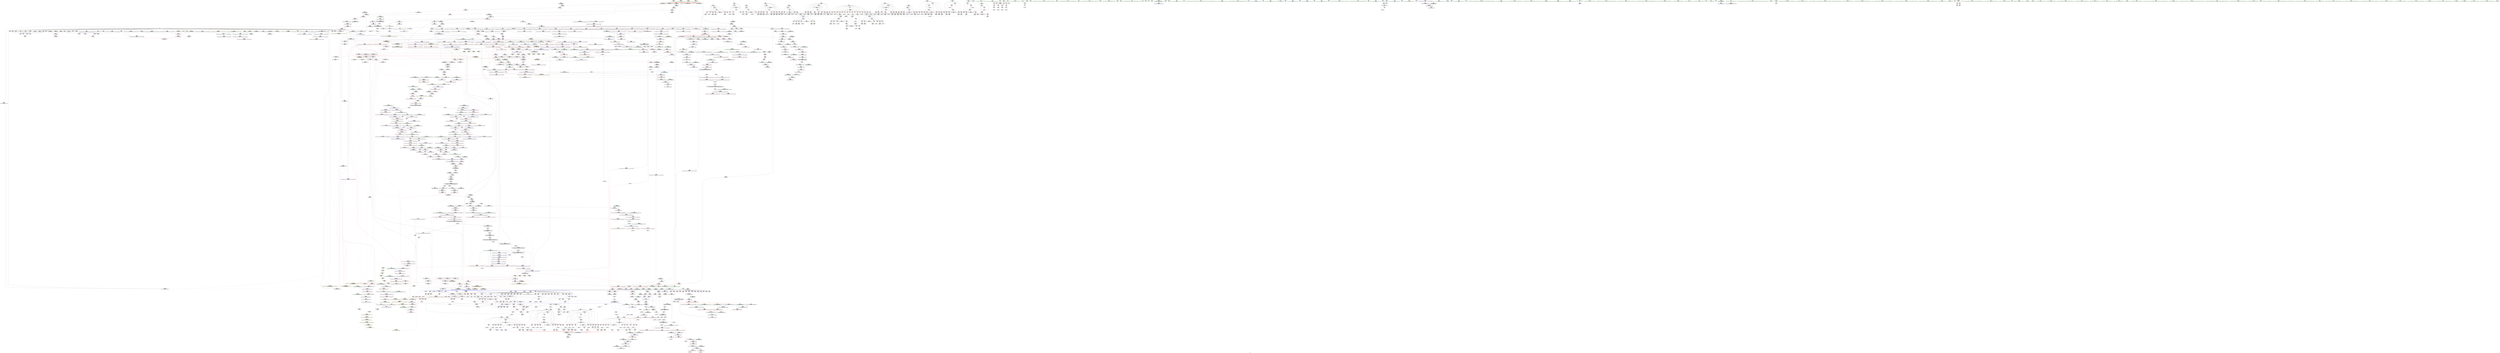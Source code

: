 digraph "SVFG" {
	label="SVFG";

	Node0x55b7d7e651a0 [shape=record,color=grey,label="{NodeID: 0\nNullPtr|{|<s41>125}}"];
	Node0x55b7d7e651a0 -> Node0x55b7d8098340[style=solid];
	Node0x55b7d7e651a0 -> Node0x55b7d8098440[style=solid];
	Node0x55b7d7e651a0 -> Node0x55b7d8098510[style=solid];
	Node0x55b7d7e651a0 -> Node0x55b7d80985e0[style=solid];
	Node0x55b7d7e651a0 -> Node0x55b7d80986b0[style=solid];
	Node0x55b7d7e651a0 -> Node0x55b7d8098780[style=solid];
	Node0x55b7d7e651a0 -> Node0x55b7d8098850[style=solid];
	Node0x55b7d7e651a0 -> Node0x55b7d8098920[style=solid];
	Node0x55b7d7e651a0 -> Node0x55b7d80989f0[style=solid];
	Node0x55b7d7e651a0 -> Node0x55b7d8098ac0[style=solid];
	Node0x55b7d7e651a0 -> Node0x55b7d8098b90[style=solid];
	Node0x55b7d7e651a0 -> Node0x55b7d8098c60[style=solid];
	Node0x55b7d7e651a0 -> Node0x55b7d8098d30[style=solid];
	Node0x55b7d7e651a0 -> Node0x55b7d8098e00[style=solid];
	Node0x55b7d7e651a0 -> Node0x55b7d8098ed0[style=solid];
	Node0x55b7d7e651a0 -> Node0x55b7d8098fa0[style=solid];
	Node0x55b7d7e651a0 -> Node0x55b7d8099070[style=solid];
	Node0x55b7d7e651a0 -> Node0x55b7d8099140[style=solid];
	Node0x55b7d7e651a0 -> Node0x55b7d8099210[style=solid];
	Node0x55b7d7e651a0 -> Node0x55b7d80992e0[style=solid];
	Node0x55b7d7e651a0 -> Node0x55b7d80993b0[style=solid];
	Node0x55b7d7e651a0 -> Node0x55b7d8099480[style=solid];
	Node0x55b7d7e651a0 -> Node0x55b7d8099550[style=solid];
	Node0x55b7d7e651a0 -> Node0x55b7d8099620[style=solid];
	Node0x55b7d7e651a0 -> Node0x55b7d80996f0[style=solid];
	Node0x55b7d7e651a0 -> Node0x55b7d80997c0[style=solid];
	Node0x55b7d7e651a0 -> Node0x55b7d8099890[style=solid];
	Node0x55b7d7e651a0 -> Node0x55b7d8099960[style=solid];
	Node0x55b7d7e651a0 -> Node0x55b7d8099a30[style=solid];
	Node0x55b7d7e651a0 -> Node0x55b7d8099b00[style=solid];
	Node0x55b7d7e651a0 -> Node0x55b7d8099bd0[style=solid];
	Node0x55b7d7e651a0 -> Node0x55b7d8099ca0[style=solid];
	Node0x55b7d7e651a0 -> Node0x55b7d8099d70[style=solid];
	Node0x55b7d7e651a0 -> Node0x55b7d80cc050[style=solid];
	Node0x55b7d7e651a0 -> Node0x55b7d80d09a0[style=solid];
	Node0x55b7d7e651a0 -> Node0x55b7d80d0a70[style=solid];
	Node0x55b7d7e651a0 -> Node0x55b7d80d0b40[style=solid];
	Node0x55b7d7e651a0 -> Node0x55b7d80d2950[style=solid];
	Node0x55b7d7e651a0 -> Node0x55b7d80fb6d0[style=solid];
	Node0x55b7d7e651a0 -> Node0x55b7d81029f0[style=solid];
	Node0x55b7d7e651a0 -> Node0x55b7d8103a70[style=solid];
	Node0x55b7d7e651a0:s41 -> Node0x55b7d82583c0[style=solid,color=red];
	Node0x55b7d8105b70 [shape=record,color=grey,label="{NodeID: 1882\n1816 = cmp(1814, 1815, )\n}"];
	Node0x55b7d809e070 [shape=record,color=red,label="{NodeID: 775\n456\<--102\n\<--j119\nmain\n}"];
	Node0x55b7d809e070 -> Node0x55b7d809bff0[style=solid];
	Node0x55b7d80949d0 [shape=record,color=black,label="{NodeID: 443\n1436\<--1310\n\<--this1\n_ZNSt6vectorIiSaIiEE17_M_realloc_insertIJRKiEEEvN9__gnu_cxx17__normal_iteratorIPiS1_EEDpOT_\n}"];
	Node0x55b7d80949d0 -> Node0x55b7d80ae9b0[style=solid];
	Node0x55b7d80949d0 -> Node0x55b7d80aea80[style=solid];
	Node0x55b7d80d41b0 [shape=record,color=blue,label="{NodeID: 1218\n1644\<--1637\n__alloc.addr\<--__alloc\n_ZSt34__uninitialized_move_if_noexcept_aIPiS0_SaIiEET0_T_S3_S2_RT1_\n}"];
	Node0x55b7d80d41b0 -> Node0x55b7d80c8540[style=dashed];
	Node0x55b7d8088960 [shape=record,color=green,label="{NodeID: 111\n1073\<--1074\n.addr\<--.addr_field_insensitive\n_ZSt8_DestroyIPiiEvT_S1_RSaIT0_E\n}"];
	Node0x55b7d8088960 -> Node0x55b7d80d0f50[style=solid];
	Node0x55b7d80a3aa0 [shape=record,color=red,label="{NodeID: 886\n888\<--887\n\<--_M_end_of_storage\n_ZNSt6vectorIiSaIiEE9push_backERKi\n}"];
	Node0x55b7d80a3aa0 -> Node0x55b7d8101f70[style=solid];
	Node0x55b7d81cc580 [shape=record,color=yellow,style=double,label="{NodeID: 2768\n56V_4 = CSCHI(MR_56V_3)\npts\{1825 \}\nCS[]|{<s0>56}}"];
	Node0x55b7d81cc580:s0 -> Node0x55b7d8174500[style=dashed,color=blue];
	Node0x55b7d80aa510 [shape=record,color=purple,label="{NodeID: 554\n701\<--13\narrayidx304\<--b\nmain\n}"];
	Node0x55b7d808cfb0 [shape=record,color=green,label="{NodeID: 222\n1842\<--1843\n__result.addr\<--__result.addr_field_insensitive\n_ZSt22__uninitialized_copy_aISt13move_iteratorIPiES1_iET0_T_S4_S3_RSaIT1_E\n}"];
	Node0x55b7d808cfb0 -> Node0x55b7d80c9990[style=solid];
	Node0x55b7d808cfb0 -> Node0x55b7d80d5530[style=solid];
	Node0x55b7d80c8d60 [shape=record,color=red,label="{NodeID: 997\n1729\<--1723\n\<--__b.addr\n_ZSt3maxImERKT_S2_S2_\n}"];
	Node0x55b7d80c8d60 -> Node0x55b7d80c8fd0[style=solid];
	Node0x55b7d8258090 [shape=record,color=black,label="{NodeID: 2879\n1742 = PHI(1707, )\n0th arg _ZNSt16allocator_traitsISaIiEE8max_sizeERKS0_ }"];
	Node0x55b7d8258090 -> Node0x55b7d80d4aa0[style=solid];
	Node0x55b7d80affa0 [shape=record,color=purple,label="{NodeID: 665\n2164\<--1857\noffset_0\<--\n}"];
	Node0x55b7d80affa0 -> Node0x55b7d80cb600[style=solid];
	Node0x55b7d809b150 [shape=record,color=black,label="{NodeID: 333\n321\<--320\nconv73\<--\nmain\n|{<s0>17}}"];
	Node0x55b7d809b150:s0 -> Node0x55b7d8257a90[style=solid,color=red];
	Node0x55b7d81a6130 [shape=record,color=yellow,style=double,label="{NodeID: 2215\n100V_1 = ENCHI(MR_100V_0)\npts\{850000 990000 1090000 1190000 \}\nFun[_ZNSt12_Vector_baseIiSaIiEED2Ev]}"];
	Node0x55b7d81a6130 -> Node0x55b7d80a4d50[style=dashed];
	Node0x55b7d81a6130 -> Node0x55b7d80a4ef0[style=dashed];
	Node0x55b7d80ce850 [shape=record,color=blue,label="{NodeID: 1108\n114\<--578\nk207\<--dec229\nmain\n}"];
	Node0x55b7d80ce850 -> Node0x55b7d814a9f0[style=dashed];
	Node0x55b7d7fedbb0 [shape=record,color=green,label="{NodeID: 1\n7\<--1\n__dso_handle\<--dummyObj\nGlob }"];
	Node0x55b7d8105cf0 [shape=record,color=grey,label="{NodeID: 1883\n420 = cmp(419, 9, )\n}"];
	Node0x55b7d809e140 [shape=record,color=red,label="{NodeID: 776\n471\<--102\n\<--j119\nmain\n}"];
	Node0x55b7d809e140 -> Node0x55b7d809c260[style=solid];
	Node0x55b7d8094aa0 [shape=record,color=black,label="{NodeID: 444\n1446\<--1310\n\<--this1\n_ZNSt6vectorIiSaIiEE17_M_realloc_insertIJRKiEEEvN9__gnu_cxx17__normal_iteratorIPiS1_EEDpOT_\n}"];
	Node0x55b7d8094aa0 -> Node0x55b7d80aeb50[style=solid];
	Node0x55b7d8094aa0 -> Node0x55b7d80aec20[style=solid];
	Node0x55b7d80d4280 [shape=record,color=blue,label="{NodeID: 1219\n1658\<--1655\ncoerce.dive\<--call\n_ZSt34__uninitialized_move_if_noexcept_aIPiS0_SaIiEET0_T_S3_S2_RT1_\n}"];
	Node0x55b7d80d4280 -> Node0x55b7d80c8610[style=dashed];
	Node0x55b7d8088a30 [shape=record,color=green,label="{NodeID: 112\n1081\<--1082\n_ZSt8_DestroyIPiEvT_S1_\<--_ZSt8_DestroyIPiEvT_S1__field_insensitive\n}"];
	Node0x55b7d80a3b70 [shape=record,color=red,label="{NodeID: 887\n897\<--896\n\<--_M_finish5\n_ZNSt6vectorIiSaIiEE9push_backERKi\n|{<s0>54}}"];
	Node0x55b7d80a3b70:s0 -> Node0x55b7d82568c0[style=solid,color=red];
	Node0x55b7d81cc6e0 [shape=record,color=yellow,style=double,label="{NodeID: 2769\n56V_2 = CSCHI(MR_56V_1)\npts\{1825 \}\nCS[]|{<s0>88|<s1>91}}"];
	Node0x55b7d81cc6e0:s0 -> Node0x55b7d81cc420[style=dashed,color=blue];
	Node0x55b7d81cc6e0:s1 -> Node0x55b7d81cc580[style=dashed,color=blue];
	Node0x55b7d80aa5e0 [shape=record,color=purple,label="{NodeID: 555\n704\<--13\narrayidx306\<--b\nmain\n}"];
	Node0x55b7d80aa5e0 -> Node0x55b7d80cf3b0[style=solid];
	Node0x55b7d808d080 [shape=record,color=green,label="{NodeID: 223\n1844\<--1845\n.addr\<--.addr_field_insensitive\n_ZSt22__uninitialized_copy_aISt13move_iteratorIPiES1_iET0_T_S4_S3_RSaIT1_E\n}"];
	Node0x55b7d808d080 -> Node0x55b7d80d5600[style=solid];
	Node0x55b7d80c8e30 [shape=record,color=red,label="{NodeID: 998\n1733\<--1723\n\<--__b.addr\n_ZSt3maxImERKT_S2_S2_\n}"];
	Node0x55b7d80c8e30 -> Node0x55b7d80d4900[style=solid];
	Node0x55b7d82581a0 [shape=record,color=black,label="{NodeID: 2880\n1801 = PHI(1794, )\n0th arg _ZN9__gnu_cxx13new_allocatorIiE8allocateEmPKv }"];
	Node0x55b7d82581a0 -> Node0x55b7d80d5120[style=solid];
	Node0x55b7d80b0070 [shape=record,color=purple,label="{NodeID: 666\n2166\<--1862\noffset_0\<--\n}"];
	Node0x55b7d80b0070 -> Node0x55b7d80d57a0[style=solid];
	Node0x55b7d809b220 [shape=record,color=black,label="{NodeID: 334\n325\<--324\nidxprom75\<--\nmain\n}"];
	Node0x55b7d81a62a0 [shape=record,color=yellow,style=double,label="{NodeID: 2216\n104V_1 = ENCHI(MR_104V_0)\npts\{850002 990002 1090002 1190002 \}\nFun[_ZNSt12_Vector_baseIiSaIiEED2Ev]}"];
	Node0x55b7d81a62a0 -> Node0x55b7d80a4e20[style=dashed];
	Node0x55b7d80ce920 [shape=record,color=blue,label="{NodeID: 1109\n602\<--596\narrayidx244\<--mul240\nmain\n}"];
	Node0x55b7d80ce920 -> Node0x55b7d80ce6b0[style=dashed];
	Node0x55b7d80ce920 -> Node0x55b7d80ce780[style=dashed];
	Node0x55b7d80ce920 -> Node0x55b7d80ce920[style=dashed];
	Node0x55b7d80ce920 -> Node0x55b7d80ceac0[style=dashed];
	Node0x55b7d80ce920 -> Node0x55b7d8199bb0[style=dashed];
	Node0x55b7d8084b70 [shape=record,color=green,label="{NodeID: 2\n9\<--1\n\<--dummyObj\nCan only get source location for instruction, argument, global var or function.}"];
	Node0x55b7d8105e70 [shape=record,color=grey,label="{NodeID: 1884\n446 = cmp(440, 445, )\n}"];
	Node0x55b7d809e210 [shape=record,color=red,label="{NodeID: 777\n482\<--102\n\<--j119\nmain\n}"];
	Node0x55b7d809e210 -> Node0x55b7d80fc270[style=solid];
	Node0x55b7d8094b70 [shape=record,color=black,label="{NodeID: 445\n1451\<--1310\n\<--this1\n_ZNSt6vectorIiSaIiEE17_M_realloc_insertIJRKiEEEvN9__gnu_cxx17__normal_iteratorIPiS1_EEDpOT_\n}"];
	Node0x55b7d8094b70 -> Node0x55b7d80aecf0[style=solid];
	Node0x55b7d8094b70 -> Node0x55b7d80aedc0[style=solid];
	Node0x55b7d80d4350 [shape=record,color=blue,label="{NodeID: 1220\n1662\<--1661\ncoerce.dive3\<--call2\n_ZSt34__uninitialized_move_if_noexcept_aIPiS0_SaIiEET0_T_S3_S2_RT1_\n}"];
	Node0x55b7d80d4350 -> Node0x55b7d80c86e0[style=dashed];
	Node0x55b7d8088b30 [shape=record,color=green,label="{NodeID: 113\n1086\<--1087\nthis.addr\<--this.addr_field_insensitive\n_ZNSt12_Vector_baseIiSaIiEE19_M_get_Tp_allocatorEv\n}"];
	Node0x55b7d8088b30 -> Node0x55b7d80a4ae0[style=solid];
	Node0x55b7d8088b30 -> Node0x55b7d80d1020[style=solid];
	Node0x55b7d80a3c40 [shape=record,color=red,label="{NodeID: 888\n905\<--904\n\<--_M_finish7\n_ZNSt6vectorIiSaIiEE9push_backERKi\n}"];
	Node0x55b7d80a3c40 -> Node0x55b7d80ac790[style=solid];
	Node0x55b7d81cc840 [shape=record,color=yellow,style=double,label="{NodeID: 2770\n56V_2 = CSCHI(MR_56V_1)\npts\{1825 \}\nCS[]|{<s0>120}}"];
	Node0x55b7d81cc840:s0 -> Node0x55b7d81cc6e0[style=dashed,color=blue];
	Node0x55b7d80aa6b0 [shape=record,color=purple,label="{NodeID: 556\n716\<--13\narrayidx313\<--b\nmain\n}"];
	Node0x55b7d808d150 [shape=record,color=green,label="{NodeID: 224\n1846\<--1847\nagg.tmp\<--agg.tmp_field_insensitive\n_ZSt22__uninitialized_copy_aISt13move_iteratorIPiES1_iET0_T_S4_S3_RSaIT1_E\n}"];
	Node0x55b7d808d150 -> Node0x55b7d80a69c0[style=solid];
	Node0x55b7d808d150 -> Node0x55b7d80afd30[style=solid];
	Node0x55b7d80c8f00 [shape=record,color=red,label="{NodeID: 999\n1728\<--1727\n\<--\n_ZSt3maxImERKT_S2_S2_\n}"];
	Node0x55b7d80c8f00 -> Node0x55b7d8102870[style=solid];
	Node0x55b7d82582b0 [shape=record,color=black,label="{NodeID: 2881\n1802 = PHI(1795, )\n1st arg _ZN9__gnu_cxx13new_allocatorIiE8allocateEmPKv }"];
	Node0x55b7d82582b0 -> Node0x55b7d80d51f0[style=solid];
	Node0x55b7d80fb540 [shape=record,color=black,label="{NodeID: 1774\n1572 = PHI(1568, 1570, )\n}"];
	Node0x55b7d80fb540 -> Node0x55b7d8095460[style=solid];
	Node0x55b7d80b0140 [shape=record,color=purple,label="{NodeID: 667\n2167\<--1863\noffset_0\<--\n}"];
	Node0x55b7d80b0140 -> Node0x55b7d80cb6d0[style=solid];
	Node0x55b7d809b2f0 [shape=record,color=black,label="{NodeID: 335\n328\<--327\nidxprom77\<--\nmain\n}"];
	Node0x55b7d80ce9f0 [shape=record,color=blue,label="{NodeID: 1110\n114\<--605\nk207\<--sub245\nmain\n}"];
	Node0x55b7d80ce9f0 -> Node0x55b7d814a9f0[style=dashed];
	Node0x55b7d8084c00 [shape=record,color=green,label="{NodeID: 3\n20\<--1\n.str\<--dummyObj\nGlob }"];
	Node0x55b7d809e2e0 [shape=record,color=red,label="{NodeID: 778\n408\<--104\n\<--k120\nmain\n}"];
	Node0x55b7d809e2e0 -> Node0x55b7d81032f0[style=solid];
	Node0x55b7d8094c40 [shape=record,color=black,label="{NodeID: 446\n1458\<--1310\n\<--this1\n_ZNSt6vectorIiSaIiEE17_M_realloc_insertIJRKiEEEvN9__gnu_cxx17__normal_iteratorIPiS1_EEDpOT_\n}"];
	Node0x55b7d8094c40 -> Node0x55b7d80aee90[style=solid];
	Node0x55b7d8094c40 -> Node0x55b7d80aef60[style=solid];
	Node0x55b7d80d4420 [shape=record,color=blue,label="{NodeID: 1221\n1676\<--1675\nthis.addr\<--this\n_ZNK9__gnu_cxx17__normal_iteratorIPiSt6vectorIiSaIiEEE4baseEv\n}"];
	Node0x55b7d80d4420 -> Node0x55b7d80c87b0[style=dashed];
	Node0x55b7d808d600 [shape=record,color=green,label="{NodeID: 114\n1095\<--1096\nthis.addr\<--this.addr_field_insensitive\n_ZNSt12_Vector_baseIiSaIiEED2Ev\n}"];
	Node0x55b7d808d600 -> Node0x55b7d80a4bb0[style=solid];
	Node0x55b7d808d600 -> Node0x55b7d80d10f0[style=solid];
	Node0x55b7d80a3d10 [shape=record,color=red,label="{NodeID: 889\n916\<--915\n\<--coerce.dive8\n_ZNSt6vectorIiSaIiEE9push_backERKi\n|{<s0>56}}"];
	Node0x55b7d80a3d10:s0 -> Node0x55b7d825ffa0[style=solid,color=red];
	Node0x55b7d81cc9a0 [shape=record,color=yellow,style=double,label="{NodeID: 2771\n326V_2 = CSCHI(MR_326V_1)\npts\{18770000 \}\nCS[]}"];
	Node0x55b7d81cc9a0 -> Node0x55b7d80c9cd0[style=dashed];
	Node0x55b7d80aa780 [shape=record,color=purple,label="{NodeID: 557\n719\<--13\narrayidx315\<--b\nmain\n}"];
	Node0x55b7d80aa780 -> Node0x55b7d80cf480[style=solid];
	Node0x55b7d808d220 [shape=record,color=green,label="{NodeID: 225\n1848\<--1849\nagg.tmp2\<--agg.tmp2_field_insensitive\n_ZSt22__uninitialized_copy_aISt13move_iteratorIPiES1_iET0_T_S4_S3_RSaIT1_E\n}"];
	Node0x55b7d808d220 -> Node0x55b7d80a6a90[style=solid];
	Node0x55b7d808d220 -> Node0x55b7d80afe00[style=solid];
	Node0x55b7d80c8fd0 [shape=record,color=red,label="{NodeID: 1000\n1730\<--1729\n\<--\n_ZSt3maxImERKT_S2_S2_\n}"];
	Node0x55b7d80c8fd0 -> Node0x55b7d8102870[style=solid];
	Node0x55b7d82583c0 [shape=record,color=black,label="{NodeID: 2882\n1803 = PHI(3, )\n2nd arg _ZN9__gnu_cxx13new_allocatorIiE8allocateEmPKv }"];
	Node0x55b7d82583c0 -> Node0x55b7d80d52c0[style=solid];
	Node0x55b7d80fb6d0 [shape=record,color=black,label="{NodeID: 1775\n1631 = PHI(1626, 3, )\n}"];
	Node0x55b7d80fb6d0 -> Node0x55b7d80a5b20[style=solid];
	Node0x55b7d80b0210 [shape=record,color=purple,label="{NodeID: 668\n1885\<--1876\ncoerce.dive\<--retval\n_ZSt32__make_move_if_noexcept_iteratorIiSt13move_iteratorIPiEET0_PT_\n}"];
	Node0x55b7d80b0210 -> Node0x55b7d80c9cd0[style=solid];
	Node0x55b7d809b3c0 [shape=record,color=black,label="{NodeID: 336\n351\<--350\nconv90\<--\nmain\n}"];
	Node0x55b7d809b3c0 -> Node0x55b7d8102e70[style=solid];
	Node0x55b7d80ceac0 [shape=record,color=blue,label="{NodeID: 1111\n617\<--611\narrayidx252\<--\nmain\n}"];
	Node0x55b7d80ceac0 -> Node0x55b7d80ce6b0[style=dashed];
	Node0x55b7d80ceac0 -> Node0x55b7d80ce780[style=dashed];
	Node0x55b7d80ceac0 -> Node0x55b7d80ce920[style=dashed];
	Node0x55b7d80ceac0 -> Node0x55b7d80ceac0[style=dashed];
	Node0x55b7d80ceac0 -> Node0x55b7d8199bb0[style=dashed];
	Node0x55b7d80852c0 [shape=record,color=green,label="{NodeID: 4\n22\<--1\n.str.1\<--dummyObj\nGlob }"];
	Node0x55b7d809e3b0 [shape=record,color=red,label="{NodeID: 779\n419\<--104\n\<--k120\nmain\n}"];
	Node0x55b7d809e3b0 -> Node0x55b7d8105cf0[style=solid];
	Node0x55b7d8094d10 [shape=record,color=black,label="{NodeID: 447\n1335\<--1334\n\<--_M_impl\n_ZNSt6vectorIiSaIiEE17_M_realloc_insertIJRKiEEEvN9__gnu_cxx17__normal_iteratorIPiS1_EEDpOT_\n|{<s0>85}}"];
	Node0x55b7d8094d10:s0 -> Node0x55b7d8256770[style=solid,color=red];
	Node0x55b7d80d44f0 [shape=record,color=blue,label="{NodeID: 1222\n1685\<--1683\n__a.addr\<--__a\n_ZNSt16allocator_traitsISaIiEE7destroyIiEEvRS0_PT_\n}"];
	Node0x55b7d80d44f0 -> Node0x55b7d80c8880[style=dashed];
	Node0x55b7d808d6d0 [shape=record,color=green,label="{NodeID: 115\n1097\<--1098\nexn.slot\<--exn.slot_field_insensitive\n_ZNSt12_Vector_baseIiSaIiEED2Ev\n}"];
	Node0x55b7d808d6d0 -> Node0x55b7d80a4c80[style=solid];
	Node0x55b7d808d6d0 -> Node0x55b7d80d11c0[style=solid];
	Node0x55b7d80a3de0 [shape=record,color=red,label="{NodeID: 890\n931\<--928\nthis1\<--this.addr\n_ZNKSt6vectorIiSaIiEE4sizeEv\n}"];
	Node0x55b7d80a3de0 -> Node0x55b7d8092a20[style=solid];
	Node0x55b7d80a3de0 -> Node0x55b7d8092af0[style=solid];
	Node0x55b7d81ccb00 [shape=record,color=yellow,style=double,label="{NodeID: 2772\n56V_2 = CSCHI(MR_56V_1)\npts\{1825 \}\nCS[]|{<s0>131}}"];
	Node0x55b7d81ccb00:s0 -> Node0x55b7d81cc840[style=dashed,color=blue];
	Node0x55b7d80aa850 [shape=record,color=purple,label="{NodeID: 558\n743\<--13\narrayidx329\<--b\nmain\n}"];
	Node0x55b7d808d2f0 [shape=record,color=green,label="{NodeID: 226\n1860\<--1861\nllvm.memcpy.p0i8.p0i8.i64\<--llvm.memcpy.p0i8.p0i8.i64_field_insensitive\n}"];
	Node0x55b7d80c90a0 [shape=record,color=red,label="{NodeID: 1001\n1746\<--1743\n\<--__a.addr\n_ZNSt16allocator_traitsISaIiEE8max_sizeERKS0_\n}"];
	Node0x55b7d80c90a0 -> Node0x55b7d80a60d0[style=solid];
	Node0x55b7d82584d0 [shape=record,color=black,label="{NodeID: 2883\n1059 = PHI(1053, )\n0th arg _ZN9__gnu_cxx13new_allocatorIiEC2Ev }"];
	Node0x55b7d82584d0 -> Node0x55b7d80d0ce0[style=solid];
	Node0x55b7d80fbc70 [shape=record,color=grey,label="{NodeID: 1776\n148 = Binary(147, 149, )\n}"];
	Node0x55b7d80fbc70 -> Node0x55b7d80cc2f0[style=solid];
	Node0x55b7d80b02e0 [shape=record,color=purple,label="{NodeID: 669\n1904\<--1892\ncoerce.dive\<--__first\n_ZSt18uninitialized_copyISt13move_iteratorIPiES1_ET0_T_S4_S3_\n}"];
	Node0x55b7d80b02e0 -> Node0x55b7d80d5940[style=solid];
	Node0x55b7d809b490 [shape=record,color=black,label="{NodeID: 337\n370\<--369\nidxprom103\<--\nmain\n}"];
	Node0x55b7d80ceb90 [shape=record,color=blue,label="{NodeID: 1112\n114\<--620\nk207\<--dec253\nmain\n}"];
	Node0x55b7d80ceb90 -> Node0x55b7d814a9f0[style=dashed];
	Node0x55b7d8085350 [shape=record,color=green,label="{NodeID: 5\n24\<--1\nstdin\<--dummyObj\nGlob }"];
	Node0x55b7d809e480 [shape=record,color=red,label="{NodeID: 780\n422\<--104\n\<--k120\nmain\n}"];
	Node0x55b7d809e480 -> Node0x55b7d809ba40[style=solid];
	Node0x55b7d8094de0 [shape=record,color=black,label="{NodeID: 448\n1386\<--1385\n\<--_M_impl17\n_ZNSt6vectorIiSaIiEE17_M_realloc_insertIJRKiEEEvN9__gnu_cxx17__normal_iteratorIPiS1_EEDpOT_\n|{<s0>93}}"];
	Node0x55b7d8094de0:s0 -> Node0x55b7d8259ae0[style=solid,color=red];
	Node0x55b7d80d45c0 [shape=record,color=blue,label="{NodeID: 1223\n1687\<--1684\n__p.addr\<--__p\n_ZNSt16allocator_traitsISaIiEE7destroyIiEEvRS0_PT_\n}"];
	Node0x55b7d80d45c0 -> Node0x55b7d80c8950[style=dashed];
	Node0x55b7d808d7a0 [shape=record,color=green,label="{NodeID: 116\n1099\<--1100\nehselector.slot\<--ehselector.slot_field_insensitive\n_ZNSt12_Vector_baseIiSaIiEED2Ev\n}"];
	Node0x55b7d808d7a0 -> Node0x55b7d80d1290[style=solid];
	Node0x55b7d80a3eb0 [shape=record,color=red,label="{NodeID: 891\n935\<--934\n\<--_M_finish\n_ZNKSt6vectorIiSaIiEE4sizeEv\n}"];
	Node0x55b7d80a3eb0 -> Node0x55b7d8092bc0[style=solid];
	Node0x55b7d81ccc60 [shape=record,color=yellow,style=double,label="{NodeID: 2773\n56V_2 = CSCHI(MR_56V_1)\npts\{1825 \}\nCS[]|{<s0>135}}"];
	Node0x55b7d81ccc60:s0 -> Node0x55b7d81ccb00[style=dashed,color=blue];
	Node0x55b7d80aa920 [shape=record,color=purple,label="{NodeID: 559\n746\<--13\narrayidx331\<--b\nmain\n}"];
	Node0x55b7d80aa920 -> Node0x55b7d80cf620[style=solid];
	Node0x55b7d808d3f0 [shape=record,color=green,label="{NodeID: 227\n1871\<--1872\n_ZSt18uninitialized_copyISt13move_iteratorIPiES1_ET0_T_S4_S3_\<--_ZSt18uninitialized_copyISt13move_iteratorIPiES1_ET0_T_S4_S3__field_insensitive\n}"];
	Node0x55b7d80c9170 [shape=record,color=red,label="{NodeID: 1002\n1757\<--1754\nthis1\<--this.addr\n_ZNKSt12_Vector_baseIiSaIiEE19_M_get_Tp_allocatorEv\n}"];
	Node0x55b7d80c9170 -> Node0x55b7d80af9f0[style=solid];
	Node0x55b7d82585e0 [shape=record,color=black,label="{NodeID: 2884\n1595 = PHI(1310, )\n0th arg _ZNSt6vectorIiSaIiEE5beginEv }"];
	Node0x55b7d82585e0 -> Node0x55b7d80d3cd0[style=solid];
	Node0x55b7d80fbdf0 [shape=record,color=grey,label="{NodeID: 1777\n489 = Binary(488, 185, )\n}"];
	Node0x55b7d80fbdf0 -> Node0x55b7d80ce030[style=solid];
	Node0x55b7d80b03b0 [shape=record,color=purple,label="{NodeID: 670\n1906\<--1894\ncoerce.dive1\<--__last\n_ZSt18uninitialized_copyISt13move_iteratorIPiES1_ET0_T_S4_S3_\n}"];
	Node0x55b7d80b03b0 -> Node0x55b7d80d5a10[style=solid];
	Node0x55b7d809b560 [shape=record,color=black,label="{NodeID: 338\n373\<--372\nidxprom105\<--\nmain\n}"];
	Node0x55b7d81a6740 [shape=record,color=yellow,style=double,label="{NodeID: 2220\n90V_1 = ENCHI(MR_90V_0)\npts\{850000 850001 850002 990000 990001 990002 1090000 1090001 1090002 1190000 1190001 1190002 \}\nFun[_ZNSt12_Vector_baseIiSaIiEEC2Ev]|{<s0>62|<s1>62|<s2>62}}"];
	Node0x55b7d81a6740:s0 -> Node0x55b7d80d09a0[style=dashed,color=red];
	Node0x55b7d81a6740:s1 -> Node0x55b7d80d0a70[style=dashed,color=red];
	Node0x55b7d81a6740:s2 -> Node0x55b7d80d0b40[style=dashed,color=red];
	Node0x55b7d80cec60 [shape=record,color=blue,label="{NodeID: 1113\n112\<--627\nj205\<--dec258\nmain\n}"];
	Node0x55b7d80cec60 -> Node0x55b7d809f4c0[style=dashed];
	Node0x55b7d80cec60 -> Node0x55b7d809f590[style=dashed];
	Node0x55b7d80cec60 -> Node0x55b7d809f660[style=dashed];
	Node0x55b7d80cec60 -> Node0x55b7d809f730[style=dashed];
	Node0x55b7d80cec60 -> Node0x55b7d809f800[style=dashed];
	Node0x55b7d80cec60 -> Node0x55b7d809f8d0[style=dashed];
	Node0x55b7d80cec60 -> Node0x55b7d80ce510[style=dashed];
	Node0x55b7d80cec60 -> Node0x55b7d80cec60[style=dashed];
	Node0x55b7d80cec60 -> Node0x55b7d8164600[style=dashed];
	Node0x55b7d80853e0 [shape=record,color=green,label="{NodeID: 6\n25\<--1\n.str.2\<--dummyObj\nGlob }"];
	Node0x55b7d8149ff0 [shape=record,color=black,label="{NodeID: 1888\nMR_130V_3 = PHI(MR_130V_4, MR_130V_2, )\npts\{1720 \}\n}"];
	Node0x55b7d8149ff0 -> Node0x55b7d80c8af0[style=dashed];
	Node0x55b7d809e550 [shape=record,color=red,label="{NodeID: 781\n433\<--104\n\<--k120\nmain\n}"];
	Node0x55b7d809e550 -> Node0x55b7d8101370[style=solid];
	Node0x55b7d8094eb0 [shape=record,color=black,label="{NodeID: 449\n1440\<--1435\nsub.ptr.lhs.cast\<--\n_ZNSt6vectorIiSaIiEE17_M_realloc_insertIJRKiEEEvN9__gnu_cxx17__normal_iteratorIPiS1_EEDpOT_\n}"];
	Node0x55b7d8094eb0 -> Node0x55b7d8100770[style=solid];
	Node0x55b7d80d4690 [shape=record,color=blue,label="{NodeID: 1224\n1702\<--1701\nthis.addr\<--this\n_ZNKSt6vectorIiSaIiEE8max_sizeEv\n}"];
	Node0x55b7d80d4690 -> Node0x55b7d80c8a20[style=dashed];
	Node0x55b7d808d870 [shape=record,color=green,label="{NodeID: 117\n1117\<--1118\n_ZNSt12_Vector_baseIiSaIiEE13_M_deallocateEPim\<--_ZNSt12_Vector_baseIiSaIiEE13_M_deallocateEPim_field_insensitive\n}"];
	Node0x55b7d80a3f80 [shape=record,color=red,label="{NodeID: 892\n939\<--938\n\<--_M_start\n_ZNKSt6vectorIiSaIiEE4sizeEv\n}"];
	Node0x55b7d80a3f80 -> Node0x55b7d8092c90[style=solid];
	Node0x55b7d81ccdc0 [shape=record,color=yellow,style=double,label="{NodeID: 2774\n56V_2 = CSCHI(MR_56V_1)\npts\{1825 \}\nCS[]|{<s0>138}}"];
	Node0x55b7d81ccdc0:s0 -> Node0x55b7d81ccc60[style=dashed,color=blue];
	Node0x55b7d80aa9f0 [shape=record,color=purple,label="{NodeID: 560\n758\<--13\narrayidx337\<--b\nmain\n}"];
	Node0x55b7d808d4f0 [shape=record,color=green,label="{NodeID: 228\n1876\<--1877\nretval\<--retval_field_insensitive\n_ZSt32__make_move_if_noexcept_iteratorIiSt13move_iteratorIPiEET0_PT_\n|{|<s1>132}}"];
	Node0x55b7d808d4f0 -> Node0x55b7d80b0210[style=solid];
	Node0x55b7d808d4f0:s1 -> Node0x55b7d825d330[style=solid,color=red];
	Node0x55b7d80c9240 [shape=record,color=red,label="{NodeID: 1003\n1766\<--1763\nthis1\<--this.addr\n_ZNK9__gnu_cxx13new_allocatorIiE8max_sizeEv\n}"];
	Node0x55b7d82586f0 [shape=record,color=black,label="{NodeID: 2885\n1198 = PHI(1178, )\n0th arg _ZNSt16allocator_traitsISaIiEE10deallocateERS0_Pim }"];
	Node0x55b7d82586f0 -> Node0x55b7d80d19e0[style=solid];
	Node0x55b7d80fbf70 [shape=record,color=grey,label="{NodeID: 1778\n596 = Binary(595, 308, )\n}"];
	Node0x55b7d80fbf70 -> Node0x55b7d80ce920[style=solid];
	Node0x55b7d80b0480 [shape=record,color=purple,label="{NodeID: 671\n1918\<--1900\ncoerce.dive3\<--agg.tmp\n_ZSt18uninitialized_copyISt13move_iteratorIPiES1_ET0_T_S4_S3_\n}"];
	Node0x55b7d80b0480 -> Node0x55b7d80c9e70[style=solid];
	Node0x55b7d809b630 [shape=record,color=black,label="{NodeID: 339\n379\<--378\nidxprom109\<--\nmain\n}"];
	Node0x55b7d80ced30 [shape=record,color=blue,label="{NodeID: 1114\n106\<--633\ni180\<--inc261\nmain\n}"];
	Node0x55b7d80ced30 -> Node0x55b7d809eb00[style=dashed];
	Node0x55b7d80ced30 -> Node0x55b7d809ebd0[style=dashed];
	Node0x55b7d80ced30 -> Node0x55b7d809eca0[style=dashed];
	Node0x55b7d80ced30 -> Node0x55b7d809ed70[style=dashed];
	Node0x55b7d80ced30 -> Node0x55b7d809ee40[style=dashed];
	Node0x55b7d80ced30 -> Node0x55b7d809ef10[style=dashed];
	Node0x55b7d80ced30 -> Node0x55b7d809efe0[style=dashed];
	Node0x55b7d80ced30 -> Node0x55b7d809f0b0[style=dashed];
	Node0x55b7d80ced30 -> Node0x55b7d80ced30[style=dashed];
	Node0x55b7d80ced30 -> Node0x55b7d8163c00[style=dashed];
	Node0x55b7d80854a0 [shape=record,color=green,label="{NodeID: 7\n27\<--1\n.str.3\<--dummyObj\nGlob }"];
	Node0x55b7d809e620 [shape=record,color=red,label="{NodeID: 782\n437\<--104\n\<--k120\nmain\n}"];
	Node0x55b7d809e620 -> Node0x55b7d809bcb0[style=solid];
	Node0x55b7d8094f80 [shape=record,color=black,label="{NodeID: 450\n1441\<--1439\nsub.ptr.rhs.cast\<--\n_ZNSt6vectorIiSaIiEE17_M_realloc_insertIJRKiEEEvN9__gnu_cxx17__normal_iteratorIPiS1_EEDpOT_\n}"];
	Node0x55b7d8094f80 -> Node0x55b7d8100770[style=solid];
	Node0x55b7d81ad420 [shape=record,color=yellow,style=double,label="{NodeID: 2332\n58V_1 = ENCHI(MR_58V_0)\npts\{120000 \}\nFun[main]|{|<s4>10|<s5>20|<s6>30|<s7>40}}"];
	Node0x55b7d81ad420 -> Node0x55b7d80a1f00[style=dashed];
	Node0x55b7d81ad420 -> Node0x55b7d80a24b0[style=dashed];
	Node0x55b7d81ad420 -> Node0x55b7d80a2a60[style=dashed];
	Node0x55b7d81ad420 -> Node0x55b7d80a3010[style=dashed];
	Node0x55b7d81ad420:s4 -> Node0x55b7d81ab440[style=dashed,color=red];
	Node0x55b7d81ad420:s5 -> Node0x55b7d81ab440[style=dashed,color=red];
	Node0x55b7d81ad420:s6 -> Node0x55b7d81ab440[style=dashed,color=red];
	Node0x55b7d81ad420:s7 -> Node0x55b7d81ab440[style=dashed,color=red];
	Node0x55b7d80d4760 [shape=record,color=blue,label="{NodeID: 1225\n1721\<--1717\n__a.addr\<--__a\n_ZSt3maxImERKT_S2_S2_\n}"];
	Node0x55b7d80d4760 -> Node0x55b7d80c8bc0[style=dashed];
	Node0x55b7d80d4760 -> Node0x55b7d80c8c90[style=dashed];
	Node0x55b7d808d970 [shape=record,color=green,label="{NodeID: 118\n1121\<--1122\n_ZNSt12_Vector_baseIiSaIiEE12_Vector_implD2Ev\<--_ZNSt12_Vector_baseIiSaIiEE12_Vector_implD2Ev_field_insensitive\n}"];
	Node0x55b7d80a4050 [shape=record,color=red,label="{NodeID: 893\n955\<--949\nthis1\<--this.addr\n_ZNSt6vectorIiSaIiEEixEm\n}"];
	Node0x55b7d80a4050 -> Node0x55b7d8092e30[style=solid];
	Node0x55b7d81ccf20 [shape=record,color=yellow,style=double,label="{NodeID: 2775\n56V_2 = CSCHI(MR_56V_1)\npts\{1825 \}\nCS[]|{<s0>143}}"];
	Node0x55b7d81ccf20:s0 -> Node0x55b7d81ccdc0[style=dashed,color=blue];
	Node0x55b7d80aaac0 [shape=record,color=purple,label="{NodeID: 561\n761\<--13\narrayidx339\<--b\nmain\n}"];
	Node0x55b7d80aaac0 -> Node0x55b7d80cf7c0[style=solid];
	Node0x55b7d8095a00 [shape=record,color=green,label="{NodeID: 229\n1878\<--1879\n__i.addr\<--__i.addr_field_insensitive\n_ZSt32__make_move_if_noexcept_iteratorIiSt13move_iteratorIPiEET0_PT_\n}"];
	Node0x55b7d8095a00 -> Node0x55b7d80c9c00[style=solid];
	Node0x55b7d8095a00 -> Node0x55b7d80d5870[style=solid];
	Node0x55b7d80c9310 [shape=record,color=red,label="{NodeID: 1004\n1778\<--1772\nthis1\<--this.addr\n_ZN9__gnu_cxx17__normal_iteratorIPiSt6vectorIiSaIiEEEC2ERKS1_\n}"];
	Node0x55b7d80c9310 -> Node0x55b7d80afac0[style=solid];
	Node0x55b7d8258800 [shape=record,color=black,label="{NodeID: 2886\n1199 = PHI(1179, )\n1st arg _ZNSt16allocator_traitsISaIiEE10deallocateERS0_Pim }"];
	Node0x55b7d8258800 -> Node0x55b7d80d1ab0[style=solid];
	Node0x55b7d80fc0f0 [shape=record,color=grey,label="{NodeID: 1779\n586 = Binary(585, 185, )\n}"];
	Node0x55b7d80fc0f0 -> Node0x55b7d809ccf0[style=solid];
	Node0x55b7d80b0550 [shape=record,color=purple,label="{NodeID: 672\n1920\<--1902\ncoerce.dive4\<--agg.tmp2\n_ZSt18uninitialized_copyISt13move_iteratorIPiES1_ET0_T_S4_S3_\n}"];
	Node0x55b7d80b0550 -> Node0x55b7d80c9f40[style=solid];
	Node0x55b7d809b700 [shape=record,color=black,label="{NodeID: 340\n382\<--381\nidxprom111\<--\nmain\n}"];
	Node0x55b7d80cee00 [shape=record,color=blue,label="{NodeID: 1115\n116\<--9\ni267\<--\nmain\n}"];
	Node0x55b7d80cee00 -> Node0x55b7d80a01c0[style=dashed];
	Node0x55b7d80cee00 -> Node0x55b7d80a0290[style=dashed];
	Node0x55b7d80cee00 -> Node0x55b7d80a0360[style=dashed];
	Node0x55b7d80cee00 -> Node0x55b7d80a0430[style=dashed];
	Node0x55b7d80cee00 -> Node0x55b7d80a0500[style=dashed];
	Node0x55b7d80cee00 -> Node0x55b7d80a05d0[style=dashed];
	Node0x55b7d80cee00 -> Node0x55b7d80a06a0[style=dashed];
	Node0x55b7d80cee00 -> Node0x55b7d80a0770[style=dashed];
	Node0x55b7d80cee00 -> Node0x55b7d80cfa30[style=dashed];
	Node0x55b7d80cee00 -> Node0x55b7d8165000[style=dashed];
	Node0x55b7d8085560 [shape=record,color=green,label="{NodeID: 8\n29\<--1\nstdout\<--dummyObj\nGlob }"];
	Node0x55b7d814a9f0 [shape=record,color=black,label="{NodeID: 1890\nMR_42V_8 = PHI(MR_42V_9, MR_42V_7, )\npts\{115 \}\n}"];
	Node0x55b7d814a9f0 -> Node0x55b7d809f9a0[style=dashed];
	Node0x55b7d814a9f0 -> Node0x55b7d809fa70[style=dashed];
	Node0x55b7d814a9f0 -> Node0x55b7d809fb40[style=dashed];
	Node0x55b7d814a9f0 -> Node0x55b7d809fc10[style=dashed];
	Node0x55b7d814a9f0 -> Node0x55b7d809fce0[style=dashed];
	Node0x55b7d814a9f0 -> Node0x55b7d809fdb0[style=dashed];
	Node0x55b7d814a9f0 -> Node0x55b7d809fe80[style=dashed];
	Node0x55b7d814a9f0 -> Node0x55b7d809ff50[style=dashed];
	Node0x55b7d814a9f0 -> Node0x55b7d80a0020[style=dashed];
	Node0x55b7d814a9f0 -> Node0x55b7d80a00f0[style=dashed];
	Node0x55b7d814a9f0 -> Node0x55b7d80ce5e0[style=dashed];
	Node0x55b7d814a9f0 -> Node0x55b7d80ce850[style=dashed];
	Node0x55b7d814a9f0 -> Node0x55b7d80ce9f0[style=dashed];
	Node0x55b7d814a9f0 -> Node0x55b7d80ceb90[style=dashed];
	Node0x55b7d814a9f0 -> Node0x55b7d814a9f0[style=dashed];
	Node0x55b7d814a9f0 -> Node0x55b7d8164b00[style=dashed];
	Node0x55b7d809e6f0 [shape=record,color=red,label="{NodeID: 783\n441\<--104\n\<--k120\nmain\n}"];
	Node0x55b7d809e6f0 -> Node0x55b7d81017f0[style=solid];
	Node0x55b7d8095050 [shape=record,color=black,label="{NodeID: 451\n1482\<--1481\n\<--this1\n_ZNSt6vectorIiSaIiEE3endEv\n}"];
	Node0x55b7d8095050 -> Node0x55b7d80af100[style=solid];
	Node0x55b7d8095050 -> Node0x55b7d80af1d0[style=solid];
	Node0x55b7d80d4830 [shape=record,color=blue,label="{NodeID: 1226\n1723\<--1718\n__b.addr\<--__b\n_ZSt3maxImERKT_S2_S2_\n}"];
	Node0x55b7d80d4830 -> Node0x55b7d80c8d60[style=dashed];
	Node0x55b7d80d4830 -> Node0x55b7d80c8e30[style=dashed];
	Node0x55b7d808da70 [shape=record,color=green,label="{NodeID: 119\n1138\<--1139\n__first.addr\<--__first.addr_field_insensitive\n_ZSt8_DestroyIPiEvT_S1_\n}"];
	Node0x55b7d808da70 -> Node0x55b7d80a4fc0[style=solid];
	Node0x55b7d808da70 -> Node0x55b7d80d1360[style=solid];
	Node0x55b7d80a4120 [shape=record,color=red,label="{NodeID: 894\n960\<--951\n\<--__n.addr\n_ZNSt6vectorIiSaIiEEixEm\n}"];
	Node0x55b7d81cd080 [shape=record,color=yellow,style=double,label="{NodeID: 2776\n56V_2 = CSCHI(MR_56V_1)\npts\{1825 \}\nCS[]|{<s0>147}}"];
	Node0x55b7d81cd080:s0 -> Node0x55b7d81ccf20[style=dashed,color=blue];
	Node0x55b7d80aab90 [shape=record,color=purple,label="{NodeID: 562\n806\<--13\narrayidx366\<--b\nmain\n}"];
	Node0x55b7d8095ad0 [shape=record,color=green,label="{NodeID: 230\n1883\<--1884\n_ZNSt13move_iteratorIPiEC2ES0_\<--_ZNSt13move_iteratorIPiEC2ES0__field_insensitive\n}"];
	Node0x55b7d80c93e0 [shape=record,color=red,label="{NodeID: 1005\n1780\<--1774\n\<--__i.addr\n_ZN9__gnu_cxx17__normal_iteratorIPiSt6vectorIiSaIiEEEC2ERKS1_\n}"];
	Node0x55b7d80c93e0 -> Node0x55b7d80c94b0[style=solid];
	Node0x55b7d8258910 [shape=record,color=black,label="{NodeID: 2887\n1200 = PHI(1180, )\n2nd arg _ZNSt16allocator_traitsISaIiEE10deallocateERS0_Pim }"];
	Node0x55b7d8258910 -> Node0x55b7d80d1b80[style=solid];
	Node0x55b7d80fc270 [shape=record,color=grey,label="{NodeID: 1780\n483 = Binary(482, 185, )\n}"];
	Node0x55b7d80fc270 -> Node0x55b7d80cdf60[style=solid];
	Node0x55b7d80b0620 [shape=record,color=purple,label="{NodeID: 673\n2169\<--1911\noffset_0\<--\n}"];
	Node0x55b7d80b0620 -> Node0x55b7d80d5c80[style=solid];
	Node0x55b7d809b7d0 [shape=record,color=black,label="{NodeID: 341\n401\<--400\nconv123\<--sub122\nmain\n}"];
	Node0x55b7d809b7d0 -> Node0x55b7d80cd8e0[style=solid];
	Node0x55b7d80ceed0 [shape=record,color=blue,label="{NodeID: 1116\n120\<--651\nj272\<--sub273\nmain\n}"];
	Node0x55b7d80ceed0 -> Node0x55b7d80a0840[style=dashed];
	Node0x55b7d80ceed0 -> Node0x55b7d80a0910[style=dashed];
	Node0x55b7d80ceed0 -> Node0x55b7d80a09e0[style=dashed];
	Node0x55b7d80ceed0 -> Node0x55b7d80a0ab0[style=dashed];
	Node0x55b7d80ceed0 -> Node0x55b7d80ceed0[style=dashed];
	Node0x55b7d80ceed0 -> Node0x55b7d80cf140[style=dashed];
	Node0x55b7d80ceed0 -> Node0x55b7d8165500[style=dashed];
	Node0x55b7d8085620 [shape=record,color=green,label="{NodeID: 9\n30\<--1\n.str.4\<--dummyObj\nGlob }"];
	Node0x55b7d809e7c0 [shape=record,color=red,label="{NodeID: 784\n448\<--104\n\<--k120\nmain\n}"];
	Node0x55b7d809e7c0 -> Node0x55b7d809be50[style=solid];
	Node0x55b7d8095120 [shape=record,color=black,label="{NodeID: 452\n1474\<--1489\n_ZNSt6vectorIiSaIiEE3endEv_ret\<--\n_ZNSt6vectorIiSaIiEE3endEv\n|{<s0>55}}"];
	Node0x55b7d8095120:s0 -> Node0x55b7d8251100[style=solid,color=blue];
	Node0x55b7d81ad5e0 [shape=record,color=yellow,style=double,label="{NodeID: 2334\n62V_1 = ENCHI(MR_62V_0)\npts\{190000 \}\nFun[main]}"];
	Node0x55b7d81ad5e0 -> Node0x55b7d80a1e30[style=dashed];
	Node0x55b7d81ad5e0 -> Node0x55b7d80a23e0[style=dashed];
	Node0x55b7d81ad5e0 -> Node0x55b7d80a2990[style=dashed];
	Node0x55b7d81ad5e0 -> Node0x55b7d80a2f40[style=dashed];
	Node0x55b7d80d4900 [shape=record,color=blue,label="{NodeID: 1227\n1719\<--1733\nretval\<--\n_ZSt3maxImERKT_S2_S2_\n}"];
	Node0x55b7d80d4900 -> Node0x55b7d8149ff0[style=dashed];
	Node0x55b7d808db40 [shape=record,color=green,label="{NodeID: 120\n1140\<--1141\n__last.addr\<--__last.addr_field_insensitive\n_ZSt8_DestroyIPiEvT_S1_\n}"];
	Node0x55b7d808db40 -> Node0x55b7d80a5090[style=solid];
	Node0x55b7d808db40 -> Node0x55b7d80d1430[style=solid];
	Node0x55b7d80a41f0 [shape=record,color=red,label="{NodeID: 895\n959\<--958\n\<--_M_start\n_ZNSt6vectorIiSaIiEEixEm\n}"];
	Node0x55b7d80a41f0 -> Node0x55b7d80b1a70[style=solid];
	Node0x55b7d82417b0 [shape=record,color=black,label="{NodeID: 2777\n2004 = PHI(1989, )\n0th arg _ZSt14__copy_move_a2ILb1EPiS0_ET1_T0_S2_S1_ }"];
	Node0x55b7d82417b0 -> Node0x55b7d80d6640[style=solid];
	Node0x55b7d80aac60 [shape=record,color=purple,label="{NodeID: 563\n809\<--13\narrayidx368\<--b\nmain\n}"];
	Node0x55b7d80aac60 -> Node0x55b7d80a34f0[style=solid];
	Node0x55b7d8095bd0 [shape=record,color=green,label="{NodeID: 231\n1892\<--1893\n__first\<--__first_field_insensitive\n_ZSt18uninitialized_copyISt13move_iteratorIPiES1_ET0_T_S4_S3_\n}"];
	Node0x55b7d8095bd0 -> Node0x55b7d80a6d00[style=solid];
	Node0x55b7d8095bd0 -> Node0x55b7d80b02e0[style=solid];
	Node0x55b7d80c94b0 [shape=record,color=red,label="{NodeID: 1006\n1781\<--1780\n\<--\n_ZN9__gnu_cxx17__normal_iteratorIPiSt6vectorIiSaIiEEEC2ERKS1_\n}"];
	Node0x55b7d80c94b0 -> Node0x55b7d80d4eb0[style=solid];
	Node0x55b7d8258a20 [shape=record,color=black,label="{NodeID: 2888\n964 = PHI(84, 84, 98, 98, 108, 108, 118, 118, )\n0th arg _ZNSt6vectorIiSaIiEED2Ev }"];
	Node0x55b7d8258a20 -> Node0x55b7d80d0590[style=solid];
	Node0x55b7d80fc3f0 [shape=record,color=grey,label="{NodeID: 1781\n317 = Binary(316, 308, )\n}"];
	Node0x55b7d80fc3f0 -> Node0x55b7d80ccff0[style=solid];
	Node0x55b7d80b06f0 [shape=record,color=purple,label="{NodeID: 674\n2170\<--1912\noffset_0\<--\n}"];
	Node0x55b7d80b06f0 -> Node0x55b7d80cb7a0[style=solid];
	Node0x55b7d809b8a0 [shape=record,color=black,label="{NodeID: 342\n412\<--411\nidxprom129\<--\nmain\n}"];
	Node0x55b7d80cefa0 [shape=record,color=blue,label="{NodeID: 1117\n88\<--675\nexn.slot\<--\nmain\n}"];
	Node0x55b7d80cefa0 -> Node0x55b7d80b3e30[style=dashed];
	Node0x55b7d80856e0 [shape=record,color=green,label="{NodeID: 10\n32\<--1\n.str.5\<--dummyObj\nGlob }"];
	Node0x55b7d809e890 [shape=record,color=red,label="{NodeID: 785\n460\<--104\n\<--k120\nmain\n}"];
	Node0x55b7d809e890 -> Node0x55b7d8100bf0[style=solid];
	Node0x55b7d80951f0 [shape=record,color=black,label="{NodeID: 453\n1506\<--1505\n\<--\n_ZN9__gnu_cxx13new_allocatorIiE9constructIiJRKiEEEvPT_DpOT0_\n}"];
	Node0x55b7d80951f0 -> Node0x55b7d80952c0[style=solid];
	Node0x55b7d80d49d0 [shape=record,color=blue,label="{NodeID: 1228\n1719\<--1736\nretval\<--\n_ZSt3maxImERKT_S2_S2_\n}"];
	Node0x55b7d80d49d0 -> Node0x55b7d8149ff0[style=dashed];
	Node0x55b7d808dc10 [shape=record,color=green,label="{NodeID: 121\n1147\<--1148\n_ZNSt12_Destroy_auxILb1EE9__destroyIPiEEvT_S3_\<--_ZNSt12_Destroy_auxILb1EE9__destroyIPiEEvT_S3__field_insensitive\n}"];
	Node0x55b7d80a42c0 [shape=record,color=red,label="{NodeID: 896\n972\<--965\nthis1\<--this.addr\n_ZNSt6vectorIiSaIiEED2Ev\n}"];
	Node0x55b7d80a42c0 -> Node0x55b7d8092fd0[style=solid];
	Node0x55b7d80a42c0 -> Node0x55b7d80930a0[style=solid];
	Node0x55b7d80a42c0 -> Node0x55b7d8093170[style=solid];
	Node0x55b7d80a42c0 -> Node0x55b7d8093240[style=solid];
	Node0x55b7d80a42c0 -> Node0x55b7d8093310[style=solid];
	Node0x55b7d8242330 [shape=record,color=black,label="{NodeID: 2778\n143 = PHI()\n}"];
	Node0x55b7d80aad30 [shape=record,color=purple,label="{NodeID: 564\n820\<--13\narrayidx374\<--b\nmain\n}"];
	Node0x55b7d8095ca0 [shape=record,color=green,label="{NodeID: 232\n1894\<--1895\n__last\<--__last_field_insensitive\n_ZSt18uninitialized_copyISt13move_iteratorIPiES1_ET0_T_S4_S3_\n}"];
	Node0x55b7d8095ca0 -> Node0x55b7d80a6dd0[style=solid];
	Node0x55b7d8095ca0 -> Node0x55b7d80b03b0[style=solid];
	Node0x55b7d80c9580 [shape=record,color=red,label="{NodeID: 1007\n1793\<--1787\n\<--__a.addr\n_ZNSt16allocator_traitsISaIiEE8allocateERS0_m\n}"];
	Node0x55b7d80c9580 -> Node0x55b7d80a64e0[style=solid];
	Node0x55b7d8258cf0 [shape=record,color=black,label="{NodeID: 2889\n1019 = PHI(864, 1001, 1132, 1469, )\n0th arg __clang_call_terminate }"];
	Node0x55b7d80fc570 [shape=record,color=grey,label="{NodeID: 1782\n578 = Binary(577, 149, )\n}"];
	Node0x55b7d80fc570 -> Node0x55b7d80ce850[style=solid];
	Node0x55b7d80b07c0 [shape=record,color=purple,label="{NodeID: 675\n2172\<--1914\noffset_0\<--\n}"];
	Node0x55b7d80b07c0 -> Node0x55b7d80d5d50[style=solid];
	Node0x55b7d809b970 [shape=record,color=black,label="{NodeID: 343\n415\<--414\nidxprom131\<--\nmain\n}"];
	Node0x55b7d80cf070 [shape=record,color=blue,label="{NodeID: 1118\n90\<--677\nehselector.slot\<--\nmain\n}"];
	Node0x55b7d80cf070 -> Node0x55b7d80b3f00[style=dashed];
	Node0x55b7d80857e0 [shape=record,color=green,label="{NodeID: 11\n34\<--1\n.str.6\<--dummyObj\nGlob }"];
	Node0x55b7d809e960 [shape=record,color=red,label="{NodeID: 786\n464\<--104\n\<--k120\nmain\n}"];
	Node0x55b7d809e960 -> Node0x55b7d809c0c0[style=solid];
	Node0x55b7d80952c0 [shape=record,color=black,label="{NodeID: 454\n1507\<--1506\n\<--\n_ZN9__gnu_cxx13new_allocatorIiE9constructIiJRKiEEEvPT_DpOT0_\n}"];
	Node0x55b7d80952c0 -> Node0x55b7d80d3580[style=solid];
	Node0x55b7d80d4aa0 [shape=record,color=blue,label="{NodeID: 1229\n1743\<--1742\n__a.addr\<--__a\n_ZNSt16allocator_traitsISaIiEE8max_sizeERKS0_\n}"];
	Node0x55b7d80d4aa0 -> Node0x55b7d80c90a0[style=dashed];
	Node0x55b7d808dd10 [shape=record,color=green,label="{NodeID: 122\n1153\<--1154\n.addr\<--.addr_field_insensitive\n_ZNSt12_Destroy_auxILb1EE9__destroyIPiEEvT_S3_\n}"];
	Node0x55b7d808dd10 -> Node0x55b7d80d1500[style=solid];
	Node0x55b7d80a4390 [shape=record,color=red,label="{NodeID: 897\n1001\<--967\nexn\<--exn.slot\n_ZNSt6vectorIiSaIiEED2Ev\n|{<s0>61}}"];
	Node0x55b7d80a4390:s0 -> Node0x55b7d8258cf0[style=solid,color=red];
	Node0x55b7d824ecb0 [shape=record,color=black,label="{NodeID: 2779\n54 = PHI()\n}"];
	Node0x55b7d80aae00 [shape=record,color=purple,label="{NodeID: 565\n824\<--13\narrayidx377\<--b\nmain\n}"];
	Node0x55b7d80aae00 -> Node0x55b7d80a35c0[style=solid];
	Node0x55b7d8095d70 [shape=record,color=green,label="{NodeID: 233\n1896\<--1897\n__result.addr\<--__result.addr_field_insensitive\n_ZSt18uninitialized_copyISt13move_iteratorIPiES1_ET0_T_S4_S3_\n}"];
	Node0x55b7d8095d70 -> Node0x55b7d80c9da0[style=solid];
	Node0x55b7d8095d70 -> Node0x55b7d80d5ae0[style=solid];
	Node0x55b7d80c9650 [shape=record,color=red,label="{NodeID: 1008\n1795\<--1789\n\<--__n.addr\n_ZNSt16allocator_traitsISaIiEE8allocateERS0_m\n|{<s0>125}}"];
	Node0x55b7d80c9650:s0 -> Node0x55b7d82582b0[style=solid,color=red];
	Node0x55b7d8258ec0 [shape=record,color=black,label="{NodeID: 2890\n1932 = PHI(1919, )\n0th arg _ZNSt20__uninitialized_copyILb1EE13__uninit_copyISt13move_iteratorIPiES3_EET0_T_S6_S5_ }"];
	Node0x55b7d8258ec0 -> Node0x55b7d80d5e20[style=solid];
	Node0x55b7d80fc6f0 [shape=record,color=grey,label="{NodeID: 1783\n297 = Binary(296, 185, )\n}"];
	Node0x55b7d80fc6f0 -> Node0x55b7d809ae10[style=solid];
	Node0x55b7d80b0890 [shape=record,color=purple,label="{NodeID: 676\n2173\<--1915\noffset_0\<--\n}"];
	Node0x55b7d80b0890 -> Node0x55b7d80cb870[style=solid];
	Node0x55b7d809ba40 [shape=record,color=black,label="{NodeID: 344\n423\<--422\nconv136\<--\nmain\n|{<s0>23}}"];
	Node0x55b7d809ba40:s0 -> Node0x55b7d8257a90[style=solid,color=red];
	Node0x55b7d80cf140 [shape=record,color=blue,label="{NodeID: 1119\n120\<--683\nj272\<--dec291\nmain\n}"];
	Node0x55b7d80cf140 -> Node0x55b7d80a0840[style=dashed];
	Node0x55b7d80cf140 -> Node0x55b7d80a0910[style=dashed];
	Node0x55b7d80cf140 -> Node0x55b7d80a09e0[style=dashed];
	Node0x55b7d80cf140 -> Node0x55b7d80a0ab0[style=dashed];
	Node0x55b7d80cf140 -> Node0x55b7d80ceed0[style=dashed];
	Node0x55b7d80cf140 -> Node0x55b7d80cf140[style=dashed];
	Node0x55b7d80cf140 -> Node0x55b7d8165500[style=dashed];
	Node0x55b7d80858e0 [shape=record,color=green,label="{NodeID: 12\n36\<--1\n.str.7\<--dummyObj\nGlob }"];
	Node0x55b7d809ea30 [shape=record,color=red,label="{NodeID: 787\n475\<--104\n\<--k120\nmain\n}"];
	Node0x55b7d809ea30 -> Node0x55b7d80fe1f0[style=solid];
	Node0x55b7d8095390 [shape=record,color=black,label="{NodeID: 455\n1513\<--1518\n_ZSt7forwardIRKiEOT_RNSt16remove_referenceIS2_E4typeE_ret\<--\n_ZSt7forwardIRKiEOT_RNSt16remove_referenceIS2_E4typeE\n|{<s0>78|<s1>84|<s2>104}}"];
	Node0x55b7d8095390:s0 -> Node0x55b7d8252270[style=solid,color=blue];
	Node0x55b7d8095390:s1 -> Node0x55b7d82528e0[style=solid,color=blue];
	Node0x55b7d8095390:s2 -> Node0x55b7d82512a0[style=solid,color=blue];
	Node0x55b7d80d4b70 [shape=record,color=blue,label="{NodeID: 1230\n1754\<--1753\nthis.addr\<--this\n_ZNKSt12_Vector_baseIiSaIiEE19_M_get_Tp_allocatorEv\n}"];
	Node0x55b7d80d4b70 -> Node0x55b7d80c9170[style=dashed];
	Node0x55b7d808dde0 [shape=record,color=green,label="{NodeID: 123\n1155\<--1156\n.addr1\<--.addr1_field_insensitive\n_ZNSt12_Destroy_auxILb1EE9__destroyIPiEEvT_S3_\n}"];
	Node0x55b7d808dde0 -> Node0x55b7d80d15d0[style=solid];
	Node0x55b7d80a4460 [shape=record,color=red,label="{NodeID: 898\n976\<--975\n\<--_M_start\n_ZNSt6vectorIiSaIiEED2Ev\n|{<s0>58}}"];
	Node0x55b7d80a4460:s0 -> Node0x55b7d8255d70[style=solid,color=red];
	Node0x55b7d824edb0 [shape=record,color=black,label="{NodeID: 2780\n299 = PHI(946, )\n}"];
	Node0x55b7d824edb0 -> Node0x55b7d80a2170[style=solid];
	Node0x55b7d80aaed0 [shape=record,color=purple,label="{NodeID: 566\n160\<--16\n\<--str\nmain\n}"];
	Node0x55b7d8095e40 [shape=record,color=green,label="{NodeID: 234\n1898\<--1899\n__assignable\<--__assignable_field_insensitive\n_ZSt18uninitialized_copyISt13move_iteratorIPiES1_ET0_T_S4_S3_\n}"];
	Node0x55b7d8095e40 -> Node0x55b7d80d5bb0[style=solid];
	Node0x55b7d80c9720 [shape=record,color=red,label="{NodeID: 1009\n1813\<--1804\nthis1\<--this.addr\n_ZN9__gnu_cxx13new_allocatorIiE8allocateEmPKv\n|{<s0>126}}"];
	Node0x55b7d80c9720:s0 -> Node0x55b7d825df50[style=solid,color=red];
	Node0x55b7d8258fd0 [shape=record,color=black,label="{NodeID: 2891\n1933 = PHI(1921, )\n1st arg _ZNSt20__uninitialized_copyILb1EE13__uninit_copyISt13move_iteratorIPiES3_EET0_T_S6_S5_ }"];
	Node0x55b7d8258fd0 -> Node0x55b7d80d5ef0[style=solid];
	Node0x55b7d80fc870 [shape=record,color=grey,label="{NodeID: 1784\n307 = Binary(306, 308, )\n}"];
	Node0x55b7d80fc870 -> Node0x55b7d80ccf20[style=solid];
	Node0x55b7d80b0960 [shape=record,color=purple,label="{NodeID: 677\n1945\<--1935\ncoerce.dive\<--__first\n_ZNSt20__uninitialized_copyILb1EE13__uninit_copyISt13move_iteratorIPiES3_EET0_T_S6_S5_\n}"];
	Node0x55b7d80b0960 -> Node0x55b7d80d5e20[style=solid];
	Node0x55b7d809bb10 [shape=record,color=black,label="{NodeID: 345\n427\<--426\nidxprom138\<--\nmain\n}"];
	Node0x55b7d80cf210 [shape=record,color=blue,label="{NodeID: 1120\n122\<--9\nj293\<--\nmain\n}"];
	Node0x55b7d80cf210 -> Node0x55b7d80a0b80[style=dashed];
	Node0x55b7d80cf210 -> Node0x55b7d80a0c50[style=dashed];
	Node0x55b7d80cf210 -> Node0x55b7d80a0d20[style=dashed];
	Node0x55b7d80cf210 -> Node0x55b7d80a0df0[style=dashed];
	Node0x55b7d80cf210 -> Node0x55b7d80a0ec0[style=dashed];
	Node0x55b7d80cf210 -> Node0x55b7d80a0f90[style=dashed];
	Node0x55b7d80cf210 -> Node0x55b7d80cf210[style=dashed];
	Node0x55b7d80cf210 -> Node0x55b7d80cf960[style=dashed];
	Node0x55b7d80cf210 -> Node0x55b7d8165a00[style=dashed];
	Node0x55b7d80859d0 [shape=record,color=green,label="{NodeID: 13\n38\<--1\n.str.8\<--dummyObj\nGlob }"];
	Node0x55b7d809eb00 [shape=record,color=red,label="{NodeID: 788\n501\<--106\n\<--i180\nmain\n}"];
	Node0x55b7d809eb00 -> Node0x55b7d8102570[style=solid];
	Node0x55b7d8095460 [shape=record,color=black,label="{NodeID: 456\n1520\<--1572\n_ZNKSt6vectorIiSaIiEE12_M_check_lenEmPKc_ret\<--cond\n_ZNKSt6vectorIiSaIiEE12_M_check_lenEmPKc\n|{<s0>80}}"];
	Node0x55b7d8095460:s0 -> Node0x55b7d82523e0[style=solid,color=blue];
	Node0x55b7d80d4c40 [shape=record,color=blue,label="{NodeID: 1231\n1763\<--1762\nthis.addr\<--this\n_ZNK9__gnu_cxx13new_allocatorIiE8max_sizeEv\n}"];
	Node0x55b7d80d4c40 -> Node0x55b7d80c9240[style=dashed];
	Node0x55b7d808deb0 [shape=record,color=green,label="{NodeID: 124\n1164\<--1165\nthis.addr\<--this.addr_field_insensitive\n_ZNSt12_Vector_baseIiSaIiEE13_M_deallocateEPim\n}"];
	Node0x55b7d808deb0 -> Node0x55b7d80a5160[style=solid];
	Node0x55b7d808deb0 -> Node0x55b7d80d16a0[style=solid];
	Node0x55b7d80a4530 [shape=record,color=red,label="{NodeID: 899\n980\<--979\n\<--_M_finish\n_ZNSt6vectorIiSaIiEED2Ev\n|{<s0>58}}"];
	Node0x55b7d80a4530:s0 -> Node0x55b7d8255f00[style=solid,color=red];
	Node0x55b7d824efa0 [shape=record,color=black,label="{NodeID: 2781\n305 = PHI(946, )\n}"];
	Node0x55b7d824efa0 -> Node0x55b7d80a2240[style=solid];
	Node0x55b7d80aafa0 [shape=record,color=purple,label="{NodeID: 567\n193\<--16\n\<--str\nmain\n}"];
	Node0x55b7d80aafa0 -> Node0x55b7d80a1e30[style=solid];
	Node0x55b7d8095f10 [shape=record,color=green,label="{NodeID: 235\n1900\<--1901\nagg.tmp\<--agg.tmp_field_insensitive\n_ZSt18uninitialized_copyISt13move_iteratorIPiES1_ET0_T_S4_S3_\n}"];
	Node0x55b7d8095f10 -> Node0x55b7d80a6ea0[style=solid];
	Node0x55b7d8095f10 -> Node0x55b7d80b0480[style=solid];
	Node0x55b7d80c97f0 [shape=record,color=red,label="{NodeID: 1010\n1814\<--1806\n\<--__n.addr\n_ZN9__gnu_cxx13new_allocatorIiE8allocateEmPKv\n}"];
	Node0x55b7d80c97f0 -> Node0x55b7d8105b70[style=solid];
	Node0x55b7d82590e0 [shape=record,color=black,label="{NodeID: 2892\n1934 = PHI(1917, )\n2nd arg _ZNSt20__uninitialized_copyILb1EE13__uninit_copyISt13move_iteratorIPiES3_EET0_T_S6_S5_ }"];
	Node0x55b7d82590e0 -> Node0x55b7d80d5fc0[style=solid];
	Node0x55b7d80fc9f0 [shape=record,color=grey,label="{NodeID: 1785\n620 = Binary(619, 149, )\n}"];
	Node0x55b7d80fc9f0 -> Node0x55b7d80ceb90[style=solid];
	Node0x55b7d80b0a30 [shape=record,color=purple,label="{NodeID: 678\n1947\<--1937\ncoerce.dive1\<--__last\n_ZNSt20__uninitialized_copyILb1EE13__uninit_copyISt13move_iteratorIPiES3_EET0_T_S6_S5_\n}"];
	Node0x55b7d80b0a30 -> Node0x55b7d80d5ef0[style=solid];
	Node0x55b7d809bbe0 [shape=record,color=black,label="{NodeID: 346\n430\<--429\nidxprom140\<--\nmain\n}"];
	Node0x55b7d81a6f30 [shape=record,color=yellow,style=double,label="{NodeID: 2228\n235V_1 = ENCHI(MR_235V_0)\npts\{850000 850001 990000 990001 1090000 1090001 1190000 1190001 \}\nFun[_ZNKSt6vectorIiSaIiEE12_M_check_lenEmPKc]|{<s0>106|<s1>106|<s2>108|<s3>108|<s4>109|<s5>109|<s6>111|<s7>111}}"];
	Node0x55b7d81a6f30:s0 -> Node0x55b7d81a2b80[style=dashed,color=red];
	Node0x55b7d81a6f30:s1 -> Node0x55b7d81a2cf0[style=dashed,color=red];
	Node0x55b7d81a6f30:s2 -> Node0x55b7d81a2b80[style=dashed,color=red];
	Node0x55b7d81a6f30:s3 -> Node0x55b7d81a2cf0[style=dashed,color=red];
	Node0x55b7d81a6f30:s4 -> Node0x55b7d81a2b80[style=dashed,color=red];
	Node0x55b7d81a6f30:s5 -> Node0x55b7d81a2cf0[style=dashed,color=red];
	Node0x55b7d81a6f30:s6 -> Node0x55b7d81a2b80[style=dashed,color=red];
	Node0x55b7d81a6f30:s7 -> Node0x55b7d81a2cf0[style=dashed,color=red];
	Node0x55b7d80cf2e0 [shape=record,color=blue,label="{NodeID: 1121\n124\<--689\nk294\<--conv297\nmain\n}"];
	Node0x55b7d80cf2e0 -> Node0x55b7d80a1060[style=dashed];
	Node0x55b7d80cf2e0 -> Node0x55b7d80a1130[style=dashed];
	Node0x55b7d80cf2e0 -> Node0x55b7d80a1200[style=dashed];
	Node0x55b7d80cf2e0 -> Node0x55b7d80a12d0[style=dashed];
	Node0x55b7d80cf2e0 -> Node0x55b7d80a13a0[style=dashed];
	Node0x55b7d80cf2e0 -> Node0x55b7d80a1470[style=dashed];
	Node0x55b7d80cf2e0 -> Node0x55b7d80a1540[style=dashed];
	Node0x55b7d80cf2e0 -> Node0x55b7d80a1610[style=dashed];
	Node0x55b7d80cf2e0 -> Node0x55b7d80a16e0[style=dashed];
	Node0x55b7d80cf2e0 -> Node0x55b7d80a17b0[style=dashed];
	Node0x55b7d80cf2e0 -> Node0x55b7d80cf2e0[style=dashed];
	Node0x55b7d80cf2e0 -> Node0x55b7d80cf550[style=dashed];
	Node0x55b7d80cf2e0 -> Node0x55b7d80cf6f0[style=dashed];
	Node0x55b7d80cf2e0 -> Node0x55b7d80cf890[style=dashed];
	Node0x55b7d80cf2e0 -> Node0x55b7d815d800[style=dashed];
	Node0x55b7d80cf2e0 -> Node0x55b7d8165f00[style=dashed];
	Node0x55b7d8085aa0 [shape=record,color=green,label="{NodeID: 14\n40\<--1\n.str.9\<--dummyObj\nGlob }"];
	Node0x55b7d809ebd0 [shape=record,color=red,label="{NodeID: 789\n515\<--106\n\<--i180\nmain\n}"];
	Node0x55b7d809ebd0 -> Node0x55b7d809c4d0[style=solid];
	Node0x55b7d8095530 [shape=record,color=black,label="{NodeID: 457\n1589\<--1585\nsub.ptr.lhs.cast\<--\n_ZN9__gnu_cxxmiIPiSt6vectorIiSaIiEEEENS_17__normal_iteratorIT_T0_E15difference_typeERKS8_SB_\n}"];
	Node0x55b7d8095530 -> Node0x55b7d80fdbf0[style=solid];
	Node0x55b7d80d4d10 [shape=record,color=blue,label="{NodeID: 1232\n1772\<--1770\nthis.addr\<--this\n_ZN9__gnu_cxx17__normal_iteratorIPiSt6vectorIiSaIiEEEC2ERKS1_\n}"];
	Node0x55b7d80d4d10 -> Node0x55b7d80c9310[style=dashed];
	Node0x55b7d808df80 [shape=record,color=green,label="{NodeID: 125\n1166\<--1167\n__p.addr\<--__p.addr_field_insensitive\n_ZNSt12_Vector_baseIiSaIiEE13_M_deallocateEPim\n}"];
	Node0x55b7d808df80 -> Node0x55b7d80a5230[style=solid];
	Node0x55b7d808df80 -> Node0x55b7d80a5300[style=solid];
	Node0x55b7d808df80 -> Node0x55b7d80d1770[style=solid];
	Node0x55b7d80a4600 [shape=record,color=red,label="{NodeID: 900\n1012\<--1009\nthis1\<--this.addr\n_ZNSt12_Vector_baseIiSaIiEEC2Ev\n}"];
	Node0x55b7d80a4600 -> Node0x55b7d80ad080[style=solid];
	Node0x55b7d824f0e0 [shape=record,color=black,label="{NodeID: 2782\n322 = PHI(946, )\n}"];
	Node0x55b7d824f0e0 -> Node0x55b7d80a2310[style=solid];
	Node0x55b7d80ab070 [shape=record,color=purple,label="{NodeID: 568\n349\<--16\n\<--str\nmain\n}"];
	Node0x55b7d80ab070 -> Node0x55b7d80a23e0[style=solid];
	Node0x55b7d8095fe0 [shape=record,color=green,label="{NodeID: 236\n1902\<--1903\nagg.tmp2\<--agg.tmp2_field_insensitive\n_ZSt18uninitialized_copyISt13move_iteratorIPiES1_ET0_T_S4_S3_\n}"];
	Node0x55b7d8095fe0 -> Node0x55b7d80a6f70[style=solid];
	Node0x55b7d8095fe0 -> Node0x55b7d80b0550[style=solid];
	Node0x55b7d80c98c0 [shape=record,color=red,label="{NodeID: 1011\n1822\<--1806\n\<--__n.addr\n_ZN9__gnu_cxx13new_allocatorIiE8allocateEmPKv\n}"];
	Node0x55b7d80c98c0 -> Node0x55b7d8100ef0[style=solid];
	Node0x55b7d82591f0 [shape=record,color=black,label="{NodeID: 2893\n1675 = PHI(1286, 1286, 1583, 1586, )\n0th arg _ZNK9__gnu_cxx17__normal_iteratorIPiSt6vectorIiSaIiEEE4baseEv }"];
	Node0x55b7d82591f0 -> Node0x55b7d80d4420[style=solid];
	Node0x55b7d80fcb70 [shape=record,color=grey,label="{NodeID: 1786\n633 = Binary(632, 185, )\n}"];
	Node0x55b7d80fcb70 -> Node0x55b7d80ced30[style=solid];
	Node0x55b7d80b0b00 [shape=record,color=purple,label="{NodeID: 679\n1957\<--1941\ncoerce.dive3\<--agg.tmp\n_ZNSt20__uninitialized_copyILb1EE13__uninit_copyISt13move_iteratorIPiES3_EET0_T_S6_S5_\n}"];
	Node0x55b7d80b0b00 -> Node0x55b7d80ca0e0[style=solid];
	Node0x55b7d809bcb0 [shape=record,color=black,label="{NodeID: 347\n438\<--437\nconv144\<--\nmain\n|{<s0>24}}"];
	Node0x55b7d809bcb0:s0 -> Node0x55b7d8257a90[style=solid,color=red];
	Node0x55b7d80cf3b0 [shape=record,color=blue,label="{NodeID: 1122\n704\<--9\narrayidx306\<--\nmain\n}"];
	Node0x55b7d80cf3b0 -> Node0x55b7d80cf3b0[style=dashed];
	Node0x55b7d80cf3b0 -> Node0x55b7d80cf480[style=dashed];
	Node0x55b7d80cf3b0 -> Node0x55b7d80cf620[style=dashed];
	Node0x55b7d80cf3b0 -> Node0x55b7d80cf7c0[style=dashed];
	Node0x55b7d80cf3b0 -> Node0x55b7d81905b0[style=dashed];
	Node0x55b7d8085ba0 [shape=record,color=green,label="{NodeID: 15\n43\<--1\n\<--dummyObj\nCan only get source location for instruction, argument, global var or function.}"];
	Node0x55b7d809eca0 [shape=record,color=red,label="{NodeID: 790\n524\<--106\n\<--i180\nmain\n}"];
	Node0x55b7d809eca0 -> Node0x55b7d809c670[style=solid];
	Node0x55b7d8095600 [shape=record,color=black,label="{NodeID: 458\n1590\<--1588\nsub.ptr.rhs.cast\<--\n_ZN9__gnu_cxxmiIPiSt6vectorIiSaIiEEEENS_17__normal_iteratorIT_T0_E15difference_typeERKS8_SB_\n}"];
	Node0x55b7d8095600 -> Node0x55b7d80fdbf0[style=solid];
	Node0x55b7d80d4de0 [shape=record,color=blue,label="{NodeID: 1233\n1774\<--1771\n__i.addr\<--__i\n_ZN9__gnu_cxx17__normal_iteratorIPiSt6vectorIiSaIiEEEC2ERKS1_\n}"];
	Node0x55b7d80d4de0 -> Node0x55b7d80c93e0[style=dashed];
	Node0x55b7d808e050 [shape=record,color=green,label="{NodeID: 126\n1168\<--1169\n__n.addr\<--__n.addr_field_insensitive\n_ZNSt12_Vector_baseIiSaIiEE13_M_deallocateEPim\n}"];
	Node0x55b7d808e050 -> Node0x55b7d80a53d0[style=solid];
	Node0x55b7d808e050 -> Node0x55b7d80d1840[style=solid];
	Node0x55b7d8171800 [shape=record,color=black,label="{NodeID: 2008\nMR_64V_3 = PHI(MR_64V_5, MR_64V_2, )\npts\{850000 \}\n|{|<s1>9}}"];
	Node0x55b7d8171800 -> Node0x55b7d8167800[style=dashed];
	Node0x55b7d8171800:s1 -> Node0x55b7d81a8870[style=dashed,color=red];
	Node0x55b7d80a46d0 [shape=record,color=red,label="{NodeID: 901\n1035\<--1032\nthis1\<--this.addr\n_ZNSt12_Vector_baseIiSaIiEE12_Vector_implC2Ev\n}"];
	Node0x55b7d80a46d0 -> Node0x55b7d80933e0[style=solid];
	Node0x55b7d80a46d0 -> Node0x55b7d80ad150[style=solid];
	Node0x55b7d80a46d0 -> Node0x55b7d80ad220[style=solid];
	Node0x55b7d80a46d0 -> Node0x55b7d80ad2f0[style=solid];
	Node0x55b7d824f220 [shape=record,color=black,label="{NodeID: 2783\n161 = PHI()\n}"];
	Node0x55b7d80ab140 [shape=record,color=purple,label="{NodeID: 569\n493\<--16\n\<--str\nmain\n}"];
	Node0x55b7d80ab140 -> Node0x55b7d80a2990[style=solid];
	Node0x55b7d80960b0 [shape=record,color=green,label="{NodeID: 237\n1923\<--1924\n_ZNSt20__uninitialized_copyILb1EE13__uninit_copyISt13move_iteratorIPiES3_EET0_T_S6_S5_\<--_ZNSt20__uninitialized_copyILb1EE13__uninit_copyISt13move_iteratorIPiES3_EET0_T_S6_S5__field_insensitive\n}"];
	Node0x55b7d80c9990 [shape=record,color=red,label="{NodeID: 1012\n1865\<--1842\n\<--__result.addr\n_ZSt22__uninitialized_copy_aISt13move_iteratorIPiES1_iET0_T_S4_S3_RSaIT1_E\n|{<s0>131}}"];
	Node0x55b7d80c9990:s0 -> Node0x55b7d825e2c0[style=solid,color=red];
	Node0x55b7d82593c0 [shape=record,color=black,label="{NodeID: 2894\n1785 = PHI(1624, )\n0th arg _ZNSt16allocator_traitsISaIiEE8allocateERS0_m }"];
	Node0x55b7d82593c0 -> Node0x55b7d80d4f80[style=solid];
	Node0x55b7d80fccf0 [shape=record,color=grey,label="{NodeID: 1787\n627 = Binary(626, 149, )\n}"];
	Node0x55b7d80fccf0 -> Node0x55b7d80cec60[style=solid];
	Node0x55b7d80b0bd0 [shape=record,color=purple,label="{NodeID: 680\n1959\<--1943\ncoerce.dive4\<--agg.tmp2\n_ZNSt20__uninitialized_copyILb1EE13__uninit_copyISt13move_iteratorIPiES3_EET0_T_S6_S5_\n}"];
	Node0x55b7d80b0bd0 -> Node0x55b7d80ca1b0[style=solid];
	Node0x55b7d809bd80 [shape=record,color=black,label="{NodeID: 348\n443\<--442\nconv147\<--sub146\nmain\n|{<s0>25}}"];
	Node0x55b7d809bd80:s0 -> Node0x55b7d8257a90[style=solid,color=red];
	Node0x55b7d80cf480 [shape=record,color=blue,label="{NodeID: 1123\n719\<--713\narrayidx315\<--\nmain\n}"];
	Node0x55b7d80cf480 -> Node0x55b7d80cf3b0[style=dashed];
	Node0x55b7d80cf480 -> Node0x55b7d80cf480[style=dashed];
	Node0x55b7d80cf480 -> Node0x55b7d80cf620[style=dashed];
	Node0x55b7d80cf480 -> Node0x55b7d80cf7c0[style=dashed];
	Node0x55b7d80cf480 -> Node0x55b7d81905b0[style=dashed];
	Node0x55b7d8085ca0 [shape=record,color=green,label="{NodeID: 16\n149\<--1\n\<--dummyObj\nCan only get source location for instruction, argument, global var or function.}"];
	Node0x55b7d809ed70 [shape=record,color=red,label="{NodeID: 791\n558\<--106\n\<--i180\nmain\n}"];
	Node0x55b7d809ed70 -> Node0x55b7d809c8e0[style=solid];
	Node0x55b7d80956d0 [shape=record,color=black,label="{NodeID: 459\n1574\<--1592\n_ZN9__gnu_cxxmiIPiSt6vectorIiSaIiEEEENS_17__normal_iteratorIT_T0_E15difference_typeERKS8_SB__ret\<--sub.ptr.div\n_ZN9__gnu_cxxmiIPiSt6vectorIiSaIiEEEENS_17__normal_iteratorIT_T0_E15difference_typeERKS8_SB_\n|{<s0>82}}"];
	Node0x55b7d80956d0:s0 -> Node0x55b7d8252660[style=solid,color=blue];
	Node0x55b7d80d4eb0 [shape=record,color=blue,label="{NodeID: 1234\n1779\<--1781\n_M_current\<--\n_ZN9__gnu_cxx17__normal_iteratorIPiSt6vectorIiSaIiEEEC2ERKS1_\n|{<s0>103|<s1>116}}"];
	Node0x55b7d80d4eb0:s0 -> Node0x55b7d81cbcb0[style=dashed,color=blue];
	Node0x55b7d80d4eb0:s1 -> Node0x55b7d81cbe10[style=dashed,color=blue];
	Node0x55b7d808e120 [shape=record,color=green,label="{NodeID: 127\n1182\<--1183\n_ZNSt16allocator_traitsISaIiEE10deallocateERS0_Pim\<--_ZNSt16allocator_traitsISaIiEE10deallocateERS0_Pim_field_insensitive\n}"];
	Node0x55b7d8171d00 [shape=record,color=black,label="{NodeID: 2009\nMR_66V_3 = PHI(MR_66V_5, MR_66V_2, )\npts\{850001 \}\n|{|<s1>9}}"];
	Node0x55b7d8171d00 -> Node0x55b7d8167d00[style=dashed];
	Node0x55b7d8171d00:s1 -> Node0x55b7d81a8870[style=dashed,color=red];
	Node0x55b7d80a47a0 [shape=record,color=red,label="{NodeID: 902\n1052\<--1049\nthis1\<--this.addr\n_ZNSaIiEC2Ev\n}"];
	Node0x55b7d80a47a0 -> Node0x55b7d80934b0[style=solid];
	Node0x55b7d824f2f0 [shape=record,color=black,label="{NodeID: 2784\n181 = PHI()\n}"];
	Node0x55b7d80ab210 [shape=record,color=purple,label="{NodeID: 570\n637\<--16\n\<--str\nmain\n}"];
	Node0x55b7d80ab210 -> Node0x55b7d80a2f40[style=solid];
	Node0x55b7d80961b0 [shape=record,color=green,label="{NodeID: 238\n1935\<--1936\n__first\<--__first_field_insensitive\n_ZNSt20__uninitialized_copyILb1EE13__uninit_copyISt13move_iteratorIPiES3_EET0_T_S6_S5_\n}"];
	Node0x55b7d80961b0 -> Node0x55b7d80a7110[style=solid];
	Node0x55b7d80961b0 -> Node0x55b7d80b0960[style=solid];
	Node0x55b7d80c9a60 [shape=record,color=red,label="{NodeID: 1013\n1867\<--1866\n\<--coerce.dive3\n_ZSt22__uninitialized_copy_aISt13move_iteratorIPiES1_iET0_T_S4_S3_RSaIT1_E\n|{<s0>131}}"];
	Node0x55b7d80c9a60:s0 -> Node0x55b7d825e0a0[style=solid,color=red];
	Node0x55b7d82594d0 [shape=record,color=black,label="{NodeID: 2895\n1786 = PHI(1625, )\n1st arg _ZNSt16allocator_traitsISaIiEE8allocateERS0_m }"];
	Node0x55b7d82594d0 -> Node0x55b7d80d5050[style=solid];
	Node0x55b7d80fce70 [shape=record,color=grey,label="{NodeID: 1788\n332 = Binary(331, 149, )\n}"];
	Node0x55b7d80fce70 -> Node0x55b7d80cd190[style=solid];
	Node0x55b7d80b0ca0 [shape=record,color=purple,label="{NodeID: 681\n2175\<--1950\noffset_0\<--\n}"];
	Node0x55b7d80b0ca0 -> Node0x55b7d80d6090[style=solid];
	Node0x55b7d809be50 [shape=record,color=black,label="{NodeID: 349\n449\<--448\nconv151\<--\nmain\n|{<s0>26}}"];
	Node0x55b7d809be50:s0 -> Node0x55b7d8257a90[style=solid,color=red];
	Node0x55b7d80cf550 [shape=record,color=blue,label="{NodeID: 1124\n124\<--722\nk294\<--dec316\nmain\n}"];
	Node0x55b7d80cf550 -> Node0x55b7d815d800[style=dashed];
	Node0x55b7d8085da0 [shape=record,color=green,label="{NodeID: 17\n154\<--1\n\<--dummyObj\nCan only get source location for instruction, argument, global var or function.}"];
	Node0x55b7d809ee40 [shape=record,color=red,label="{NodeID: 792\n573\<--106\n\<--i180\nmain\n}"];
	Node0x55b7d809ee40 -> Node0x55b7d809cb50[style=solid];
	Node0x55b7d80957a0 [shape=record,color=black,label="{NodeID: 460\n1602\<--1601\n\<--this1\n_ZNSt6vectorIiSaIiEE5beginEv\n}"];
	Node0x55b7d80957a0 -> Node0x55b7d80af370[style=solid];
	Node0x55b7d80957a0 -> Node0x55b7d80af440[style=solid];
	Node0x55b7d80d4f80 [shape=record,color=blue,label="{NodeID: 1235\n1787\<--1785\n__a.addr\<--__a\n_ZNSt16allocator_traitsISaIiEE8allocateERS0_m\n}"];
	Node0x55b7d80d4f80 -> Node0x55b7d80c9580[style=dashed];
	Node0x55b7d808e220 [shape=record,color=green,label="{NodeID: 128\n1188\<--1189\nthis.addr\<--this.addr_field_insensitive\n_ZNSt12_Vector_baseIiSaIiEE12_Vector_implD2Ev\n}"];
	Node0x55b7d808e220 -> Node0x55b7d80a54a0[style=solid];
	Node0x55b7d808e220 -> Node0x55b7d80d1910[style=solid];
	Node0x55b7d8172200 [shape=record,color=black,label="{NodeID: 2010\nMR_68V_3 = PHI(MR_68V_5, MR_68V_2, )\npts\{850002 \}\n|{|<s1>9}}"];
	Node0x55b7d8172200 -> Node0x55b7d8168200[style=dashed];
	Node0x55b7d8172200:s1 -> Node0x55b7d81a8870[style=dashed,color=red];
	Node0x55b7d80a4870 [shape=record,color=red,label="{NodeID: 903\n1063\<--1060\nthis1\<--this.addr\n_ZN9__gnu_cxx13new_allocatorIiEC2Ev\n}"];
	Node0x55b7d824f3c0 [shape=record,color=black,label="{NodeID: 2785\n544 = PHI(926, )\n}"];
	Node0x55b7d824f3c0 -> Node0x55b7d80fe7f0[style=solid];
	Node0x55b7d80ab2e0 [shape=record,color=purple,label="{NodeID: 571\n132\<--20\n\<--.str\nmain\n}"];
	Node0x55b7d8096280 [shape=record,color=green,label="{NodeID: 239\n1937\<--1938\n__last\<--__last_field_insensitive\n_ZNSt20__uninitialized_copyILb1EE13__uninit_copyISt13move_iteratorIPiES3_EET0_T_S6_S5_\n}"];
	Node0x55b7d8096280 -> Node0x55b7d80a71e0[style=solid];
	Node0x55b7d8096280 -> Node0x55b7d80b0a30[style=solid];
	Node0x55b7d8196eb0 [shape=record,color=black,label="{NodeID: 2121\nMR_56V_10 = PHI(MR_56V_12, MR_56V_9, )\npts\{1825 \}\n|{|<s7>20}}"];
	Node0x55b7d8196eb0 -> Node0x55b7d80a2580[style=dashed];
	Node0x55b7d8196eb0 -> Node0x55b7d80a2650[style=dashed];
	Node0x55b7d8196eb0 -> Node0x55b7d80a2720[style=dashed];
	Node0x55b7d8196eb0 -> Node0x55b7d80a27f0[style=dashed];
	Node0x55b7d8196eb0 -> Node0x55b7d80a28c0[style=dashed];
	Node0x55b7d8196eb0 -> Node0x55b7d8166e00[style=dashed];
	Node0x55b7d8196eb0 -> Node0x55b7d8196eb0[style=dashed];
	Node0x55b7d8196eb0:s7 -> Node0x55b7d81ab360[style=dashed,color=red];
	Node0x55b7d80c9b30 [shape=record,color=red,label="{NodeID: 1014\n1869\<--1868\n\<--coerce.dive4\n_ZSt22__uninitialized_copy_aISt13move_iteratorIPiES1_iET0_T_S4_S3_RSaIT1_E\n|{<s0>131}}"];
	Node0x55b7d80c9b30:s0 -> Node0x55b7d825e1b0[style=solid,color=red];
	Node0x55b7d82595e0 [shape=record,color=black,label="{NodeID: 2896\n1094 = PHI(988, 998, )\n0th arg _ZNSt12_Vector_baseIiSaIiEED2Ev }"];
	Node0x55b7d82595e0 -> Node0x55b7d80d10f0[style=solid];
	Node0x55b7d80fcff0 [shape=record,color=grey,label="{NodeID: 1789\n339 = Binary(338, 149, )\n}"];
	Node0x55b7d80fcff0 -> Node0x55b7d80cd260[style=solid];
	Node0x55b7d80b0d70 [shape=record,color=purple,label="{NodeID: 682\n2176\<--1951\noffset_0\<--\n}"];
	Node0x55b7d80b0d70 -> Node0x55b7d80cb940[style=solid];
	Node0x55b7d809bf20 [shape=record,color=black,label="{NodeID: 350\n454\<--453\nidxprom154\<--\nmain\n}"];
	Node0x55b7d81a73a0 [shape=record,color=yellow,style=double,label="{NodeID: 2232\n235V_1 = ENCHI(MR_235V_0)\npts\{850000 850001 990000 990001 1090000 1090001 1190000 1190001 \}\nFun[_ZN9__gnu_cxx17__normal_iteratorIPiSt6vectorIiSaIiEEEC2ERKS1_]}"];
	Node0x55b7d81a73a0 -> Node0x55b7d80c94b0[style=dashed];
	Node0x55b7d80cf620 [shape=record,color=blue,label="{NodeID: 1125\n746\<--740\narrayidx331\<--mul327\nmain\n}"];
	Node0x55b7d80cf620 -> Node0x55b7d80cf3b0[style=dashed];
	Node0x55b7d80cf620 -> Node0x55b7d80cf480[style=dashed];
	Node0x55b7d80cf620 -> Node0x55b7d80cf620[style=dashed];
	Node0x55b7d80cf620 -> Node0x55b7d80cf7c0[style=dashed];
	Node0x55b7d80cf620 -> Node0x55b7d81905b0[style=dashed];
	Node0x55b7d8085ea0 [shape=record,color=green,label="{NodeID: 18\n155\<--1\n\<--dummyObj\nCan only get source location for instruction, argument, global var or function.}"];
	Node0x55b7d809ef10 [shape=record,color=red,label="{NodeID: 793\n600\<--106\n\<--i180\nmain\n}"];
	Node0x55b7d809ef10 -> Node0x55b7d809cf60[style=solid];
	Node0x55b7d8095870 [shape=record,color=black,label="{NodeID: 461\n1594\<--1607\n_ZNSt6vectorIiSaIiEE5beginEv_ret\<--\n_ZNSt6vectorIiSaIiEE5beginEv\n|{<s0>81}}"];
	Node0x55b7d8095870:s0 -> Node0x55b7d8252520[style=solid,color=blue];
	Node0x55b7d80d5050 [shape=record,color=blue,label="{NodeID: 1236\n1789\<--1786\n__n.addr\<--__n\n_ZNSt16allocator_traitsISaIiEE8allocateERS0_m\n}"];
	Node0x55b7d80d5050 -> Node0x55b7d80c9650[style=dashed];
	Node0x55b7d808e2f0 [shape=record,color=green,label="{NodeID: 129\n1194\<--1195\n_ZNSaIiED2Ev\<--_ZNSaIiED2Ev_field_insensitive\n}"];
	Node0x55b7d80a4940 [shape=record,color=red,label="{NodeID: 904\n1078\<--1069\n\<--__first.addr\n_ZSt8_DestroyIPiiEvT_S1_RSaIT0_E\n|{<s0>67}}"];
	Node0x55b7d80a4940:s0 -> Node0x55b7d825fb60[style=solid,color=red];
	Node0x55b7d824f560 [shape=record,color=black,label="{NodeID: 2786\n250 = PHI(926, )\n}"];
	Node0x55b7d824f560 -> Node0x55b7d80fd5f0[style=solid];
	Node0x55b7d80ab3b0 [shape=record,color=purple,label="{NodeID: 572\n133\<--22\n\<--.str.1\nmain\n}"];
	Node0x55b7d8096350 [shape=record,color=green,label="{NodeID: 240\n1939\<--1940\n__result.addr\<--__result.addr_field_insensitive\n_ZNSt20__uninitialized_copyILb1EE13__uninit_copyISt13move_iteratorIPiES3_EET0_T_S6_S5_\n}"];
	Node0x55b7d8096350 -> Node0x55b7d80ca010[style=solid];
	Node0x55b7d8096350 -> Node0x55b7d80d5fc0[style=solid];
	Node0x55b7d81973b0 [shape=record,color=black,label="{NodeID: 2122\nMR_70V_7 = PHI(MR_70V_9, MR_70V_6, )\npts\{990000 \}\n|{|<s2>20|<s3>22|<s4>23|<s5>24|<s6>25|<s7>26|<s8>27|<s9>28}}"];
	Node0x55b7d81973b0 -> Node0x55b7d815a100[style=dashed];
	Node0x55b7d81973b0 -> Node0x55b7d81973b0[style=dashed];
	Node0x55b7d81973b0:s2 -> Node0x55b7d81aad50[style=dashed,color=red];
	Node0x55b7d81973b0:s3 -> Node0x55b7d81a2b80[style=dashed,color=red];
	Node0x55b7d81973b0:s4 -> Node0x55b7d81a4240[style=dashed,color=red];
	Node0x55b7d81973b0:s5 -> Node0x55b7d81a4240[style=dashed,color=red];
	Node0x55b7d81973b0:s6 -> Node0x55b7d81a4240[style=dashed,color=red];
	Node0x55b7d81973b0:s7 -> Node0x55b7d81a4240[style=dashed,color=red];
	Node0x55b7d81973b0:s8 -> Node0x55b7d81a4240[style=dashed,color=red];
	Node0x55b7d81973b0:s9 -> Node0x55b7d81a51a0[style=dashed,color=red];
	Node0x55b7d80c9c00 [shape=record,color=red,label="{NodeID: 1015\n1881\<--1878\n\<--__i.addr\n_ZSt32__make_move_if_noexcept_iteratorIiSt13move_iteratorIPiEET0_PT_\n|{<s0>132}}"];
	Node0x55b7d80c9c00:s0 -> Node0x55b7d825d440[style=solid,color=red];
	Node0x55b7d8259730 [shape=record,color=black,label="{NodeID: 2897\n1514 = PHI(1274, 1339, 1508, )\n0th arg _ZSt7forwardIRKiEOT_RNSt16remove_referenceIS2_E4typeE }"];
	Node0x55b7d8259730 -> Node0x55b7d80d3650[style=solid];
	Node0x55b7d80fd170 [shape=record,color=grey,label="{NodeID: 1790\n1114 = Binary(1112, 1113, )\n}"];
	Node0x55b7d80fd170 -> Node0x55b7d80fd2f0[style=solid];
	Node0x55b7d80b0e40 [shape=record,color=purple,label="{NodeID: 683\n2178\<--1953\noffset_0\<--\n}"];
	Node0x55b7d80b0e40 -> Node0x55b7d80d6160[style=solid];
	Node0x55b7d809bff0 [shape=record,color=black,label="{NodeID: 351\n457\<--456\nidxprom156\<--\nmain\n}"];
	Node0x55b7d80cf6f0 [shape=record,color=blue,label="{NodeID: 1126\n124\<--749\nk294\<--sub332\nmain\n}"];
	Node0x55b7d80cf6f0 -> Node0x55b7d815d800[style=dashed];
	Node0x55b7d8085fa0 [shape=record,color=green,label="{NodeID: 19\n156\<--1\n\<--dummyObj\nCan only get source location for instruction, argument, global var or function.}"];
	Node0x55b7d809efe0 [shape=record,color=red,label="{NodeID: 794\n615\<--106\n\<--i180\nmain\n}"];
	Node0x55b7d809efe0 -> Node0x55b7d809d1d0[style=solid];
	Node0x55b7d8095940 [shape=record,color=black,label="{NodeID: 462\n1624\<--1623\n\<--_M_impl\n_ZNSt12_Vector_baseIiSaIiEE11_M_allocateEm\n|{<s0>117}}"];
	Node0x55b7d8095940:s0 -> Node0x55b7d82593c0[style=solid,color=red];
	Node0x55b7d80d5120 [shape=record,color=blue,label="{NodeID: 1237\n1804\<--1801\nthis.addr\<--this\n_ZN9__gnu_cxx13new_allocatorIiE8allocateEmPKv\n}"];
	Node0x55b7d80d5120 -> Node0x55b7d80c9720[style=dashed];
	Node0x55b7d808e3f0 [shape=record,color=green,label="{NodeID: 130\n1201\<--1202\n__a.addr\<--__a.addr_field_insensitive\n_ZNSt16allocator_traitsISaIiEE10deallocateERS0_Pim\n}"];
	Node0x55b7d808e3f0 -> Node0x55b7d80a5570[style=solid];
	Node0x55b7d808e3f0 -> Node0x55b7d80d19e0[style=solid];
	Node0x55b7d80a4a10 [shape=record,color=red,label="{NodeID: 905\n1079\<--1071\n\<--__last.addr\n_ZSt8_DestroyIPiiEvT_S1_RSaIT0_E\n|{<s0>67}}"];
	Node0x55b7d80a4a10:s0 -> Node0x55b7d825fc70[style=solid,color=red];
	Node0x55b7d824f6a0 [shape=record,color=black,label="{NodeID: 2787\n399 = PHI(926, )\n}"];
	Node0x55b7d824f6a0 -> Node0x55b7d80fd770[style=solid];
	Node0x55b7d80ab480 [shape=record,color=purple,label="{NodeID: 573\n138\<--25\n\<--.str.2\nmain\n}"];
	Node0x55b7d8096420 [shape=record,color=green,label="{NodeID: 241\n1941\<--1942\nagg.tmp\<--agg.tmp_field_insensitive\n_ZNSt20__uninitialized_copyILb1EE13__uninit_copyISt13move_iteratorIPiES3_EET0_T_S6_S5_\n}"];
	Node0x55b7d8096420 -> Node0x55b7d80a72b0[style=solid];
	Node0x55b7d8096420 -> Node0x55b7d80b0b00[style=solid];
	Node0x55b7d81978b0 [shape=record,color=black,label="{NodeID: 2123\nMR_72V_7 = PHI(MR_72V_9, MR_72V_6, )\npts\{990001 \}\n|{|<s2>20|<s3>22|<s4>28}}"];
	Node0x55b7d81978b0 -> Node0x55b7d815a600[style=dashed];
	Node0x55b7d81978b0 -> Node0x55b7d81978b0[style=dashed];
	Node0x55b7d81978b0:s2 -> Node0x55b7d81aaec0[style=dashed,color=red];
	Node0x55b7d81978b0:s3 -> Node0x55b7d81a2cf0[style=dashed,color=red];
	Node0x55b7d81978b0:s4 -> Node0x55b7d81a5310[style=dashed,color=red];
	Node0x55b7d80c9cd0 [shape=record,color=red,label="{NodeID: 1016\n1886\<--1885\n\<--coerce.dive\n_ZSt32__make_move_if_noexcept_iteratorIiSt13move_iteratorIPiEET0_PT_\n}"];
	Node0x55b7d80c9cd0 -> Node0x55b7d80a6c30[style=solid];
	Node0x55b7d82598c0 [shape=record,color=black,label="{NodeID: 2898\n1241 = PHI(1192, )\n0th arg _ZNSaIiED2Ev }"];
	Node0x55b7d82598c0 -> Node0x55b7d80d1ec0[style=solid];
	Node0x55b7d80fd2f0 [shape=record,color=grey,label="{NodeID: 1791\n1115 = Binary(1114, 944, )\n|{<s0>68}}"];
	Node0x55b7d80fd2f0:s0 -> Node0x55b7d825ec60[style=solid,color=red];
	Node0x55b7d80b0f10 [shape=record,color=purple,label="{NodeID: 684\n2179\<--1954\noffset_0\<--\n}"];
	Node0x55b7d80b0f10 -> Node0x55b7d80cba10[style=solid];
	Node0x55b7d809c0c0 [shape=record,color=black,label="{NodeID: 352\n465\<--464\nconv160\<--\nmain\n|{<s0>27}}"];
	Node0x55b7d809c0c0:s0 -> Node0x55b7d8257a90[style=solid,color=red];
	Node0x55b7d81a7620 [shape=record,color=yellow,style=double,label="{NodeID: 2234\n233V_1 = ENCHI(MR_233V_0)\npts\{14770000 \}\nFun[_ZNSt6vectorIiSaIiEE3endEv]|{<s0>103}}"];
	Node0x55b7d81a7620:s0 -> Node0x55b7d80d4eb0[style=dashed,color=red];
	Node0x55b7d80cf7c0 [shape=record,color=blue,label="{NodeID: 1127\n761\<--755\narrayidx339\<--\nmain\n}"];
	Node0x55b7d80cf7c0 -> Node0x55b7d80cf3b0[style=dashed];
	Node0x55b7d80cf7c0 -> Node0x55b7d80cf480[style=dashed];
	Node0x55b7d80cf7c0 -> Node0x55b7d80cf620[style=dashed];
	Node0x55b7d80cf7c0 -> Node0x55b7d80cf7c0[style=dashed];
	Node0x55b7d80cf7c0 -> Node0x55b7d81905b0[style=dashed];
	Node0x55b7d80860a0 [shape=record,color=green,label="{NodeID: 20\n185\<--1\n\<--dummyObj\nCan only get source location for instruction, argument, global var or function.}"];
	Node0x55b7d809f0b0 [shape=record,color=red,label="{NodeID: 795\n632\<--106\n\<--i180\nmain\n}"];
	Node0x55b7d809f0b0 -> Node0x55b7d80fcb70[style=solid];
	Node0x55b7d80a5b20 [shape=record,color=black,label="{NodeID: 463\n1609\<--1631\n_ZNSt12_Vector_baseIiSaIiEE11_M_allocateEm_ret\<--cond\n_ZNSt12_Vector_baseIiSaIiEE11_M_allocateEm\n|{<s0>83}}"];
	Node0x55b7d80a5b20:s0 -> Node0x55b7d82527a0[style=solid,color=blue];
	Node0x55b7d80d51f0 [shape=record,color=blue,label="{NodeID: 1238\n1806\<--1802\n__n.addr\<--__n\n_ZN9__gnu_cxx13new_allocatorIiE8allocateEmPKv\n}"];
	Node0x55b7d80d51f0 -> Node0x55b7d80c97f0[style=dashed];
	Node0x55b7d80d51f0 -> Node0x55b7d80c98c0[style=dashed];
	Node0x55b7d808e4c0 [shape=record,color=green,label="{NodeID: 131\n1203\<--1204\n__p.addr\<--__p.addr_field_insensitive\n_ZNSt16allocator_traitsISaIiEE10deallocateERS0_Pim\n}"];
	Node0x55b7d808e4c0 -> Node0x55b7d80a5640[style=solid];
	Node0x55b7d808e4c0 -> Node0x55b7d80d1ab0[style=solid];
	Node0x55b7d80a4ae0 [shape=record,color=red,label="{NodeID: 906\n1089\<--1086\nthis1\<--this.addr\n_ZNSt12_Vector_baseIiSaIiEE19_M_get_Tp_allocatorEv\n}"];
	Node0x55b7d80a4ae0 -> Node0x55b7d80ad3c0[style=solid];
	Node0x55b7d824f7e0 [shape=record,color=black,label="{NodeID: 2788\n277 = PHI(946, )\n}"];
	Node0x55b7d824f7e0 -> Node0x55b7d80a1fd0[style=solid];
	Node0x55b7d80ab550 [shape=record,color=purple,label="{NodeID: 574\n139\<--27\n\<--.str.3\nmain\n}"];
	Node0x55b7d80964f0 [shape=record,color=green,label="{NodeID: 242\n1943\<--1944\nagg.tmp2\<--agg.tmp2_field_insensitive\n_ZNSt20__uninitialized_copyILb1EE13__uninit_copyISt13move_iteratorIPiES3_EET0_T_S6_S5_\n}"];
	Node0x55b7d80964f0 -> Node0x55b7d80a7380[style=solid];
	Node0x55b7d80964f0 -> Node0x55b7d80b0bd0[style=solid];
	Node0x55b7d8197db0 [shape=record,color=black,label="{NodeID: 2124\nMR_74V_7 = PHI(MR_74V_9, MR_74V_6, )\npts\{990002 \}\n|{|<s2>20|<s3>28}}"];
	Node0x55b7d8197db0 -> Node0x55b7d815ab00[style=dashed];
	Node0x55b7d8197db0 -> Node0x55b7d8197db0[style=dashed];
	Node0x55b7d8197db0:s2 -> Node0x55b7d81ab030[style=dashed,color=red];
	Node0x55b7d8197db0:s3 -> Node0x55b7d81a5480[style=dashed,color=red];
	Node0x55b7d80c9da0 [shape=record,color=red,label="{NodeID: 1017\n1917\<--1896\n\<--__result.addr\n_ZSt18uninitialized_copyISt13move_iteratorIPiES1_ET0_T_S4_S3_\n|{<s0>135}}"];
	Node0x55b7d80c9da0:s0 -> Node0x55b7d82590e0[style=solid,color=red];
	Node0x55b7d82599d0 [shape=record,color=black,label="{NodeID: 2899\n1008 = PHI(858, )\n0th arg _ZNSt12_Vector_baseIiSaIiEEC2Ev }"];
	Node0x55b7d82599d0 -> Node0x55b7d80d0800[style=solid];
	Node0x55b7d80fd470 [shape=record,color=grey,label="{NodeID: 1792\n345 = Binary(344, 185, )\n}"];
	Node0x55b7d80fd470 -> Node0x55b7d80cd330[style=solid];
	Node0x55b7d80b0fe0 [shape=record,color=purple,label="{NodeID: 685\n1979\<--1969\ncoerce.dive\<--__first\n_ZSt4copyISt13move_iteratorIPiES1_ET0_T_S4_S3_\n}"];
	Node0x55b7d80b0fe0 -> Node0x55b7d80d6230[style=solid];
	Node0x55b7d809c190 [shape=record,color=black,label="{NodeID: 353\n469\<--468\nidxprom162\<--\nmain\n}"];
	Node0x55b7d81a7730 [shape=record,color=yellow,style=double,label="{NodeID: 2235\n235V_1 = ENCHI(MR_235V_0)\npts\{850000 850001 990000 990001 1090000 1090001 1190000 1190001 \}\nFun[_ZNSt6vectorIiSaIiEE3endEv]|{<s0>103}}"];
	Node0x55b7d81a7730:s0 -> Node0x55b7d81a73a0[style=dashed,color=red];
	Node0x55b7d80cf890 [shape=record,color=blue,label="{NodeID: 1128\n124\<--764\nk294\<--dec340\nmain\n}"];
	Node0x55b7d80cf890 -> Node0x55b7d815d800[style=dashed];
	Node0x55b7d80861a0 [shape=record,color=green,label="{NodeID: 21\n197\<--1\n\<--dummyObj\nCan only get source location for instruction, argument, global var or function.}"];
	Node0x55b7d809f180 [shape=record,color=red,label="{NodeID: 796\n508\<--110\n\<--j185\nmain\n}"];
	Node0x55b7d809f180 -> Node0x55b7d81026f0[style=solid];
	Node0x55b7d80a5bf0 [shape=record,color=black,label="{NodeID: 464\n1633\<--1670\n_ZSt34__uninitialized_move_if_noexcept_aIPiS0_SaIiEET0_T_S3_S2_RT1__ret\<--call6\n_ZSt34__uninitialized_move_if_noexcept_aIPiS0_SaIiEET0_T_S3_S2_RT1_\n|{<s0>88|<s1>91}}"];
	Node0x55b7d80a5bf0:s0 -> Node0x55b7d8252ca0[style=solid,color=blue];
	Node0x55b7d80a5bf0:s1 -> Node0x55b7d8253060[style=solid,color=blue];
	Node0x55b7d80d52c0 [shape=record,color=blue,label="{NodeID: 1239\n1808\<--1803\n.addr\<--\n_ZN9__gnu_cxx13new_allocatorIiE8allocateEmPKv\n}"];
	Node0x55b7d808e590 [shape=record,color=green,label="{NodeID: 132\n1205\<--1206\n__n.addr\<--__n.addr_field_insensitive\n_ZNSt16allocator_traitsISaIiEE10deallocateERS0_Pim\n}"];
	Node0x55b7d808e590 -> Node0x55b7d80a5710[style=solid];
	Node0x55b7d808e590 -> Node0x55b7d80d1b80[style=solid];
	Node0x55b7d80a4bb0 [shape=record,color=red,label="{NodeID: 907\n1102\<--1095\nthis1\<--this.addr\n_ZNSt12_Vector_baseIiSaIiEED2Ev\n|{|<s8>68}}"];
	Node0x55b7d80a4bb0 -> Node0x55b7d80ad490[style=solid];
	Node0x55b7d80a4bb0 -> Node0x55b7d80ad560[style=solid];
	Node0x55b7d80a4bb0 -> Node0x55b7d80ad630[style=solid];
	Node0x55b7d80a4bb0 -> Node0x55b7d80ad700[style=solid];
	Node0x55b7d80a4bb0 -> Node0x55b7d80ad7d0[style=solid];
	Node0x55b7d80a4bb0 -> Node0x55b7d80ad8a0[style=solid];
	Node0x55b7d80a4bb0 -> Node0x55b7d80ad970[style=solid];
	Node0x55b7d80a4bb0 -> Node0x55b7d80ada40[style=solid];
	Node0x55b7d80a4bb0:s8 -> Node0x55b7d825e940[style=solid,color=red];
	Node0x55b7d824f920 [shape=record,color=black,label="{NodeID: 2789\n294 = PHI(946, )\n}"];
	Node0x55b7d824f920 -> Node0x55b7d80a20a0[style=solid];
	Node0x55b7d80ab620 [shape=record,color=purple,label="{NodeID: 575\n142\<--30\n\<--.str.4\nmain\n}"];
	Node0x55b7d80965c0 [shape=record,color=green,label="{NodeID: 243\n1962\<--1963\n_ZSt4copyISt13move_iteratorIPiES1_ET0_T_S4_S3_\<--_ZSt4copyISt13move_iteratorIPiES1_ET0_T_S4_S3__field_insensitive\n}"];
	Node0x55b7d80c9e70 [shape=record,color=red,label="{NodeID: 1018\n1919\<--1918\n\<--coerce.dive3\n_ZSt18uninitialized_copyISt13move_iteratorIPiES1_ET0_T_S4_S3_\n|{<s0>135}}"];
	Node0x55b7d80c9e70:s0 -> Node0x55b7d8258ec0[style=solid,color=red];
	Node0x55b7d8259ae0 [shape=record,color=black,label="{NodeID: 2900\n1683 = PHI(1386, )\n0th arg _ZNSt16allocator_traitsISaIiEE7destroyIiEEvRS0_PT_ }"];
	Node0x55b7d8259ae0 -> Node0x55b7d80d44f0[style=solid];
	Node0x55b7d80fd5f0 [shape=record,color=grey,label="{NodeID: 1793\n253 = Binary(250, 254, )\n}"];
	Node0x55b7d80fd5f0 -> Node0x55b7d809a860[style=solid];
	Node0x55b7d80b10b0 [shape=record,color=purple,label="{NodeID: 686\n1981\<--1971\ncoerce.dive1\<--__last\n_ZSt4copyISt13move_iteratorIPiES1_ET0_T_S4_S3_\n}"];
	Node0x55b7d80b10b0 -> Node0x55b7d80d6300[style=solid];
	Node0x55b7d809c260 [shape=record,color=black,label="{NodeID: 354\n472\<--471\nidxprom164\<--\nmain\n}"];
	Node0x55b7d80cf960 [shape=record,color=blue,label="{NodeID: 1129\n122\<--771\nj293\<--inc345\nmain\n}"];
	Node0x55b7d80cf960 -> Node0x55b7d80a0b80[style=dashed];
	Node0x55b7d80cf960 -> Node0x55b7d80a0c50[style=dashed];
	Node0x55b7d80cf960 -> Node0x55b7d80a0d20[style=dashed];
	Node0x55b7d80cf960 -> Node0x55b7d80a0df0[style=dashed];
	Node0x55b7d80cf960 -> Node0x55b7d80a0ec0[style=dashed];
	Node0x55b7d80cf960 -> Node0x55b7d80a0f90[style=dashed];
	Node0x55b7d80cf960 -> Node0x55b7d80cf210[style=dashed];
	Node0x55b7d80cf960 -> Node0x55b7d80cf960[style=dashed];
	Node0x55b7d80cf960 -> Node0x55b7d8165a00[style=dashed];
	Node0x55b7d80862a0 [shape=record,color=green,label="{NodeID: 22\n254\<--1\n\<--dummyObj\nCan only get source location for instruction, argument, global var or function.|{<s0>80}}"];
	Node0x55b7d80862a0:s0 -> Node0x55b7d8259e10[style=solid,color=red];
	Node0x55b7d809f250 [shape=record,color=red,label="{NodeID: 797\n512\<--110\n\<--j185\nmain\n}"];
	Node0x55b7d809f250 -> Node0x55b7d809c400[style=solid];
	Node0x55b7d80a5cc0 [shape=record,color=black,label="{NodeID: 465\n1674\<--1680\n_ZNK9__gnu_cxx17__normal_iteratorIPiSt6vectorIiSaIiEEE4baseEv_ret\<--_M_current\n_ZNK9__gnu_cxx17__normal_iteratorIPiSt6vectorIiSaIiEEE4baseEv\n|{<s0>86|<s1>89|<s2>114|<s3>115}}"];
	Node0x55b7d80a5cc0:s0 -> Node0x55b7d8252a20[style=solid,color=blue];
	Node0x55b7d80a5cc0:s1 -> Node0x55b7d8252de0[style=solid,color=blue];
	Node0x55b7d80a5cc0:s2 -> Node0x55b7d8251de0[style=solid,color=blue];
	Node0x55b7d80a5cc0:s3 -> Node0x55b7d8251f20[style=solid,color=blue];
	Node0x55b7d80d5390 [shape=record,color=blue,label="{NodeID: 1240\n1850\<--1834\ncoerce.dive\<--__first.coerce\n_ZSt22__uninitialized_copy_aISt13move_iteratorIPiES1_iET0_T_S4_S3_RSaIT1_E\n}"];
	Node0x55b7d80d5390 -> Node0x55b7d80cb600[style=dashed];
	Node0x55b7d808e660 [shape=record,color=green,label="{NodeID: 133\n1215\<--1216\n_ZN9__gnu_cxx13new_allocatorIiE10deallocateEPim\<--_ZN9__gnu_cxx13new_allocatorIiE10deallocateEPim_field_insensitive\n}"];
	Node0x55b7d80a4c80 [shape=record,color=red,label="{NodeID: 908\n1132\<--1097\nexn\<--exn.slot\n_ZNSt12_Vector_baseIiSaIiEED2Ev\n|{<s0>71}}"];
	Node0x55b7d80a4c80:s0 -> Node0x55b7d8258cf0[style=solid,color=red];
	Node0x55b7d824fa60 [shape=record,color=black,label="{NodeID: 2790\n712 = PHI(946, )\n}"];
	Node0x55b7d824fa60 -> Node0x55b7d80a30e0[style=solid];
	Node0x55b7d80ab6f0 [shape=record,color=purple,label="{NodeID: 576\n180\<--30\n\<--.str.4\nmain\n}"];
	Node0x55b7d80966c0 [shape=record,color=green,label="{NodeID: 244\n1969\<--1970\n__first\<--__first_field_insensitive\n_ZSt4copyISt13move_iteratorIPiES1_ET0_T_S4_S3_\n}"];
	Node0x55b7d80966c0 -> Node0x55b7d80a7520[style=solid];
	Node0x55b7d80966c0 -> Node0x55b7d80b0fe0[style=solid];
	Node0x55b7d80c9f40 [shape=record,color=red,label="{NodeID: 1019\n1921\<--1920\n\<--coerce.dive4\n_ZSt18uninitialized_copyISt13move_iteratorIPiES1_ET0_T_S4_S3_\n|{<s0>135}}"];
	Node0x55b7d80c9f40:s0 -> Node0x55b7d8258fd0[style=solid,color=red];
	Node0x55b7d8259bf0 [shape=record,color=black,label="{NodeID: 2901\n1684 = PHI(1389, )\n1st arg _ZNSt16allocator_traitsISaIiEE7destroyIiEEvRS0_PT_ }"];
	Node0x55b7d8259bf0 -> Node0x55b7d80d45c0[style=solid];
	Node0x55b7d80fd770 [shape=record,color=grey,label="{NodeID: 1794\n400 = Binary(399, 254, )\n}"];
	Node0x55b7d80fd770 -> Node0x55b7d809b7d0[style=solid];
	Node0x55b7d80b1180 [shape=record,color=purple,label="{NodeID: 687\n1987\<--1975\ncoerce.dive2\<--agg.tmp\n_ZSt4copyISt13move_iteratorIPiES1_ET0_T_S4_S3_\n}"];
	Node0x55b7d80b1180 -> Node0x55b7d80ca350[style=solid];
	Node0x55b7d809c330 [shape=record,color=black,label="{NodeID: 355\n495\<--494\nconv177\<--\nmain\n}"];
	Node0x55b7d809c330 -> Node0x55b7d8102270[style=solid];
	Node0x55b7d80cfa30 [shape=record,color=blue,label="{NodeID: 1130\n116\<--777\ni267\<--inc348\nmain\n}"];
	Node0x55b7d80cfa30 -> Node0x55b7d80a01c0[style=dashed];
	Node0x55b7d80cfa30 -> Node0x55b7d80a0290[style=dashed];
	Node0x55b7d80cfa30 -> Node0x55b7d80a0360[style=dashed];
	Node0x55b7d80cfa30 -> Node0x55b7d80a0430[style=dashed];
	Node0x55b7d80cfa30 -> Node0x55b7d80a0500[style=dashed];
	Node0x55b7d80cfa30 -> Node0x55b7d80a05d0[style=dashed];
	Node0x55b7d80cfa30 -> Node0x55b7d80a06a0[style=dashed];
	Node0x55b7d80cfa30 -> Node0x55b7d80a0770[style=dashed];
	Node0x55b7d80cfa30 -> Node0x55b7d80cfa30[style=dashed];
	Node0x55b7d80cfa30 -> Node0x55b7d8165000[style=dashed];
	Node0x55b7d80863a0 [shape=record,color=green,label="{NodeID: 23\n308\<--1\n\<--dummyObj\nCan only get source location for instruction, argument, global var or function.}"];
	Node0x55b7d809f320 [shape=record,color=red,label="{NodeID: 798\n521\<--110\n\<--j185\nmain\n}"];
	Node0x55b7d809f320 -> Node0x55b7d809c5a0[style=solid];
	Node0x55b7d80a5d90 [shape=record,color=black,label="{NodeID: 466\n1692\<--1691\n\<--\n_ZNSt16allocator_traitsISaIiEE7destroyIiEEvRS0_PT_\n|{<s0>121}}"];
	Node0x55b7d80a5d90:s0 -> Node0x55b7d8256220[style=solid,color=red];
	Node0x55b7d80d5460 [shape=record,color=blue,label="{NodeID: 1241\n1852\<--1835\ncoerce.dive1\<--__last.coerce\n_ZSt22__uninitialized_copy_aISt13move_iteratorIPiES1_iET0_T_S4_S3_RSaIT1_E\n}"];
	Node0x55b7d80d5460 -> Node0x55b7d80cb6d0[style=dashed];
	Node0x55b7d808e760 [shape=record,color=green,label="{NodeID: 134\n1222\<--1223\nthis.addr\<--this.addr_field_insensitive\n_ZN9__gnu_cxx13new_allocatorIiE10deallocateEPim\n}"];
	Node0x55b7d808e760 -> Node0x55b7d80a57e0[style=solid];
	Node0x55b7d808e760 -> Node0x55b7d80d1c50[style=solid];
	Node0x55b7d80a4d50 [shape=record,color=red,label="{NodeID: 909\n1105\<--1104\n\<--_M_start\n_ZNSt12_Vector_baseIiSaIiEED2Ev\n|{<s0>68}}"];
	Node0x55b7d80a4d50:s0 -> Node0x55b7d825ead0[style=solid,color=red];
	Node0x55b7d824fba0 [shape=record,color=black,label="{NodeID: 2791\n727 = PHI(946, )\n}"];
	Node0x55b7d824fba0 -> Node0x55b7d80a31b0[style=solid];
	Node0x55b7d80ab7c0 [shape=record,color=purple,label="{NodeID: 577\n159\<--32\n\<--.str.5\nmain\n}"];
	Node0x55b7d8096790 [shape=record,color=green,label="{NodeID: 245\n1971\<--1972\n__last\<--__last_field_insensitive\n_ZSt4copyISt13move_iteratorIPiES1_ET0_T_S4_S3_\n}"];
	Node0x55b7d8096790 -> Node0x55b7d80a75f0[style=solid];
	Node0x55b7d8096790 -> Node0x55b7d80b10b0[style=solid];
	Node0x55b7d80ca010 [shape=record,color=red,label="{NodeID: 1020\n1956\<--1939\n\<--__result.addr\n_ZNSt20__uninitialized_copyILb1EE13__uninit_copyISt13move_iteratorIPiES3_EET0_T_S6_S5_\n|{<s0>138}}"];
	Node0x55b7d80ca010:s0 -> Node0x55b7d8256660[style=solid,color=red];
	Node0x55b7d8259d00 [shape=record,color=black,label="{NodeID: 2902\n1521 = PHI(1310, )\n0th arg _ZNKSt6vectorIiSaIiEE12_M_check_lenEmPKc }"];
	Node0x55b7d8259d00 -> Node0x55b7d80d3720[style=solid];
	Node0x55b7d80fd8f0 [shape=record,color=grey,label="{NodeID: 1795\n2101 = Binary(944, 2100, )\n}"];
	Node0x55b7d80b1250 [shape=record,color=purple,label="{NodeID: 688\n1995\<--1977\ncoerce.dive4\<--agg.tmp3\n_ZSt4copyISt13move_iteratorIPiES1_ET0_T_S4_S3_\n}"];
	Node0x55b7d80b1250 -> Node0x55b7d80ca420[style=solid];
	Node0x55b7d809c400 [shape=record,color=black,label="{NodeID: 356\n513\<--512\nidxprom189\<--\nmain\n}"];
	Node0x55b7d80cfb00 [shape=record,color=blue,label="{NodeID: 1131\n76\<--785\ncas\<--inc354\nmain\n}"];
	Node0x55b7d80cfb00 -> Node0x55b7d8160500[style=dashed];
	Node0x55b7d80864a0 [shape=record,color=green,label="{NodeID: 24\n353\<--1\n\<--dummyObj\nCan only get source location for instruction, argument, global var or function.}"];
	Node0x55b7d809f3f0 [shape=record,color=red,label="{NodeID: 799\n537\<--110\n\<--j185\nmain\n}"];
	Node0x55b7d809f3f0 -> Node0x55b7d80fe970[style=solid];
	Node0x55b7d80a5e60 [shape=record,color=black,label="{NodeID: 467\n1706\<--1705\n\<--this1\n_ZNKSt6vectorIiSaIiEE8max_sizeEv\n|{<s0>122}}"];
	Node0x55b7d80a5e60:s0 -> Node0x55b7d825fa50[style=solid,color=red];
	Node0x55b7d81a1de0 [shape=record,color=yellow,style=double,label="{NodeID: 2349\n370V_1 = ENCHI(MR_370V_0)\npts\{20310000 \}\nFun[_ZNKSt13move_iteratorIPiE4baseEv]}"];
	Node0x55b7d81a1de0 -> Node0x55b7d80cb2c0[style=dashed];
	Node0x55b7d80d5530 [shape=record,color=blue,label="{NodeID: 1242\n1842\<--1836\n__result.addr\<--__result\n_ZSt22__uninitialized_copy_aISt13move_iteratorIPiES1_iET0_T_S4_S3_RSaIT1_E\n}"];
	Node0x55b7d80d5530 -> Node0x55b7d80c9990[style=dashed];
	Node0x55b7d808e830 [shape=record,color=green,label="{NodeID: 135\n1224\<--1225\n__p.addr\<--__p.addr_field_insensitive\n_ZN9__gnu_cxx13new_allocatorIiE10deallocateEPim\n}"];
	Node0x55b7d808e830 -> Node0x55b7d80a58b0[style=solid];
	Node0x55b7d808e830 -> Node0x55b7d80d1d20[style=solid];
	Node0x55b7d8174500 [shape=record,color=black,label="{NodeID: 2017\nMR_56V_3 = PHI(MR_56V_4, MR_56V_2, )\npts\{1825 \}\n|{<s0>10|<s1>20|<s2>30|<s3>40}}"];
	Node0x55b7d8174500:s0 -> Node0x55b7d815c400[style=dashed,color=blue];
	Node0x55b7d8174500:s1 -> Node0x55b7d8196eb0[style=dashed,color=blue];
	Node0x55b7d8174500:s2 -> Node0x55b7d81a09b0[style=dashed,color=blue];
	Node0x55b7d8174500:s3 -> Node0x55b7d8176eb0[style=dashed,color=blue];
	Node0x55b7d80a4e20 [shape=record,color=red,label="{NodeID: 910\n1108\<--1107\n\<--_M_end_of_storage\n_ZNSt12_Vector_baseIiSaIiEED2Ev\n}"];
	Node0x55b7d80a4e20 -> Node0x55b7d8093720[style=solid];
	Node0x55b7d824fce0 [shape=record,color=black,label="{NodeID: 2792\n732 = PHI(946, )\n}"];
	Node0x55b7d824fce0 -> Node0x55b7d80a3280[style=solid];
	Node0x55b7d80ab890 [shape=record,color=purple,label="{NodeID: 578\n787\<--34\n\<--.str.6\nmain\n}"];
	Node0x55b7d8096860 [shape=record,color=green,label="{NodeID: 246\n1973\<--1974\n__result.addr\<--__result.addr_field_insensitive\n_ZSt4copyISt13move_iteratorIPiES1_ET0_T_S4_S3_\n}"];
	Node0x55b7d8096860 -> Node0x55b7d80ca280[style=solid];
	Node0x55b7d8096860 -> Node0x55b7d80d63d0[style=solid];
	Node0x55b7d80ca0e0 [shape=record,color=red,label="{NodeID: 1021\n1958\<--1957\n\<--coerce.dive3\n_ZNSt20__uninitialized_copyILb1EE13__uninit_copyISt13move_iteratorIPiES3_EET0_T_S6_S5_\n|{<s0>138}}"];
	Node0x55b7d80ca0e0:s0 -> Node0x55b7d8256440[style=solid,color=red];
	Node0x55b7d8259e10 [shape=record,color=black,label="{NodeID: 2903\n1522 = PHI(254, )\n1st arg _ZNKSt6vectorIiSaIiEE12_M_check_lenEmPKc }"];
	Node0x55b7d8259e10 -> Node0x55b7d80d37f0[style=solid];
	Node0x55b7d80fda70 [shape=record,color=grey,label="{NodeID: 1796\n1592 = Binary(1591, 944, )\n}"];
	Node0x55b7d80fda70 -> Node0x55b7d80956d0[style=solid];
	Node0x55b7d80b1320 [shape=record,color=purple,label="{NodeID: 689\n2181\<--1984\noffset_0\<--\n}"];
	Node0x55b7d80b1320 -> Node0x55b7d80d64a0[style=solid];
	Node0x55b7d809c4d0 [shape=record,color=black,label="{NodeID: 357\n516\<--515\nidxprom191\<--\nmain\n}"];
	Node0x55b7d80cfbd0 [shape=record,color=blue,label="{NodeID: 1132\n126\<--9\ni356\<--\nmain\n}"];
	Node0x55b7d80cfbd0 -> Node0x55b7d80a1880[style=dashed];
	Node0x55b7d80cfbd0 -> Node0x55b7d80a1950[style=dashed];
	Node0x55b7d80cfbd0 -> Node0x55b7d80a1a20[style=dashed];
	Node0x55b7d80cfbd0 -> Node0x55b7d80a1af0[style=dashed];
	Node0x55b7d80cfbd0 -> Node0x55b7d80cfe40[style=dashed];
	Node0x55b7d80cfbd0 -> Node0x55b7d8166400[style=dashed];
	Node0x55b7d80865a0 [shape=record,color=green,label="{NodeID: 25\n497\<--1\n\<--dummyObj\nCan only get source location for instruction, argument, global var or function.}"];
	Node0x55b7d809f4c0 [shape=record,color=red,label="{NodeID: 800\n549\<--112\n\<--j205\nmain\n}"];
	Node0x55b7d809f4c0 -> Node0x55b7d81041f0[style=solid];
	Node0x55b7d80a5f30 [shape=record,color=black,label="{NodeID: 468\n1700\<--1710\n_ZNKSt6vectorIiSaIiEE8max_sizeEv_ret\<--call2\n_ZNKSt6vectorIiSaIiEE8max_sizeEv\n|{<s0>105|<s1>112|<s2>113}}"];
	Node0x55b7d80a5f30:s0 -> Node0x55b7d82513e0[style=solid,color=blue];
	Node0x55b7d80a5f30:s1 -> Node0x55b7d8251b60[style=solid,color=blue];
	Node0x55b7d80a5f30:s2 -> Node0x55b7d8251ca0[style=solid,color=blue];
	Node0x55b7d81a1e90 [shape=record,color=yellow,style=double,label="{NodeID: 2350\n56V_1 = ENCHI(MR_56V_0)\npts\{1825 \}\nFun[_ZSt13__copy_move_aILb1EPiS0_ET1_T0_S2_S1_]|{<s0>150|<s1>150|<s2>150}}"];
	Node0x55b7d81a1e90:s0 -> Node0x55b7d80cbc80[style=dashed,color=red];
	Node0x55b7d81a1e90:s1 -> Node0x55b7d80d70d0[style=dashed,color=red];
	Node0x55b7d81a1e90:s2 -> Node0x55b7d81860b0[style=dashed,color=red];
	Node0x55b7d80d5600 [shape=record,color=blue,label="{NodeID: 1243\n1844\<--1837\n.addr\<--\n_ZSt22__uninitialized_copy_aISt13move_iteratorIPiES1_iET0_T_S4_S3_RSaIT1_E\n}"];
	Node0x55b7d808e900 [shape=record,color=green,label="{NodeID: 136\n1226\<--1227\n.addr\<--.addr_field_insensitive\n_ZN9__gnu_cxx13new_allocatorIiE10deallocateEPim\n}"];
	Node0x55b7d808e900 -> Node0x55b7d80d1df0[style=solid];
	Node0x55b7d8174a00 [shape=record,color=black,label="{NodeID: 2018\nMR_98V_2 = PHI(MR_98V_3, MR_98V_1, )\npts\{8770000 \}\n}"];
	Node0x55b7d80a4ef0 [shape=record,color=red,label="{NodeID: 911\n1111\<--1110\n\<--_M_start4\n_ZNSt12_Vector_baseIiSaIiEED2Ev\n}"];
	Node0x55b7d80a4ef0 -> Node0x55b7d80937f0[style=solid];
	Node0x55b7d824fe20 [shape=record,color=black,label="{NodeID: 2793\n738 = PHI(946, )\n}"];
	Node0x55b7d824fe20 -> Node0x55b7d80a3350[style=solid];
	Node0x55b7d80ab960 [shape=record,color=purple,label="{NodeID: 579\n811\<--36\n\<--.str.7\nmain\n}"];
	Node0x55b7d8096930 [shape=record,color=green,label="{NodeID: 247\n1975\<--1976\nagg.tmp\<--agg.tmp_field_insensitive\n_ZSt4copyISt13move_iteratorIPiES1_ET0_T_S4_S3_\n}"];
	Node0x55b7d8096930 -> Node0x55b7d80a76c0[style=solid];
	Node0x55b7d8096930 -> Node0x55b7d80b1180[style=solid];
	Node0x55b7d80ca1b0 [shape=record,color=red,label="{NodeID: 1022\n1960\<--1959\n\<--coerce.dive4\n_ZNSt20__uninitialized_copyILb1EE13__uninit_copyISt13move_iteratorIPiES3_EET0_T_S6_S5_\n|{<s0>138}}"];
	Node0x55b7d80ca1b0:s0 -> Node0x55b7d8256550[style=solid,color=red];
	Node0x55b7d8259f20 [shape=record,color=black,label="{NodeID: 2904\n1523 = PHI(1311, )\n2nd arg _ZNKSt6vectorIiSaIiEE12_M_check_lenEmPKc }"];
	Node0x55b7d8259f20 -> Node0x55b7d80d38c0[style=solid];
	Node0x55b7d80fdbf0 [shape=record,color=grey,label="{NodeID: 1797\n1591 = Binary(1589, 1590, )\n}"];
	Node0x55b7d80fdbf0 -> Node0x55b7d80fda70[style=solid];
	Node0x55b7d80b13f0 [shape=record,color=purple,label="{NodeID: 690\n2182\<--1985\noffset_0\<--\n}"];
	Node0x55b7d80b13f0 -> Node0x55b7d80cbae0[style=solid];
	Node0x55b7d809c5a0 [shape=record,color=black,label="{NodeID: 358\n522\<--521\nidxprom195\<--\nmain\n}"];
	Node0x55b7d80cfca0 [shape=record,color=blue,label="{NodeID: 1133\n128\<--9\nj360\<--\nmain\n}"];
	Node0x55b7d80cfca0 -> Node0x55b7d80a1bc0[style=dashed];
	Node0x55b7d80cfca0 -> Node0x55b7d80a1c90[style=dashed];
	Node0x55b7d80cfca0 -> Node0x55b7d80a1d60[style=dashed];
	Node0x55b7d80cfca0 -> Node0x55b7d80cfca0[style=dashed];
	Node0x55b7d80cfca0 -> Node0x55b7d80cfd70[style=dashed];
	Node0x55b7d80cfca0 -> Node0x55b7d8166900[style=dashed];
	Node0x55b7d80866a0 [shape=record,color=green,label="{NodeID: 26\n641\<--1\n\<--dummyObj\nCan only get source location for instruction, argument, global var or function.}"];
	Node0x55b7d809f590 [shape=record,color=red,label="{NodeID: 801\n555\<--112\n\<--j205\nmain\n}"];
	Node0x55b7d809f590 -> Node0x55b7d809c810[style=solid];
	Node0x55b7d80a6000 [shape=record,color=black,label="{NodeID: 469\n1716\<--1739\n_ZSt3maxImERKT_S2_S2__ret\<--\n_ZSt3maxImERKT_S2_S2_\n|{<s0>110}}"];
	Node0x55b7d80a6000:s0 -> Node0x55b7d82518e0[style=solid,color=blue];
	Node0x55b7d80d56d0 [shape=record,color=blue, style = dotted,label="{NodeID: 1244\n2163\<--2165\noffset_0\<--dummyVal\n_ZSt22__uninitialized_copy_aISt13move_iteratorIPiES1_iET0_T_S4_S3_RSaIT1_E\n}"];
	Node0x55b7d80d56d0 -> Node0x55b7d80c9a60[style=dashed];
	Node0x55b7d808e9d0 [shape=record,color=green,label="{NodeID: 137\n1235\<--1236\n_ZdlPv\<--_ZdlPv_field_insensitive\n}"];
	Node0x55b7d8174f00 [shape=record,color=black,label="{NodeID: 2019\nMR_100V_2 = PHI(MR_100V_3, MR_100V_1, )\npts\{850000 990000 1090000 1190000 \}\n|{<s0>10|<s1>20|<s2>30|<s3>40}}"];
	Node0x55b7d8174f00:s0 -> Node0x55b7d81ca4c0[style=dashed,color=blue];
	Node0x55b7d8174f00:s1 -> Node0x55b7d81cabe0[style=dashed,color=blue];
	Node0x55b7d8174f00:s2 -> Node0x55b7d81ca0c0[style=dashed,color=blue];
	Node0x55b7d8174f00:s3 -> Node0x55b7d81cafe0[style=dashed,color=blue];
	Node0x55b7d80a4fc0 [shape=record,color=red,label="{NodeID: 912\n1144\<--1138\n\<--__first.addr\n_ZSt8_DestroyIPiEvT_S1_\n|{<s0>72}}"];
	Node0x55b7d80a4fc0:s0 -> Node0x55b7d825e3d0[style=solid,color=red];
	Node0x55b7d824ff60 [shape=record,color=black,label="{NodeID: 2794\n754 = PHI(946, )\n}"];
	Node0x55b7d824ff60 -> Node0x55b7d80a3420[style=solid];
	Node0x55b7d80aba30 [shape=record,color=purple,label="{NodeID: 580\n826\<--38\n\<--.str.8\nmain\n}"];
	Node0x55b7d8096a00 [shape=record,color=green,label="{NodeID: 248\n1977\<--1978\nagg.tmp3\<--agg.tmp3_field_insensitive\n_ZSt4copyISt13move_iteratorIPiES1_ET0_T_S4_S3_\n}"];
	Node0x55b7d8096a00 -> Node0x55b7d80a7790[style=solid];
	Node0x55b7d8096a00 -> Node0x55b7d80b1250[style=solid];
	Node0x55b7d8199bb0 [shape=record,color=black,label="{NodeID: 2130\nMR_60V_24 = PHI(MR_60V_25, MR_60V_2, )\npts\{150000 \}\n}"];
	Node0x55b7d8199bb0 -> Node0x55b7d80a34f0[style=dashed];
	Node0x55b7d8199bb0 -> Node0x55b7d80a35c0[style=dashed];
	Node0x55b7d8199bb0 -> Node0x55b7d80ce6b0[style=dashed];
	Node0x55b7d8199bb0 -> Node0x55b7d80ce780[style=dashed];
	Node0x55b7d8199bb0 -> Node0x55b7d80ce920[style=dashed];
	Node0x55b7d8199bb0 -> Node0x55b7d80ceac0[style=dashed];
	Node0x55b7d8199bb0 -> Node0x55b7d8167300[style=dashed];
	Node0x55b7d8199bb0 -> Node0x55b7d8199bb0[style=dashed];
	Node0x55b7d80ca280 [shape=record,color=red,label="{NodeID: 1023\n1998\<--1973\n\<--__result.addr\n_ZSt4copyISt13move_iteratorIPiES1_ET0_T_S4_S3_\n|{<s0>143}}"];
	Node0x55b7d80ca280:s0 -> Node0x55b7d82551e0[style=solid,color=red];
	Node0x55b7d825c8b0 [shape=record,color=black,label="{NodeID: 2905\n1770 = PHI(1476, 1596, )\n0th arg _ZN9__gnu_cxx17__normal_iteratorIPiSt6vectorIiSaIiEEEC2ERKS1_ }"];
	Node0x55b7d825c8b0 -> Node0x55b7d80d4d10[style=solid];
	Node0x55b7d80fdd70 [shape=record,color=grey,label="{NodeID: 1798\n1542 = Binary(1538, 1541, )\n}"];
	Node0x55b7d80fdd70 -> Node0x55b7d81038f0[style=solid];
	Node0x55b7d80b14c0 [shape=record,color=purple,label="{NodeID: 691\n2184\<--1992\noffset_0\<--\n}"];
	Node0x55b7d80b14c0 -> Node0x55b7d80d6570[style=solid];
	Node0x55b7d809c670 [shape=record,color=black,label="{NodeID: 359\n525\<--524\nidxprom197\<--\nmain\n}"];
	Node0x55b7d80cfd70 [shape=record,color=blue,label="{NodeID: 1134\n128\<--815\nj360\<--inc371\nmain\n}"];
	Node0x55b7d80cfd70 -> Node0x55b7d80a1bc0[style=dashed];
	Node0x55b7d80cfd70 -> Node0x55b7d80a1c90[style=dashed];
	Node0x55b7d80cfd70 -> Node0x55b7d80a1d60[style=dashed];
	Node0x55b7d80cfd70 -> Node0x55b7d80cfca0[style=dashed];
	Node0x55b7d80cfd70 -> Node0x55b7d80cfd70[style=dashed];
	Node0x55b7d80cfd70 -> Node0x55b7d8166900[style=dashed];
	Node0x55b7d80867a0 [shape=record,color=green,label="{NodeID: 27\n944\<--1\n\<--dummyObj\nCan only get source location for instruction, argument, global var or function.}"];
	Node0x55b7d809f660 [shape=record,color=red,label="{NodeID: 802\n570\<--112\n\<--j205\nmain\n}"];
	Node0x55b7d809f660 -> Node0x55b7d809ca80[style=solid];
	Node0x55b7d80a60d0 [shape=record,color=black,label="{NodeID: 470\n1747\<--1746\n\<--\n_ZNSt16allocator_traitsISaIiEE8max_sizeERKS0_\n|{<s0>124}}"];
	Node0x55b7d80a60d0:s0 -> Node0x55b7d825df50[style=solid,color=red];
	Node0x55b7d80d57a0 [shape=record,color=blue, style = dotted,label="{NodeID: 1245\n2166\<--2168\noffset_0\<--dummyVal\n_ZSt22__uninitialized_copy_aISt13move_iteratorIPiES1_iET0_T_S4_S3_RSaIT1_E\n}"];
	Node0x55b7d80d57a0 -> Node0x55b7d80c9b30[style=dashed];
	Node0x55b7d808ead0 [shape=record,color=green,label="{NodeID: 138\n1242\<--1243\nthis.addr\<--this.addr_field_insensitive\n_ZNSaIiED2Ev\n}"];
	Node0x55b7d808ead0 -> Node0x55b7d80a5980[style=solid];
	Node0x55b7d808ead0 -> Node0x55b7d80d1ec0[style=solid];
	Node0x55b7d8175490 [shape=record,color=black,label="{NodeID: 2020\nMR_102V_3 = PHI(MR_102V_4, MR_102V_2, )\npts\{850001 990001 1090001 1190001 \}\n|{<s0>10|<s1>20|<s2>30|<s3>40}}"];
	Node0x55b7d8175490:s0 -> Node0x55b7d81ca5a0[style=dashed,color=blue];
	Node0x55b7d8175490:s1 -> Node0x55b7d81cacc0[style=dashed,color=blue];
	Node0x55b7d8175490:s2 -> Node0x55b7d81ca1a0[style=dashed,color=blue];
	Node0x55b7d8175490:s3 -> Node0x55b7d81cb0c0[style=dashed,color=blue];
	Node0x55b7d80a5090 [shape=record,color=red,label="{NodeID: 913\n1145\<--1140\n\<--__last.addr\n_ZSt8_DestroyIPiEvT_S1_\n|{<s0>72}}"];
	Node0x55b7d80a5090:s0 -> Node0x55b7d825e4e0[style=solid,color=red];
	Node0x55b7d82500a0 [shape=record,color=black,label="{NodeID: 2795\n788 = PHI()\n}"];
	Node0x55b7d80abb00 [shape=record,color=purple,label="{NodeID: 581\n1311\<--40\n\<--.str.9\n_ZNSt6vectorIiSaIiEE17_M_realloc_insertIJRKiEEEvN9__gnu_cxx17__normal_iteratorIPiS1_EEDpOT_\n|{<s0>80}}"];
	Node0x55b7d80abb00:s0 -> Node0x55b7d8259f20[style=solid,color=red];
	Node0x55b7d8096ad0 [shape=record,color=green,label="{NodeID: 249\n1990\<--1991\n_ZSt12__miter_baseIPiEDTcl12__miter_basecldtfp_4baseEEESt13move_iteratorIT_E\<--_ZSt12__miter_baseIPiEDTcl12__miter_basecldtfp_4baseEEESt13move_iteratorIT_E_field_insensitive\n}"];
	Node0x55b7d819a0b0 [shape=record,color=black,label="{NodeID: 2131\nMR_76V_6 = PHI(MR_76V_8, MR_76V_2, )\npts\{1090000 \}\n|{|<s1>29}}"];
	Node0x55b7d819a0b0 -> Node0x55b7d8169600[style=dashed];
	Node0x55b7d819a0b0:s1 -> Node0x55b7d81a8870[style=dashed,color=red];
	Node0x55b7d80ca350 [shape=record,color=red,label="{NodeID: 1024\n1988\<--1987\n\<--coerce.dive2\n_ZSt4copyISt13move_iteratorIPiES1_ET0_T_S4_S3_\n|{<s0>140}}"];
	Node0x55b7d80ca350:s0 -> Node0x55b7d8261560[style=solid,color=red];
	Node0x55b7d825cbb0 [shape=record,color=black,label="{NodeID: 2906\n1771 = PHI(1484, 1604, )\n1st arg _ZN9__gnu_cxx17__normal_iteratorIPiSt6vectorIiSaIiEEEC2ERKS1_ }"];
	Node0x55b7d825cbb0 -> Node0x55b7d80d4de0[style=solid];
	Node0x55b7d80fdef0 [shape=record,color=grey,label="{NodeID: 1799\n289 = Binary(288, 149, )\n}"];
	Node0x55b7d80fdef0 -> Node0x55b7d80cce50[style=solid];
	Node0x55b7d80b1590 [shape=record,color=purple,label="{NodeID: 692\n2185\<--1993\noffset_0\<--\n}"];
	Node0x55b7d80b1590 -> Node0x55b7d80cbbb0[style=solid];
	Node0x55b7d809c740 [shape=record,color=black,label="{NodeID: 360\n546\<--545\nconv210\<--sub209\nmain\n}"];
	Node0x55b7d809c740 -> Node0x55b7d80ce5e0[style=solid];
	Node0x55b7d80cfe40 [shape=record,color=blue,label="{NodeID: 1135\n126\<--830\ni356\<--inc380\nmain\n}"];
	Node0x55b7d80cfe40 -> Node0x55b7d80a1880[style=dashed];
	Node0x55b7d80cfe40 -> Node0x55b7d80a1950[style=dashed];
	Node0x55b7d80cfe40 -> Node0x55b7d80a1a20[style=dashed];
	Node0x55b7d80cfe40 -> Node0x55b7d80a1af0[style=dashed];
	Node0x55b7d80cfe40 -> Node0x55b7d80cfe40[style=dashed];
	Node0x55b7d80cfe40 -> Node0x55b7d8166400[style=dashed];
	Node0x55b7d80868a0 [shape=record,color=green,label="{NodeID: 28\n1621\<--1\n\<--dummyObj\nCan only get source location for instruction, argument, global var or function.}"];
	Node0x55b7d809f730 [shape=record,color=red,label="{NodeID: 803\n597\<--112\n\<--j205\nmain\n}"];
	Node0x55b7d809f730 -> Node0x55b7d809ce90[style=solid];
	Node0x55b7d80a61a0 [shape=record,color=black,label="{NodeID: 471\n1741\<--1748\n_ZNSt16allocator_traitsISaIiEE8max_sizeERKS0__ret\<--call\n_ZNSt16allocator_traitsISaIiEE8max_sizeERKS0_\n|{<s0>123}}"];
	Node0x55b7d80a61a0:s0 -> Node0x55b7d8253b60[style=solid,color=blue];
	Node0x55b7d80d5870 [shape=record,color=blue,label="{NodeID: 1246\n1878\<--1875\n__i.addr\<--__i\n_ZSt32__make_move_if_noexcept_iteratorIiSt13move_iteratorIPiEET0_PT_\n}"];
	Node0x55b7d80d5870 -> Node0x55b7d80c9c00[style=dashed];
	Node0x55b7d808eba0 [shape=record,color=green,label="{NodeID: 139\n1248\<--1249\n_ZN9__gnu_cxx13new_allocatorIiED2Ev\<--_ZN9__gnu_cxx13new_allocatorIiED2Ev_field_insensitive\n}"];
	Node0x55b7d8175a20 [shape=record,color=black,label="{NodeID: 2021\nMR_104V_2 = PHI(MR_104V_3, MR_104V_1, )\npts\{850002 990002 1090002 1190002 \}\n|{<s0>10|<s1>20|<s2>30|<s3>40}}"];
	Node0x55b7d8175a20:s0 -> Node0x55b7d81ca680[style=dashed,color=blue];
	Node0x55b7d8175a20:s1 -> Node0x55b7d81cada0[style=dashed,color=blue];
	Node0x55b7d8175a20:s2 -> Node0x55b7d81ca280[style=dashed,color=blue];
	Node0x55b7d8175a20:s3 -> Node0x55b7d81cb1a0[style=dashed,color=blue];
	Node0x55b7d80a5160 [shape=record,color=red,label="{NodeID: 914\n1173\<--1164\nthis1\<--this.addr\n_ZNSt12_Vector_baseIiSaIiEE13_M_deallocateEPim\n}"];
	Node0x55b7d80a5160 -> Node0x55b7d80adb10[style=solid];
	Node0x55b7d8250170 [shape=record,color=black,label="{NodeID: 2796\n687 = PHI(926, )\n}"];
	Node0x55b7d8250170 -> Node0x55b7d8101070[style=solid];
	Node0x55b7d80abbd0 [shape=record,color=purple,label="{NodeID: 582\n2160\<--42\nllvm.global_ctors_0\<--llvm.global_ctors\nGlob }"];
	Node0x55b7d80abbd0 -> Node0x55b7d80cbe50[style=solid];
	Node0x55b7d8096bd0 [shape=record,color=green,label="{NodeID: 250\n2000\<--2001\n_ZSt14__copy_move_a2ILb1EPiS0_ET1_T0_S2_S1_\<--_ZSt14__copy_move_a2ILb1EPiS0_ET1_T0_S2_S1__field_insensitive\n}"];
	Node0x55b7d819a5b0 [shape=record,color=black,label="{NodeID: 2132\nMR_78V_6 = PHI(MR_78V_8, MR_78V_2, )\npts\{1090001 \}\n|{|<s1>29}}"];
	Node0x55b7d819a5b0 -> Node0x55b7d8169b00[style=dashed];
	Node0x55b7d819a5b0:s1 -> Node0x55b7d81a8870[style=dashed,color=red];
	Node0x55b7d80ca420 [shape=record,color=red,label="{NodeID: 1025\n1996\<--1995\n\<--coerce.dive4\n_ZSt4copyISt13move_iteratorIPiES1_ET0_T_S4_S3_\n|{<s0>142}}"];
	Node0x55b7d80ca420:s0 -> Node0x55b7d8261560[style=solid,color=red];
	Node0x55b7d825cd30 [shape=record,color=black,label="{NodeID: 2907\n1634 = PHI(1346, 1362, )\n0th arg _ZSt34__uninitialized_move_if_noexcept_aIPiS0_SaIiEET0_T_S3_S2_RT1_ }"];
	Node0x55b7d825cd30 -> Node0x55b7d80d3f40[style=solid];
	Node0x55b7d80fe070 [shape=record,color=grey,label="{NodeID: 1800\n1558 = Binary(1551, 1557, )\n}"];
	Node0x55b7d80fe070 -> Node0x55b7d80d3a60[style=solid];
	Node0x55b7d80b1660 [shape=record,color=purple,label="{NodeID: 693\n2032\<--2030\ncoerce.dive\<--__it\n_ZSt12__miter_baseIPiEDTcl12__miter_basecldtfp_4baseEEESt13move_iteratorIT_E\n}"];
	Node0x55b7d80b1660 -> Node0x55b7d80d68b0[style=solid];
	Node0x55b7d809c810 [shape=record,color=black,label="{NodeID: 361\n556\<--555\nidxprom216\<--\nmain\n}"];
	Node0x55b7d80cff10 [shape=record,color=blue,label="{NodeID: 1136\n854\<--853\nthis.addr\<--this\n_ZNSt6vectorIiSaIiEEC2Ev\n}"];
	Node0x55b7d80cff10 -> Node0x55b7d80a3690[style=dashed];
	Node0x55b7d80869a0 [shape=record,color=green,label="{NodeID: 29\n1768\<--1\n\<--dummyObj\nCan only get source location for instruction, argument, global var or function.}"];
	Node0x55b7d809f800 [shape=record,color=red,label="{NodeID: 804\n612\<--112\n\<--j205\nmain\n}"];
	Node0x55b7d809f800 -> Node0x55b7d809d100[style=solid];
	Node0x55b7d80a6270 [shape=record,color=black,label="{NodeID: 472\n1759\<--1758\n\<--_M_impl\n_ZNKSt12_Vector_baseIiSaIiEE19_M_get_Tp_allocatorEv\n}"];
	Node0x55b7d80a6270 -> Node0x55b7d80a6340[style=solid];
	Node0x55b7d80d5940 [shape=record,color=blue,label="{NodeID: 1247\n1904\<--1889\ncoerce.dive\<--__first.coerce\n_ZSt18uninitialized_copyISt13move_iteratorIPiES1_ET0_T_S4_S3_\n}"];
	Node0x55b7d80d5940 -> Node0x55b7d80cb7a0[style=dashed];
	Node0x55b7d808eca0 [shape=record,color=green,label="{NodeID: 140\n1253\<--1254\nthis.addr\<--this.addr_field_insensitive\n_ZN9__gnu_cxx13new_allocatorIiED2Ev\n}"];
	Node0x55b7d808eca0 -> Node0x55b7d80a5a50[style=solid];
	Node0x55b7d808eca0 -> Node0x55b7d80d1f90[style=solid];
	Node0x55b7d80a5230 [shape=record,color=red,label="{NodeID: 915\n1174\<--1166\n\<--__p.addr\n_ZNSt12_Vector_baseIiSaIiEE13_M_deallocateEPim\n}"];
	Node0x55b7d80a5230 -> Node0x55b7d81029f0[style=solid];
	Node0x55b7d82502e0 [shape=record,color=black,label="{NodeID: 2797\n424 = PHI(946, )\n}"];
	Node0x55b7d82502e0 -> Node0x55b7d80a2580[style=solid];
	Node0x55b7d80abca0 [shape=record,color=purple,label="{NodeID: 583\n2161\<--42\nllvm.global_ctors_1\<--llvm.global_ctors\nGlob }"];
	Node0x55b7d80abca0 -> Node0x55b7d80cbf50[style=solid];
	Node0x55b7d8096cd0 [shape=record,color=green,label="{NodeID: 251\n2007\<--2008\n__first.addr\<--__first.addr_field_insensitive\n_ZSt14__copy_move_a2ILb1EPiS0_ET1_T0_S2_S1_\n}"];
	Node0x55b7d8096cd0 -> Node0x55b7d80ca4f0[style=solid];
	Node0x55b7d8096cd0 -> Node0x55b7d80d6640[style=solid];
	Node0x55b7d819aab0 [shape=record,color=black,label="{NodeID: 2133\nMR_80V_6 = PHI(MR_80V_8, MR_80V_2, )\npts\{1090002 \}\n|{|<s1>29}}"];
	Node0x55b7d819aab0 -> Node0x55b7d816a000[style=dashed];
	Node0x55b7d819aab0:s1 -> Node0x55b7d81a8870[style=dashed,color=red];
	Node0x55b7d80ca4f0 [shape=record,color=red,label="{NodeID: 1026\n2016\<--2007\n\<--__first.addr\n_ZSt14__copy_move_a2ILb1EPiS0_ET1_T0_S2_S1_\n|{<s0>144}}"];
	Node0x55b7d80ca4f0:s0 -> Node0x55b7d825f740[style=solid,color=red];
	Node0x55b7d825ceb0 [shape=record,color=black,label="{NodeID: 2908\n1635 = PHI(1350, 1366, )\n1st arg _ZSt34__uninitialized_move_if_noexcept_aIPiS0_SaIiEET0_T_S3_S2_RT1_ }"];
	Node0x55b7d825ceb0 -> Node0x55b7d80d4010[style=solid];
	Node0x55b7d80fe1f0 [shape=record,color=grey,label="{NodeID: 1801\n476 = Binary(475, 149, )\n}"];
	Node0x55b7d80fe1f0 -> Node0x55b7d80cde90[style=solid];
	Node0x55b7d80b1730 [shape=record,color=purple,label="{NodeID: 694\n2187\<--2097\noffset_0\<--\n}"];
	Node0x55b7d80b1730 -> Node0x55b7d80d70d0[style=solid];
	Node0x55b7d809c8e0 [shape=record,color=black,label="{NodeID: 362\n559\<--558\nidxprom218\<--\nmain\n}"];
	Node0x55b7d80cffe0 [shape=record,color=blue,label="{NodeID: 1137\n872\<--870\nthis.addr\<--this\n_ZNSt6vectorIiSaIiEE9push_backERKi\n}"];
	Node0x55b7d80cffe0 -> Node0x55b7d80a3760[style=dashed];
	Node0x55b7d8086aa0 [shape=record,color=green,label="{NodeID: 30\n1859\<--1\n\<--dummyObj\nCan only get source location for instruction, argument, global var or function.}"];
	Node0x55b7d809f8d0 [shape=record,color=red,label="{NodeID: 805\n626\<--112\n\<--j205\nmain\n}"];
	Node0x55b7d809f8d0 -> Node0x55b7d80fccf0[style=solid];
	Node0x55b7d80a6340 [shape=record,color=black,label="{NodeID: 473\n1752\<--1759\n_ZNKSt12_Vector_baseIiSaIiEE19_M_get_Tp_allocatorEv_ret\<--\n_ZNKSt12_Vector_baseIiSaIiEE19_M_get_Tp_allocatorEv\n|{<s0>122}}"];
	Node0x55b7d80a6340:s0 -> Node0x55b7d8253a20[style=solid,color=blue];
	Node0x55b7d80d5a10 [shape=record,color=blue,label="{NodeID: 1248\n1906\<--1890\ncoerce.dive1\<--__last.coerce\n_ZSt18uninitialized_copyISt13move_iteratorIPiES1_ET0_T_S4_S3_\n}"];
	Node0x55b7d80d5a10 -> Node0x55b7d80cb870[style=dashed];
	Node0x55b7d808ed70 [shape=record,color=green,label="{NodeID: 141\n1262\<--1263\n__a.addr\<--__a.addr_field_insensitive\n_ZNSt16allocator_traitsISaIiEE9constructIiJRKiEEEvRS0_PT_DpOT0_\n}"];
	Node0x55b7d808ed70 -> Node0x55b7d80c53b0[style=solid];
	Node0x55b7d808ed70 -> Node0x55b7d80d2060[style=solid];
	Node0x55b7d80a5300 [shape=record,color=red,label="{NodeID: 916\n1179\<--1166\n\<--__p.addr\n_ZNSt12_Vector_baseIiSaIiEE13_M_deallocateEPim\n|{<s0>73}}"];
	Node0x55b7d80a5300:s0 -> Node0x55b7d8258800[style=solid,color=red];
	Node0x55b7d8250420 [shape=record,color=black,label="{NodeID: 2798\n439 = PHI(946, )\n}"];
	Node0x55b7d8250420 -> Node0x55b7d80a2650[style=solid];
	Node0x55b7d80abda0 [shape=record,color=purple,label="{NodeID: 584\n2162\<--42\nllvm.global_ctors_2\<--llvm.global_ctors\nGlob }"];
	Node0x55b7d80abda0 -> Node0x55b7d80cc050[style=solid];
	Node0x55b7d8096da0 [shape=record,color=green,label="{NodeID: 252\n2009\<--2010\n__last.addr\<--__last.addr_field_insensitive\n_ZSt14__copy_move_a2ILb1EPiS0_ET1_T0_S2_S1_\n}"];
	Node0x55b7d8096da0 -> Node0x55b7d80ca5c0[style=solid];
	Node0x55b7d8096da0 -> Node0x55b7d80d6710[style=solid];
	Node0x55b7d80ca5c0 [shape=record,color=red,label="{NodeID: 1027\n2020\<--2009\n\<--__last.addr\n_ZSt14__copy_move_a2ILb1EPiS0_ET1_T0_S2_S1_\n|{<s0>145}}"];
	Node0x55b7d80ca5c0:s0 -> Node0x55b7d825f740[style=solid,color=red];
	Node0x55b7d825d030 [shape=record,color=black,label="{NodeID: 2909\n1636 = PHI(1351, 1367, )\n2nd arg _ZSt34__uninitialized_move_if_noexcept_aIPiS0_SaIiEET0_T_S3_S2_RT1_ }"];
	Node0x55b7d825d030 -> Node0x55b7d80d40e0[style=solid];
	Node0x55b7d80fe370 [shape=record,color=grey,label="{NodeID: 1802\n822 = Binary(821, 185, )\n}"];
	Node0x55b7d80fe370 -> Node0x55b7d80923a0[style=solid];
	Node0x55b7d80b1800 [shape=record,color=purple,label="{NodeID: 695\n2188\<--2099\noffset_0\<--\n}"];
	Node0x55b7d80b1800 -> Node0x55b7d80cbc80[style=solid];
	Node0x55b7d809c9b0 [shape=record,color=black,label="{NodeID: 363\n567\<--566\nconv223\<--\nmain\n|{<s0>33}}"];
	Node0x55b7d809c9b0:s0 -> Node0x55b7d8257a90[style=solid,color=red];
	Node0x55b7d81a8110 [shape=record,color=yellow,style=double,label="{NodeID: 2245\n56V_1 = ENCHI(MR_56V_0)\npts\{1825 \}\nFun[_ZSt18uninitialized_copyISt13move_iteratorIPiES1_ET0_T_S4_S3_]|{<s0>135}}"];
	Node0x55b7d81a8110:s0 -> Node0x55b7d81a5700[style=dashed,color=red];
	Node0x55b7d80d00b0 [shape=record,color=blue,label="{NodeID: 1138\n874\<--871\n__x.addr\<--__x\n_ZNSt6vectorIiSaIiEE9push_backERKi\n}"];
	Node0x55b7d80d00b0 -> Node0x55b7d80a3830[style=dashed];
	Node0x55b7d80d00b0 -> Node0x55b7d80a3900[style=dashed];
	Node0x55b7d8086ba0 [shape=record,color=green,label="{NodeID: 31\n1910\<--1\n\<--dummyObj\nCan only get source location for instruction, argument, global var or function.}"];
	Node0x55b7d809f9a0 [shape=record,color=red,label="{NodeID: 806\n552\<--114\n\<--k207\nmain\n}"];
	Node0x55b7d809f9a0 -> Node0x55b7d8101970[style=solid];
	Node0x55b7d80a6410 [shape=record,color=black,label="{NodeID: 474\n1761\<--1768\n_ZNK9__gnu_cxx13new_allocatorIiE8max_sizeEv_ret\<--\n_ZNK9__gnu_cxx13new_allocatorIiE8max_sizeEv\n|{<s0>124|<s1>126}}"];
	Node0x55b7d80a6410:s0 -> Node0x55b7d8253ca0[style=solid,color=blue];
	Node0x55b7d80a6410:s1 -> Node0x55b7d8253f20[style=solid,color=blue];
	Node0x55b7d80d5ae0 [shape=record,color=blue,label="{NodeID: 1249\n1896\<--1891\n__result.addr\<--__result\n_ZSt18uninitialized_copyISt13move_iteratorIPiES1_ET0_T_S4_S3_\n}"];
	Node0x55b7d80d5ae0 -> Node0x55b7d80c9da0[style=dashed];
	Node0x55b7d808ee40 [shape=record,color=green,label="{NodeID: 142\n1264\<--1265\n__p.addr\<--__p.addr_field_insensitive\n_ZNSt16allocator_traitsISaIiEE9constructIiJRKiEEEvRS0_PT_DpOT0_\n}"];
	Node0x55b7d808ee40 -> Node0x55b7d80c5480[style=solid];
	Node0x55b7d808ee40 -> Node0x55b7d80d2130[style=solid];
	Node0x55b7d80a53d0 [shape=record,color=red,label="{NodeID: 917\n1180\<--1168\n\<--__n.addr\n_ZNSt12_Vector_baseIiSaIiEE13_M_deallocateEPim\n|{<s0>73}}"];
	Node0x55b7d80a53d0:s0 -> Node0x55b7d8258910[style=solid,color=red];
	Node0x55b7d8250560 [shape=record,color=black,label="{NodeID: 2799\n444 = PHI(946, )\n}"];
	Node0x55b7d8250560 -> Node0x55b7d80a2720[style=solid];
	Node0x55b7d80abea0 [shape=record,color=purple,label="{NodeID: 585\n912\<--876\ncoerce.dive\<--agg.tmp\n_ZNSt6vectorIiSaIiEE9push_backERKi\n}"];
	Node0x55b7d80abea0 -> Node0x55b7d80d0250[style=solid];
	Node0x55b7d8096e70 [shape=record,color=green,label="{NodeID: 253\n2011\<--2012\n__result.addr\<--__result.addr_field_insensitive\n_ZSt14__copy_move_a2ILb1EPiS0_ET1_T0_S2_S1_\n}"];
	Node0x55b7d8096e70 -> Node0x55b7d80ca690[style=solid];
	Node0x55b7d8096e70 -> Node0x55b7d80d67e0[style=solid];
	Node0x55b7d80ca690 [shape=record,color=red,label="{NodeID: 1028\n2022\<--2011\n\<--__result.addr\n_ZSt14__copy_move_a2ILb1EPiS0_ET1_T0_S2_S1_\n|{<s0>146}}"];
	Node0x55b7d80ca690:s0 -> Node0x55b7d825f740[style=solid,color=red];
	Node0x55b7d825d1b0 [shape=record,color=black,label="{NodeID: 2910\n1637 = PHI(1353, 1369, )\n3rd arg _ZSt34__uninitialized_move_if_noexcept_aIPiS0_SaIiEET0_T_S3_S2_RT1_ }"];
	Node0x55b7d825d1b0 -> Node0x55b7d80d41b0[style=solid];
	Node0x55b7d80fe4f0 [shape=record,color=grey,label="{NodeID: 1803\n605 = Binary(604, 308, )\n}"];
	Node0x55b7d80fe4f0 -> Node0x55b7d80ce9f0[style=solid];
	Node0x55b7d80b18d0 [shape=record,color=purple,label="{NodeID: 696\n2128\<--2127\n_M_current\<--this1\n_ZNKSt13move_iteratorIPiE4baseEv\n}"];
	Node0x55b7d80b18d0 -> Node0x55b7d80cb2c0[style=solid];
	Node0x55b7d809ca80 [shape=record,color=black,label="{NodeID: 364\n571\<--570\nidxprom225\<--\nmain\n}"];
	Node0x55b7d80d0180 [shape=record,color=blue,label="{NodeID: 1139\n904\<--906\n_M_finish7\<--incdec.ptr\n_ZNSt6vectorIiSaIiEE9push_backERKi\n}"];
	Node0x55b7d80d0180 -> Node0x55b7d8175490[style=dashed];
	Node0x55b7d8086ca0 [shape=record,color=green,label="{NodeID: 32\n4\<--6\n_ZStL8__ioinit\<--_ZStL8__ioinit_field_insensitive\nGlob }"];
	Node0x55b7d8086ca0 -> Node0x55b7d80a8220[style=solid];
	Node0x55b7d809fa70 [shape=record,color=red,label="{NodeID: 807\n563\<--114\n\<--k207\nmain\n}"];
	Node0x55b7d809fa70 -> Node0x55b7d81023f0[style=solid];
	Node0x55b7d80a64e0 [shape=record,color=black,label="{NodeID: 475\n1794\<--1793\n\<--\n_ZNSt16allocator_traitsISaIiEE8allocateERS0_m\n|{<s0>125}}"];
	Node0x55b7d80a64e0:s0 -> Node0x55b7d82581a0[style=solid,color=red];
	Node0x55b7d80d5bb0 [shape=record,color=blue,label="{NodeID: 1250\n1898\<--1910\n__assignable\<--\n_ZSt18uninitialized_copyISt13move_iteratorIPiES1_ET0_T_S4_S3_\n}"];
	Node0x55b7d808ef10 [shape=record,color=green,label="{NodeID: 143\n1266\<--1267\n__args.addr\<--__args.addr_field_insensitive\n_ZNSt16allocator_traitsISaIiEE9constructIiJRKiEEEvRS0_PT_DpOT0_\n}"];
	Node0x55b7d808ef10 -> Node0x55b7d80c5550[style=solid];
	Node0x55b7d808ef10 -> Node0x55b7d80d2200[style=solid];
	Node0x55b7d8176eb0 [shape=record,color=black,label="{NodeID: 2025\nMR_56V_20 = PHI(MR_56V_22, MR_56V_19, )\npts\{1825 \}\n|{|<s7>40}}"];
	Node0x55b7d8176eb0 -> Node0x55b7d80a30e0[style=dashed];
	Node0x55b7d8176eb0 -> Node0x55b7d80a31b0[style=dashed];
	Node0x55b7d8176eb0 -> Node0x55b7d80a3280[style=dashed];
	Node0x55b7d8176eb0 -> Node0x55b7d80a3350[style=dashed];
	Node0x55b7d8176eb0 -> Node0x55b7d80a3420[style=dashed];
	Node0x55b7d8176eb0 -> Node0x55b7d8166e00[style=dashed];
	Node0x55b7d8176eb0 -> Node0x55b7d8176eb0[style=dashed];
	Node0x55b7d8176eb0:s7 -> Node0x55b7d81ab360[style=dashed,color=red];
	Node0x55b7d80a54a0 [shape=record,color=red,label="{NodeID: 918\n1191\<--1188\nthis1\<--this.addr\n_ZNSt12_Vector_baseIiSaIiEE12_Vector_implD2Ev\n}"];
	Node0x55b7d80a54a0 -> Node0x55b7d8093990[style=solid];
	Node0x55b7d82506a0 [shape=record,color=black,label="{NodeID: 2800\n450 = PHI(946, )\n}"];
	Node0x55b7d82506a0 -> Node0x55b7d80a27f0[style=solid];
	Node0x55b7d80abf70 [shape=record,color=purple,label="{NodeID: 586\n915\<--876\ncoerce.dive8\<--agg.tmp\n_ZNSt6vectorIiSaIiEE9push_backERKi\n}"];
	Node0x55b7d80abf70 -> Node0x55b7d80a3d10[style=solid];
	Node0x55b7d8096f40 [shape=record,color=green,label="{NodeID: 254\n2018\<--2019\n_ZSt12__niter_baseIPiET_S1_\<--_ZSt12__niter_baseIPiET_S1__field_insensitive\n}"];
	Node0x55b7d80ca760 [shape=record,color=red,label="{NodeID: 1029\n2057\<--2045\n\<--__first.addr\n_ZSt13__copy_move_aILb1EPiS0_ET1_T0_S2_S1_\n|{<s0>150}}"];
	Node0x55b7d80ca760:s0 -> Node0x55b7d825dc20[style=solid,color=red];
	Node0x55b7d825d330 [shape=record,color=black,label="{NodeID: 2911\n2132 = PHI(1876, )\n0th arg _ZNSt13move_iteratorIPiEC2ES0_ }"];
	Node0x55b7d825d330 -> Node0x55b7d80d7340[style=solid];
	Node0x55b7d80fe670 [shape=record,color=grey,label="{NodeID: 1804\n542 = Binary(541, 185, )\n}"];
	Node0x55b7d80fe670 -> Node0x55b7d80ce510[style=solid];
	Node0x55b7d80b19a0 [shape=record,color=purple,label="{NodeID: 697\n2141\<--2140\n_M_current\<--this1\n_ZNSt13move_iteratorIPiEC2ES0_\n}"];
	Node0x55b7d80b19a0 -> Node0x55b7d80d74e0[style=solid];
	Node0x55b7d809cb50 [shape=record,color=black,label="{NodeID: 365\n574\<--573\nidxprom227\<--\nmain\n}"];
	Node0x55b7d80d0250 [shape=record,color=blue,label="{NodeID: 1140\n912\<--909\ncoerce.dive\<--call\n_ZNSt6vectorIiSaIiEE9push_backERKi\n}"];
	Node0x55b7d80d0250 -> Node0x55b7d80a3d10[style=dashed];
	Node0x55b7d80d0250 -> Node0x55b7d8174a00[style=dashed];
	Node0x55b7d8086da0 [shape=record,color=green,label="{NodeID: 33\n8\<--10\nn\<--n_field_insensitive\nGlob }"];
	Node0x55b7d8086da0 -> Node0x55b7d80b1e80[style=solid];
	Node0x55b7d8086da0 -> Node0x55b7d80b1f50[style=solid];
	Node0x55b7d8086da0 -> Node0x55b7d80b2020[style=solid];
	Node0x55b7d8086da0 -> Node0x55b7d80b20f0[style=solid];
	Node0x55b7d8086da0 -> Node0x55b7d80b21c0[style=solid];
	Node0x55b7d8086da0 -> Node0x55b7d80b2290[style=solid];
	Node0x55b7d8086da0 -> Node0x55b7d80b2360[style=solid];
	Node0x55b7d8086da0 -> Node0x55b7d80b2430[style=solid];
	Node0x55b7d8086da0 -> Node0x55b7d80b2500[style=solid];
	Node0x55b7d8086da0 -> Node0x55b7d80b25d0[style=solid];
	Node0x55b7d8086da0 -> Node0x55b7d80b26a0[style=solid];
	Node0x55b7d8086da0 -> Node0x55b7d80b2770[style=solid];
	Node0x55b7d8086da0 -> Node0x55b7d80b2840[style=solid];
	Node0x55b7d8086da0 -> Node0x55b7d80b2910[style=solid];
	Node0x55b7d8086da0 -> Node0x55b7d80b29e0[style=solid];
	Node0x55b7d8086da0 -> Node0x55b7d80b2ab0[style=solid];
	Node0x55b7d8086da0 -> Node0x55b7d80b2b80[style=solid];
	Node0x55b7d8086da0 -> Node0x55b7d80cbd50[style=solid];
	Node0x55b7d809fb40 [shape=record,color=red,label="{NodeID: 808\n566\<--114\n\<--k207\nmain\n}"];
	Node0x55b7d809fb40 -> Node0x55b7d809c9b0[style=solid];
	Node0x55b7d80a65b0 [shape=record,color=black,label="{NodeID: 476\n1784\<--1796\n_ZNSt16allocator_traitsISaIiEE8allocateERS0_m_ret\<--call\n_ZNSt16allocator_traitsISaIiEE8allocateERS0_m\n|{<s0>117}}"];
	Node0x55b7d80a65b0:s0 -> Node0x55b7d8253520[style=solid,color=blue];
	Node0x55b7d81a2620 [shape=record,color=yellow,style=double,label="{NodeID: 2358\n126V_1 = ENCHI(MR_126V_0)\npts\{1527 \}\nFun[_ZSt3maxImERKT_S2_S2_]}"];
	Node0x55b7d81a2620 -> Node0x55b7d80c8fd0[style=dashed];
	Node0x55b7d80d5c80 [shape=record,color=blue, style = dotted,label="{NodeID: 1251\n2169\<--2171\noffset_0\<--dummyVal\n_ZSt18uninitialized_copyISt13move_iteratorIPiES1_ET0_T_S4_S3_\n}"];
	Node0x55b7d80d5c80 -> Node0x55b7d80c9e70[style=dashed];
	Node0x55b7d808efe0 [shape=record,color=green,label="{NodeID: 144\n1276\<--1277\n_ZSt7forwardIRKiEOT_RNSt16remove_referenceIS2_E4typeE\<--_ZSt7forwardIRKiEOT_RNSt16remove_referenceIS2_E4typeE_field_insensitive\n}"];
	Node0x55b7d81773b0 [shape=record,color=black,label="{NodeID: 2026\nMR_82V_9 = PHI(MR_82V_11, MR_82V_8, )\npts\{1190000 \}\n|{|<s2>40|<s3>42|<s4>43|<s5>44|<s6>45|<s7>46|<s8>47|<s9>48}}"];
	Node0x55b7d81773b0 -> Node0x55b7d81773b0[style=dashed];
	Node0x55b7d81773b0 -> Node0x55b7d8190ab0[style=dashed];
	Node0x55b7d81773b0:s2 -> Node0x55b7d81aad50[style=dashed,color=red];
	Node0x55b7d81773b0:s3 -> Node0x55b7d81a2b80[style=dashed,color=red];
	Node0x55b7d81773b0:s4 -> Node0x55b7d81a4240[style=dashed,color=red];
	Node0x55b7d81773b0:s5 -> Node0x55b7d81a4240[style=dashed,color=red];
	Node0x55b7d81773b0:s6 -> Node0x55b7d81a4240[style=dashed,color=red];
	Node0x55b7d81773b0:s7 -> Node0x55b7d81a4240[style=dashed,color=red];
	Node0x55b7d81773b0:s8 -> Node0x55b7d81a4240[style=dashed,color=red];
	Node0x55b7d81773b0:s9 -> Node0x55b7d81a51a0[style=dashed,color=red];
	Node0x55b7d80a5570 [shape=record,color=red,label="{NodeID: 919\n1210\<--1201\n\<--__a.addr\n_ZNSt16allocator_traitsISaIiEE10deallocateERS0_Pim\n}"];
	Node0x55b7d80a5570 -> Node0x55b7d8093a60[style=solid];
	Node0x55b7d82507e0 [shape=record,color=black,label="{NodeID: 2801\n466 = PHI(946, )\n}"];
	Node0x55b7d82507e0 -> Node0x55b7d80a28c0[style=solid];
	Node0x55b7d80ac040 [shape=record,color=purple,label="{NodeID: 587\n882\<--881\n_M_impl\<--\n_ZNSt6vectorIiSaIiEE9push_backERKi\n}"];
	Node0x55b7d8097040 [shape=record,color=green,label="{NodeID: 255\n2025\<--2026\n_ZSt13__copy_move_aILb1EPiS0_ET1_T0_S2_S1_\<--_ZSt13__copy_move_aILb1EPiS0_ET1_T0_S2_S1__field_insensitive\n}"];
	Node0x55b7d80ca830 [shape=record,color=red,label="{NodeID: 1030\n2058\<--2047\n\<--__last.addr\n_ZSt13__copy_move_aILb1EPiS0_ET1_T0_S2_S1_\n|{<s0>150}}"];
	Node0x55b7d80ca830:s0 -> Node0x55b7d825dd30[style=solid,color=red];
	Node0x55b7d825d440 [shape=record,color=black,label="{NodeID: 2912\n2133 = PHI(1881, )\n1st arg _ZNSt13move_iteratorIPiEC2ES0_ }"];
	Node0x55b7d825d440 -> Node0x55b7d80d7410[style=solid];
	Node0x55b7d80fe7f0 [shape=record,color=grey,label="{NodeID: 1805\n545 = Binary(544, 254, )\n}"];
	Node0x55b7d80fe7f0 -> Node0x55b7d809c740[style=solid];
	Node0x55b7d80b1a70 [shape=record,color=purple,label="{NodeID: 698\n961\<--959\nadd.ptr\<--\n_ZNSt6vectorIiSaIiEEixEm\n}"];
	Node0x55b7d80b1a70 -> Node0x55b7d8092f00[style=solid];
	Node0x55b7d809cc20 [shape=record,color=black,label="{NodeID: 366\n582\<--581\nconv231\<--\nmain\n|{<s0>34}}"];
	Node0x55b7d809cc20:s0 -> Node0x55b7d8257a90[style=solid,color=red];
	Node0x55b7d80d0320 [shape=record,color=blue,label="{NodeID: 1141\n928\<--927\nthis.addr\<--this\n_ZNKSt6vectorIiSaIiEE4sizeEv\n}"];
	Node0x55b7d80d0320 -> Node0x55b7d80a3de0[style=dashed];
	Node0x55b7d8086ea0 [shape=record,color=green,label="{NodeID: 34\n11\<--12\na\<--a_field_insensitive\nGlob }"];
	Node0x55b7d8086ea0 -> Node0x55b7d80a82f0[style=solid];
	Node0x55b7d8086ea0 -> Node0x55b7d80a83c0[style=solid];
	Node0x55b7d8086ea0 -> Node0x55b7d80a8490[style=solid];
	Node0x55b7d8086ea0 -> Node0x55b7d80a8560[style=solid];
	Node0x55b7d8086ea0 -> Node0x55b7d80a8630[style=solid];
	Node0x55b7d8086ea0 -> Node0x55b7d80a8700[style=solid];
	Node0x55b7d8086ea0 -> Node0x55b7d80a87d0[style=solid];
	Node0x55b7d8086ea0 -> Node0x55b7d80a88a0[style=solid];
	Node0x55b7d8086ea0 -> Node0x55b7d80a8970[style=solid];
	Node0x55b7d8086ea0 -> Node0x55b7d80a8a40[style=solid];
	Node0x55b7d8086ea0 -> Node0x55b7d80a8b10[style=solid];
	Node0x55b7d8086ea0 -> Node0x55b7d80a8be0[style=solid];
	Node0x55b7d8086ea0 -> Node0x55b7d80a8cb0[style=solid];
	Node0x55b7d8086ea0 -> Node0x55b7d80a8d80[style=solid];
	Node0x55b7d8086ea0 -> Node0x55b7d80a8e50[style=solid];
	Node0x55b7d8086ea0 -> Node0x55b7d80a8f20[style=solid];
	Node0x55b7d8086ea0 -> Node0x55b7d80a8ff0[style=solid];
	Node0x55b7d8086ea0 -> Node0x55b7d80a90c0[style=solid];
	Node0x55b7d809fc10 [shape=record,color=red,label="{NodeID: 809\n577\<--114\n\<--k207\nmain\n}"];
	Node0x55b7d809fc10 -> Node0x55b7d80fc570[style=solid];
	Node0x55b7d80a6680 [shape=record,color=black,label="{NodeID: 477\n1828\<--1824\n\<--call2\n_ZN9__gnu_cxx13new_allocatorIiE8allocateEmPKv\n}"];
	Node0x55b7d80a6680 -> Node0x55b7d80a6750[style=solid];
	Node0x55b7d81a2730 [shape=record,color=yellow,style=double,label="{NodeID: 2359\n128V_1 = ENCHI(MR_128V_0)\npts\{1533 \}\nFun[_ZSt3maxImERKT_S2_S2_]}"];
	Node0x55b7d81a2730 -> Node0x55b7d80c8f00[style=dashed];
	Node0x55b7d80d5d50 [shape=record,color=blue, style = dotted,label="{NodeID: 1252\n2172\<--2174\noffset_0\<--dummyVal\n_ZSt18uninitialized_copyISt13move_iteratorIPiES1_ET0_T_S4_S3_\n}"];
	Node0x55b7d80d5d50 -> Node0x55b7d80c9f40[style=dashed];
	Node0x55b7d808f0e0 [shape=record,color=green,label="{NodeID: 145\n1279\<--1280\n_ZN9__gnu_cxx13new_allocatorIiE9constructIiJRKiEEEvPT_DpOT0_\<--_ZN9__gnu_cxx13new_allocatorIiE9constructIiJRKiEEEvPT_DpOT0__field_insensitive\n}"];
	Node0x55b7d81778b0 [shape=record,color=black,label="{NodeID: 2027\nMR_84V_9 = PHI(MR_84V_11, MR_84V_8, )\npts\{1190001 \}\n|{|<s2>40|<s3>42|<s4>48}}"];
	Node0x55b7d81778b0 -> Node0x55b7d81778b0[style=dashed];
	Node0x55b7d81778b0 -> Node0x55b7d8190fb0[style=dashed];
	Node0x55b7d81778b0:s2 -> Node0x55b7d81aaec0[style=dashed,color=red];
	Node0x55b7d81778b0:s3 -> Node0x55b7d81a2cf0[style=dashed,color=red];
	Node0x55b7d81778b0:s4 -> Node0x55b7d81a5310[style=dashed,color=red];
	Node0x55b7d80a5640 [shape=record,color=red,label="{NodeID: 920\n1212\<--1203\n\<--__p.addr\n_ZNSt16allocator_traitsISaIiEE10deallocateERS0_Pim\n|{<s0>75}}"];
	Node0x55b7d80a5640:s0 -> Node0x55b7d825ef00[style=solid,color=red];
	Node0x55b7d8250920 [shape=record,color=black,label="{NodeID: 2802\n568 = PHI(946, )\n}"];
	Node0x55b7d8250920 -> Node0x55b7d80a2b30[style=solid];
	Node0x55b7d80ac110 [shape=record,color=purple,label="{NodeID: 588\n883\<--881\n_M_finish\<--\n_ZNSt6vectorIiSaIiEE9push_backERKi\n}"];
	Node0x55b7d80ac110 -> Node0x55b7d80a39d0[style=solid];
	Node0x55b7d8097140 [shape=record,color=green,label="{NodeID: 256\n2030\<--2031\n__it\<--__it_field_insensitive\n_ZSt12__miter_baseIPiEDTcl12__miter_basecldtfp_4baseEEESt13move_iteratorIT_E\n|{|<s1>148}}"];
	Node0x55b7d8097140 -> Node0x55b7d80b1660[style=solid];
	Node0x55b7d8097140:s1 -> Node0x55b7d8260ea0[style=solid,color=red];
	Node0x55b7d80ca900 [shape=record,color=red,label="{NodeID: 1031\n2059\<--2049\n\<--__result.addr\n_ZSt13__copy_move_aILb1EPiS0_ET1_T0_S2_S1_\n|{<s0>150}}"];
	Node0x55b7d80ca900:s0 -> Node0x55b7d825de40[style=solid,color=red];
	Node0x55b7d825d550 [shape=record,color=black,label="{NodeID: 2913\n1031 = PHI(1013, )\n0th arg _ZNSt12_Vector_baseIiSaIiEE12_Vector_implC2Ev }"];
	Node0x55b7d825d550 -> Node0x55b7d80d08d0[style=solid];
	Node0x55b7d80fe970 [shape=record,color=grey,label="{NodeID: 1806\n538 = Binary(537, 185, )\n}"];
	Node0x55b7d80fe970 -> Node0x55b7d80ce440[style=solid];
	Node0x55b7d80b1b40 [shape=record,color=purple,label="{NodeID: 699\n1338\<--1336\nadd.ptr\<--\n_ZNSt6vectorIiSaIiEE17_M_realloc_insertIJRKiEEEvN9__gnu_cxx17__normal_iteratorIPiS1_EEDpOT_\n|{<s0>85}}"];
	Node0x55b7d80b1b40:s0 -> Node0x55b7d82568c0[style=solid,color=red];
	Node0x55b7d809ccf0 [shape=record,color=black,label="{NodeID: 367\n587\<--586\nconv234\<--sub233\nmain\n|{<s0>35}}"];
	Node0x55b7d809ccf0:s0 -> Node0x55b7d8257a90[style=solid,color=red];
	Node0x55b7d80d03f0 [shape=record,color=blue,label="{NodeID: 1142\n949\<--947\nthis.addr\<--this\n_ZNSt6vectorIiSaIiEEixEm\n}"];
	Node0x55b7d80d03f0 -> Node0x55b7d80a4050[style=dashed];
	Node0x55b7d8086fa0 [shape=record,color=green,label="{NodeID: 35\n13\<--15\nb\<--b_field_insensitive\nGlob }"];
	Node0x55b7d8086fa0 -> Node0x55b7d8099f10[style=solid];
	Node0x55b7d8086fa0 -> Node0x55b7d80a9190[style=solid];
	Node0x55b7d8086fa0 -> Node0x55b7d80a9260[style=solid];
	Node0x55b7d8086fa0 -> Node0x55b7d80a9330[style=solid];
	Node0x55b7d8086fa0 -> Node0x55b7d80a9400[style=solid];
	Node0x55b7d8086fa0 -> Node0x55b7d80a94d0[style=solid];
	Node0x55b7d8086fa0 -> Node0x55b7d80a95a0[style=solid];
	Node0x55b7d8086fa0 -> Node0x55b7d80a9670[style=solid];
	Node0x55b7d8086fa0 -> Node0x55b7d80a9740[style=solid];
	Node0x55b7d8086fa0 -> Node0x55b7d80a9810[style=solid];
	Node0x55b7d8086fa0 -> Node0x55b7d80a98e0[style=solid];
	Node0x55b7d8086fa0 -> Node0x55b7d80a99b0[style=solid];
	Node0x55b7d8086fa0 -> Node0x55b7d80a9a80[style=solid];
	Node0x55b7d8086fa0 -> Node0x55b7d80a9b50[style=solid];
	Node0x55b7d8086fa0 -> Node0x55b7d80a9c20[style=solid];
	Node0x55b7d8086fa0 -> Node0x55b7d80a9cf0[style=solid];
	Node0x55b7d8086fa0 -> Node0x55b7d80a9dc0[style=solid];
	Node0x55b7d8086fa0 -> Node0x55b7d80a9e90[style=solid];
	Node0x55b7d8086fa0 -> Node0x55b7d80a9f60[style=solid];
	Node0x55b7d8086fa0 -> Node0x55b7d80aa030[style=solid];
	Node0x55b7d8086fa0 -> Node0x55b7d80aa100[style=solid];
	Node0x55b7d8086fa0 -> Node0x55b7d80aa1d0[style=solid];
	Node0x55b7d8086fa0 -> Node0x55b7d80aa2a0[style=solid];
	Node0x55b7d8086fa0 -> Node0x55b7d80aa370[style=solid];
	Node0x55b7d8086fa0 -> Node0x55b7d80aa440[style=solid];
	Node0x55b7d8086fa0 -> Node0x55b7d80aa510[style=solid];
	Node0x55b7d8086fa0 -> Node0x55b7d80aa5e0[style=solid];
	Node0x55b7d8086fa0 -> Node0x55b7d80aa6b0[style=solid];
	Node0x55b7d8086fa0 -> Node0x55b7d80aa780[style=solid];
	Node0x55b7d8086fa0 -> Node0x55b7d80aa850[style=solid];
	Node0x55b7d8086fa0 -> Node0x55b7d80aa920[style=solid];
	Node0x55b7d8086fa0 -> Node0x55b7d80aa9f0[style=solid];
	Node0x55b7d8086fa0 -> Node0x55b7d80aaac0[style=solid];
	Node0x55b7d8086fa0 -> Node0x55b7d80aab90[style=solid];
	Node0x55b7d8086fa0 -> Node0x55b7d80aac60[style=solid];
	Node0x55b7d8086fa0 -> Node0x55b7d80aad30[style=solid];
	Node0x55b7d8086fa0 -> Node0x55b7d80aae00[style=solid];
	Node0x55b7d809fce0 [shape=record,color=red,label="{NodeID: 810\n581\<--114\n\<--k207\nmain\n}"];
	Node0x55b7d809fce0 -> Node0x55b7d809cc20[style=solid];
	Node0x55b7d80a6750 [shape=record,color=black,label="{NodeID: 478\n1800\<--1828\n_ZN9__gnu_cxx13new_allocatorIiE8allocateEmPKv_ret\<--\n_ZN9__gnu_cxx13new_allocatorIiE8allocateEmPKv\n|{<s0>125}}"];
	Node0x55b7d80a6750:s0 -> Node0x55b7d8253de0[style=solid,color=blue];
	Node0x55b7d80d5e20 [shape=record,color=blue,label="{NodeID: 1253\n1945\<--1932\ncoerce.dive\<--__first.coerce\n_ZNSt20__uninitialized_copyILb1EE13__uninit_copyISt13move_iteratorIPiES3_EET0_T_S6_S5_\n}"];
	Node0x55b7d80d5e20 -> Node0x55b7d80cb940[style=dashed];
	Node0x55b7d808f1e0 [shape=record,color=green,label="{NodeID: 146\n1286\<--1287\n__position\<--__position_field_insensitive\n_ZNSt6vectorIiSaIiEE17_M_realloc_insertIJRKiEEEvN9__gnu_cxx17__normal_iteratorIPiS1_EEDpOT_\n|{|<s1>82|<s2>86|<s3>89}}"];
	Node0x55b7d808f1e0 -> Node0x55b7d80adbe0[style=solid];
	Node0x55b7d808f1e0:s1 -> Node0x55b7d8255b50[style=solid,color=red];
	Node0x55b7d808f1e0:s2 -> Node0x55b7d82591f0[style=solid,color=red];
	Node0x55b7d808f1e0:s3 -> Node0x55b7d82591f0[style=solid,color=red];
	Node0x55b7d8177db0 [shape=record,color=black,label="{NodeID: 2028\nMR_86V_9 = PHI(MR_86V_11, MR_86V_8, )\npts\{1190002 \}\n|{|<s2>40|<s3>48}}"];
	Node0x55b7d8177db0 -> Node0x55b7d8177db0[style=dashed];
	Node0x55b7d8177db0 -> Node0x55b7d81914b0[style=dashed];
	Node0x55b7d8177db0:s2 -> Node0x55b7d81ab030[style=dashed,color=red];
	Node0x55b7d8177db0:s3 -> Node0x55b7d81a5480[style=dashed,color=red];
	Node0x55b7d80a5710 [shape=record,color=red,label="{NodeID: 921\n1213\<--1205\n\<--__n.addr\n_ZNSt16allocator_traitsISaIiEE10deallocateERS0_Pim\n|{<s0>75}}"];
	Node0x55b7d80a5710:s0 -> Node0x55b7d825efd0[style=solid,color=red];
	Node0x55b7d8250a60 [shape=record,color=black,label="{NodeID: 2803\n583 = PHI(946, )\n}"];
	Node0x55b7d8250a60 -> Node0x55b7d80a2c00[style=solid];
	Node0x55b7d80ac1e0 [shape=record,color=purple,label="{NodeID: 589\n886\<--885\n_M_impl2\<--\n_ZNSt6vectorIiSaIiEE9push_backERKi\n}"];
	Node0x55b7d8097210 [shape=record,color=green,label="{NodeID: 257\n2035\<--2036\n_ZNKSt13move_iteratorIPiE4baseEv\<--_ZNKSt13move_iteratorIPiE4baseEv_field_insensitive\n}"];
	Node0x55b7d80ca9d0 [shape=record,color=red,label="{NodeID: 1032\n2069\<--2066\n\<--__it.addr\n_ZSt12__niter_baseIPiET_S1_\n}"];
	Node0x55b7d80ca9d0 -> Node0x55b7d80a7ba0[style=solid];
	Node0x55b7d825d660 [shape=record,color=black,label="{NodeID: 2914\n1085 = PHI(981, 1352, 1368, 1404, 1424, )\n0th arg _ZNSt12_Vector_baseIiSaIiEE19_M_get_Tp_allocatorEv }"];
	Node0x55b7d825d660 -> Node0x55b7d80d1020[style=solid];
	Node0x55b7d80feaf0 [shape=record,color=grey,label="{NodeID: 1807\n248 = Binary(247, 185, )\n}"];
	Node0x55b7d80feaf0 -> Node0x55b7d80ccb10[style=solid];
	Node0x55b7d80b1c10 [shape=record,color=purple,label="{NodeID: 700\n1389\<--1387\nadd.ptr18\<--\n_ZNSt6vectorIiSaIiEE17_M_realloc_insertIJRKiEEEvN9__gnu_cxx17__normal_iteratorIPiS1_EEDpOT_\n|{<s0>93}}"];
	Node0x55b7d80b1c10:s0 -> Node0x55b7d8259bf0[style=solid,color=red];
	Node0x55b7d809cdc0 [shape=record,color=black,label="{NodeID: 368\n593\<--592\nconv238\<--\nmain\n|{<s0>36}}"];
	Node0x55b7d809cdc0:s0 -> Node0x55b7d8257a90[style=solid,color=red];
	Node0x55b7d80d04c0 [shape=record,color=blue,label="{NodeID: 1143\n951\<--948\n__n.addr\<--__n\n_ZNSt6vectorIiSaIiEEixEm\n}"];
	Node0x55b7d80d04c0 -> Node0x55b7d80a4120[style=dashed];
	Node0x55b7d80870a0 [shape=record,color=green,label="{NodeID: 36\n16\<--19\nstr\<--str_field_insensitive\nGlob }"];
	Node0x55b7d80870a0 -> Node0x55b7d80aaed0[style=solid];
	Node0x55b7d80870a0 -> Node0x55b7d80aafa0[style=solid];
	Node0x55b7d80870a0 -> Node0x55b7d80ab070[style=solid];
	Node0x55b7d80870a0 -> Node0x55b7d80ab140[style=solid];
	Node0x55b7d80870a0 -> Node0x55b7d80ab210[style=solid];
	Node0x55b7d809fdb0 [shape=record,color=red,label="{NodeID: 811\n585\<--114\n\<--k207\nmain\n}"];
	Node0x55b7d809fdb0 -> Node0x55b7d80fc0f0[style=solid];
	Node0x55b7d80a6820 [shape=record,color=black,label="{NodeID: 479\n1857\<--1838\n\<--__first\n_ZSt22__uninitialized_copy_aISt13move_iteratorIPiES1_iET0_T_S4_S3_RSaIT1_E\n}"];
	Node0x55b7d80a6820 -> Node0x55b7d80affa0[style=solid];
	Node0x55b7d80d5ef0 [shape=record,color=blue,label="{NodeID: 1254\n1947\<--1933\ncoerce.dive1\<--__last.coerce\n_ZNSt20__uninitialized_copyILb1EE13__uninit_copyISt13move_iteratorIPiES3_EET0_T_S6_S5_\n}"];
	Node0x55b7d80d5ef0 -> Node0x55b7d80cba10[style=dashed];
	Node0x55b7d808f2b0 [shape=record,color=green,label="{NodeID: 147\n1288\<--1289\nthis.addr\<--this.addr_field_insensitive\n_ZNSt6vectorIiSaIiEE17_M_realloc_insertIJRKiEEEvN9__gnu_cxx17__normal_iteratorIPiS1_EEDpOT_\n}"];
	Node0x55b7d808f2b0 -> Node0x55b7d80c5620[style=solid];
	Node0x55b7d808f2b0 -> Node0x55b7d80d23a0[style=solid];
	Node0x55b7d80a57e0 [shape=record,color=red,label="{NodeID: 922\n1231\<--1222\nthis1\<--this.addr\n_ZN9__gnu_cxx13new_allocatorIiE10deallocateEPim\n}"];
	Node0x55b7d8250ba0 [shape=record,color=black,label="{NodeID: 2804\n588 = PHI(946, )\n}"];
	Node0x55b7d8250ba0 -> Node0x55b7d80a2cd0[style=solid];
	Node0x55b7d80ac2b0 [shape=record,color=purple,label="{NodeID: 590\n887\<--885\n_M_end_of_storage\<--\n_ZNSt6vectorIiSaIiEE9push_backERKi\n}"];
	Node0x55b7d80ac2b0 -> Node0x55b7d80a3aa0[style=solid];
	Node0x55b7d8097310 [shape=record,color=green,label="{NodeID: 258\n2038\<--2039\n_ZSt12__miter_baseIPiET_S1_\<--_ZSt12__miter_baseIPiET_S1__field_insensitive\n}"];
	Node0x55b7d80caaa0 [shape=record,color=red,label="{NodeID: 1033\n2087\<--2075\n\<--__first.addr\n_ZNSt11__copy_moveILb1ELb1ESt26random_access_iterator_tagE8__copy_mIiEEPT_PKS3_S6_S4_\n}"];
	Node0x55b7d80caaa0 -> Node0x55b7d80a7d40[style=solid];
	Node0x55b7d825db10 [shape=record,color=black,label="{NodeID: 2915\n1475 = PHI(880, )\n0th arg _ZNSt6vectorIiSaIiEE3endEv }"];
	Node0x55b7d825db10 -> Node0x55b7d80d3240[style=solid];
	Node0x55b7d80fec70 [shape=record,color=grey,label="{NodeID: 1808\n244 = Binary(243, 185, )\n}"];
	Node0x55b7d80fec70 -> Node0x55b7d80cca40[style=solid];
	Node0x55b7d80b1ce0 [shape=record,color=purple,label="{NodeID: 701\n1457\<--1455\nadd.ptr39\<--\n_ZNSt6vectorIiSaIiEE17_M_realloc_insertIJRKiEEEvN9__gnu_cxx17__normal_iteratorIPiS1_EEDpOT_\n}"];
	Node0x55b7d80b1ce0 -> Node0x55b7d80d3170[style=solid];
	Node0x55b7d809ce90 [shape=record,color=black,label="{NodeID: 369\n598\<--597\nidxprom241\<--\nmain\n}"];
	Node0x55b7d80d0590 [shape=record,color=blue,label="{NodeID: 1144\n965\<--964\nthis.addr\<--this\n_ZNSt6vectorIiSaIiEED2Ev\n}"];
	Node0x55b7d80d0590 -> Node0x55b7d80a42c0[style=dashed];
	Node0x55b7d80871a0 [shape=record,color=green,label="{NodeID: 37\n42\<--46\nllvm.global_ctors\<--llvm.global_ctors_field_insensitive\nGlob }"];
	Node0x55b7d80871a0 -> Node0x55b7d80abbd0[style=solid];
	Node0x55b7d80871a0 -> Node0x55b7d80abca0[style=solid];
	Node0x55b7d80871a0 -> Node0x55b7d80abda0[style=solid];
	Node0x55b7d809fe80 [shape=record,color=red,label="{NodeID: 812\n592\<--114\n\<--k207\nmain\n}"];
	Node0x55b7d809fe80 -> Node0x55b7d809cdc0[style=solid];
	Node0x55b7d80a68f0 [shape=record,color=black,label="{NodeID: 480\n1863\<--1840\n\<--__last\n_ZSt22__uninitialized_copy_aISt13move_iteratorIPiES1_iET0_T_S4_S3_RSaIT1_E\n}"];
	Node0x55b7d80a68f0 -> Node0x55b7d80b0140[style=solid];
	Node0x55b7d80d5fc0 [shape=record,color=blue,label="{NodeID: 1255\n1939\<--1934\n__result.addr\<--__result\n_ZNSt20__uninitialized_copyILb1EE13__uninit_copyISt13move_iteratorIPiES3_EET0_T_S6_S5_\n}"];
	Node0x55b7d80d5fc0 -> Node0x55b7d80ca010[style=dashed];
	Node0x55b7d808f380 [shape=record,color=green,label="{NodeID: 148\n1290\<--1291\n__args.addr\<--__args.addr_field_insensitive\n_ZNSt6vectorIiSaIiEE17_M_realloc_insertIJRKiEEEvN9__gnu_cxx17__normal_iteratorIPiS1_EEDpOT_\n}"];
	Node0x55b7d808f380 -> Node0x55b7d80c56f0[style=solid];
	Node0x55b7d808f380 -> Node0x55b7d80d2470[style=solid];
	Node0x55b7d80a58b0 [shape=record,color=red,label="{NodeID: 923\n1232\<--1224\n\<--__p.addr\n_ZN9__gnu_cxx13new_allocatorIiE10deallocateEPim\n}"];
	Node0x55b7d80a58b0 -> Node0x55b7d8093b30[style=solid];
	Node0x55b7d8250ce0 [shape=record,color=black,label="{NodeID: 2805\n594 = PHI(946, )\n}"];
	Node0x55b7d8250ce0 -> Node0x55b7d80a2da0[style=solid];
	Node0x55b7d80ac380 [shape=record,color=purple,label="{NodeID: 591\n892\<--891\n_M_impl3\<--\n_ZNSt6vectorIiSaIiEE9push_backERKi\n}"];
	Node0x55b7d80ac380 -> Node0x55b7d8092950[style=solid];
	Node0x55b7d8097410 [shape=record,color=green,label="{NodeID: 259\n2045\<--2046\n__first.addr\<--__first.addr_field_insensitive\n_ZSt13__copy_move_aILb1EPiS0_ET1_T0_S2_S1_\n}"];
	Node0x55b7d8097410 -> Node0x55b7d80ca760[style=solid];
	Node0x55b7d8097410 -> Node0x55b7d80d6980[style=solid];
	Node0x55b7d80cab70 [shape=record,color=red,label="{NodeID: 1034\n2098\<--2075\n\<--__first.addr\n_ZNSt11__copy_moveILb1ELb1ESt26random_access_iterator_tagE8__copy_mIiEEPT_PKS3_S6_S4_\n}"];
	Node0x55b7d80cab70 -> Node0x55b7d80a7ee0[style=solid];
	Node0x55b7d825dc20 [shape=record,color=black,label="{NodeID: 2916\n2072 = PHI(2057, )\n0th arg _ZNSt11__copy_moveILb1ELb1ESt26random_access_iterator_tagE8__copy_mIiEEPT_PKS3_S6_S4_ }"];
	Node0x55b7d825dc20 -> Node0x55b7d80d6d90[style=solid];
	Node0x55b7d80fedf0 [shape=record,color=grey,label="{NodeID: 1809\n651 = Binary(650, 185, )\n}"];
	Node0x55b7d80fedf0 -> Node0x55b7d80ceed0[style=solid];
	Node0x55b7d80b1db0 [shape=record,color=purple,label="{NodeID: 702\n2108\<--2106\nadd.ptr\<--\n_ZNSt11__copy_moveILb1ELb1ESt26random_access_iterator_tagE8__copy_mIiEEPT_PKS3_S6_S4_\n}"];
	Node0x55b7d80b1db0 -> Node0x55b7d80a7fb0[style=solid];
	Node0x55b7d809cf60 [shape=record,color=black,label="{NodeID: 370\n601\<--600\nidxprom243\<--\nmain\n}"];
	Node0x55b7d80d0660 [shape=record,color=blue,label="{NodeID: 1145\n967\<--994\nexn.slot\<--\n_ZNSt6vectorIiSaIiEED2Ev\n}"];
	Node0x55b7d80d0660 -> Node0x55b7d80a4390[style=dashed];
	Node0x55b7d80872a0 [shape=record,color=green,label="{NodeID: 38\n47\<--48\n__cxx_global_var_init\<--__cxx_global_var_init_field_insensitive\n}"];
	Node0x55b7d809ff50 [shape=record,color=red,label="{NodeID: 813\n604\<--114\n\<--k207\nmain\n}"];
	Node0x55b7d809ff50 -> Node0x55b7d80fe4f0[style=solid];
	Node0x55b7d80a69c0 [shape=record,color=black,label="{NodeID: 481\n1856\<--1846\n\<--agg.tmp\n_ZSt22__uninitialized_copy_aISt13move_iteratorIPiES1_iET0_T_S4_S3_RSaIT1_E\n}"];
	Node0x55b7d80a69c0 -> Node0x55b7d80afed0[style=solid];
	Node0x55b7d80d6090 [shape=record,color=blue, style = dotted,label="{NodeID: 1256\n2175\<--2177\noffset_0\<--dummyVal\n_ZNSt20__uninitialized_copyILb1EE13__uninit_copyISt13move_iteratorIPiES3_EET0_T_S6_S5_\n}"];
	Node0x55b7d80d6090 -> Node0x55b7d80ca0e0[style=dashed];
	Node0x55b7d808f450 [shape=record,color=green,label="{NodeID: 149\n1292\<--1293\n__len\<--__len_field_insensitive\n_ZNSt6vectorIiSaIiEE17_M_realloc_insertIJRKiEEEvN9__gnu_cxx17__normal_iteratorIPiS1_EEDpOT_\n}"];
	Node0x55b7d808f450 -> Node0x55b7d80c57c0[style=solid];
	Node0x55b7d808f450 -> Node0x55b7d80c5890[style=solid];
	Node0x55b7d808f450 -> Node0x55b7d80c5960[style=solid];
	Node0x55b7d808f450 -> Node0x55b7d80d2540[style=solid];
	Node0x55b7d80a5980 [shape=record,color=red,label="{NodeID: 924\n1245\<--1242\nthis1\<--this.addr\n_ZNSaIiED2Ev\n}"];
	Node0x55b7d80a5980 -> Node0x55b7d8093c00[style=solid];
	Node0x55b7d8250e20 [shape=record,color=black,label="{NodeID: 2806\n610 = PHI(946, )\n}"];
	Node0x55b7d8250e20 -> Node0x55b7d80a2e70[style=solid];
	Node0x55b7d80ac450 [shape=record,color=purple,label="{NodeID: 592\n895\<--894\n_M_impl4\<--\n_ZNSt6vectorIiSaIiEE9push_backERKi\n}"];
	Node0x55b7d80974e0 [shape=record,color=green,label="{NodeID: 260\n2047\<--2048\n__last.addr\<--__last.addr_field_insensitive\n_ZSt13__copy_move_aILb1EPiS0_ET1_T0_S2_S1_\n}"];
	Node0x55b7d80974e0 -> Node0x55b7d80ca830[style=solid];
	Node0x55b7d80974e0 -> Node0x55b7d80d6a50[style=solid];
	Node0x55b7d80cac40 [shape=record,color=red,label="{NodeID: 1035\n2086\<--2077\n\<--__last.addr\n_ZNSt11__copy_moveILb1ELb1ESt26random_access_iterator_tagE8__copy_mIiEEPT_PKS3_S6_S4_\n}"];
	Node0x55b7d80cac40 -> Node0x55b7d80a7c70[style=solid];
	Node0x55b7d825dd30 [shape=record,color=black,label="{NodeID: 2917\n2073 = PHI(2058, )\n1st arg _ZNSt11__copy_moveILb1ELb1ESt26random_access_iterator_tagE8__copy_mIiEEPT_PKS3_S6_S4_ }"];
	Node0x55b7d825dd30 -> Node0x55b7d80d6e60[style=solid];
	Node0x55b7d80fef70 [shape=record,color=grey,label="{NodeID: 1810\n942 = Binary(940, 941, )\n}"];
	Node0x55b7d80fef70 -> Node0x55b7d80ff0f0[style=solid];
	Node0x55b7d80b1e80 [shape=record,color=red,label="{NodeID: 703\n165\<--8\n\<--n\nmain\n}"];
	Node0x55b7d80b1e80 -> Node0x55b7d8101c70[style=solid];
	Node0x55b7d809d030 [shape=record,color=black,label="{NodeID: 371\n609\<--608\nconv247\<--\nmain\n|{<s0>37}}"];
	Node0x55b7d809d030:s0 -> Node0x55b7d8257a90[style=solid,color=red];
	Node0x55b7d81a8870 [shape=record,color=yellow,style=double,label="{NodeID: 2253\n90V_1 = ENCHI(MR_90V_0)\npts\{850000 850001 850002 990000 990001 990002 1090000 1090001 1090002 1190000 1190001 1190002 \}\nFun[_ZNSt6vectorIiSaIiEEC2Ev]|{<s0>52}}"];
	Node0x55b7d81a8870:s0 -> Node0x55b7d81a6740[style=dashed,color=red];
	Node0x55b7d80d0730 [shape=record,color=blue,label="{NodeID: 1146\n969\<--996\nehselector.slot\<--\n_ZNSt6vectorIiSaIiEED2Ev\n}"];
	Node0x55b7d80873a0 [shape=record,color=green,label="{NodeID: 39\n51\<--52\n_ZNSt8ios_base4InitC1Ev\<--_ZNSt8ios_base4InitC1Ev_field_insensitive\n}"];
	Node0x55b7d80a0020 [shape=record,color=red,label="{NodeID: 814\n608\<--114\n\<--k207\nmain\n}"];
	Node0x55b7d80a0020 -> Node0x55b7d809d030[style=solid];
	Node0x55b7d80a6a90 [shape=record,color=black,label="{NodeID: 482\n1862\<--1848\n\<--agg.tmp2\n_ZSt22__uninitialized_copy_aISt13move_iteratorIPiES1_iET0_T_S4_S3_RSaIT1_E\n}"];
	Node0x55b7d80a6a90 -> Node0x55b7d80b0070[style=solid];
	Node0x55b7d80d6160 [shape=record,color=blue, style = dotted,label="{NodeID: 1257\n2178\<--2180\noffset_0\<--dummyVal\n_ZNSt20__uninitialized_copyILb1EE13__uninit_copyISt13move_iteratorIPiES3_EET0_T_S6_S5_\n}"];
	Node0x55b7d80d6160 -> Node0x55b7d80ca1b0[style=dashed];
	Node0x55b7d808f520 [shape=record,color=green,label="{NodeID: 150\n1294\<--1295\n__elems_before\<--__elems_before_field_insensitive\n_ZNSt6vectorIiSaIiEE17_M_realloc_insertIJRKiEEEvN9__gnu_cxx17__normal_iteratorIPiS1_EEDpOT_\n}"];
	Node0x55b7d808f520 -> Node0x55b7d80c5a30[style=solid];
	Node0x55b7d808f520 -> Node0x55b7d80c5b00[style=solid];
	Node0x55b7d808f520 -> Node0x55b7d80d26e0[style=solid];
	Node0x55b7d80a5a50 [shape=record,color=red,label="{NodeID: 925\n1256\<--1253\nthis1\<--this.addr\n_ZN9__gnu_cxx13new_allocatorIiED2Ev\n}"];
	Node0x55b7d8250f60 [shape=record,color=black,label="{NodeID: 2807\n812 = PHI()\n}"];
	Node0x55b7d80ac520 [shape=record,color=purple,label="{NodeID: 593\n896\<--894\n_M_finish5\<--\n_ZNSt6vectorIiSaIiEE9push_backERKi\n}"];
	Node0x55b7d80ac520 -> Node0x55b7d80a3b70[style=solid];
	Node0x55b7d80975b0 [shape=record,color=green,label="{NodeID: 261\n2049\<--2050\n__result.addr\<--__result.addr_field_insensitive\n_ZSt13__copy_move_aILb1EPiS0_ET1_T0_S2_S1_\n}"];
	Node0x55b7d80975b0 -> Node0x55b7d80ca900[style=solid];
	Node0x55b7d80975b0 -> Node0x55b7d80d6b20[style=solid];
	Node0x55b7d80cad10 [shape=record,color=red,label="{NodeID: 1036\n2096\<--2079\n\<--__result.addr\n_ZNSt11__copy_moveILb1ELb1ESt26random_access_iterator_tagE8__copy_mIiEEPT_PKS3_S6_S4_\n}"];
	Node0x55b7d80cad10 -> Node0x55b7d80a7e10[style=solid];
	Node0x55b7d825de40 [shape=record,color=black,label="{NodeID: 2918\n2074 = PHI(2059, )\n2nd arg _ZNSt11__copy_moveILb1ELb1ESt26random_access_iterator_tagE8__copy_mIiEEPT_PKS3_S6_S4_ }"];
	Node0x55b7d825de40 -> Node0x55b7d80d6f30[style=solid];
	Node0x55b7d80ff0f0 [shape=record,color=grey,label="{NodeID: 1811\n943 = Binary(942, 944, )\n}"];
	Node0x55b7d80ff0f0 -> Node0x55b7d8092d60[style=solid];
	Node0x55b7d80b1f50 [shape=record,color=red,label="{NodeID: 704\n171\<--8\n\<--n\nmain\n}"];
	Node0x55b7d80b1f50 -> Node0x55b7d8101df0[style=solid];
	Node0x55b7d809d100 [shape=record,color=black,label="{NodeID: 372\n613\<--612\nidxprom249\<--\nmain\n}"];
	Node0x55b7d80d0800 [shape=record,color=blue,label="{NodeID: 1147\n1009\<--1008\nthis.addr\<--this\n_ZNSt12_Vector_baseIiSaIiEEC2Ev\n}"];
	Node0x55b7d80d0800 -> Node0x55b7d80a4600[style=dashed];
	Node0x55b7d80874a0 [shape=record,color=green,label="{NodeID: 40\n57\<--58\n__cxa_atexit\<--__cxa_atexit_field_insensitive\n}"];
	Node0x55b7d80a00f0 [shape=record,color=red,label="{NodeID: 815\n619\<--114\n\<--k207\nmain\n}"];
	Node0x55b7d80a00f0 -> Node0x55b7d80fc9f0[style=solid];
	Node0x55b7d80a6b60 [shape=record,color=black,label="{NodeID: 483\n1833\<--1870\n_ZSt22__uninitialized_copy_aISt13move_iteratorIPiES1_iET0_T_S4_S3_RSaIT1_E_ret\<--call\n_ZSt22__uninitialized_copy_aISt13move_iteratorIPiES1_iET0_T_S4_S3_RSaIT1_E\n|{<s0>120}}"];
	Node0x55b7d80a6b60:s0 -> Node0x55b7d82538e0[style=solid,color=blue];
	Node0x55b7d80d6230 [shape=record,color=blue,label="{NodeID: 1258\n1979\<--1966\ncoerce.dive\<--__first.coerce\n_ZSt4copyISt13move_iteratorIPiES1_ET0_T_S4_S3_\n}"];
	Node0x55b7d80d6230 -> Node0x55b7d80cbae0[style=dashed];
	Node0x55b7d808f5f0 [shape=record,color=green,label="{NodeID: 151\n1296\<--1297\nref.tmp\<--ref.tmp_field_insensitive\n_ZNSt6vectorIiSaIiEE17_M_realloc_insertIJRKiEEEvN9__gnu_cxx17__normal_iteratorIPiS1_EEDpOT_\n|{|<s1>82}}"];
	Node0x55b7d808f5f0 -> Node0x55b7d80adcb0[style=solid];
	Node0x55b7d808f5f0:s1 -> Node0x55b7d8255c60[style=solid,color=red];
	Node0x55b7d80c53b0 [shape=record,color=red,label="{NodeID: 926\n1271\<--1262\n\<--__a.addr\n_ZNSt16allocator_traitsISaIiEE9constructIiJRKiEEEvRS0_PT_DpOT0_\n}"];
	Node0x55b7d80c53b0 -> Node0x55b7d8093cd0[style=solid];
	Node0x55b7d8251030 [shape=record,color=black,label="{NodeID: 2808\n827 = PHI()\n}"];
	Node0x55b7d80ac5f0 [shape=record,color=purple,label="{NodeID: 594\n903\<--902\n_M_impl6\<--\n_ZNSt6vectorIiSaIiEE9push_backERKi\n}"];
	Node0x55b7d8097680 [shape=record,color=green,label="{NodeID: 262\n2051\<--2052\n__simple\<--__simple_field_insensitive\n_ZSt13__copy_move_aILb1EPiS0_ET1_T0_S2_S1_\n}"];
	Node0x55b7d8097680 -> Node0x55b7d80d6bf0[style=solid];
	Node0x55b7d80cade0 [shape=record,color=red,label="{NodeID: 1037\n2106\<--2079\n\<--__result.addr\n_ZNSt11__copy_moveILb1ELb1ESt26random_access_iterator_tagE8__copy_mIiEEPT_PKS3_S6_S4_\n}"];
	Node0x55b7d80cade0 -> Node0x55b7d80b1db0[style=solid];
	Node0x55b7d825df50 [shape=record,color=black,label="{NodeID: 2919\n1762 = PHI(1747, 1813, )\n0th arg _ZNK9__gnu_cxx13new_allocatorIiE8max_sizeEv }"];
	Node0x55b7d825df50 -> Node0x55b7d80d4c40[style=solid];
	Node0x55b7d80ff270 [shape=record,color=grey,label="{NodeID: 1812\n785 = Binary(784, 185, )\n}"];
	Node0x55b7d80ff270 -> Node0x55b7d80cfb00[style=solid];
	Node0x55b7d80b2020 [shape=record,color=red,label="{NodeID: 705\n202\<--8\n\<--n\nmain\n}"];
	Node0x55b7d80b2020 -> Node0x55b7d81050f0[style=solid];
	Node0x55b7d809d1d0 [shape=record,color=black,label="{NodeID: 373\n616\<--615\nidxprom251\<--\nmain\n}"];
	Node0x55b7d80d08d0 [shape=record,color=blue,label="{NodeID: 1148\n1032\<--1031\nthis.addr\<--this\n_ZNSt12_Vector_baseIiSaIiEE12_Vector_implC2Ev\n}"];
	Node0x55b7d80d08d0 -> Node0x55b7d80a46d0[style=dashed];
	Node0x55b7d80875a0 [shape=record,color=green,label="{NodeID: 41\n56\<--62\n_ZNSt8ios_base4InitD1Ev\<--_ZNSt8ios_base4InitD1Ev_field_insensitive\n}"];
	Node0x55b7d80875a0 -> Node0x55b7d809a010[style=solid];
	Node0x55b7d80a01c0 [shape=record,color=red,label="{NodeID: 816\n645\<--116\n\<--i267\nmain\n}"];
	Node0x55b7d80a01c0 -> Node0x55b7d81044f0[style=solid];
	Node0x55b7d80a6c30 [shape=record,color=black,label="{NodeID: 484\n1874\<--1886\n_ZSt32__make_move_if_noexcept_iteratorIiSt13move_iteratorIPiEET0_PT__ret\<--\n_ZSt32__make_move_if_noexcept_iteratorIiSt13move_iteratorIPiEET0_PT_\n|{<s0>118|<s1>119}}"];
	Node0x55b7d80a6c30:s0 -> Node0x55b7d8253660[style=solid,color=blue];
	Node0x55b7d80a6c30:s1 -> Node0x55b7d82537a0[style=solid,color=blue];
	Node0x55b7d80d6300 [shape=record,color=blue,label="{NodeID: 1259\n1981\<--1967\ncoerce.dive1\<--__last.coerce\n_ZSt4copyISt13move_iteratorIPiES1_ET0_T_S4_S3_\n}"];
	Node0x55b7d80d6300 -> Node0x55b7d80cbbb0[style=dashed];
	Node0x55b7d808f6c0 [shape=record,color=green,label="{NodeID: 152\n1298\<--1299\n__new_start\<--__new_start_field_insensitive\n_ZNSt6vectorIiSaIiEE17_M_realloc_insertIJRKiEEEvN9__gnu_cxx17__normal_iteratorIPiS1_EEDpOT_\n}"];
	Node0x55b7d808f6c0 -> Node0x55b7d80c5bd0[style=solid];
	Node0x55b7d808f6c0 -> Node0x55b7d80c5ca0[style=solid];
	Node0x55b7d808f6c0 -> Node0x55b7d80c5d70[style=solid];
	Node0x55b7d808f6c0 -> Node0x55b7d80c5e40[style=solid];
	Node0x55b7d808f6c0 -> Node0x55b7d80c5f10[style=solid];
	Node0x55b7d808f6c0 -> Node0x55b7d80c5fe0[style=solid];
	Node0x55b7d808f6c0 -> Node0x55b7d80c60b0[style=solid];
	Node0x55b7d808f6c0 -> Node0x55b7d80c6180[style=solid];
	Node0x55b7d808f6c0 -> Node0x55b7d80d27b0[style=solid];
	Node0x55b7d80c5480 [shape=record,color=red,label="{NodeID: 927\n1273\<--1264\n\<--__p.addr\n_ZNSt16allocator_traitsISaIiEE9constructIiJRKiEEEvRS0_PT_DpOT0_\n|{<s0>79}}"];
	Node0x55b7d80c5480:s0 -> Node0x55b7d825f1e0[style=solid,color=red];
	Node0x55b7d8251100 [shape=record,color=black,label="{NodeID: 2809\n909 = PHI(1474, )\n}"];
	Node0x55b7d8251100 -> Node0x55b7d80d0250[style=solid];
	Node0x55b7d80ac6c0 [shape=record,color=purple,label="{NodeID: 595\n904\<--902\n_M_finish7\<--\n_ZNSt6vectorIiSaIiEE9push_backERKi\n}"];
	Node0x55b7d80ac6c0 -> Node0x55b7d80a3c40[style=solid];
	Node0x55b7d80ac6c0 -> Node0x55b7d80d0180[style=solid];
	Node0x55b7d8097750 [shape=record,color=green,label="{NodeID: 263\n2061\<--2062\n_ZNSt11__copy_moveILb1ELb1ESt26random_access_iterator_tagE8__copy_mIiEEPT_PKS3_S6_S4_\<--_ZNSt11__copy_moveILb1ELb1ESt26random_access_iterator_tagE8__copy_mIiEEPT_PKS3_S6_S4__field_insensitive\n}"];
	Node0x55b7d80caeb0 [shape=record,color=red,label="{NodeID: 1038\n2093\<--2081\n\<--_Num\n_ZNSt11__copy_moveILb1ELb1ESt26random_access_iterator_tagE8__copy_mIiEEPT_PKS3_S6_S4_\n}"];
	Node0x55b7d80caeb0 -> Node0x55b7d8103170[style=solid];
	Node0x55b7d825e0a0 [shape=record,color=black,label="{NodeID: 2920\n1889 = PHI(1867, )\n0th arg _ZSt18uninitialized_copyISt13move_iteratorIPiES1_ET0_T_S4_S3_ }"];
	Node0x55b7d825e0a0 -> Node0x55b7d80d5940[style=solid];
	Node0x55b7d80ff3f0 [shape=record,color=grey,label="{NodeID: 1813\n363 = Binary(362, 185, )\n}"];
	Node0x55b7d80ff3f0 -> Node0x55b7d80cd4d0[style=solid];
	Node0x55b7d80b20f0 [shape=record,color=red,label="{NodeID: 706\n211\<--8\n\<--n\nmain\n}"];
	Node0x55b7d80b20f0 -> Node0x55b7d8104c70[style=solid];
	Node0x55b7d809d2a0 [shape=record,color=black,label="{NodeID: 374\n639\<--638\nconv264\<--\nmain\n}"];
	Node0x55b7d809d2a0 -> Node0x55b7d81047f0[style=solid];
	Node0x55b7d80d09a0 [shape=record,color=blue, style = dotted,label="{NodeID: 1149\n1040\<--3\n_M_start\<--dummyVal\n_ZNSt12_Vector_baseIiSaIiEE12_Vector_implC2Ev\n|{<s0>62}}"];
	Node0x55b7d80d09a0:s0 -> Node0x55b7d81cbf70[style=dashed,color=blue];
	Node0x55b7d80876a0 [shape=record,color=green,label="{NodeID: 42\n69\<--70\nmain\<--main_field_insensitive\n}"];
	Node0x55b7d80a0290 [shape=record,color=red,label="{NodeID: 817\n660\<--116\n\<--i267\nmain\n}"];
	Node0x55b7d80a0290 -> Node0x55b7d809d440[style=solid];
	Node0x55b7d80a6d00 [shape=record,color=black,label="{NodeID: 485\n1912\<--1892\n\<--__first\n_ZSt18uninitialized_copyISt13move_iteratorIPiES1_ET0_T_S4_S3_\n}"];
	Node0x55b7d80a6d00 -> Node0x55b7d80b06f0[style=solid];
	Node0x55b7d81afe20 [shape=record,color=yellow,style=double,label="{NodeID: 2367\n56V_1 = ENCHI(MR_56V_0)\npts\{1825 \}\nFun[_ZSt34__uninitialized_move_if_noexcept_aIPiS0_SaIiEET0_T_S3_S2_RT1_]|{<s0>120}}"];
	Node0x55b7d81afe20:s0 -> Node0x55b7d81ab520[style=dashed,color=red];
	Node0x55b7d80d63d0 [shape=record,color=blue,label="{NodeID: 1260\n1973\<--1968\n__result.addr\<--__result\n_ZSt4copyISt13move_iteratorIPiES1_ET0_T_S4_S3_\n}"];
	Node0x55b7d80d63d0 -> Node0x55b7d80ca280[style=dashed];
	Node0x55b7d808f790 [shape=record,color=green,label="{NodeID: 153\n1300\<--1301\n__new_finish\<--__new_finish_field_insensitive\n_ZNSt6vectorIiSaIiEE17_M_realloc_insertIJRKiEEEvN9__gnu_cxx17__normal_iteratorIPiS1_EEDpOT_\n}"];
	Node0x55b7d808f790 -> Node0x55b7d80c6250[style=solid];
	Node0x55b7d808f790 -> Node0x55b7d80c6320[style=solid];
	Node0x55b7d808f790 -> Node0x55b7d80c63f0[style=solid];
	Node0x55b7d808f790 -> Node0x55b7d80c64c0[style=solid];
	Node0x55b7d808f790 -> Node0x55b7d80c6590[style=solid];
	Node0x55b7d808f790 -> Node0x55b7d80d2880[style=solid];
	Node0x55b7d808f790 -> Node0x55b7d80d2950[style=solid];
	Node0x55b7d808f790 -> Node0x55b7d80d2a20[style=solid];
	Node0x55b7d808f790 -> Node0x55b7d80d2af0[style=solid];
	Node0x55b7d808f790 -> Node0x55b7d80d2bc0[style=solid];
	Node0x55b7d80c5550 [shape=record,color=red,label="{NodeID: 928\n1274\<--1266\n\<--__args.addr\n_ZNSt16allocator_traitsISaIiEE9constructIiJRKiEEEvRS0_PT_DpOT0_\n|{<s0>78}}"];
	Node0x55b7d80c5550:s0 -> Node0x55b7d8259730[style=solid,color=red];
	Node0x55b7d82512a0 [shape=record,color=black,label="{NodeID: 2810\n1509 = PHI(1513, )\n}"];
	Node0x55b7d82512a0 -> Node0x55b7d80c7430[style=solid];
	Node0x55b7d80ac790 [shape=record,color=purple,label="{NodeID: 596\n906\<--905\nincdec.ptr\<--\n_ZNSt6vectorIiSaIiEE9push_backERKi\n}"];
	Node0x55b7d80ac790 -> Node0x55b7d80d0180[style=solid];
	Node0x55b7d8097850 [shape=record,color=green,label="{NodeID: 264\n2066\<--2067\n__it.addr\<--__it.addr_field_insensitive\n_ZSt12__niter_baseIPiET_S1_\n}"];
	Node0x55b7d8097850 -> Node0x55b7d80ca9d0[style=solid];
	Node0x55b7d8097850 -> Node0x55b7d80d6cc0[style=solid];
	Node0x55b7d80caf80 [shape=record,color=red,label="{NodeID: 1039\n2100\<--2081\n\<--_Num\n_ZNSt11__copy_moveILb1ELb1ESt26random_access_iterator_tagE8__copy_mIiEEPT_PKS3_S6_S4_\n}"];
	Node0x55b7d80caf80 -> Node0x55b7d80fd8f0[style=solid];
	Node0x55b7d825e1b0 [shape=record,color=black,label="{NodeID: 2921\n1890 = PHI(1869, )\n1st arg _ZSt18uninitialized_copyISt13move_iteratorIPiES1_ET0_T_S4_S3_ }"];
	Node0x55b7d825e1b0 -> Node0x55b7d80d5a10[style=solid];
	Node0x55b7d80ff570 [shape=record,color=grey,label="{NodeID: 1814\n184 = Binary(183, 185, )\n}"];
	Node0x55b7d80ff570 -> Node0x55b7d80cc560[style=solid];
	Node0x55b7d80b21c0 [shape=record,color=red,label="{NodeID: 707\n247\<--8\n\<--n\nmain\n}"];
	Node0x55b7d80b21c0 -> Node0x55b7d80feaf0[style=solid];
	Node0x55b7d809d370 [shape=record,color=black,label="{NodeID: 375\n658\<--657\nidxprom277\<--\nmain\n}"];
	Node0x55b7d80d0a70 [shape=record,color=blue, style = dotted,label="{NodeID: 1150\n1042\<--3\n_M_finish\<--dummyVal\n_ZNSt12_Vector_baseIiSaIiEE12_Vector_implC2Ev\n|{<s0>62}}"];
	Node0x55b7d80d0a70:s0 -> Node0x55b7d81cbf70[style=dashed,color=blue];
	Node0x55b7d80877a0 [shape=record,color=green,label="{NodeID: 43\n72\<--73\nretval\<--retval_field_insensitive\nmain\n}"];
	Node0x55b7d80877a0 -> Node0x55b7d80cc150[style=solid];
	Node0x55b7d8157900 [shape=record,color=black,label="{NodeID: 1925\nMR_26V_5 = PHI(MR_26V_6, MR_26V_4, )\npts\{95 \}\n}"];
	Node0x55b7d8157900 -> Node0x55b7d80b44b0[style=dashed];
	Node0x55b7d8157900 -> Node0x55b7d80b4580[style=dashed];
	Node0x55b7d8157900 -> Node0x55b7d80b4650[style=dashed];
	Node0x55b7d8157900 -> Node0x55b7d80b4720[style=dashed];
	Node0x55b7d8157900 -> Node0x55b7d80b47f0[style=dashed];
	Node0x55b7d8157900 -> Node0x55b7d80b48c0[style=dashed];
	Node0x55b7d8157900 -> Node0x55b7d80b4990[style=dashed];
	Node0x55b7d8157900 -> Node0x55b7d80b4a60[style=dashed];
	Node0x55b7d8157900 -> Node0x55b7d80b4b30[style=dashed];
	Node0x55b7d8157900 -> Node0x55b7d80b4c00[style=dashed];
	Node0x55b7d8157900 -> Node0x55b7d80ccbe0[style=dashed];
	Node0x55b7d8157900 -> Node0x55b7d80cce50[style=dashed];
	Node0x55b7d8157900 -> Node0x55b7d80ccff0[style=dashed];
	Node0x55b7d8157900 -> Node0x55b7d80cd190[style=dashed];
	Node0x55b7d8157900 -> Node0x55b7d8157900[style=dashed];
	Node0x55b7d8157900 -> Node0x55b7d8162300[style=dashed];
	Node0x55b7d80a0360 [shape=record,color=red,label="{NodeID: 818\n669\<--116\n\<--i267\nmain\n}"];
	Node0x55b7d80a0360 -> Node0x55b7d809d5e0[style=solid];
	Node0x55b7d80a6dd0 [shape=record,color=black,label="{NodeID: 486\n1915\<--1894\n\<--__last\n_ZSt18uninitialized_copyISt13move_iteratorIPiES1_ET0_T_S4_S3_\n}"];
	Node0x55b7d80a6dd0 -> Node0x55b7d80b0890[style=solid];
	Node0x55b7d80d64a0 [shape=record,color=blue, style = dotted,label="{NodeID: 1261\n2181\<--2183\noffset_0\<--dummyVal\n_ZSt4copyISt13move_iteratorIPiES1_ET0_T_S4_S3_\n}"];
	Node0x55b7d80d64a0 -> Node0x55b7d80ca350[style=dashed];
	Node0x55b7d808f860 [shape=record,color=green,label="{NodeID: 154\n1302\<--1303\nexn.slot\<--exn.slot_field_insensitive\n_ZNSt6vectorIiSaIiEE17_M_realloc_insertIJRKiEEEvN9__gnu_cxx17__normal_iteratorIPiS1_EEDpOT_\n}"];
	Node0x55b7d808f860 -> Node0x55b7d80c6660[style=solid];
	Node0x55b7d808f860 -> Node0x55b7d80c6730[style=solid];
	Node0x55b7d808f860 -> Node0x55b7d80d2c90[style=solid];
	Node0x55b7d808f860 -> Node0x55b7d80d2e30[style=solid];
	Node0x55b7d80c5620 [shape=record,color=red,label="{NodeID: 929\n1310\<--1288\nthis1\<--this.addr\n_ZNSt6vectorIiSaIiEE17_M_realloc_insertIJRKiEEEvN9__gnu_cxx17__normal_iteratorIPiS1_EEDpOT_\n|{|<s19>80|<s20>81}}"];
	Node0x55b7d80c5620 -> Node0x55b7d8093da0[style=solid];
	Node0x55b7d80c5620 -> Node0x55b7d8093e70[style=solid];
	Node0x55b7d80c5620 -> Node0x55b7d8093f40[style=solid];
	Node0x55b7d80c5620 -> Node0x55b7d8094010[style=solid];
	Node0x55b7d80c5620 -> Node0x55b7d80940e0[style=solid];
	Node0x55b7d80c5620 -> Node0x55b7d80941b0[style=solid];
	Node0x55b7d80c5620 -> Node0x55b7d8094280[style=solid];
	Node0x55b7d80c5620 -> Node0x55b7d8094350[style=solid];
	Node0x55b7d80c5620 -> Node0x55b7d8094420[style=solid];
	Node0x55b7d80c5620 -> Node0x55b7d80944f0[style=solid];
	Node0x55b7d80c5620 -> Node0x55b7d80945c0[style=solid];
	Node0x55b7d80c5620 -> Node0x55b7d8094690[style=solid];
	Node0x55b7d80c5620 -> Node0x55b7d8094760[style=solid];
	Node0x55b7d80c5620 -> Node0x55b7d8094830[style=solid];
	Node0x55b7d80c5620 -> Node0x55b7d8094900[style=solid];
	Node0x55b7d80c5620 -> Node0x55b7d80949d0[style=solid];
	Node0x55b7d80c5620 -> Node0x55b7d8094aa0[style=solid];
	Node0x55b7d80c5620 -> Node0x55b7d8094b70[style=solid];
	Node0x55b7d80c5620 -> Node0x55b7d8094c40[style=solid];
	Node0x55b7d80c5620:s19 -> Node0x55b7d8259d00[style=solid,color=red];
	Node0x55b7d80c5620:s20 -> Node0x55b7d82585e0[style=solid,color=red];
	Node0x55b7d82513e0 [shape=record,color=black,label="{NodeID: 2811\n1538 = PHI(1700, )\n}"];
	Node0x55b7d82513e0 -> Node0x55b7d80fdd70[style=solid];
	Node0x55b7d80ac860 [shape=record,color=purple,label="{NodeID: 597\n933\<--932\n_M_impl\<--\n_ZNKSt6vectorIiSaIiEE4sizeEv\n}"];
	Node0x55b7d8097920 [shape=record,color=green,label="{NodeID: 265\n2075\<--2076\n__first.addr\<--__first.addr_field_insensitive\n_ZNSt11__copy_moveILb1ELb1ESt26random_access_iterator_tagE8__copy_mIiEEPT_PKS3_S6_S4_\n}"];
	Node0x55b7d8097920 -> Node0x55b7d80caaa0[style=solid];
	Node0x55b7d8097920 -> Node0x55b7d80cab70[style=solid];
	Node0x55b7d8097920 -> Node0x55b7d80d6d90[style=solid];
	Node0x55b7d80cb050 [shape=record,color=red,label="{NodeID: 1040\n2107\<--2081\n\<--_Num\n_ZNSt11__copy_moveILb1ELb1ESt26random_access_iterator_tagE8__copy_mIiEEPT_PKS3_S6_S4_\n}"];
	Node0x55b7d825e2c0 [shape=record,color=black,label="{NodeID: 2922\n1891 = PHI(1865, )\n2nd arg _ZSt18uninitialized_copyISt13move_iteratorIPiES1_ET0_T_S4_S3_ }"];
	Node0x55b7d825e2c0 -> Node0x55b7d80d5ae0[style=solid];
	Node0x55b7d80ff6f0 [shape=record,color=grey,label="{NodeID: 1815\n801 = Binary(800, 185, )\n}"];
	Node0x55b7d80ff6f0 -> Node0x55b7d8105270[style=solid];
	Node0x55b7d80b2290 [shape=record,color=red,label="{NodeID: 708\n358\<--8\n\<--n\nmain\n}"];
	Node0x55b7d80b2290 -> Node0x55b7d8104f70[style=solid];
	Node0x55b7d809d440 [shape=record,color=black,label="{NodeID: 376\n661\<--660\nidxprom279\<--\nmain\n}"];
	Node0x55b7d80d0b40 [shape=record,color=blue, style = dotted,label="{NodeID: 1151\n1044\<--3\n_M_end_of_storage\<--dummyVal\n_ZNSt12_Vector_baseIiSaIiEE12_Vector_implC2Ev\n|{<s0>62}}"];
	Node0x55b7d80d0b40:s0 -> Node0x55b7d81cbf70[style=dashed,color=blue];
	Node0x55b7d8087870 [shape=record,color=green,label="{NodeID: 44\n74\<--75\nt\<--t_field_insensitive\nmain\n}"];
	Node0x55b7d8087870 -> Node0x55b7d80b2df0[style=solid];
	Node0x55b7d8087870 -> Node0x55b7d80cc2f0[style=solid];
	Node0x55b7d8157e00 [shape=record,color=black,label="{NodeID: 1926\nMR_60V_4 = PHI(MR_60V_6, MR_60V_3, )\npts\{150000 \}\n}"];
	Node0x55b7d8157e00 -> Node0x55b7d80a34f0[style=dashed];
	Node0x55b7d8157e00 -> Node0x55b7d80a35c0[style=dashed];
	Node0x55b7d8157e00 -> Node0x55b7d80cccb0[style=dashed];
	Node0x55b7d8157e00 -> Node0x55b7d80ccd80[style=dashed];
	Node0x55b7d8157e00 -> Node0x55b7d80ccf20[style=dashed];
	Node0x55b7d8157e00 -> Node0x55b7d80cd0c0[style=dashed];
	Node0x55b7d8157e00 -> Node0x55b7d8157e00[style=dashed];
	Node0x55b7d8157e00 -> Node0x55b7d8167300[style=dashed];
	Node0x55b7d80a0430 [shape=record,color=red,label="{NodeID: 819\n702\<--116\n\<--i267\nmain\n}"];
	Node0x55b7d80a0430 -> Node0x55b7d809d850[style=solid];
	Node0x55b7d80a6ea0 [shape=record,color=black,label="{NodeID: 487\n1911\<--1900\n\<--agg.tmp\n_ZSt18uninitialized_copyISt13move_iteratorIPiES1_ET0_T_S4_S3_\n}"];
	Node0x55b7d80a6ea0 -> Node0x55b7d80b0620[style=solid];
	Node0x55b7d80d6570 [shape=record,color=blue, style = dotted,label="{NodeID: 1262\n2184\<--2186\noffset_0\<--dummyVal\n_ZSt4copyISt13move_iteratorIPiES1_ET0_T_S4_S3_\n}"];
	Node0x55b7d80d6570 -> Node0x55b7d80ca420[style=dashed];
	Node0x55b7d808f930 [shape=record,color=green,label="{NodeID: 155\n1304\<--1305\nehselector.slot\<--ehselector.slot_field_insensitive\n_ZNSt6vectorIiSaIiEE17_M_realloc_insertIJRKiEEEvN9__gnu_cxx17__normal_iteratorIPiS1_EEDpOT_\n}"];
	Node0x55b7d808f930 -> Node0x55b7d80c6800[style=solid];
	Node0x55b7d808f930 -> Node0x55b7d80d2d60[style=solid];
	Node0x55b7d808f930 -> Node0x55b7d80d2f00[style=solid];
	Node0x55b7d80c56f0 [shape=record,color=red,label="{NodeID: 930\n1339\<--1290\n\<--__args.addr\n_ZNSt6vectorIiSaIiEE17_M_realloc_insertIJRKiEEEvN9__gnu_cxx17__normal_iteratorIPiS1_EEDpOT_\n|{<s0>84}}"];
	Node0x55b7d80c56f0:s0 -> Node0x55b7d8259730[style=solid,color=red];
	Node0x55b7d8251520 [shape=record,color=black,label="{NodeID: 2812\n1541 = PHI(926, )\n}"];
	Node0x55b7d8251520 -> Node0x55b7d80fdd70[style=solid];
	Node0x55b7d80ac930 [shape=record,color=purple,label="{NodeID: 598\n934\<--932\n_M_finish\<--\n_ZNKSt6vectorIiSaIiEE4sizeEv\n}"];
	Node0x55b7d80ac930 -> Node0x55b7d80a3eb0[style=solid];
	Node0x55b7d80979f0 [shape=record,color=green,label="{NodeID: 266\n2077\<--2078\n__last.addr\<--__last.addr_field_insensitive\n_ZNSt11__copy_moveILb1ELb1ESt26random_access_iterator_tagE8__copy_mIiEEPT_PKS3_S6_S4_\n}"];
	Node0x55b7d80979f0 -> Node0x55b7d80cac40[style=solid];
	Node0x55b7d80979f0 -> Node0x55b7d80d6e60[style=solid];
	Node0x55b7d80cb120 [shape=record,color=red,label="{NodeID: 1041\n2120\<--2117\n\<--__it.addr\n_ZSt12__miter_baseIPiET_S1_\n}"];
	Node0x55b7d80cb120 -> Node0x55b7d80a8080[style=solid];
	Node0x55b7d825e3d0 [shape=record,color=black,label="{NodeID: 2923\n1151 = PHI(1144, )\n0th arg _ZNSt12_Destroy_auxILb1EE9__destroyIPiEEvT_S3_ }"];
	Node0x55b7d825e3d0 -> Node0x55b7d80d1500[style=solid];
	Node0x55b7d80ff870 [shape=record,color=grey,label="{NodeID: 1816\n190 = Binary(189, 185, )\n}"];
	Node0x55b7d80ff870 -> Node0x55b7d80cc630[style=solid];
	Node0x55b7d80b2360 [shape=record,color=red,label="{NodeID: 709\n362\<--8\n\<--n\nmain\n}"];
	Node0x55b7d80b2360 -> Node0x55b7d80ff3f0[style=solid];
	Node0x55b7d809d510 [shape=record,color=black,label="{NodeID: 377\n667\<--666\nidxprom283\<--\nmain\n}"];
	Node0x55b7d80d0c10 [shape=record,color=blue,label="{NodeID: 1152\n1049\<--1048\nthis.addr\<--this\n_ZNSaIiEC2Ev\n}"];
	Node0x55b7d80d0c10 -> Node0x55b7d80a47a0[style=dashed];
	Node0x55b7d8087940 [shape=record,color=green,label="{NodeID: 45\n76\<--77\ncas\<--cas_field_insensitive\nmain\n}"];
	Node0x55b7d8087940 -> Node0x55b7d80b2ec0[style=solid];
	Node0x55b7d8087940 -> Node0x55b7d80cc220[style=solid];
	Node0x55b7d8087940 -> Node0x55b7d80cfb00[style=solid];
	Node0x55b7d80a0500 [shape=record,color=red,label="{NodeID: 820\n717\<--116\n\<--i267\nmain\n}"];
	Node0x55b7d80a0500 -> Node0x55b7d80919e0[style=solid];
	Node0x55b7d80a6f70 [shape=record,color=black,label="{NodeID: 488\n1914\<--1902\n\<--agg.tmp2\n_ZSt18uninitialized_copyISt13move_iteratorIPiES1_ET0_T_S4_S3_\n}"];
	Node0x55b7d80a6f70 -> Node0x55b7d80b07c0[style=solid];
	Node0x55b7d80d6640 [shape=record,color=blue,label="{NodeID: 1263\n2007\<--2004\n__first.addr\<--__first\n_ZSt14__copy_move_a2ILb1EPiS0_ET1_T0_S2_S1_\n}"];
	Node0x55b7d80d6640 -> Node0x55b7d80ca4f0[style=dashed];
	Node0x55b7d808fa00 [shape=record,color=green,label="{NodeID: 156\n1313\<--1314\n_ZNKSt6vectorIiSaIiEE12_M_check_lenEmPKc\<--_ZNKSt6vectorIiSaIiEE12_M_check_lenEmPKc_field_insensitive\n}"];
	Node0x55b7d80c57c0 [shape=record,color=red,label="{NodeID: 931\n1326\<--1292\n\<--__len\n_ZNSt6vectorIiSaIiEE17_M_realloc_insertIJRKiEEEvN9__gnu_cxx17__normal_iteratorIPiS1_EEDpOT_\n|{<s0>83}}"];
	Node0x55b7d80c57c0:s0 -> Node0x55b7d8261420[style=solid,color=red];
	Node0x55b7d8251660 [shape=record,color=black,label="{NodeID: 2813\n1551 = PHI(926, )\n}"];
	Node0x55b7d8251660 -> Node0x55b7d80fe070[style=solid];
	Node0x55b7d80aca00 [shape=record,color=purple,label="{NodeID: 599\n937\<--936\n_M_impl2\<--\n_ZNKSt6vectorIiSaIiEE4sizeEv\n}"];
	Node0x55b7d8097ac0 [shape=record,color=green,label="{NodeID: 267\n2079\<--2080\n__result.addr\<--__result.addr_field_insensitive\n_ZNSt11__copy_moveILb1ELb1ESt26random_access_iterator_tagE8__copy_mIiEEPT_PKS3_S6_S4_\n}"];
	Node0x55b7d8097ac0 -> Node0x55b7d80cad10[style=solid];
	Node0x55b7d8097ac0 -> Node0x55b7d80cade0[style=solid];
	Node0x55b7d8097ac0 -> Node0x55b7d80d6f30[style=solid];
	Node0x55b7d80cb1f0 [shape=record,color=red,label="{NodeID: 1042\n2127\<--2124\nthis1\<--this.addr\n_ZNKSt13move_iteratorIPiE4baseEv\n}"];
	Node0x55b7d80cb1f0 -> Node0x55b7d80b18d0[style=solid];
	Node0x55b7d825e4e0 [shape=record,color=black,label="{NodeID: 2924\n1152 = PHI(1145, )\n1st arg _ZNSt12_Destroy_auxILb1EE9__destroyIPiEEvT_S3_ }"];
	Node0x55b7d825e4e0 -> Node0x55b7d80d15d0[style=solid];
	Node0x55b7d80ff9f0 [shape=record,color=grey,label="{NodeID: 1817\n395 = Binary(394, 149, )\n}"];
	Node0x55b7d80ff9f0 -> Node0x55b7d80cd740[style=solid];
	Node0x55b7d80b2430 [shape=record,color=red,label="{NodeID: 710\n405\<--8\n\<--n\nmain\n}"];
	Node0x55b7d80b2430 -> Node0x55b7d8103470[style=solid];
	Node0x55b7d809d5e0 [shape=record,color=black,label="{NodeID: 378\n670\<--669\nidxprom285\<--\nmain\n}"];
	Node0x55b7d80d0ce0 [shape=record,color=blue,label="{NodeID: 1153\n1060\<--1059\nthis.addr\<--this\n_ZN9__gnu_cxx13new_allocatorIiEC2Ev\n}"];
	Node0x55b7d80d0ce0 -> Node0x55b7d80a4870[style=dashed];
	Node0x55b7d8087a10 [shape=record,color=green,label="{NodeID: 46\n78\<--79\ni\<--i_field_insensitive\nmain\n}"];
	Node0x55b7d8087a10 -> Node0x55b7d80b2f90[style=solid];
	Node0x55b7d8087a10 -> Node0x55b7d80b3060[style=solid];
	Node0x55b7d8087a10 -> Node0x55b7d80b3130[style=solid];
	Node0x55b7d8087a10 -> Node0x55b7d80cc3c0[style=solid];
	Node0x55b7d8087a10 -> Node0x55b7d80cc630[style=solid];
	Node0x55b7d80a05d0 [shape=record,color=red,label="{NodeID: 821\n744\<--116\n\<--i267\nmain\n}"];
	Node0x55b7d80a05d0 -> Node0x55b7d8091df0[style=solid];
	Node0x55b7d80a7040 [shape=record,color=black,label="{NodeID: 489\n1888\<--1922\n_ZSt18uninitialized_copyISt13move_iteratorIPiES1_ET0_T_S4_S3__ret\<--call\n_ZSt18uninitialized_copyISt13move_iteratorIPiES1_ET0_T_S4_S3_\n|{<s0>131}}"];
	Node0x55b7d80a7040:s0 -> Node0x55b7d8254060[style=solid,color=blue];
	Node0x55b7d80d6710 [shape=record,color=blue,label="{NodeID: 1264\n2009\<--2005\n__last.addr\<--__last\n_ZSt14__copy_move_a2ILb1EPiS0_ET1_T0_S2_S1_\n}"];
	Node0x55b7d80d6710 -> Node0x55b7d80ca5c0[style=dashed];
	Node0x55b7d808fb00 [shape=record,color=green,label="{NodeID: 157\n1317\<--1318\n_ZNSt6vectorIiSaIiEE5beginEv\<--_ZNSt6vectorIiSaIiEE5beginEv_field_insensitive\n}"];
	Node0x55b7d80c5890 [shape=record,color=red,label="{NodeID: 932\n1410\<--1292\n\<--__len\n_ZNSt6vectorIiSaIiEE17_M_realloc_insertIJRKiEEEvN9__gnu_cxx17__normal_iteratorIPiS1_EEDpOT_\n|{<s0>97}}"];
	Node0x55b7d80c5890:s0 -> Node0x55b7d825ec60[style=solid,color=red];
	Node0x55b7d82517a0 [shape=record,color=black,label="{NodeID: 2814\n1552 = PHI(926, )\n}"];
	Node0x55b7d82517a0 -> Node0x55b7d80d3990[style=solid];
	Node0x55b7d80acad0 [shape=record,color=purple,label="{NodeID: 600\n938\<--936\n_M_start\<--\n_ZNKSt6vectorIiSaIiEE4sizeEv\n}"];
	Node0x55b7d80acad0 -> Node0x55b7d80a3f80[style=solid];
	Node0x55b7d8097b90 [shape=record,color=green,label="{NodeID: 268\n2081\<--2082\n_Num\<--_Num_field_insensitive\n_ZNSt11__copy_moveILb1ELb1ESt26random_access_iterator_tagE8__copy_mIiEEPT_PKS3_S6_S4_\n}"];
	Node0x55b7d8097b90 -> Node0x55b7d80caeb0[style=solid];
	Node0x55b7d8097b90 -> Node0x55b7d80caf80[style=solid];
	Node0x55b7d8097b90 -> Node0x55b7d80cb050[style=solid];
	Node0x55b7d8097b90 -> Node0x55b7d80d7000[style=solid];
	Node0x55b7d80cb2c0 [shape=record,color=red,label="{NodeID: 1043\n2129\<--2128\n\<--_M_current\n_ZNKSt13move_iteratorIPiE4baseEv\n}"];
	Node0x55b7d80cb2c0 -> Node0x55b7d80a8150[style=solid];
	Node0x55b7d825e5f0 [shape=record,color=black,label="{NodeID: 2925\n853 = PHI(84, 98, 108, 118, )\n0th arg _ZNSt6vectorIiSaIiEEC2Ev }"];
	Node0x55b7d825e5f0 -> Node0x55b7d80cff10[style=solid];
	Node0x55b7d80ffb70 [shape=record,color=grey,label="{NodeID: 1818\n722 = Binary(721, 149, )\n}"];
	Node0x55b7d80ffb70 -> Node0x55b7d80cf550[style=solid];
	Node0x55b7d80b2500 [shape=record,color=red,label="{NodeID: 711\n502\<--8\n\<--n\nmain\n}"];
	Node0x55b7d80b2500 -> Node0x55b7d8102570[style=solid];
	Node0x55b7d809d6b0 [shape=record,color=black,label="{NodeID: 379\n689\<--688\nconv297\<--sub296\nmain\n}"];
	Node0x55b7d809d6b0 -> Node0x55b7d80cf2e0[style=solid];
	Node0x55b7d80d0db0 [shape=record,color=blue,label="{NodeID: 1154\n1069\<--1066\n__first.addr\<--__first\n_ZSt8_DestroyIPiiEvT_S1_RSaIT0_E\n}"];
	Node0x55b7d80d0db0 -> Node0x55b7d80a4940[style=dashed];
	Node0x55b7d8087ae0 [shape=record,color=green,label="{NodeID: 47\n80\<--81\nj\<--j_field_insensitive\nmain\n}"];
	Node0x55b7d8087ae0 -> Node0x55b7d80b3200[style=solid];
	Node0x55b7d8087ae0 -> Node0x55b7d80b32d0[style=solid];
	Node0x55b7d8087ae0 -> Node0x55b7d80b33a0[style=solid];
	Node0x55b7d8087ae0 -> Node0x55b7d80cc490[style=solid];
	Node0x55b7d8087ae0 -> Node0x55b7d80cc560[style=solid];
	Node0x55b7d80a06a0 [shape=record,color=red,label="{NodeID: 822\n759\<--116\n\<--i267\nmain\n}"];
	Node0x55b7d80a06a0 -> Node0x55b7d8092060[style=solid];
	Node0x55b7d80a7110 [shape=record,color=black,label="{NodeID: 490\n1951\<--1935\n\<--__first\n_ZNSt20__uninitialized_copyILb1EE13__uninit_copyISt13move_iteratorIPiES3_EET0_T_S6_S5_\n}"];
	Node0x55b7d80a7110 -> Node0x55b7d80b0d70[style=solid];
	Node0x55b7d80d67e0 [shape=record,color=blue,label="{NodeID: 1265\n2011\<--2006\n__result.addr\<--__result\n_ZSt14__copy_move_a2ILb1EPiS0_ET1_T0_S2_S1_\n}"];
	Node0x55b7d80d67e0 -> Node0x55b7d80ca690[style=dashed];
	Node0x55b7d808fc00 [shape=record,color=green,label="{NodeID: 158\n1322\<--1323\n_ZN9__gnu_cxxmiIPiSt6vectorIiSaIiEEEENS_17__normal_iteratorIT_T0_E15difference_typeERKS8_SB_\<--_ZN9__gnu_cxxmiIPiSt6vectorIiSaIiEEEENS_17__normal_iteratorIT_T0_E15difference_typeERKS8_SB__field_insensitive\n}"];
	Node0x55b7d80c5960 [shape=record,color=red,label="{NodeID: 933\n1456\<--1292\n\<--__len\n_ZNSt6vectorIiSaIiEE17_M_realloc_insertIJRKiEEEvN9__gnu_cxx17__normal_iteratorIPiS1_EEDpOT_\n}"];
	Node0x55b7d82518e0 [shape=record,color=black,label="{NodeID: 2815\n1554 = PHI(1716, )\n}"];
	Node0x55b7d82518e0 -> Node0x55b7d80c7ab0[style=solid];
	Node0x55b7d80acba0 [shape=record,color=purple,label="{NodeID: 601\n957\<--956\n_M_impl\<--\n_ZNSt6vectorIiSaIiEEixEm\n}"];
	Node0x55b7d8097c60 [shape=record,color=green,label="{NodeID: 269\n2103\<--2104\nllvm.memmove.p0i8.p0i8.i64\<--llvm.memmove.p0i8.p0i8.i64_field_insensitive\n}"];
	Node0x55b7d80cb390 [shape=record,color=red,label="{NodeID: 1044\n2140\<--2134\nthis1\<--this.addr\n_ZNSt13move_iteratorIPiEC2ES0_\n}"];
	Node0x55b7d80cb390 -> Node0x55b7d80b19a0[style=solid];
	Node0x55b7d825e940 [shape=record,color=black,label="{NodeID: 2926\n1161 = PHI(1102, 1408, 1427, )\n0th arg _ZNSt12_Vector_baseIiSaIiEE13_M_deallocateEPim }"];
	Node0x55b7d825e940 -> Node0x55b7d80d16a0[style=solid];
	Node0x55b7d80ffcf0 [shape=record,color=grey,label="{NodeID: 1819\n740 = Binary(739, 308, )\n}"];
	Node0x55b7d80ffcf0 -> Node0x55b7d80cf620[style=solid];
	Node0x55b7d80b25d0 [shape=record,color=red,label="{NodeID: 712\n509\<--8\n\<--n\nmain\n}"];
	Node0x55b7d80b25d0 -> Node0x55b7d81026f0[style=solid];
	Node0x55b7d809d780 [shape=record,color=black,label="{NodeID: 380\n700\<--699\nidxprom303\<--\nmain\n}"];
	Node0x55b7d81a9170 [shape=record,color=yellow,style=double,label="{NodeID: 2262\n58V_1 = ENCHI(MR_58V_0)\npts\{120000 \}\nFun[_ZN9__gnu_cxx13new_allocatorIiE9constructIiJRKiEEEvPT_DpOT0_]}"];
	Node0x55b7d81a9170 -> Node0x55b7d80c7430[style=dashed];
	Node0x55b7d80d0e80 [shape=record,color=blue,label="{NodeID: 1155\n1071\<--1067\n__last.addr\<--__last\n_ZSt8_DestroyIPiiEvT_S1_RSaIT0_E\n}"];
	Node0x55b7d80d0e80 -> Node0x55b7d80a4a10[style=dashed];
	Node0x55b7d8088bd0 [shape=record,color=green,label="{NodeID: 48\n82\<--83\ni14\<--i14_field_insensitive\nmain\n}"];
	Node0x55b7d8088bd0 -> Node0x55b7d80b3470[style=solid];
	Node0x55b7d8088bd0 -> Node0x55b7d80b3540[style=solid];
	Node0x55b7d8088bd0 -> Node0x55b7d80b3610[style=solid];
	Node0x55b7d8088bd0 -> Node0x55b7d80b36e0[style=solid];
	Node0x55b7d8088bd0 -> Node0x55b7d80b37b0[style=solid];
	Node0x55b7d8088bd0 -> Node0x55b7d80b3880[style=solid];
	Node0x55b7d8088bd0 -> Node0x55b7d80b3950[style=solid];
	Node0x55b7d8088bd0 -> Node0x55b7d80b3a20[style=solid];
	Node0x55b7d8088bd0 -> Node0x55b7d80cc700[style=solid];
	Node0x55b7d8088bd0 -> Node0x55b7d80cd330[style=solid];
	Node0x55b7d80a0770 [shape=record,color=red,label="{NodeID: 823\n776\<--116\n\<--i267\nmain\n}"];
	Node0x55b7d80a0770 -> Node0x55b7d81008f0[style=solid];
	Node0x55b7d80a71e0 [shape=record,color=black,label="{NodeID: 491\n1954\<--1937\n\<--__last\n_ZNSt20__uninitialized_copyILb1EE13__uninit_copyISt13move_iteratorIPiES3_EET0_T_S6_S5_\n}"];
	Node0x55b7d80a71e0 -> Node0x55b7d80b0f10[style=solid];
	Node0x55b7d80d68b0 [shape=record,color=blue,label="{NodeID: 1266\n2032\<--2029\ncoerce.dive\<--__it.coerce\n_ZSt12__miter_baseIPiEDTcl12__miter_basecldtfp_4baseEEESt13move_iteratorIT_E\n|{<s0>148}}"];
	Node0x55b7d80d68b0:s0 -> Node0x55b7d81a1de0[style=dashed,color=red];
	Node0x55b7d808fd00 [shape=record,color=green,label="{NodeID: 159\n1328\<--1329\n_ZNSt12_Vector_baseIiSaIiEE11_M_allocateEm\<--_ZNSt12_Vector_baseIiSaIiEE11_M_allocateEm_field_insensitive\n}"];
	Node0x55b7d80c5a30 [shape=record,color=red,label="{NodeID: 934\n1337\<--1294\n\<--__elems_before\n_ZNSt6vectorIiSaIiEE17_M_realloc_insertIJRKiEEEvN9__gnu_cxx17__normal_iteratorIPiS1_EEDpOT_\n}"];
	Node0x55b7d8251a20 [shape=record,color=black,label="{NodeID: 2816\n1561 = PHI(926, )\n}"];
	Node0x55b7d8251a20 -> Node0x55b7d8103ef0[style=solid];
	Node0x55b7d80acc70 [shape=record,color=purple,label="{NodeID: 602\n958\<--956\n_M_start\<--\n_ZNSt6vectorIiSaIiEEixEm\n}"];
	Node0x55b7d80acc70 -> Node0x55b7d80a41f0[style=solid];
	Node0x55b7d8097d60 [shape=record,color=green,label="{NodeID: 270\n2117\<--2118\n__it.addr\<--__it.addr_field_insensitive\n_ZSt12__miter_baseIPiET_S1_\n}"];
	Node0x55b7d8097d60 -> Node0x55b7d80cb120[style=solid];
	Node0x55b7d8097d60 -> Node0x55b7d80d71a0[style=solid];
	Node0x55b7d81a09b0 [shape=record,color=black,label="{NodeID: 2152\nMR_56V_15 = PHI(MR_56V_17, MR_56V_14, )\npts\{1825 \}\n|{|<s7>30}}"];
	Node0x55b7d81a09b0 -> Node0x55b7d80a2b30[style=dashed];
	Node0x55b7d81a09b0 -> Node0x55b7d80a2c00[style=dashed];
	Node0x55b7d81a09b0 -> Node0x55b7d80a2cd0[style=dashed];
	Node0x55b7d81a09b0 -> Node0x55b7d80a2da0[style=dashed];
	Node0x55b7d81a09b0 -> Node0x55b7d80a2e70[style=dashed];
	Node0x55b7d81a09b0 -> Node0x55b7d8166e00[style=dashed];
	Node0x55b7d81a09b0 -> Node0x55b7d81a09b0[style=dashed];
	Node0x55b7d81a09b0:s7 -> Node0x55b7d81ab360[style=dashed,color=red];
	Node0x55b7d80cb460 [shape=record,color=red,label="{NodeID: 1045\n2142\<--2136\n\<--__i.addr\n_ZNSt13move_iteratorIPiEC2ES0_\n}"];
	Node0x55b7d80cb460 -> Node0x55b7d80d74e0[style=solid];
	Node0x55b7d825ead0 [shape=record,color=black,label="{NodeID: 2927\n1162 = PHI(1105, 1409, 1431, )\n1st arg _ZNSt12_Vector_baseIiSaIiEE13_M_deallocateEPim }"];
	Node0x55b7d825ead0 -> Node0x55b7d80d1770[style=solid];
	Node0x55b7d80ffe70 [shape=record,color=grey,label="{NodeID: 1820\n730 = Binary(729, 185, )\n}"];
	Node0x55b7d80ffe70 -> Node0x55b7d8091b80[style=solid];
	Node0x55b7d80b26a0 [shape=record,color=red,label="{NodeID: 713\n541\<--8\n\<--n\nmain\n}"];
	Node0x55b7d80b26a0 -> Node0x55b7d80fe670[style=solid];
	Node0x55b7d809d850 [shape=record,color=black,label="{NodeID: 381\n703\<--702\nidxprom305\<--\nmain\n}"];
	Node0x55b7d80d0f50 [shape=record,color=blue,label="{NodeID: 1156\n1073\<--1068\n.addr\<--\n_ZSt8_DestroyIPiiEvT_S1_RSaIT0_E\n}"];
	Node0x55b7d8088ca0 [shape=record,color=green,label="{NodeID: 49\n84\<--85\nv\<--v_field_insensitive\nmain\n|{<s0>9|<s1>10|<s2>11|<s3>12|<s4>13|<s5>14|<s6>15|<s7>16|<s8>17|<s9>18}}"];
	Node0x55b7d8088ca0:s0 -> Node0x55b7d825e5f0[style=solid,color=red];
	Node0x55b7d8088ca0:s1 -> Node0x55b7d8260430[style=solid,color=red];
	Node0x55b7d8088ca0:s2 -> Node0x55b7d8258a20[style=solid,color=red];
	Node0x55b7d8088ca0:s3 -> Node0x55b7d8255460[style=solid,color=red];
	Node0x55b7d8088ca0:s4 -> Node0x55b7d8256b60[style=solid,color=red];
	Node0x55b7d8088ca0:s5 -> Node0x55b7d8256b60[style=solid,color=red];
	Node0x55b7d8088ca0:s6 -> Node0x55b7d8256b60[style=solid,color=red];
	Node0x55b7d8088ca0:s7 -> Node0x55b7d8256b60[style=solid,color=red];
	Node0x55b7d8088ca0:s8 -> Node0x55b7d8256b60[style=solid,color=red];
	Node0x55b7d8088ca0:s9 -> Node0x55b7d8258a20[style=solid,color=red];
	Node0x55b7d80a0840 [shape=record,color=red,label="{NodeID: 824\n654\<--120\n\<--j272\nmain\n}"];
	Node0x55b7d80a0840 -> Node0x55b7d8104970[style=solid];
	Node0x55b7d80a72b0 [shape=record,color=black,label="{NodeID: 492\n1950\<--1941\n\<--agg.tmp\n_ZNSt20__uninitialized_copyILb1EE13__uninit_copyISt13move_iteratorIPiES3_EET0_T_S6_S5_\n}"];
	Node0x55b7d80a72b0 -> Node0x55b7d80b0ca0[style=solid];
	Node0x55b7d80d6980 [shape=record,color=blue,label="{NodeID: 1267\n2045\<--2042\n__first.addr\<--__first\n_ZSt13__copy_move_aILb1EPiS0_ET1_T0_S2_S1_\n}"];
	Node0x55b7d80d6980 -> Node0x55b7d80ca760[style=dashed];
	Node0x55b7d808fe00 [shape=record,color=green,label="{NodeID: 160\n1348\<--1349\n_ZNK9__gnu_cxx17__normal_iteratorIPiSt6vectorIiSaIiEEE4baseEv\<--_ZNK9__gnu_cxx17__normal_iteratorIPiSt6vectorIiSaIiEEE4baseEv_field_insensitive\n}"];
	Node0x55b7d80c5b00 [shape=record,color=red,label="{NodeID: 935\n1388\<--1294\n\<--__elems_before\n_ZNSt6vectorIiSaIiEE17_M_realloc_insertIJRKiEEEvN9__gnu_cxx17__normal_iteratorIPiS1_EEDpOT_\n}"];
	Node0x55b7d8251b60 [shape=record,color=black,label="{NodeID: 2817\n1565 = PHI(1700, )\n}"];
	Node0x55b7d8251b60 -> Node0x55b7d8103d70[style=solid];
	Node0x55b7d80acd40 [shape=record,color=purple,label="{NodeID: 603\n974\<--973\n_M_impl\<--\n_ZNSt6vectorIiSaIiEED2Ev\n}"];
	Node0x55b7d8097e30 [shape=record,color=green,label="{NodeID: 271\n2124\<--2125\nthis.addr\<--this.addr_field_insensitive\n_ZNKSt13move_iteratorIPiE4baseEv\n}"];
	Node0x55b7d8097e30 -> Node0x55b7d80cb1f0[style=solid];
	Node0x55b7d8097e30 -> Node0x55b7d80d7270[style=solid];
	Node0x55b7d81a0eb0 [shape=record,color=black,label="{NodeID: 2153\nMR_76V_8 = PHI(MR_76V_10, MR_76V_7, )\npts\{1090000 \}\n|{|<s2>30|<s3>32|<s4>33|<s5>34|<s6>35|<s7>36|<s8>37|<s9>38}}"];
	Node0x55b7d81a0eb0 -> Node0x55b7d819a0b0[style=dashed];
	Node0x55b7d81a0eb0 -> Node0x55b7d81a0eb0[style=dashed];
	Node0x55b7d81a0eb0:s2 -> Node0x55b7d81aad50[style=dashed,color=red];
	Node0x55b7d81a0eb0:s3 -> Node0x55b7d81a2b80[style=dashed,color=red];
	Node0x55b7d81a0eb0:s4 -> Node0x55b7d81a4240[style=dashed,color=red];
	Node0x55b7d81a0eb0:s5 -> Node0x55b7d81a4240[style=dashed,color=red];
	Node0x55b7d81a0eb0:s6 -> Node0x55b7d81a4240[style=dashed,color=red];
	Node0x55b7d81a0eb0:s7 -> Node0x55b7d81a4240[style=dashed,color=red];
	Node0x55b7d81a0eb0:s8 -> Node0x55b7d81a4240[style=dashed,color=red];
	Node0x55b7d81a0eb0:s9 -> Node0x55b7d81a51a0[style=dashed,color=red];
	Node0x55b7d80cb530 [shape=record,color=red,label="{NodeID: 1046\n2154\<--2148\nthis1\<--this.addr\n_ZN9__gnu_cxx13new_allocatorIiE7destroyIiEEvPT_\n}"];
	Node0x55b7d825ec60 [shape=record,color=black,label="{NodeID: 2928\n1163 = PHI(1115, 1410, 1443, )\n2nd arg _ZNSt12_Vector_baseIiSaIiEE13_M_deallocateEPim }"];
	Node0x55b7d825ec60 -> Node0x55b7d80d1840[style=solid];
	Node0x55b7d80ffff0 [shape=record,color=grey,label="{NodeID: 1821\n1443 = Binary(1442, 944, )\n|{<s0>101}}"];
	Node0x55b7d80ffff0:s0 -> Node0x55b7d825ec60[style=solid,color=red];
	Node0x55b7d80b2770 [shape=record,color=red,label="{NodeID: 714\n646\<--8\n\<--n\nmain\n}"];
	Node0x55b7d80b2770 -> Node0x55b7d81044f0[style=solid];
	Node0x55b7d809d920 [shape=record,color=black,label="{NodeID: 382\n711\<--710\nconv310\<--\nmain\n|{<s0>43}}"];
	Node0x55b7d809d920:s0 -> Node0x55b7d8257a90[style=solid,color=red];
	Node0x55b7d80d1020 [shape=record,color=blue,label="{NodeID: 1157\n1086\<--1085\nthis.addr\<--this\n_ZNSt12_Vector_baseIiSaIiEE19_M_get_Tp_allocatorEv\n}"];
	Node0x55b7d80d1020 -> Node0x55b7d80a4ae0[style=dashed];
	Node0x55b7d8088d70 [shape=record,color=green,label="{NodeID: 50\n86\<--87\nj18\<--j18_field_insensitive\nmain\n}"];
	Node0x55b7d8088d70 -> Node0x55b7d80b3af0[style=solid];
	Node0x55b7d8088d70 -> Node0x55b7d80b3bc0[style=solid];
	Node0x55b7d8088d70 -> Node0x55b7d80b3c90[style=solid];
	Node0x55b7d8088d70 -> Node0x55b7d80b3d60[style=solid];
	Node0x55b7d8088d70 -> Node0x55b7d80cc7d0[style=solid];
	Node0x55b7d8088d70 -> Node0x55b7d80cca40[style=solid];
	Node0x55b7d8159c00 [shape=record,color=black,label="{NodeID: 1932\nMR_60V_14 = PHI(MR_60V_15, MR_60V_2, )\npts\{150000 \}\n}"];
	Node0x55b7d8159c00 -> Node0x55b7d80a34f0[style=dashed];
	Node0x55b7d8159c00 -> Node0x55b7d80a35c0[style=dashed];
	Node0x55b7d8159c00 -> Node0x55b7d80cd9b0[style=dashed];
	Node0x55b7d8159c00 -> Node0x55b7d80cda80[style=dashed];
	Node0x55b7d8159c00 -> Node0x55b7d80cdc20[style=dashed];
	Node0x55b7d8159c00 -> Node0x55b7d80cddc0[style=dashed];
	Node0x55b7d8159c00 -> Node0x55b7d8159c00[style=dashed];
	Node0x55b7d8159c00 -> Node0x55b7d8167300[style=dashed];
	Node0x55b7d80a0910 [shape=record,color=red,label="{NodeID: 825\n657\<--120\n\<--j272\nmain\n}"];
	Node0x55b7d80a0910 -> Node0x55b7d809d370[style=solid];
	Node0x55b7d80a7380 [shape=record,color=black,label="{NodeID: 493\n1953\<--1943\n\<--agg.tmp2\n_ZNSt20__uninitialized_copyILb1EE13__uninit_copyISt13move_iteratorIPiES3_EET0_T_S6_S5_\n}"];
	Node0x55b7d80a7380 -> Node0x55b7d80b0e40[style=solid];
	Node0x55b7d80d6a50 [shape=record,color=blue,label="{NodeID: 1268\n2047\<--2043\n__last.addr\<--__last\n_ZSt13__copy_move_aILb1EPiS0_ET1_T0_S2_S1_\n}"];
	Node0x55b7d80d6a50 -> Node0x55b7d80ca830[style=dashed];
	Node0x55b7d808ff00 [shape=record,color=green,label="{NodeID: 161\n1355\<--1356\n_ZSt34__uninitialized_move_if_noexcept_aIPiS0_SaIiEET0_T_S3_S2_RT1_\<--_ZSt34__uninitialized_move_if_noexcept_aIPiS0_SaIiEET0_T_S3_S2_RT1__field_insensitive\n}"];
	Node0x55b7d80c5bd0 [shape=record,color=red,label="{NodeID: 936\n1331\<--1298\n\<--__new_start\n_ZNSt6vectorIiSaIiEE17_M_realloc_insertIJRKiEEEvN9__gnu_cxx17__normal_iteratorIPiS1_EEDpOT_\n}"];
	Node0x55b7d80c5bd0 -> Node0x55b7d80d2880[style=solid];
	Node0x55b7d8251ca0 [shape=record,color=black,label="{NodeID: 2818\n1568 = PHI(1700, )\n}"];
	Node0x55b7d8251ca0 -> Node0x55b7d80fb540[style=solid];
	Node0x55b7d80ace10 [shape=record,color=purple,label="{NodeID: 604\n975\<--973\n_M_start\<--\n_ZNSt6vectorIiSaIiEED2Ev\n}"];
	Node0x55b7d80ace10 -> Node0x55b7d80a4460[style=solid];
	Node0x55b7d8097f00 [shape=record,color=green,label="{NodeID: 272\n2134\<--2135\nthis.addr\<--this.addr_field_insensitive\n_ZNSt13move_iteratorIPiEC2ES0_\n}"];
	Node0x55b7d8097f00 -> Node0x55b7d80cb390[style=solid];
	Node0x55b7d8097f00 -> Node0x55b7d80d7340[style=solid];
	Node0x55b7d81a13b0 [shape=record,color=black,label="{NodeID: 2154\nMR_78V_8 = PHI(MR_78V_10, MR_78V_7, )\npts\{1090001 \}\n|{|<s2>30|<s3>32|<s4>38}}"];
	Node0x55b7d81a13b0 -> Node0x55b7d819a5b0[style=dashed];
	Node0x55b7d81a13b0 -> Node0x55b7d81a13b0[style=dashed];
	Node0x55b7d81a13b0:s2 -> Node0x55b7d81aaec0[style=dashed,color=red];
	Node0x55b7d81a13b0:s3 -> Node0x55b7d81a2cf0[style=dashed,color=red];
	Node0x55b7d81a13b0:s4 -> Node0x55b7d81a5310[style=dashed,color=red];
	Node0x55b7d80cb600 [shape=record,color=red,label="{NodeID: 1047\n2165\<--2164\ndummyVal\<--offset_0\n_ZSt22__uninitialized_copy_aISt13move_iteratorIPiES1_iET0_T_S4_S3_RSaIT1_E\n}"];
	Node0x55b7d80cb600 -> Node0x55b7d80d56d0[style=solid];
	Node0x55b7d825edf0 [shape=record,color=black,label="{NodeID: 2929\n1219 = PHI(1211, )\n0th arg _ZN9__gnu_cxx13new_allocatorIiE10deallocateEPim }"];
	Node0x55b7d825edf0 -> Node0x55b7d80d1c50[style=solid];
	Node0x55b7d8100170 [shape=record,color=grey,label="{NodeID: 1822\n749 = Binary(748, 308, )\n}"];
	Node0x55b7d8100170 -> Node0x55b7d80cf6f0[style=solid];
	Node0x55b7d80b2840 [shape=record,color=red,label="{NodeID: 715\n650\<--8\n\<--n\nmain\n}"];
	Node0x55b7d80b2840 -> Node0x55b7d80fedf0[style=solid];
	Node0x55b7d809d9f0 [shape=record,color=black,label="{NodeID: 383\n715\<--714\nidxprom312\<--\nmain\n}"];
	Node0x55b7d80d10f0 [shape=record,color=blue,label="{NodeID: 1158\n1095\<--1094\nthis.addr\<--this\n_ZNSt12_Vector_baseIiSaIiEED2Ev\n}"];
	Node0x55b7d80d10f0 -> Node0x55b7d80a4bb0[style=dashed];
	Node0x55b7d8088e40 [shape=record,color=green,label="{NodeID: 51\n88\<--89\nexn.slot\<--exn.slot_field_insensitive\nmain\n}"];
	Node0x55b7d8088e40 -> Node0x55b7d80b3e30[style=solid];
	Node0x55b7d8088e40 -> Node0x55b7d80cc8a0[style=solid];
	Node0x55b7d8088e40 -> Node0x55b7d80cd5a0[style=solid];
	Node0x55b7d8088e40 -> Node0x55b7d80ce2a0[style=solid];
	Node0x55b7d8088e40 -> Node0x55b7d80cefa0[style=solid];
	Node0x55b7d815a100 [shape=record,color=black,label="{NodeID: 1933\nMR_70V_5 = PHI(MR_70V_7, MR_70V_2, )\npts\{990000 \}\n|{|<s1>19}}"];
	Node0x55b7d815a100 -> Node0x55b7d8168700[style=dashed];
	Node0x55b7d815a100:s1 -> Node0x55b7d81a8870[style=dashed,color=red];
	Node0x55b7d80a09e0 [shape=record,color=red,label="{NodeID: 826\n666\<--120\n\<--j272\nmain\n}"];
	Node0x55b7d80a09e0 -> Node0x55b7d809d510[style=solid];
	Node0x55b7d80a7450 [shape=record,color=black,label="{NodeID: 494\n1931\<--1961\n_ZNSt20__uninitialized_copyILb1EE13__uninit_copyISt13move_iteratorIPiES3_EET0_T_S6_S5__ret\<--call\n_ZNSt20__uninitialized_copyILb1EE13__uninit_copyISt13move_iteratorIPiES3_EET0_T_S6_S5_\n|{<s0>135}}"];
	Node0x55b7d80a7450:s0 -> Node0x55b7d82541a0[style=solid,color=blue];
	Node0x55b7d80d6b20 [shape=record,color=blue,label="{NodeID: 1269\n2049\<--2044\n__result.addr\<--__result\n_ZSt13__copy_move_aILb1EPiS0_ET1_T0_S2_S1_\n}"];
	Node0x55b7d80d6b20 -> Node0x55b7d80ca900[style=dashed];
	Node0x55b7d8090000 [shape=record,color=green,label="{NodeID: 162\n1391\<--1392\n_ZNSt16allocator_traitsISaIiEE7destroyIiEEvRS0_PT_\<--_ZNSt16allocator_traitsISaIiEE7destroyIiEEvRS0_PT__field_insensitive\n}"];
	Node0x55b7d80c5ca0 [shape=record,color=red,label="{NodeID: 937\n1336\<--1298\n\<--__new_start\n_ZNSt6vectorIiSaIiEE17_M_realloc_insertIJRKiEEEvN9__gnu_cxx17__normal_iteratorIPiS1_EEDpOT_\n}"];
	Node0x55b7d80c5ca0 -> Node0x55b7d80b1b40[style=solid];
	Node0x55b7d8251de0 [shape=record,color=black,label="{NodeID: 2819\n1584 = PHI(1674, )\n}"];
	Node0x55b7d8251de0 -> Node0x55b7d80c7d20[style=solid];
	Node0x55b7d80acee0 [shape=record,color=purple,label="{NodeID: 605\n978\<--977\n_M_impl2\<--\n_ZNSt6vectorIiSaIiEED2Ev\n}"];
	Node0x55b7d8097fd0 [shape=record,color=green,label="{NodeID: 273\n2136\<--2137\n__i.addr\<--__i.addr_field_insensitive\n_ZNSt13move_iteratorIPiEC2ES0_\n}"];
	Node0x55b7d8097fd0 -> Node0x55b7d80cb460[style=solid];
	Node0x55b7d8097fd0 -> Node0x55b7d80d7410[style=solid];
	Node0x55b7d81a18b0 [shape=record,color=black,label="{NodeID: 2155\nMR_80V_8 = PHI(MR_80V_10, MR_80V_7, )\npts\{1090002 \}\n|{|<s2>30|<s3>38}}"];
	Node0x55b7d81a18b0 -> Node0x55b7d819aab0[style=dashed];
	Node0x55b7d81a18b0 -> Node0x55b7d81a18b0[style=dashed];
	Node0x55b7d81a18b0:s2 -> Node0x55b7d81ab030[style=dashed,color=red];
	Node0x55b7d81a18b0:s3 -> Node0x55b7d81a5480[style=dashed,color=red];
	Node0x55b7d80cb6d0 [shape=record,color=red,label="{NodeID: 1048\n2168\<--2167\ndummyVal\<--offset_0\n_ZSt22__uninitialized_copy_aISt13move_iteratorIPiES1_iET0_T_S4_S3_RSaIT1_E\n}"];
	Node0x55b7d80cb6d0 -> Node0x55b7d80d57a0[style=solid];
	Node0x55b7d825ef00 [shape=record,color=black,label="{NodeID: 2930\n1220 = PHI(1212, )\n1st arg _ZN9__gnu_cxx13new_allocatorIiE10deallocateEPim }"];
	Node0x55b7d825ef00 -> Node0x55b7d80d1d20[style=solid];
	Node0x55b7d81002f0 [shape=record,color=grey,label="{NodeID: 1823\n771 = Binary(770, 185, )\n}"];
	Node0x55b7d81002f0 -> Node0x55b7d80cf960[style=solid];
	Node0x55b7d80b2910 [shape=record,color=red,label="{NodeID: 716\n693\<--8\n\<--n\nmain\n}"];
	Node0x55b7d80b2910 -> Node0x55b7d8104070[style=solid];
	Node0x55b7d80919e0 [shape=record,color=black,label="{NodeID: 384\n718\<--717\nidxprom314\<--\nmain\n}"];
	Node0x55b7d80d11c0 [shape=record,color=blue,label="{NodeID: 1159\n1097\<--1125\nexn.slot\<--\n_ZNSt12_Vector_baseIiSaIiEED2Ev\n}"];
	Node0x55b7d80d11c0 -> Node0x55b7d80a4c80[style=dashed];
	Node0x55b7d8088f10 [shape=record,color=green,label="{NodeID: 52\n90\<--91\nehselector.slot\<--ehselector.slot_field_insensitive\nmain\n}"];
	Node0x55b7d8088f10 -> Node0x55b7d80b3f00[style=solid];
	Node0x55b7d8088f10 -> Node0x55b7d80cc970[style=solid];
	Node0x55b7d8088f10 -> Node0x55b7d80cd670[style=solid];
	Node0x55b7d8088f10 -> Node0x55b7d80ce370[style=solid];
	Node0x55b7d8088f10 -> Node0x55b7d80cf070[style=solid];
	Node0x55b7d815a600 [shape=record,color=black,label="{NodeID: 1934\nMR_72V_5 = PHI(MR_72V_7, MR_72V_2, )\npts\{990001 \}\n|{|<s1>19}}"];
	Node0x55b7d815a600 -> Node0x55b7d8168c00[style=dashed];
	Node0x55b7d815a600:s1 -> Node0x55b7d81a8870[style=dashed,color=red];
	Node0x55b7d80a0ab0 [shape=record,color=red,label="{NodeID: 827\n682\<--120\n\<--j272\nmain\n}"];
	Node0x55b7d80a0ab0 -> Node0x55b7d81011f0[style=solid];
	Node0x55b7d80a7520 [shape=record,color=black,label="{NodeID: 495\n1985\<--1969\n\<--__first\n_ZSt4copyISt13move_iteratorIPiES1_ET0_T_S4_S3_\n}"];
	Node0x55b7d80a7520 -> Node0x55b7d80b13f0[style=solid];
	Node0x55b7d80d6bf0 [shape=record,color=blue,label="{NodeID: 1270\n2051\<--1910\n__simple\<--\n_ZSt13__copy_move_aILb1EPiS0_ET1_T0_S2_S1_\n}"];
	Node0x55b7d8090100 [shape=record,color=green,label="{NodeID: 163\n1400\<--1401\n__cxa_end_catch\<--__cxa_end_catch_field_insensitive\n}"];
	Node0x55b7d80c5d70 [shape=record,color=red,label="{NodeID: 938\n1351\<--1298\n\<--__new_start\n_ZNSt6vectorIiSaIiEE17_M_realloc_insertIJRKiEEEvN9__gnu_cxx17__normal_iteratorIPiS1_EEDpOT_\n|{<s0>88}}"];
	Node0x55b7d80c5d70:s0 -> Node0x55b7d825d030[style=solid,color=red];
	Node0x55b7d8251f20 [shape=record,color=black,label="{NodeID: 2820\n1587 = PHI(1674, )\n}"];
	Node0x55b7d8251f20 -> Node0x55b7d80c7df0[style=solid];
	Node0x55b7d80acfb0 [shape=record,color=purple,label="{NodeID: 606\n979\<--977\n_M_finish\<--\n_ZNSt6vectorIiSaIiEED2Ev\n}"];
	Node0x55b7d80acfb0 -> Node0x55b7d80a4530[style=solid];
	Node0x55b7d80980a0 [shape=record,color=green,label="{NodeID: 274\n2148\<--2149\nthis.addr\<--this.addr_field_insensitive\n_ZN9__gnu_cxx13new_allocatorIiE7destroyIiEEvPT_\n}"];
	Node0x55b7d80980a0 -> Node0x55b7d80cb530[style=solid];
	Node0x55b7d80980a0 -> Node0x55b7d80d75b0[style=solid];
	Node0x55b7d80cb7a0 [shape=record,color=red,label="{NodeID: 1049\n2171\<--2170\ndummyVal\<--offset_0\n_ZSt18uninitialized_copyISt13move_iteratorIPiES1_ET0_T_S4_S3_\n}"];
	Node0x55b7d80cb7a0 -> Node0x55b7d80d5c80[style=solid];
	Node0x55b7d825efd0 [shape=record,color=black,label="{NodeID: 2931\n1221 = PHI(1213, )\n2nd arg _ZN9__gnu_cxx13new_allocatorIiE10deallocateEPim }"];
	Node0x55b7d825efd0 -> Node0x55b7d80d1df0[style=solid];
	Node0x55b7d8100470 [shape=record,color=grey,label="{NodeID: 1824\n2091 = Binary(2090, 944, )\n}"];
	Node0x55b7d8100470 -> Node0x55b7d80d7000[style=solid];
	Node0x55b7d80b29e0 [shape=record,color=red,label="{NodeID: 717\n794\<--8\n\<--n\nmain\n}"];
	Node0x55b7d80b29e0 -> Node0x55b7d8104af0[style=solid];
	Node0x55b7d8091ab0 [shape=record,color=black,label="{NodeID: 385\n726\<--725\nconv318\<--\nmain\n|{<s0>44}}"];
	Node0x55b7d8091ab0:s0 -> Node0x55b7d8257a90[style=solid,color=red];
	Node0x55b7d80d1290 [shape=record,color=blue,label="{NodeID: 1160\n1099\<--1127\nehselector.slot\<--\n_ZNSt12_Vector_baseIiSaIiEED2Ev\n}"];
	Node0x55b7d8088fe0 [shape=record,color=green,label="{NodeID: 53\n92\<--93\nj35\<--j35_field_insensitive\nmain\n}"];
	Node0x55b7d8088fe0 -> Node0x55b7d80b3fd0[style=solid];
	Node0x55b7d8088fe0 -> Node0x55b7d80b40a0[style=solid];
	Node0x55b7d8088fe0 -> Node0x55b7d80b4170[style=solid];
	Node0x55b7d8088fe0 -> Node0x55b7d80b4240[style=solid];
	Node0x55b7d8088fe0 -> Node0x55b7d80b4310[style=solid];
	Node0x55b7d8088fe0 -> Node0x55b7d80b43e0[style=solid];
	Node0x55b7d8088fe0 -> Node0x55b7d80ccb10[style=solid];
	Node0x55b7d8088fe0 -> Node0x55b7d80cd260[style=solid];
	Node0x55b7d815ab00 [shape=record,color=black,label="{NodeID: 1935\nMR_74V_5 = PHI(MR_74V_7, MR_74V_2, )\npts\{990002 \}\n|{|<s1>19}}"];
	Node0x55b7d815ab00 -> Node0x55b7d8169100[style=dashed];
	Node0x55b7d815ab00:s1 -> Node0x55b7d81a8870[style=dashed,color=red];
	Node0x55b7d80a0b80 [shape=record,color=red,label="{NodeID: 828\n692\<--122\n\<--j293\nmain\n}"];
	Node0x55b7d80a0b80 -> Node0x55b7d8104070[style=solid];
	Node0x55b7d80a75f0 [shape=record,color=black,label="{NodeID: 496\n1993\<--1971\n\<--__last\n_ZSt4copyISt13move_iteratorIPiES1_ET0_T_S4_S3_\n}"];
	Node0x55b7d80a75f0 -> Node0x55b7d80b1590[style=solid];
	Node0x55b7d80d6cc0 [shape=record,color=blue,label="{NodeID: 1271\n2066\<--2065\n__it.addr\<--__it\n_ZSt12__niter_baseIPiET_S1_\n}"];
	Node0x55b7d80d6cc0 -> Node0x55b7d80ca9d0[style=dashed];
	Node0x55b7d8090200 [shape=record,color=green,label="{NodeID: 164\n1413\<--1414\n__cxa_rethrow\<--__cxa_rethrow_field_insensitive\n}"];
	Node0x55b7d80c5e40 [shape=record,color=red,label="{NodeID: 939\n1387\<--1298\n\<--__new_start\n_ZNSt6vectorIiSaIiEE17_M_realloc_insertIJRKiEEEvN9__gnu_cxx17__normal_iteratorIPiS1_EEDpOT_\n}"];
	Node0x55b7d80c5e40 -> Node0x55b7d80b1c10[style=solid];
	Node0x55b7d8252060 [shape=record,color=black,label="{NodeID: 2821\n982 = PHI(1084, )\n|{<s0>58}}"];
	Node0x55b7d8252060:s0 -> Node0x55b7d8256090[style=solid,color=red];
	Node0x55b7d80ad080 [shape=record,color=purple,label="{NodeID: 607\n1013\<--1012\n_M_impl\<--this1\n_ZNSt12_Vector_baseIiSaIiEEC2Ev\n|{<s0>62}}"];
	Node0x55b7d80ad080:s0 -> Node0x55b7d825d550[style=solid,color=red];
	Node0x55b7d8098170 [shape=record,color=green,label="{NodeID: 275\n2150\<--2151\n__p.addr\<--__p.addr_field_insensitive\n_ZN9__gnu_cxx13new_allocatorIiE7destroyIiEEvPT_\n}"];
	Node0x55b7d8098170 -> Node0x55b7d80d7680[style=solid];
	Node0x55b7d80cb870 [shape=record,color=red,label="{NodeID: 1050\n2174\<--2173\ndummyVal\<--offset_0\n_ZSt18uninitialized_copyISt13move_iteratorIPiES1_ET0_T_S4_S3_\n}"];
	Node0x55b7d80cb870 -> Node0x55b7d80d5d50[style=solid];
	Node0x55b7d825f0a0 [shape=record,color=black,label="{NodeID: 2932\n1492 = PHI(1272, )\n0th arg _ZN9__gnu_cxx13new_allocatorIiE9constructIiJRKiEEEvPT_DpOT0_ }"];
	Node0x55b7d825f0a0 -> Node0x55b7d80d3310[style=solid];
	Node0x55b7d81005f0 [shape=record,color=grey,label="{NodeID: 1825\n2090 = Binary(2088, 2089, )\n}"];
	Node0x55b7d81005f0 -> Node0x55b7d8100470[style=solid];
	Node0x55b7d80b2ab0 [shape=record,color=red,label="{NodeID: 718\n800\<--8\n\<--n\nmain\n}"];
	Node0x55b7d80b2ab0 -> Node0x55b7d80ff6f0[style=solid];
	Node0x55b7d8091b80 [shape=record,color=black,label="{NodeID: 386\n731\<--730\nconv321\<--sub320\nmain\n|{<s0>45}}"];
	Node0x55b7d8091b80:s0 -> Node0x55b7d8257a90[style=solid,color=red];
	Node0x55b7d81a9740 [shape=record,color=yellow,style=double,label="{NodeID: 2268\n326V_1 = ENCHI(MR_326V_0)\npts\{18770000 \}\nFun[_ZSt32__make_move_if_noexcept_iteratorIiSt13move_iteratorIPiEET0_PT_]|{<s0>132}}"];
	Node0x55b7d81a9740:s0 -> Node0x55b7d80d74e0[style=dashed,color=red];
	Node0x55b7d80d1360 [shape=record,color=blue,label="{NodeID: 1161\n1138\<--1136\n__first.addr\<--__first\n_ZSt8_DestroyIPiEvT_S1_\n}"];
	Node0x55b7d80d1360 -> Node0x55b7d80a4fc0[style=dashed];
	Node0x55b7d80890b0 [shape=record,color=green,label="{NodeID: 54\n94\<--95\nk\<--k_field_insensitive\nmain\n}"];
	Node0x55b7d80890b0 -> Node0x55b7d80b44b0[style=solid];
	Node0x55b7d80890b0 -> Node0x55b7d80b4580[style=solid];
	Node0x55b7d80890b0 -> Node0x55b7d80b4650[style=solid];
	Node0x55b7d80890b0 -> Node0x55b7d80b4720[style=solid];
	Node0x55b7d80890b0 -> Node0x55b7d80b47f0[style=solid];
	Node0x55b7d80890b0 -> Node0x55b7d80b48c0[style=solid];
	Node0x55b7d80890b0 -> Node0x55b7d80b4990[style=solid];
	Node0x55b7d80890b0 -> Node0x55b7d80b4a60[style=solid];
	Node0x55b7d80890b0 -> Node0x55b7d80b4b30[style=solid];
	Node0x55b7d80890b0 -> Node0x55b7d80b4c00[style=solid];
	Node0x55b7d80890b0 -> Node0x55b7d80ccbe0[style=solid];
	Node0x55b7d80890b0 -> Node0x55b7d80cce50[style=solid];
	Node0x55b7d80890b0 -> Node0x55b7d80ccff0[style=solid];
	Node0x55b7d80890b0 -> Node0x55b7d80cd190[style=solid];
	Node0x55b7d80a0c50 [shape=record,color=red,label="{NodeID: 829\n699\<--122\n\<--j293\nmain\n}"];
	Node0x55b7d80a0c50 -> Node0x55b7d809d780[style=solid];
	Node0x55b7d80a76c0 [shape=record,color=black,label="{NodeID: 497\n1984\<--1975\n\<--agg.tmp\n_ZSt4copyISt13move_iteratorIPiES1_ET0_T_S4_S3_\n}"];
	Node0x55b7d80a76c0 -> Node0x55b7d80b1320[style=solid];
	Node0x55b7d80d6d90 [shape=record,color=blue,label="{NodeID: 1272\n2075\<--2072\n__first.addr\<--__first\n_ZNSt11__copy_moveILb1ELb1ESt26random_access_iterator_tagE8__copy_mIiEEPT_PKS3_S6_S4_\n}"];
	Node0x55b7d80d6d90 -> Node0x55b7d80caaa0[style=dashed];
	Node0x55b7d80d6d90 -> Node0x55b7d80cab70[style=dashed];
	Node0x55b7d8090300 [shape=record,color=green,label="{NodeID: 165\n1476\<--1477\nretval\<--retval_field_insensitive\n_ZNSt6vectorIiSaIiEE3endEv\n|{|<s1>103}}"];
	Node0x55b7d8090300 -> Node0x55b7d80af030[style=solid];
	Node0x55b7d8090300:s1 -> Node0x55b7d825c8b0[style=solid,color=red];
	Node0x55b7d80c5f10 [shape=record,color=red,label="{NodeID: 940\n1402\<--1298\n\<--__new_start\n_ZNSt6vectorIiSaIiEE17_M_realloc_insertIJRKiEEEvN9__gnu_cxx17__normal_iteratorIPiS1_EEDpOT_\n|{<s0>96}}"];
	Node0x55b7d80c5f10:s0 -> Node0x55b7d8255d70[style=solid,color=red];
	Node0x55b7d82521a0 [shape=record,color=black,label="{NodeID: 2822\n1020 = PHI()\n}"];
	Node0x55b7d80ad150 [shape=record,color=purple,label="{NodeID: 608\n1040\<--1035\n_M_start\<--this1\n_ZNSt12_Vector_baseIiSaIiEE12_Vector_implC2Ev\n}"];
	Node0x55b7d80ad150 -> Node0x55b7d80d09a0[style=solid];
	Node0x55b7d8098240 [shape=record,color=green,label="{NodeID: 276\n44\<--2156\n_GLOBAL__sub_I_cxlove321_1_1.cpp\<--_GLOBAL__sub_I_cxlove321_1_1.cpp_field_insensitive\n}"];
	Node0x55b7d8098240 -> Node0x55b7d80cbf50[style=solid];
	Node0x55b7d78ffbe0 [shape=record,color=yellow,style=double,label="{NodeID: 2158\n56V_1 = ENCHI(MR_56V_0)\npts\{1825 \}\nFun[_ZSt14__copy_move_a2ILb1EPiS0_ET1_T0_S2_S1_]|{<s0>147}}"];
	Node0x55b7d78ffbe0:s0 -> Node0x55b7d81a1e90[style=dashed,color=red];
	Node0x55b7d80cb940 [shape=record,color=red,label="{NodeID: 1051\n2177\<--2176\ndummyVal\<--offset_0\n_ZNSt20__uninitialized_copyILb1EE13__uninit_copyISt13move_iteratorIPiES3_EET0_T_S6_S5_\n}"];
	Node0x55b7d80cb940 -> Node0x55b7d80d6090[style=solid];
	Node0x55b7d825f1e0 [shape=record,color=black,label="{NodeID: 2933\n1493 = PHI(1273, )\n1st arg _ZN9__gnu_cxx13new_allocatorIiE9constructIiJRKiEEEvPT_DpOT0_ }"];
	Node0x55b7d825f1e0 -> Node0x55b7d80d33e0[style=solid];
	Node0x55b7d8100770 [shape=record,color=grey,label="{NodeID: 1826\n1442 = Binary(1440, 1441, )\n}"];
	Node0x55b7d8100770 -> Node0x55b7d80ffff0[style=solid];
	Node0x55b7d80b2b80 [shape=record,color=red,label="{NodeID: 719\n821\<--8\n\<--n\nmain\n}"];
	Node0x55b7d80b2b80 -> Node0x55b7d80fe370[style=solid];
	Node0x55b7d8091c50 [shape=record,color=black,label="{NodeID: 387\n737\<--736\nconv325\<--\nmain\n|{<s0>46}}"];
	Node0x55b7d8091c50:s0 -> Node0x55b7d8257a90[style=solid,color=red];
	Node0x55b7d80d1430 [shape=record,color=blue,label="{NodeID: 1162\n1140\<--1137\n__last.addr\<--__last\n_ZSt8_DestroyIPiEvT_S1_\n}"];
	Node0x55b7d80d1430 -> Node0x55b7d80a5090[style=dashed];
	Node0x55b7d8089180 [shape=record,color=green,label="{NodeID: 55\n96\<--97\ni93\<--i93_field_insensitive\nmain\n}"];
	Node0x55b7d8089180 -> Node0x55b7d80b4cd0[style=solid];
	Node0x55b7d8089180 -> Node0x55b7d80b4da0[style=solid];
	Node0x55b7d8089180 -> Node0x55b7d80b4e70[style=solid];
	Node0x55b7d8089180 -> Node0x55b7d80b4f40[style=solid];
	Node0x55b7d8089180 -> Node0x55b7d80b5010[style=solid];
	Node0x55b7d8089180 -> Node0x55b7d80b50e0[style=solid];
	Node0x55b7d8089180 -> Node0x55b7d80b51b0[style=solid];
	Node0x55b7d8089180 -> Node0x55b7d80b5280[style=solid];
	Node0x55b7d8089180 -> Node0x55b7d80cd400[style=solid];
	Node0x55b7d8089180 -> Node0x55b7d80ce030[style=solid];
	Node0x55b7d80a0d20 [shape=record,color=red,label="{NodeID: 830\n714\<--122\n\<--j293\nmain\n}"];
	Node0x55b7d80a0d20 -> Node0x55b7d809d9f0[style=solid];
	Node0x55b7d80a7790 [shape=record,color=black,label="{NodeID: 498\n1992\<--1977\n\<--agg.tmp3\n_ZSt4copyISt13move_iteratorIPiES1_ET0_T_S4_S3_\n}"];
	Node0x55b7d80a7790 -> Node0x55b7d80b14c0[style=solid];
	Node0x55b7d80d6e60 [shape=record,color=blue,label="{NodeID: 1273\n2077\<--2073\n__last.addr\<--__last\n_ZNSt11__copy_moveILb1ELb1ESt26random_access_iterator_tagE8__copy_mIiEEPT_PKS3_S6_S4_\n}"];
	Node0x55b7d80d6e60 -> Node0x55b7d80cac40[style=dashed];
	Node0x55b7d80903d0 [shape=record,color=green,label="{NodeID: 166\n1478\<--1479\nthis.addr\<--this.addr_field_insensitive\n_ZNSt6vectorIiSaIiEE3endEv\n}"];
	Node0x55b7d80903d0 -> Node0x55b7d80c7020[style=solid];
	Node0x55b7d80903d0 -> Node0x55b7d80d3240[style=solid];
	Node0x55b7d80c5fe0 [shape=record,color=red,label="{NodeID: 941\n1409\<--1298\n\<--__new_start\n_ZNSt6vectorIiSaIiEE17_M_realloc_insertIJRKiEEEvN9__gnu_cxx17__normal_iteratorIPiS1_EEDpOT_\n|{<s0>97}}"];
	Node0x55b7d80c5fe0:s0 -> Node0x55b7d825ead0[style=solid,color=red];
	Node0x55b7d8252270 [shape=record,color=black,label="{NodeID: 2823\n1275 = PHI(1513, )\n|{<s0>79}}"];
	Node0x55b7d8252270:s0 -> Node0x55b7d825f320[style=solid,color=red];
	Node0x55b7d80ad220 [shape=record,color=purple,label="{NodeID: 609\n1042\<--1035\n_M_finish\<--this1\n_ZNSt12_Vector_baseIiSaIiEE12_Vector_implC2Ev\n}"];
	Node0x55b7d80ad220 -> Node0x55b7d80d0a70[style=solid];
	Node0x55b7d8098340 [shape=record,color=black,label="{NodeID: 277\n2\<--3\ndummyVal\<--dummyVal\n}"];
	Node0x55b7d80cba10 [shape=record,color=red,label="{NodeID: 1052\n2180\<--2179\ndummyVal\<--offset_0\n_ZNSt20__uninitialized_copyILb1EE13__uninit_copyISt13move_iteratorIPiES3_EET0_T_S6_S5_\n}"];
	Node0x55b7d80cba10 -> Node0x55b7d80d6160[style=solid];
	Node0x55b7d825f320 [shape=record,color=black,label="{NodeID: 2934\n1494 = PHI(1275, )\n2nd arg _ZN9__gnu_cxx13new_allocatorIiE9constructIiJRKiEEEvPT_DpOT0_ }"];
	Node0x55b7d825f320 -> Node0x55b7d80d34b0[style=solid];
	Node0x55b7d81008f0 [shape=record,color=grey,label="{NodeID: 1827\n777 = Binary(776, 185, )\n}"];
	Node0x55b7d81008f0 -> Node0x55b7d80cfa30[style=solid];
	Node0x55b7d80b2c50 [shape=record,color=red,label="{NodeID: 720\n131\<--24\n\<--stdin\nmain\n}"];
	Node0x55b7d80b2c50 -> Node0x55b7d809a110[style=solid];
	Node0x55b7d8091d20 [shape=record,color=black,label="{NodeID: 388\n742\<--741\nidxprom328\<--\nmain\n}"];
	Node0x55b7d80d1500 [shape=record,color=blue,label="{NodeID: 1163\n1153\<--1151\n.addr\<--\n_ZNSt12_Destroy_auxILb1EE9__destroyIPiEEvT_S3_\n}"];
	Node0x55b7d8089250 [shape=record,color=green,label="{NodeID: 56\n98\<--99\nv97\<--v97_field_insensitive\nmain\n|{<s0>19|<s1>20|<s2>21|<s3>22|<s4>23|<s5>24|<s6>25|<s7>26|<s8>27|<s9>28}}"];
	Node0x55b7d8089250:s0 -> Node0x55b7d825e5f0[style=solid,color=red];
	Node0x55b7d8089250:s1 -> Node0x55b7d8260430[style=solid,color=red];
	Node0x55b7d8089250:s2 -> Node0x55b7d8258a20[style=solid,color=red];
	Node0x55b7d8089250:s3 -> Node0x55b7d8255460[style=solid,color=red];
	Node0x55b7d8089250:s4 -> Node0x55b7d8256b60[style=solid,color=red];
	Node0x55b7d8089250:s5 -> Node0x55b7d8256b60[style=solid,color=red];
	Node0x55b7d8089250:s6 -> Node0x55b7d8256b60[style=solid,color=red];
	Node0x55b7d8089250:s7 -> Node0x55b7d8256b60[style=solid,color=red];
	Node0x55b7d8089250:s8 -> Node0x55b7d8256b60[style=solid,color=red];
	Node0x55b7d8089250:s9 -> Node0x55b7d8258a20[style=solid,color=red];
	Node0x55b7d80a0df0 [shape=record,color=red,label="{NodeID: 831\n741\<--122\n\<--j293\nmain\n}"];
	Node0x55b7d80a0df0 -> Node0x55b7d8091d20[style=solid];
	Node0x55b7d80a7860 [shape=record,color=black,label="{NodeID: 499\n1965\<--1999\n_ZSt4copyISt13move_iteratorIPiES1_ET0_T_S4_S3__ret\<--call6\n_ZSt4copyISt13move_iteratorIPiES1_ET0_T_S4_S3_\n|{<s0>138}}"];
	Node0x55b7d80a7860:s0 -> Node0x55b7d82542e0[style=solid,color=blue];
	Node0x55b7d80d6f30 [shape=record,color=blue,label="{NodeID: 1274\n2079\<--2074\n__result.addr\<--__result\n_ZNSt11__copy_moveILb1ELb1ESt26random_access_iterator_tagE8__copy_mIiEEPT_PKS3_S6_S4_\n}"];
	Node0x55b7d80d6f30 -> Node0x55b7d80cad10[style=dashed];
	Node0x55b7d80d6f30 -> Node0x55b7d80cade0[style=dashed];
	Node0x55b7d80904a0 [shape=record,color=green,label="{NodeID: 167\n1486\<--1487\n_ZN9__gnu_cxx17__normal_iteratorIPiSt6vectorIiSaIiEEEC2ERKS1_\<--_ZN9__gnu_cxx17__normal_iteratorIPiSt6vectorIiSaIiEEEC2ERKS1__field_insensitive\n}"];
	Node0x55b7d80c60b0 [shape=record,color=red,label="{NodeID: 942\n1445\<--1298\n\<--__new_start\n_ZNSt6vectorIiSaIiEE17_M_realloc_insertIJRKiEEEvN9__gnu_cxx17__normal_iteratorIPiS1_EEDpOT_\n}"];
	Node0x55b7d80c60b0 -> Node0x55b7d80d2fd0[style=solid];
	Node0x55b7d82523e0 [shape=record,color=black,label="{NodeID: 2824\n1312 = PHI(1520, )\n}"];
	Node0x55b7d82523e0 -> Node0x55b7d80d2540[style=solid];
	Node0x55b7d80ad2f0 [shape=record,color=purple,label="{NodeID: 610\n1044\<--1035\n_M_end_of_storage\<--this1\n_ZNSt12_Vector_baseIiSaIiEE12_Vector_implC2Ev\n}"];
	Node0x55b7d80ad2f0 -> Node0x55b7d80d0b40[style=solid];
	Node0x55b7d8098440 [shape=record,color=black,label="{NodeID: 278\n233\<--3\n\<--dummyVal\nmain\n}"];
	Node0x55b7d80cbae0 [shape=record,color=red,label="{NodeID: 1053\n2183\<--2182\ndummyVal\<--offset_0\n_ZSt4copyISt13move_iteratorIPiES1_ET0_T_S4_S3_\n}"];
	Node0x55b7d80cbae0 -> Node0x55b7d80d64a0[style=solid];
	Node0x55b7d825f460 [shape=record,color=black,label="{NodeID: 2935\n1701 = PHI(1537, 1537, 1537, )\n0th arg _ZNKSt6vectorIiSaIiEE8max_sizeEv }"];
	Node0x55b7d825f460 -> Node0x55b7d80d4690[style=solid];
	Node0x55b7d8100a70 [shape=record,color=grey,label="{NodeID: 1828\n764 = Binary(763, 149, )\n}"];
	Node0x55b7d8100a70 -> Node0x55b7d80cf890[style=solid];
	Node0x55b7d80b2d20 [shape=record,color=red,label="{NodeID: 721\n137\<--29\n\<--stdout\nmain\n}"];
	Node0x55b7d80b2d20 -> Node0x55b7d809a1e0[style=solid];
	Node0x55b7d8091df0 [shape=record,color=black,label="{NodeID: 389\n745\<--744\nidxprom330\<--\nmain\n}"];
	Node0x55b7d80d15d0 [shape=record,color=blue,label="{NodeID: 1164\n1155\<--1152\n.addr1\<--\n_ZNSt12_Destroy_auxILb1EE9__destroyIPiEEvT_S3_\n}"];
	Node0x55b7d8089320 [shape=record,color=green,label="{NodeID: 57\n100\<--101\nj98\<--j98_field_insensitive\nmain\n}"];
	Node0x55b7d8089320 -> Node0x55b7d809dac0[style=solid];
	Node0x55b7d8089320 -> Node0x55b7d809db90[style=solid];
	Node0x55b7d8089320 -> Node0x55b7d809dc60[style=solid];
	Node0x55b7d8089320 -> Node0x55b7d809dd30[style=solid];
	Node0x55b7d8089320 -> Node0x55b7d80cd4d0[style=solid];
	Node0x55b7d8089320 -> Node0x55b7d80cd740[style=solid];
	Node0x55b7d80a0ec0 [shape=record,color=red,label="{NodeID: 832\n756\<--122\n\<--j293\nmain\n}"];
	Node0x55b7d80a0ec0 -> Node0x55b7d8091f90[style=solid];
	Node0x55b7d80a7930 [shape=record,color=black,label="{NodeID: 500\n2003\<--2024\n_ZSt14__copy_move_a2ILb1EPiS0_ET1_T0_S2_S1__ret\<--call3\n_ZSt14__copy_move_a2ILb1EPiS0_ET1_T0_S2_S1_\n|{<s0>143}}"];
	Node0x55b7d80a7930:s0 -> Node0x55b7d8254700[style=solid,color=blue];
	Node0x55b7d80d7000 [shape=record,color=blue,label="{NodeID: 1275\n2081\<--2091\n_Num\<--sub.ptr.div\n_ZNSt11__copy_moveILb1ELb1ESt26random_access_iterator_tagE8__copy_mIiEEPT_PKS3_S6_S4_\n}"];
	Node0x55b7d80d7000 -> Node0x55b7d80caeb0[style=dashed];
	Node0x55b7d80d7000 -> Node0x55b7d80caf80[style=dashed];
	Node0x55b7d80d7000 -> Node0x55b7d80cb050[style=dashed];
	Node0x55b7d80905a0 [shape=record,color=green,label="{NodeID: 168\n1495\<--1496\nthis.addr\<--this.addr_field_insensitive\n_ZN9__gnu_cxx13new_allocatorIiE9constructIiJRKiEEEvPT_DpOT0_\n}"];
	Node0x55b7d80905a0 -> Node0x55b7d80c71c0[style=solid];
	Node0x55b7d80905a0 -> Node0x55b7d80d3310[style=solid];
	Node0x55b7d80c6180 [shape=record,color=red,label="{NodeID: 943\n1455\<--1298\n\<--__new_start\n_ZNSt6vectorIiSaIiEE17_M_realloc_insertIJRKiEEEvN9__gnu_cxx17__normal_iteratorIPiS1_EEDpOT_\n}"];
	Node0x55b7d80c6180 -> Node0x55b7d80b1ce0[style=solid];
	Node0x55b7d8252520 [shape=record,color=black,label="{NodeID: 2825\n1316 = PHI(1594, )\n}"];
	Node0x55b7d8252520 -> Node0x55b7d80d2610[style=solid];
	Node0x55b7d80ad3c0 [shape=record,color=purple,label="{NodeID: 611\n1090\<--1089\n_M_impl\<--this1\n_ZNSt12_Vector_baseIiSaIiEE19_M_get_Tp_allocatorEv\n}"];
	Node0x55b7d80ad3c0 -> Node0x55b7d8093580[style=solid];
	Node0x55b7d8098510 [shape=record,color=black,label="{NodeID: 279\n234\<--3\n\<--dummyVal\nmain\n}"];
	Node0x55b7d8098510 -> Node0x55b7d80cc8a0[style=solid];
	Node0x55b7d80cbbb0 [shape=record,color=red,label="{NodeID: 1054\n2186\<--2185\ndummyVal\<--offset_0\n_ZSt4copyISt13move_iteratorIPiES1_ET0_T_S4_S3_\n}"];
	Node0x55b7d80cbbb0 -> Node0x55b7d80d6570[style=solid];
	Node0x55b7d825f740 [shape=record,color=black,label="{NodeID: 2936\n2065 = PHI(2016, 2020, 2022, )\n0th arg _ZSt12__niter_baseIPiET_S1_ }"];
	Node0x55b7d825f740 -> Node0x55b7d80d6cc0[style=solid];
	Node0x55b7d8100bf0 [shape=record,color=grey,label="{NodeID: 1829\n461 = Binary(460, 308, )\n}"];
	Node0x55b7d8100bf0 -> Node0x55b7d80cdcf0[style=solid];
	Node0x55b7d80b2df0 [shape=record,color=red,label="{NodeID: 722\n147\<--74\n\<--t\nmain\n}"];
	Node0x55b7d80b2df0 -> Node0x55b7d80fbc70[style=solid];
	Node0x55b7d80b2df0 -> Node0x55b7d8101af0[style=solid];
	Node0x55b7d8091ec0 [shape=record,color=black,label="{NodeID: 390\n753\<--752\nconv334\<--\nmain\n|{<s0>47}}"];
	Node0x55b7d8091ec0:s0 -> Node0x55b7d8257a90[style=solid,color=red];
	Node0x55b7d80d16a0 [shape=record,color=blue,label="{NodeID: 1165\n1164\<--1161\nthis.addr\<--this\n_ZNSt12_Vector_baseIiSaIiEE13_M_deallocateEPim\n}"];
	Node0x55b7d80d16a0 -> Node0x55b7d80a5160[style=dashed];
	Node0x55b7d80893f0 [shape=record,color=green,label="{NodeID: 58\n102\<--103\nj119\<--j119_field_insensitive\nmain\n}"];
	Node0x55b7d80893f0 -> Node0x55b7d809de00[style=solid];
	Node0x55b7d80893f0 -> Node0x55b7d809ded0[style=solid];
	Node0x55b7d80893f0 -> Node0x55b7d809dfa0[style=solid];
	Node0x55b7d80893f0 -> Node0x55b7d809e070[style=solid];
	Node0x55b7d80893f0 -> Node0x55b7d809e140[style=solid];
	Node0x55b7d80893f0 -> Node0x55b7d809e210[style=solid];
	Node0x55b7d80893f0 -> Node0x55b7d80cd810[style=solid];
	Node0x55b7d80893f0 -> Node0x55b7d80cdf60[style=solid];
	Node0x55b7d815c400 [shape=record,color=black,label="{NodeID: 1940\nMR_56V_4 = PHI(MR_56V_6, MR_56V_3, )\npts\{1825 \}\n|{|<s7>10}}"];
	Node0x55b7d815c400 -> Node0x55b7d80a1fd0[style=dashed];
	Node0x55b7d815c400 -> Node0x55b7d80a20a0[style=dashed];
	Node0x55b7d815c400 -> Node0x55b7d80a2170[style=dashed];
	Node0x55b7d815c400 -> Node0x55b7d80a2240[style=dashed];
	Node0x55b7d815c400 -> Node0x55b7d80a2310[style=dashed];
	Node0x55b7d815c400 -> Node0x55b7d815c400[style=dashed];
	Node0x55b7d815c400 -> Node0x55b7d8166e00[style=dashed];
	Node0x55b7d815c400:s7 -> Node0x55b7d81ab360[style=dashed,color=red];
	Node0x55b7d80a0f90 [shape=record,color=red,label="{NodeID: 833\n770\<--122\n\<--j293\nmain\n}"];
	Node0x55b7d80a0f90 -> Node0x55b7d81002f0[style=solid];
	Node0x55b7d80a7a00 [shape=record,color=black,label="{NodeID: 501\n2028\<--2037\n_ZSt12__miter_baseIPiEDTcl12__miter_basecldtfp_4baseEEESt13move_iteratorIT_E_ret\<--call1\n_ZSt12__miter_baseIPiEDTcl12__miter_basecldtfp_4baseEEESt13move_iteratorIT_E\n|{<s0>140|<s1>142}}"];
	Node0x55b7d80a7a00:s0 -> Node0x55b7d8254420[style=solid,color=blue];
	Node0x55b7d80a7a00:s1 -> Node0x55b7d82545f0[style=solid,color=blue];
	Node0x55b7d80d70d0 [shape=record,color=blue, style = dotted,label="{NodeID: 1276\n2187\<--2189\noffset_0\<--dummyVal\n_ZNSt11__copy_moveILb1ELb1ESt26random_access_iterator_tagE8__copy_mIiEEPT_PKS3_S6_S4_\n}"];
	Node0x55b7d80d70d0 -> Node0x55b7d81860b0[style=dashed];
	Node0x55b7d8090670 [shape=record,color=green,label="{NodeID: 169\n1497\<--1498\n__p.addr\<--__p.addr_field_insensitive\n_ZN9__gnu_cxx13new_allocatorIiE9constructIiJRKiEEEvPT_DpOT0_\n}"];
	Node0x55b7d8090670 -> Node0x55b7d80c7290[style=solid];
	Node0x55b7d8090670 -> Node0x55b7d80d33e0[style=solid];
	Node0x55b7d80c6250 [shape=record,color=red,label="{NodeID: 944\n1358\<--1300\n\<--__new_finish\n_ZNSt6vectorIiSaIiEE17_M_realloc_insertIJRKiEEEvN9__gnu_cxx17__normal_iteratorIPiS1_EEDpOT_\n}"];
	Node0x55b7d80c6250 -> Node0x55b7d80adff0[style=solid];
	Node0x55b7d8252660 [shape=record,color=black,label="{NodeID: 2826\n1321 = PHI(1574, )\n}"];
	Node0x55b7d8252660 -> Node0x55b7d80d26e0[style=solid];
	Node0x55b7d80ad490 [shape=record,color=purple,label="{NodeID: 612\n1103\<--1102\n_M_impl\<--this1\n_ZNSt12_Vector_baseIiSaIiEED2Ev\n}"];
	Node0x55b7d80985e0 [shape=record,color=black,label="{NodeID: 280\n236\<--3\n\<--dummyVal\nmain\n}"];
	Node0x55b7d80985e0 -> Node0x55b7d80cc970[style=solid];
	Node0x55b7d81a2b80 [shape=record,color=yellow,style=double,label="{NodeID: 2162\n100V_1 = ENCHI(MR_100V_0)\npts\{850000 990000 1090000 1190000 \}\nFun[_ZNKSt6vectorIiSaIiEE4sizeEv]}"];
	Node0x55b7d81a2b80 -> Node0x55b7d80a3f80[style=dashed];
	Node0x55b7d80cbc80 [shape=record,color=red,label="{NodeID: 1055\n2189\<--2188\ndummyVal\<--offset_0\n_ZNSt11__copy_moveILb1ELb1ESt26random_access_iterator_tagE8__copy_mIiEEPT_PKS3_S6_S4_\n}"];
	Node0x55b7d80cbc80 -> Node0x55b7d80d70d0[style=solid];
	Node0x55b7d825f900 [shape=record,color=black,label="{NodeID: 2937\n1875 = PHI(1654, 1660, )\n0th arg _ZSt32__make_move_if_noexcept_iteratorIiSt13move_iteratorIPiEET0_PT_ }"];
	Node0x55b7d825f900 -> Node0x55b7d80d5870[style=solid];
	Node0x55b7d8100d70 [shape=record,color=grey,label="{NodeID: 1830\n830 = Binary(829, 185, )\n}"];
	Node0x55b7d8100d70 -> Node0x55b7d80cfe40[style=solid];
	Node0x55b7d80b2ec0 [shape=record,color=red,label="{NodeID: 723\n784\<--76\n\<--cas\nmain\n}"];
	Node0x55b7d80b2ec0 -> Node0x55b7d80ff270[style=solid];
	Node0x55b7d8091f90 [shape=record,color=black,label="{NodeID: 391\n757\<--756\nidxprom336\<--\nmain\n}"];
	Node0x55b7d80d1770 [shape=record,color=blue,label="{NodeID: 1166\n1166\<--1162\n__p.addr\<--__p\n_ZNSt12_Vector_baseIiSaIiEE13_M_deallocateEPim\n}"];
	Node0x55b7d80d1770 -> Node0x55b7d80a5230[style=dashed];
	Node0x55b7d80d1770 -> Node0x55b7d80a5300[style=dashed];
	Node0x55b7d80894c0 [shape=record,color=green,label="{NodeID: 59\n104\<--105\nk120\<--k120_field_insensitive\nmain\n}"];
	Node0x55b7d80894c0 -> Node0x55b7d809e2e0[style=solid];
	Node0x55b7d80894c0 -> Node0x55b7d809e3b0[style=solid];
	Node0x55b7d80894c0 -> Node0x55b7d809e480[style=solid];
	Node0x55b7d80894c0 -> Node0x55b7d809e550[style=solid];
	Node0x55b7d80894c0 -> Node0x55b7d809e620[style=solid];
	Node0x55b7d80894c0 -> Node0x55b7d809e6f0[style=solid];
	Node0x55b7d80894c0 -> Node0x55b7d809e7c0[style=solid];
	Node0x55b7d80894c0 -> Node0x55b7d809e890[style=solid];
	Node0x55b7d80894c0 -> Node0x55b7d809e960[style=solid];
	Node0x55b7d80894c0 -> Node0x55b7d809ea30[style=solid];
	Node0x55b7d80894c0 -> Node0x55b7d80cd8e0[style=solid];
	Node0x55b7d80894c0 -> Node0x55b7d80cdb50[style=solid];
	Node0x55b7d80894c0 -> Node0x55b7d80cdcf0[style=solid];
	Node0x55b7d80894c0 -> Node0x55b7d80cde90[style=solid];
	Node0x55b7d815c900 [shape=record,color=black,label="{NodeID: 1941\nMR_64V_5 = PHI(MR_64V_7, MR_64V_4, )\npts\{850000 \}\n|{|<s2>10|<s3>12|<s4>13|<s5>14|<s6>15|<s7>16|<s8>17|<s9>18}}"];
	Node0x55b7d815c900 -> Node0x55b7d815c900[style=dashed];
	Node0x55b7d815c900 -> Node0x55b7d8171800[style=dashed];
	Node0x55b7d815c900:s2 -> Node0x55b7d81aad50[style=dashed,color=red];
	Node0x55b7d815c900:s3 -> Node0x55b7d81a2b80[style=dashed,color=red];
	Node0x55b7d815c900:s4 -> Node0x55b7d81a4240[style=dashed,color=red];
	Node0x55b7d815c900:s5 -> Node0x55b7d81a4240[style=dashed,color=red];
	Node0x55b7d815c900:s6 -> Node0x55b7d81a4240[style=dashed,color=red];
	Node0x55b7d815c900:s7 -> Node0x55b7d81a4240[style=dashed,color=red];
	Node0x55b7d815c900:s8 -> Node0x55b7d81a4240[style=dashed,color=red];
	Node0x55b7d815c900:s9 -> Node0x55b7d81a51a0[style=dashed,color=red];
	Node0x55b7d80a1060 [shape=record,color=red,label="{NodeID: 834\n696\<--124\n\<--k294\nmain\n}"];
	Node0x55b7d80a1060 -> Node0x55b7d8103bf0[style=solid];
	Node0x55b7d80a7ad0 [shape=record,color=black,label="{NodeID: 502\n2041\<--2060\n_ZSt13__copy_move_aILb1EPiS0_ET1_T0_S2_S1__ret\<--call\n_ZSt13__copy_move_aILb1EPiS0_ET1_T0_S2_S1_\n|{<s0>147}}"];
	Node0x55b7d80a7ad0:s0 -> Node0x55b7d8254ba0[style=solid,color=blue];
	Node0x55b7d80d71a0 [shape=record,color=blue,label="{NodeID: 1277\n2117\<--2116\n__it.addr\<--__it\n_ZSt12__miter_baseIPiET_S1_\n}"];
	Node0x55b7d80d71a0 -> Node0x55b7d80cb120[style=dashed];
	Node0x55b7d8090740 [shape=record,color=green,label="{NodeID: 170\n1499\<--1500\n__args.addr\<--__args.addr_field_insensitive\n_ZN9__gnu_cxx13new_allocatorIiE9constructIiJRKiEEEvPT_DpOT0_\n}"];
	Node0x55b7d8090740 -> Node0x55b7d80c7360[style=solid];
	Node0x55b7d8090740 -> Node0x55b7d80d34b0[style=solid];
	Node0x55b7d80c6320 [shape=record,color=red,label="{NodeID: 945\n1367\<--1300\n\<--__new_finish\n_ZNSt6vectorIiSaIiEE17_M_realloc_insertIJRKiEEEvN9__gnu_cxx17__normal_iteratorIPiS1_EEDpOT_\n|{<s0>91}}"];
	Node0x55b7d80c6320:s0 -> Node0x55b7d825d030[style=solid,color=red];
	Node0x55b7d82527a0 [shape=record,color=black,label="{NodeID: 2827\n1327 = PHI(1609, )\n}"];
	Node0x55b7d82527a0 -> Node0x55b7d80d27b0[style=solid];
	Node0x55b7d80ad560 [shape=record,color=purple,label="{NodeID: 613\n1104\<--1102\n_M_start\<--this1\n_ZNSt12_Vector_baseIiSaIiEED2Ev\n}"];
	Node0x55b7d80ad560 -> Node0x55b7d80a4d50[style=solid];
	Node0x55b7d80986b0 [shape=record,color=black,label="{NodeID: 281\n386\<--3\n\<--dummyVal\nmain\n}"];
	Node0x55b7d81a2cf0 [shape=record,color=yellow,style=double,label="{NodeID: 2163\n102V_1 = ENCHI(MR_102V_0)\npts\{850001 990001 1090001 1190001 \}\nFun[_ZNKSt6vectorIiSaIiEE4sizeEv]}"];
	Node0x55b7d81a2cf0 -> Node0x55b7d80a3eb0[style=dashed];
	Node0x55b7d80cbd50 [shape=record,color=blue,label="{NodeID: 1056\n8\<--9\nn\<--\nGlob }"];
	Node0x55b7d80cbd50 -> Node0x55b7d81abc80[style=dashed];
	Node0x55b7d825fa50 [shape=record,color=black,label="{NodeID: 2938\n1753 = PHI(1706, )\n0th arg _ZNKSt12_Vector_baseIiSaIiEE19_M_get_Tp_allocatorEv }"];
	Node0x55b7d825fa50 -> Node0x55b7d80d4b70[style=solid];
	Node0x55b7d8100ef0 [shape=record,color=grey,label="{NodeID: 1831\n1823 = Binary(1822, 944, )\n}"];
	Node0x55b7d80b2f90 [shape=record,color=red,label="{NodeID: 724\n164\<--78\n\<--i\nmain\n}"];
	Node0x55b7d80b2f90 -> Node0x55b7d8101c70[style=solid];
	Node0x55b7d8092060 [shape=record,color=black,label="{NodeID: 392\n760\<--759\nidxprom338\<--\nmain\n}"];
	Node0x55b7d81a9d40 [shape=record,color=yellow,style=double,label="{NodeID: 2274\n100V_1 = ENCHI(MR_100V_0)\npts\{850000 990000 1090000 1190000 \}\nFun[_ZNSt6vectorIiSaIiEE17_M_realloc_insertIJRKiEEEvN9__gnu_cxx17__normal_iteratorIPiS1_EEDpOT_]|{|<s5>80|<s6>81}}"];
	Node0x55b7d81a9d40 -> Node0x55b7d80c68d0[style=dashed];
	Node0x55b7d81a9d40 -> Node0x55b7d80c6c10[style=dashed];
	Node0x55b7d81a9d40 -> Node0x55b7d80c6db0[style=dashed];
	Node0x55b7d81a9d40 -> Node0x55b7d80c6f50[style=dashed];
	Node0x55b7d81a9d40 -> Node0x55b7d80d2fd0[style=dashed];
	Node0x55b7d81a9d40:s5 -> Node0x55b7d81a6f30[style=dashed,color=red];
	Node0x55b7d81a9d40:s6 -> Node0x55b7d81a4a90[style=dashed,color=red];
	Node0x55b7d80d1840 [shape=record,color=blue,label="{NodeID: 1167\n1168\<--1163\n__n.addr\<--__n\n_ZNSt12_Vector_baseIiSaIiEE13_M_deallocateEPim\n}"];
	Node0x55b7d80d1840 -> Node0x55b7d80a53d0[style=dashed];
	Node0x55b7d8089590 [shape=record,color=green,label="{NodeID: 60\n106\<--107\ni180\<--i180_field_insensitive\nmain\n}"];
	Node0x55b7d8089590 -> Node0x55b7d809eb00[style=solid];
	Node0x55b7d8089590 -> Node0x55b7d809ebd0[style=solid];
	Node0x55b7d8089590 -> Node0x55b7d809eca0[style=solid];
	Node0x55b7d8089590 -> Node0x55b7d809ed70[style=solid];
	Node0x55b7d8089590 -> Node0x55b7d809ee40[style=solid];
	Node0x55b7d8089590 -> Node0x55b7d809ef10[style=solid];
	Node0x55b7d8089590 -> Node0x55b7d809efe0[style=solid];
	Node0x55b7d8089590 -> Node0x55b7d809f0b0[style=solid];
	Node0x55b7d8089590 -> Node0x55b7d80ce100[style=solid];
	Node0x55b7d8089590 -> Node0x55b7d80ced30[style=solid];
	Node0x55b7d815ce00 [shape=record,color=black,label="{NodeID: 1942\nMR_66V_5 = PHI(MR_66V_7, MR_66V_4, )\npts\{850001 \}\n|{|<s2>10|<s3>12|<s4>18}}"];
	Node0x55b7d815ce00 -> Node0x55b7d815ce00[style=dashed];
	Node0x55b7d815ce00 -> Node0x55b7d8171d00[style=dashed];
	Node0x55b7d815ce00:s2 -> Node0x55b7d81aaec0[style=dashed,color=red];
	Node0x55b7d815ce00:s3 -> Node0x55b7d81a2cf0[style=dashed,color=red];
	Node0x55b7d815ce00:s4 -> Node0x55b7d81a5310[style=dashed,color=red];
	Node0x55b7d80a1130 [shape=record,color=red,label="{NodeID: 835\n707\<--124\n\<--k294\nmain\n}"];
	Node0x55b7d80a1130 -> Node0x55b7d8105870[style=solid];
	Node0x55b7d80a7ba0 [shape=record,color=black,label="{NodeID: 503\n2064\<--2069\n_ZSt12__niter_baseIPiET_S1__ret\<--\n_ZSt12__niter_baseIPiET_S1_\n|{<s0>144|<s1>145|<s2>146}}"];
	Node0x55b7d80a7ba0:s0 -> Node0x55b7d8254810[style=solid,color=blue];
	Node0x55b7d80a7ba0:s1 -> Node0x55b7d8254920[style=solid,color=blue];
	Node0x55b7d80a7ba0:s2 -> Node0x55b7d8254a60[style=solid,color=blue];
	Node0x55b7d80d7270 [shape=record,color=blue,label="{NodeID: 1278\n2124\<--2123\nthis.addr\<--this\n_ZNKSt13move_iteratorIPiE4baseEv\n}"];
	Node0x55b7d80d7270 -> Node0x55b7d80cb1f0[style=dashed];
	Node0x55b7d8090810 [shape=record,color=green,label="{NodeID: 171\n1515\<--1516\n__t.addr\<--__t.addr_field_insensitive\n_ZSt7forwardIRKiEOT_RNSt16remove_referenceIS2_E4typeE\n}"];
	Node0x55b7d8090810 -> Node0x55b7d80c7500[style=solid];
	Node0x55b7d8090810 -> Node0x55b7d80d3650[style=solid];
	Node0x55b7d80c63f0 [shape=record,color=red,label="{NodeID: 946\n1381\<--1300\n\<--__new_finish\n_ZNSt6vectorIiSaIiEE17_M_realloc_insertIJRKiEEEvN9__gnu_cxx17__normal_iteratorIPiS1_EEDpOT_\n}"];
	Node0x55b7d80c63f0 -> Node0x55b7d8103a70[style=solid];
	Node0x55b7d82528e0 [shape=record,color=black,label="{NodeID: 2828\n1340 = PHI(1513, )\n|{<s0>85}}"];
	Node0x55b7d82528e0:s0 -> Node0x55b7d8256a10[style=solid,color=red];
	Node0x55b7d80ad630 [shape=record,color=purple,label="{NodeID: 614\n1106\<--1102\n_M_impl2\<--this1\n_ZNSt12_Vector_baseIiSaIiEED2Ev\n}"];
	Node0x55b7d8098780 [shape=record,color=black,label="{NodeID: 282\n387\<--3\n\<--dummyVal\nmain\n}"];
	Node0x55b7d8098780 -> Node0x55b7d80cd5a0[style=solid];
	Node0x55b7d80cbe50 [shape=record,color=blue,label="{NodeID: 1057\n2160\<--43\nllvm.global_ctors_0\<--\nGlob }"];
	Node0x55b7d825fb60 [shape=record,color=black,label="{NodeID: 2939\n1136 = PHI(1078, )\n0th arg _ZSt8_DestroyIPiEvT_S1_ }"];
	Node0x55b7d825fb60 -> Node0x55b7d80d1360[style=solid];
	Node0x55b7d8101070 [shape=record,color=grey,label="{NodeID: 1832\n688 = Binary(687, 254, )\n}"];
	Node0x55b7d8101070 -> Node0x55b7d809d6b0[style=solid];
	Node0x55b7d80b3060 [shape=record,color=red,label="{NodeID: 725\n174\<--78\n\<--i\nmain\n}"];
	Node0x55b7d80b3060 -> Node0x55b7d809a2b0[style=solid];
	Node0x55b7d8092130 [shape=record,color=black,label="{NodeID: 393\n805\<--804\nidxprom365\<--\nmain\n}"];
	Node0x55b7d81a9eb0 [shape=record,color=yellow,style=double,label="{NodeID: 2275\n102V_1 = ENCHI(MR_102V_0)\npts\{850001 990001 1090001 1190001 \}\nFun[_ZNSt6vectorIiSaIiEE17_M_realloc_insertIJRKiEEEvN9__gnu_cxx17__normal_iteratorIPiS1_EEDpOT_]|{|<s3>80|<s4>81}}"];
	Node0x55b7d81a9eb0 -> Node0x55b7d80c6b40[style=dashed];
	Node0x55b7d81a9eb0 -> Node0x55b7d80c6ce0[style=dashed];
	Node0x55b7d81a9eb0 -> Node0x55b7d80d30a0[style=dashed];
	Node0x55b7d81a9eb0:s3 -> Node0x55b7d81a6f30[style=dashed,color=red];
	Node0x55b7d81a9eb0:s4 -> Node0x55b7d81a4a90[style=dashed,color=red];
	Node0x55b7d80d1910 [shape=record,color=blue,label="{NodeID: 1168\n1188\<--1187\nthis.addr\<--this\n_ZNSt12_Vector_baseIiSaIiEE12_Vector_implD2Ev\n}"];
	Node0x55b7d80d1910 -> Node0x55b7d80a54a0[style=dashed];
	Node0x55b7d8089660 [shape=record,color=green,label="{NodeID: 61\n108\<--109\nv184\<--v184_field_insensitive\nmain\n|{<s0>29|<s1>30|<s2>31|<s3>32|<s4>33|<s5>34|<s6>35|<s7>36|<s8>37|<s9>38}}"];
	Node0x55b7d8089660:s0 -> Node0x55b7d825e5f0[style=solid,color=red];
	Node0x55b7d8089660:s1 -> Node0x55b7d8260430[style=solid,color=red];
	Node0x55b7d8089660:s2 -> Node0x55b7d8258a20[style=solid,color=red];
	Node0x55b7d8089660:s3 -> Node0x55b7d8255460[style=solid,color=red];
	Node0x55b7d8089660:s4 -> Node0x55b7d8256b60[style=solid,color=red];
	Node0x55b7d8089660:s5 -> Node0x55b7d8256b60[style=solid,color=red];
	Node0x55b7d8089660:s6 -> Node0x55b7d8256b60[style=solid,color=red];
	Node0x55b7d8089660:s7 -> Node0x55b7d8256b60[style=solid,color=red];
	Node0x55b7d8089660:s8 -> Node0x55b7d8256b60[style=solid,color=red];
	Node0x55b7d8089660:s9 -> Node0x55b7d8258a20[style=solid,color=red];
	Node0x55b7d815d300 [shape=record,color=black,label="{NodeID: 1943\nMR_68V_5 = PHI(MR_68V_7, MR_68V_4, )\npts\{850002 \}\n|{|<s2>10|<s3>18}}"];
	Node0x55b7d815d300 -> Node0x55b7d815d300[style=dashed];
	Node0x55b7d815d300 -> Node0x55b7d8172200[style=dashed];
	Node0x55b7d815d300:s2 -> Node0x55b7d81ab030[style=dashed,color=red];
	Node0x55b7d815d300:s3 -> Node0x55b7d81a5480[style=dashed,color=red];
	Node0x55b7d80a1200 [shape=record,color=red,label="{NodeID: 836\n710\<--124\n\<--k294\nmain\n}"];
	Node0x55b7d80a1200 -> Node0x55b7d809d920[style=solid];
	Node0x55b7d80a7c70 [shape=record,color=black,label="{NodeID: 504\n2088\<--2086\nsub.ptr.lhs.cast\<--\n_ZNSt11__copy_moveILb1ELb1ESt26random_access_iterator_tagE8__copy_mIiEEPT_PKS3_S6_S4_\n}"];
	Node0x55b7d80a7c70 -> Node0x55b7d81005f0[style=solid];
	Node0x55b7d80d7340 [shape=record,color=blue,label="{NodeID: 1279\n2134\<--2132\nthis.addr\<--this\n_ZNSt13move_iteratorIPiEC2ES0_\n}"];
	Node0x55b7d80d7340 -> Node0x55b7d80cb390[style=dashed];
	Node0x55b7d80908e0 [shape=record,color=green,label="{NodeID: 172\n1524\<--1525\nthis.addr\<--this.addr_field_insensitive\n_ZNKSt6vectorIiSaIiEE12_M_check_lenEmPKc\n}"];
	Node0x55b7d80908e0 -> Node0x55b7d80c75d0[style=solid];
	Node0x55b7d80908e0 -> Node0x55b7d80d3720[style=solid];
	Node0x55b7d80c64c0 [shape=record,color=red,label="{NodeID: 947\n1403\<--1300\n\<--__new_finish\n_ZNSt6vectorIiSaIiEE17_M_realloc_insertIJRKiEEEvN9__gnu_cxx17__normal_iteratorIPiS1_EEDpOT_\n|{<s0>96}}"];
	Node0x55b7d80c64c0:s0 -> Node0x55b7d8255f00[style=solid,color=red];
	Node0x55b7d8252a20 [shape=record,color=black,label="{NodeID: 2829\n1347 = PHI(1674, )\n}"];
	Node0x55b7d8252a20 -> Node0x55b7d80c69a0[style=solid];
	Node0x55b7d80ad700 [shape=record,color=purple,label="{NodeID: 615\n1107\<--1102\n_M_end_of_storage\<--this1\n_ZNSt12_Vector_baseIiSaIiEED2Ev\n}"];
	Node0x55b7d80ad700 -> Node0x55b7d80a4e20[style=solid];
	Node0x55b7d8098850 [shape=record,color=black,label="{NodeID: 283\n389\<--3\n\<--dummyVal\nmain\n}"];
	Node0x55b7d8098850 -> Node0x55b7d80cd670[style=solid];
	Node0x55b7d80cbf50 [shape=record,color=blue,label="{NodeID: 1058\n2161\<--44\nllvm.global_ctors_1\<--_GLOBAL__sub_I_cxlove321_1_1.cpp\nGlob }"];
	Node0x55b7d825fc70 [shape=record,color=black,label="{NodeID: 2940\n1137 = PHI(1079, )\n1st arg _ZSt8_DestroyIPiEvT_S1_ }"];
	Node0x55b7d825fc70 -> Node0x55b7d80d1430[style=solid];
	Node0x55b7d81011f0 [shape=record,color=grey,label="{NodeID: 1833\n683 = Binary(682, 149, )\n}"];
	Node0x55b7d81011f0 -> Node0x55b7d80cf140[style=solid];
	Node0x55b7d80b3130 [shape=record,color=red,label="{NodeID: 726\n189\<--78\n\<--i\nmain\n}"];
	Node0x55b7d80b3130 -> Node0x55b7d80ff870[style=solid];
	Node0x55b7d8092200 [shape=record,color=black,label="{NodeID: 394\n808\<--807\nidxprom367\<--\nmain\n}"];
	Node0x55b7d80d19e0 [shape=record,color=blue,label="{NodeID: 1169\n1201\<--1198\n__a.addr\<--__a\n_ZNSt16allocator_traitsISaIiEE10deallocateERS0_Pim\n}"];
	Node0x55b7d80d19e0 -> Node0x55b7d80a5570[style=dashed];
	Node0x55b7d8089730 [shape=record,color=green,label="{NodeID: 62\n110\<--111\nj185\<--j185_field_insensitive\nmain\n}"];
	Node0x55b7d8089730 -> Node0x55b7d809f180[style=solid];
	Node0x55b7d8089730 -> Node0x55b7d809f250[style=solid];
	Node0x55b7d8089730 -> Node0x55b7d809f320[style=solid];
	Node0x55b7d8089730 -> Node0x55b7d809f3f0[style=solid];
	Node0x55b7d8089730 -> Node0x55b7d80ce1d0[style=solid];
	Node0x55b7d8089730 -> Node0x55b7d80ce440[style=solid];
	Node0x55b7d815d800 [shape=record,color=black,label="{NodeID: 1944\nMR_50V_10 = PHI(MR_50V_12, MR_50V_9, )\npts\{125 \}\n}"];
	Node0x55b7d815d800 -> Node0x55b7d80a1060[style=dashed];
	Node0x55b7d815d800 -> Node0x55b7d80a1130[style=dashed];
	Node0x55b7d815d800 -> Node0x55b7d80a1200[style=dashed];
	Node0x55b7d815d800 -> Node0x55b7d80a12d0[style=dashed];
	Node0x55b7d815d800 -> Node0x55b7d80a13a0[style=dashed];
	Node0x55b7d815d800 -> Node0x55b7d80a1470[style=dashed];
	Node0x55b7d815d800 -> Node0x55b7d80a1540[style=dashed];
	Node0x55b7d815d800 -> Node0x55b7d80a1610[style=dashed];
	Node0x55b7d815d800 -> Node0x55b7d80a16e0[style=dashed];
	Node0x55b7d815d800 -> Node0x55b7d80a17b0[style=dashed];
	Node0x55b7d815d800 -> Node0x55b7d80cf2e0[style=dashed];
	Node0x55b7d815d800 -> Node0x55b7d80cf550[style=dashed];
	Node0x55b7d815d800 -> Node0x55b7d80cf6f0[style=dashed];
	Node0x55b7d815d800 -> Node0x55b7d80cf890[style=dashed];
	Node0x55b7d815d800 -> Node0x55b7d815d800[style=dashed];
	Node0x55b7d815d800 -> Node0x55b7d8165f00[style=dashed];
	Node0x55b7d80a12d0 [shape=record,color=red,label="{NodeID: 837\n721\<--124\n\<--k294\nmain\n}"];
	Node0x55b7d80a12d0 -> Node0x55b7d80ffb70[style=solid];
	Node0x55b7d80a7d40 [shape=record,color=black,label="{NodeID: 505\n2089\<--2087\nsub.ptr.rhs.cast\<--\n_ZNSt11__copy_moveILb1ELb1ESt26random_access_iterator_tagE8__copy_mIiEEPT_PKS3_S6_S4_\n}"];
	Node0x55b7d80a7d40 -> Node0x55b7d81005f0[style=solid];
	Node0x55b7d80d7410 [shape=record,color=blue,label="{NodeID: 1280\n2136\<--2133\n__i.addr\<--__i\n_ZNSt13move_iteratorIPiEC2ES0_\n}"];
	Node0x55b7d80d7410 -> Node0x55b7d80cb460[style=dashed];
	Node0x55b7d80909b0 [shape=record,color=green,label="{NodeID: 173\n1526\<--1527\n__n.addr\<--__n.addr_field_insensitive\n_ZNKSt6vectorIiSaIiEE12_M_check_lenEmPKc\n|{|<s2>110}}"];
	Node0x55b7d80909b0 -> Node0x55b7d80c76a0[style=solid];
	Node0x55b7d80909b0 -> Node0x55b7d80d37f0[style=solid];
	Node0x55b7d80909b0:s2 -> Node0x55b7d8261880[style=solid,color=red];
	Node0x55b7d80c6590 [shape=record,color=red,label="{NodeID: 948\n1450\<--1300\n\<--__new_finish\n_ZNSt6vectorIiSaIiEE17_M_realloc_insertIJRKiEEEvN9__gnu_cxx17__normal_iteratorIPiS1_EEDpOT_\n}"];
	Node0x55b7d80c6590 -> Node0x55b7d80d30a0[style=solid];
	Node0x55b7d8252b60 [shape=record,color=black,label="{NodeID: 2830\n1353 = PHI(1084, )\n|{<s0>88}}"];
	Node0x55b7d8252b60:s0 -> Node0x55b7d825d1b0[style=solid,color=red];
	Node0x55b7d80ad7d0 [shape=record,color=purple,label="{NodeID: 616\n1109\<--1102\n_M_impl3\<--this1\n_ZNSt12_Vector_baseIiSaIiEED2Ev\n}"];
	Node0x55b7d8098920 [shape=record,color=black,label="{NodeID: 284\n529\<--3\n\<--dummyVal\nmain\n}"];
	Node0x55b7d81a3050 [shape=record,color=yellow,style=double,label="{NodeID: 2166\n260V_1 = ENCHI(MR_260V_0)\npts\{12870000 12970000 \}\nFun[_ZN9__gnu_cxxmiIPiSt6vectorIiSaIiEEEENS_17__normal_iteratorIT_T0_E15difference_typeERKS8_SB_]}"];
	Node0x55b7d81a3050 -> Node0x55b7d80c7d20[style=dashed];
	Node0x55b7d81a3050 -> Node0x55b7d80c7df0[style=dashed];
	Node0x55b7d80cc050 [shape=record,color=blue, style = dotted,label="{NodeID: 1059\n2162\<--3\nllvm.global_ctors_2\<--dummyVal\nGlob }"];
	Node0x55b7d825fd80 [shape=record,color=black,label="{NodeID: 2941\n2116 = PHI(2034, )\n0th arg _ZSt12__miter_baseIPiET_S1_ }"];
	Node0x55b7d825fd80 -> Node0x55b7d80d71a0[style=solid];
	Node0x55b7d8101370 [shape=record,color=grey,label="{NodeID: 1834\n434 = Binary(433, 149, )\n}"];
	Node0x55b7d8101370 -> Node0x55b7d80cdb50[style=solid];
	Node0x55b7d80b3200 [shape=record,color=red,label="{NodeID: 727\n170\<--80\n\<--j\nmain\n}"];
	Node0x55b7d80b3200 -> Node0x55b7d8101df0[style=solid];
	Node0x55b7d80922d0 [shape=record,color=black,label="{NodeID: 395\n819\<--818\nidxprom373\<--\nmain\n}"];
	Node0x55b7d80d1ab0 [shape=record,color=blue,label="{NodeID: 1170\n1203\<--1199\n__p.addr\<--__p\n_ZNSt16allocator_traitsISaIiEE10deallocateERS0_Pim\n}"];
	Node0x55b7d80d1ab0 -> Node0x55b7d80a5640[style=dashed];
	Node0x55b7d8089800 [shape=record,color=green,label="{NodeID: 63\n112\<--113\nj205\<--j205_field_insensitive\nmain\n}"];
	Node0x55b7d8089800 -> Node0x55b7d809f4c0[style=solid];
	Node0x55b7d8089800 -> Node0x55b7d809f590[style=solid];
	Node0x55b7d8089800 -> Node0x55b7d809f660[style=solid];
	Node0x55b7d8089800 -> Node0x55b7d809f730[style=solid];
	Node0x55b7d8089800 -> Node0x55b7d809f800[style=solid];
	Node0x55b7d8089800 -> Node0x55b7d809f8d0[style=solid];
	Node0x55b7d8089800 -> Node0x55b7d80ce510[style=solid];
	Node0x55b7d8089800 -> Node0x55b7d80cec60[style=solid];
	Node0x55b7d80a13a0 [shape=record,color=red,label="{NodeID: 838\n725\<--124\n\<--k294\nmain\n}"];
	Node0x55b7d80a13a0 -> Node0x55b7d8091ab0[style=solid];
	Node0x55b7d80a7e10 [shape=record,color=black,label="{NodeID: 506\n2097\<--2096\n\<--\n_ZNSt11__copy_moveILb1ELb1ESt26random_access_iterator_tagE8__copy_mIiEEPT_PKS3_S6_S4_\n}"];
	Node0x55b7d80a7e10 -> Node0x55b7d80b1730[style=solid];
	Node0x55b7d80d74e0 [shape=record,color=blue,label="{NodeID: 1281\n2141\<--2142\n_M_current\<--\n_ZNSt13move_iteratorIPiEC2ES0_\n|{<s0>132}}"];
	Node0x55b7d80d74e0:s0 -> Node0x55b7d81cc9a0[style=dashed,color=blue];
	Node0x55b7d8090a80 [shape=record,color=green,label="{NodeID: 174\n1528\<--1529\n__s.addr\<--__s.addr_field_insensitive\n_ZNKSt6vectorIiSaIiEE12_M_check_lenEmPKc\n}"];
	Node0x55b7d8090a80 -> Node0x55b7d80c7770[style=solid];
	Node0x55b7d8090a80 -> Node0x55b7d80d38c0[style=solid];
	Node0x55b7d80c6660 [shape=record,color=red,label="{NodeID: 949\n1379\<--1302\nexn\<--exn.slot\n_ZNSt6vectorIiSaIiEE17_M_realloc_insertIJRKiEEEvN9__gnu_cxx17__normal_iteratorIPiS1_EEDpOT_\n}"];
	Node0x55b7d8252ca0 [shape=record,color=black,label="{NodeID: 2831\n1354 = PHI(1633, )\n}"];
	Node0x55b7d8252ca0 -> Node0x55b7d80d2a20[style=solid];
	Node0x55b7d80ad8a0 [shape=record,color=purple,label="{NodeID: 617\n1110\<--1102\n_M_start4\<--this1\n_ZNSt12_Vector_baseIiSaIiEED2Ev\n}"];
	Node0x55b7d80ad8a0 -> Node0x55b7d80a4ef0[style=solid];
	Node0x55b7d80989f0 [shape=record,color=black,label="{NodeID: 285\n530\<--3\n\<--dummyVal\nmain\n}"];
	Node0x55b7d80989f0 -> Node0x55b7d80ce2a0[style=solid];
	Node0x55b7d80cc150 [shape=record,color=blue,label="{NodeID: 1060\n72\<--9\nretval\<--\nmain\n}"];
	Node0x55b7d825fe90 [shape=record,color=black,label="{NodeID: 2942\n1283 = PHI(880, )\n0th arg _ZNSt6vectorIiSaIiEE17_M_realloc_insertIJRKiEEEvN9__gnu_cxx17__normal_iteratorIPiS1_EEDpOT_ }"];
	Node0x55b7d825fe90 -> Node0x55b7d80d23a0[style=solid];
	Node0x55b7d81014f0 [shape=record,color=grey,label="{NodeID: 1835\n815 = Binary(814, 185, )\n}"];
	Node0x55b7d81014f0 -> Node0x55b7d80cfd70[style=solid];
	Node0x55b7d80b32d0 [shape=record,color=red,label="{NodeID: 728\n177\<--80\n\<--j\nmain\n}"];
	Node0x55b7d80b32d0 -> Node0x55b7d809a380[style=solid];
	Node0x55b7d80923a0 [shape=record,color=black,label="{NodeID: 396\n823\<--822\nidxprom376\<--sub375\nmain\n}"];
	Node0x55b7d80d1b80 [shape=record,color=blue,label="{NodeID: 1171\n1205\<--1200\n__n.addr\<--__n\n_ZNSt16allocator_traitsISaIiEE10deallocateERS0_Pim\n}"];
	Node0x55b7d80d1b80 -> Node0x55b7d80a5710[style=dashed];
	Node0x55b7d80898d0 [shape=record,color=green,label="{NodeID: 64\n114\<--115\nk207\<--k207_field_insensitive\nmain\n}"];
	Node0x55b7d80898d0 -> Node0x55b7d809f9a0[style=solid];
	Node0x55b7d80898d0 -> Node0x55b7d809fa70[style=solid];
	Node0x55b7d80898d0 -> Node0x55b7d809fb40[style=solid];
	Node0x55b7d80898d0 -> Node0x55b7d809fc10[style=solid];
	Node0x55b7d80898d0 -> Node0x55b7d809fce0[style=solid];
	Node0x55b7d80898d0 -> Node0x55b7d809fdb0[style=solid];
	Node0x55b7d80898d0 -> Node0x55b7d809fe80[style=solid];
	Node0x55b7d80898d0 -> Node0x55b7d809ff50[style=solid];
	Node0x55b7d80898d0 -> Node0x55b7d80a0020[style=solid];
	Node0x55b7d80898d0 -> Node0x55b7d80a00f0[style=solid];
	Node0x55b7d80898d0 -> Node0x55b7d80ce5e0[style=solid];
	Node0x55b7d80898d0 -> Node0x55b7d80ce850[style=solid];
	Node0x55b7d80898d0 -> Node0x55b7d80ce9f0[style=solid];
	Node0x55b7d80898d0 -> Node0x55b7d80ceb90[style=solid];
	Node0x55b7d80a1470 [shape=record,color=red,label="{NodeID: 839\n729\<--124\n\<--k294\nmain\n}"];
	Node0x55b7d80a1470 -> Node0x55b7d80ffe70[style=solid];
	Node0x55b7d80a7ee0 [shape=record,color=black,label="{NodeID: 507\n2099\<--2098\n\<--\n_ZNSt11__copy_moveILb1ELb1ESt26random_access_iterator_tagE8__copy_mIiEEPT_PKS3_S6_S4_\n}"];
	Node0x55b7d80a7ee0 -> Node0x55b7d80b1800[style=solid];
	Node0x55b7d80d75b0 [shape=record,color=blue,label="{NodeID: 1282\n2148\<--2146\nthis.addr\<--this\n_ZN9__gnu_cxx13new_allocatorIiE7destroyIiEEvPT_\n}"];
	Node0x55b7d80d75b0 -> Node0x55b7d80cb530[style=dashed];
	Node0x55b7d8090b50 [shape=record,color=green,label="{NodeID: 175\n1530\<--1531\n__len\<--__len_field_insensitive\n_ZNKSt6vectorIiSaIiEE12_M_check_lenEmPKc\n}"];
	Node0x55b7d8090b50 -> Node0x55b7d80c7840[style=solid];
	Node0x55b7d8090b50 -> Node0x55b7d80c7910[style=solid];
	Node0x55b7d8090b50 -> Node0x55b7d80c79e0[style=solid];
	Node0x55b7d8090b50 -> Node0x55b7d80d3a60[style=solid];
	Node0x55b7d80c6730 [shape=record,color=red,label="{NodeID: 950\n1463\<--1302\nexn42\<--exn.slot\n_ZNSt6vectorIiSaIiEE17_M_realloc_insertIJRKiEEEvN9__gnu_cxx17__normal_iteratorIPiS1_EEDpOT_\n}"];
	Node0x55b7d8252de0 [shape=record,color=black,label="{NodeID: 2832\n1361 = PHI(1674, )\n}"];
	Node0x55b7d8252de0 -> Node0x55b7d80c6a70[style=solid];
	Node0x55b7d80ad970 [shape=record,color=purple,label="{NodeID: 618\n1119\<--1102\n_M_impl5\<--this1\n_ZNSt12_Vector_baseIiSaIiEED2Ev\n|{<s0>69}}"];
	Node0x55b7d80ad970:s0 -> Node0x55b7d8260220[style=solid,color=red];
	Node0x55b7d8098ac0 [shape=record,color=black,label="{NodeID: 286\n532\<--3\n\<--dummyVal\nmain\n}"];
	Node0x55b7d8098ac0 -> Node0x55b7d80ce370[style=solid];
	Node0x55b7d80cc220 [shape=record,color=blue,label="{NodeID: 1061\n76\<--9\ncas\<--\nmain\n}"];
	Node0x55b7d80cc220 -> Node0x55b7d8160500[style=dashed];
	Node0x55b7d825ffa0 [shape=record,color=black,label="{NodeID: 2943\n1284 = PHI(916, )\n1st arg _ZNSt6vectorIiSaIiEE17_M_realloc_insertIJRKiEEEvN9__gnu_cxx17__normal_iteratorIPiS1_EEDpOT_ }"];
	Node0x55b7d825ffa0 -> Node0x55b7d80d22d0[style=solid];
	Node0x55b7d8101670 [shape=record,color=grey,label="{NodeID: 1836\n452 = Binary(451, 308, )\n}"];
	Node0x55b7d8101670 -> Node0x55b7d80cdc20[style=solid];
	Node0x55b7d80b33a0 [shape=record,color=red,label="{NodeID: 729\n183\<--80\n\<--j\nmain\n}"];
	Node0x55b7d80b33a0 -> Node0x55b7d80ff570[style=solid];
	Node0x55b7d8092470 [shape=record,color=black,label="{NodeID: 397\n858\<--857\n\<--this1\n_ZNSt6vectorIiSaIiEEC2Ev\n|{<s0>52}}"];
	Node0x55b7d8092470:s0 -> Node0x55b7d82599d0[style=solid,color=red];
	Node0x55b7d80d1c50 [shape=record,color=blue,label="{NodeID: 1172\n1222\<--1219\nthis.addr\<--this\n_ZN9__gnu_cxx13new_allocatorIiE10deallocateEPim\n}"];
	Node0x55b7d80d1c50 -> Node0x55b7d80a57e0[style=dashed];
	Node0x55b7d80899a0 [shape=record,color=green,label="{NodeID: 65\n116\<--117\ni267\<--i267_field_insensitive\nmain\n}"];
	Node0x55b7d80899a0 -> Node0x55b7d80a01c0[style=solid];
	Node0x55b7d80899a0 -> Node0x55b7d80a0290[style=solid];
	Node0x55b7d80899a0 -> Node0x55b7d80a0360[style=solid];
	Node0x55b7d80899a0 -> Node0x55b7d80a0430[style=solid];
	Node0x55b7d80899a0 -> Node0x55b7d80a0500[style=solid];
	Node0x55b7d80899a0 -> Node0x55b7d80a05d0[style=solid];
	Node0x55b7d80899a0 -> Node0x55b7d80a06a0[style=solid];
	Node0x55b7d80899a0 -> Node0x55b7d80a0770[style=solid];
	Node0x55b7d80899a0 -> Node0x55b7d80cee00[style=solid];
	Node0x55b7d80899a0 -> Node0x55b7d80cfa30[style=solid];
	Node0x55b7d80a1540 [shape=record,color=red,label="{NodeID: 840\n736\<--124\n\<--k294\nmain\n}"];
	Node0x55b7d80a1540 -> Node0x55b7d8091c50[style=solid];
	Node0x55b7d80a7fb0 [shape=record,color=black,label="{NodeID: 508\n2071\<--2108\n_ZNSt11__copy_moveILb1ELb1ESt26random_access_iterator_tagE8__copy_mIiEEPT_PKS3_S6_S4__ret\<--add.ptr\n_ZNSt11__copy_moveILb1ELb1ESt26random_access_iterator_tagE8__copy_mIiEEPT_PKS3_S6_S4_\n|{<s0>150}}"];
	Node0x55b7d80a7fb0:s0 -> Node0x55b7d8254f60[style=solid,color=blue];
	Node0x55b7d80d7680 [shape=record,color=blue,label="{NodeID: 1283\n2150\<--2147\n__p.addr\<--__p\n_ZN9__gnu_cxx13new_allocatorIiE7destroyIiEEvPT_\n}"];
	Node0x55b7d8090c20 [shape=record,color=green,label="{NodeID: 176\n1532\<--1533\nref.tmp\<--ref.tmp_field_insensitive\n_ZNKSt6vectorIiSaIiEE12_M_check_lenEmPKc\n|{|<s1>110}}"];
	Node0x55b7d8090c20 -> Node0x55b7d80d3990[style=solid];
	Node0x55b7d8090c20:s1 -> Node0x55b7d8261770[style=solid,color=red];
	Node0x55b7d80c6800 [shape=record,color=red,label="{NodeID: 951\n1464\<--1304\nsel\<--ehselector.slot\n_ZNSt6vectorIiSaIiEE17_M_realloc_insertIJRKiEEEvN9__gnu_cxx17__normal_iteratorIPiS1_EEDpOT_\n}"];
	Node0x55b7d8252f20 [shape=record,color=black,label="{NodeID: 2833\n1369 = PHI(1084, )\n|{<s0>91}}"];
	Node0x55b7d8252f20:s0 -> Node0x55b7d825d1b0[style=solid,color=red];
	Node0x55b7d80ada40 [shape=record,color=purple,label="{NodeID: 619\n1129\<--1102\n_M_impl6\<--this1\n_ZNSt12_Vector_baseIiSaIiEED2Ev\n|{<s0>70}}"];
	Node0x55b7d80ada40:s0 -> Node0x55b7d8260220[style=solid,color=red];
	Node0x55b7d8098b90 [shape=record,color=black,label="{NodeID: 287\n674\<--3\n\<--dummyVal\nmain\n}"];
	Node0x55b7d80cc2f0 [shape=record,color=blue,label="{NodeID: 1062\n74\<--148\nt\<--dec\nmain\n}"];
	Node0x55b7d80cc2f0 -> Node0x55b7d80b2df0[style=dashed];
	Node0x55b7d80cc2f0 -> Node0x55b7d80cc2f0[style=dashed];
	Node0x55b7d82600e0 [shape=record,color=black,label="{NodeID: 2944\n1285 = PHI(914, )\n2nd arg _ZNSt6vectorIiSaIiEE17_M_realloc_insertIJRKiEEEvN9__gnu_cxx17__normal_iteratorIPiS1_EEDpOT_ }"];
	Node0x55b7d82600e0 -> Node0x55b7d80d2470[style=solid];
	Node0x55b7d81017f0 [shape=record,color=grey,label="{NodeID: 1837\n442 = Binary(441, 185, )\n}"];
	Node0x55b7d81017f0 -> Node0x55b7d809bd80[style=solid];
	Node0x55b7d80b3470 [shape=record,color=red,label="{NodeID: 730\n201\<--82\n\<--i14\nmain\n}"];
	Node0x55b7d80b3470 -> Node0x55b7d81050f0[style=solid];
	Node0x55b7d8092540 [shape=record,color=black,label="{NodeID: 398\n881\<--880\n\<--this1\n_ZNSt6vectorIiSaIiEE9push_backERKi\n}"];
	Node0x55b7d8092540 -> Node0x55b7d80ac040[style=solid];
	Node0x55b7d8092540 -> Node0x55b7d80ac110[style=solid];
	Node0x55b7d80d1d20 [shape=record,color=blue,label="{NodeID: 1173\n1224\<--1220\n__p.addr\<--__p\n_ZN9__gnu_cxx13new_allocatorIiE10deallocateEPim\n}"];
	Node0x55b7d80d1d20 -> Node0x55b7d80a58b0[style=dashed];
	Node0x55b7d8089a70 [shape=record,color=green,label="{NodeID: 66\n118\<--119\nv271\<--v271_field_insensitive\nmain\n|{<s0>39|<s1>40|<s2>41|<s3>42|<s4>43|<s5>44|<s6>45|<s7>46|<s8>47|<s9>48}}"];
	Node0x55b7d8089a70:s0 -> Node0x55b7d825e5f0[style=solid,color=red];
	Node0x55b7d8089a70:s1 -> Node0x55b7d8260430[style=solid,color=red];
	Node0x55b7d8089a70:s2 -> Node0x55b7d8258a20[style=solid,color=red];
	Node0x55b7d8089a70:s3 -> Node0x55b7d8255460[style=solid,color=red];
	Node0x55b7d8089a70:s4 -> Node0x55b7d8256b60[style=solid,color=red];
	Node0x55b7d8089a70:s5 -> Node0x55b7d8256b60[style=solid,color=red];
	Node0x55b7d8089a70:s6 -> Node0x55b7d8256b60[style=solid,color=red];
	Node0x55b7d8089a70:s7 -> Node0x55b7d8256b60[style=solid,color=red];
	Node0x55b7d8089a70:s8 -> Node0x55b7d8256b60[style=solid,color=red];
	Node0x55b7d8089a70:s9 -> Node0x55b7d8258a20[style=solid,color=red];
	Node0x55b7d80a1610 [shape=record,color=red,label="{NodeID: 841\n748\<--124\n\<--k294\nmain\n}"];
	Node0x55b7d80a1610 -> Node0x55b7d8100170[style=solid];
	Node0x55b7d80a8080 [shape=record,color=black,label="{NodeID: 509\n2115\<--2120\n_ZSt12__miter_baseIPiET_S1__ret\<--\n_ZSt12__miter_baseIPiET_S1_\n|{<s0>149}}"];
	Node0x55b7d80a8080:s0 -> Node0x55b7d8254e20[style=solid,color=blue];
	Node0x55b7d8090cf0 [shape=record,color=green,label="{NodeID: 177\n1539\<--1540\n_ZNKSt6vectorIiSaIiEE8max_sizeEv\<--_ZNKSt6vectorIiSaIiEE8max_sizeEv_field_insensitive\n}"];
	Node0x55b7d81838b0 [shape=record,color=black,label="{NodeID: 2059\nMR_34V_8 = PHI(MR_34V_10, MR_34V_7, )\npts\{105 \}\n}"];
	Node0x55b7d81838b0 -> Node0x55b7d809e2e0[style=dashed];
	Node0x55b7d81838b0 -> Node0x55b7d809e3b0[style=dashed];
	Node0x55b7d81838b0 -> Node0x55b7d809e480[style=dashed];
	Node0x55b7d81838b0 -> Node0x55b7d809e550[style=dashed];
	Node0x55b7d81838b0 -> Node0x55b7d809e620[style=dashed];
	Node0x55b7d81838b0 -> Node0x55b7d809e6f0[style=dashed];
	Node0x55b7d81838b0 -> Node0x55b7d809e7c0[style=dashed];
	Node0x55b7d81838b0 -> Node0x55b7d809e890[style=dashed];
	Node0x55b7d81838b0 -> Node0x55b7d809e960[style=dashed];
	Node0x55b7d81838b0 -> Node0x55b7d809ea30[style=dashed];
	Node0x55b7d81838b0 -> Node0x55b7d80cd8e0[style=dashed];
	Node0x55b7d81838b0 -> Node0x55b7d80cdb50[style=dashed];
	Node0x55b7d81838b0 -> Node0x55b7d80cdcf0[style=dashed];
	Node0x55b7d81838b0 -> Node0x55b7d80cde90[style=dashed];
	Node0x55b7d81838b0 -> Node0x55b7d8163700[style=dashed];
	Node0x55b7d81838b0 -> Node0x55b7d81838b0[style=dashed];
	Node0x55b7d80c68d0 [shape=record,color=red,label="{NodeID: 952\n1346\<--1345\n\<--_M_start\n_ZNSt6vectorIiSaIiEE17_M_realloc_insertIJRKiEEEvN9__gnu_cxx17__normal_iteratorIPiS1_EEDpOT_\n|{<s0>88}}"];
	Node0x55b7d80c68d0:s0 -> Node0x55b7d825cd30[style=solid,color=red];
	Node0x55b7d8253060 [shape=record,color=black,label="{NodeID: 2834\n1370 = PHI(1633, )\n}"];
	Node0x55b7d8253060 -> Node0x55b7d80d2bc0[style=solid];
	Node0x55b7d80adb10 [shape=record,color=purple,label="{NodeID: 620\n1177\<--1173\n_M_impl\<--this1\n_ZNSt12_Vector_baseIiSaIiEE13_M_deallocateEPim\n}"];
	Node0x55b7d80adb10 -> Node0x55b7d80938c0[style=solid];
	Node0x55b7d8098c60 [shape=record,color=black,label="{NodeID: 288\n675\<--3\n\<--dummyVal\nmain\n}"];
	Node0x55b7d8098c60 -> Node0x55b7d80cefa0[style=solid];
	Node0x55b7d80cc3c0 [shape=record,color=blue,label="{NodeID: 1063\n78\<--9\ni\<--\nmain\n}"];
	Node0x55b7d80cc3c0 -> Node0x55b7d80b2f90[style=dashed];
	Node0x55b7d80cc3c0 -> Node0x55b7d80b3060[style=dashed];
	Node0x55b7d80cc3c0 -> Node0x55b7d80b3130[style=dashed];
	Node0x55b7d80cc3c0 -> Node0x55b7d80cc630[style=dashed];
	Node0x55b7d80cc3c0 -> Node0x55b7d8160a00[style=dashed];
	Node0x55b7d8260220 [shape=record,color=black,label="{NodeID: 2945\n1187 = PHI(1119, 1129, )\n0th arg _ZNSt12_Vector_baseIiSaIiEE12_Vector_implD2Ev }"];
	Node0x55b7d8260220 -> Node0x55b7d80d1910[style=solid];
	Node0x55b7d8101970 [shape=record,color=grey,label="{NodeID: 1838\n553 = cmp(552, 9, )\n}"];
	Node0x55b7d80b3540 [shape=record,color=red,label="{NodeID: 731\n214\<--82\n\<--i14\nmain\n}"];
	Node0x55b7d80b3540 -> Node0x55b7d809a520[style=solid];
	Node0x55b7d8092610 [shape=record,color=black,label="{NodeID: 399\n885\<--880\n\<--this1\n_ZNSt6vectorIiSaIiEE9push_backERKi\n}"];
	Node0x55b7d8092610 -> Node0x55b7d80ac1e0[style=solid];
	Node0x55b7d8092610 -> Node0x55b7d80ac2b0[style=solid];
	Node0x55b7d80d1df0 [shape=record,color=blue,label="{NodeID: 1174\n1226\<--1221\n.addr\<--\n_ZN9__gnu_cxx13new_allocatorIiE10deallocateEPim\n}"];
	Node0x55b7d8089b40 [shape=record,color=green,label="{NodeID: 67\n120\<--121\nj272\<--j272_field_insensitive\nmain\n}"];
	Node0x55b7d8089b40 -> Node0x55b7d80a0840[style=solid];
	Node0x55b7d8089b40 -> Node0x55b7d80a0910[style=solid];
	Node0x55b7d8089b40 -> Node0x55b7d80a09e0[style=solid];
	Node0x55b7d8089b40 -> Node0x55b7d80a0ab0[style=solid];
	Node0x55b7d8089b40 -> Node0x55b7d80ceed0[style=solid];
	Node0x55b7d8089b40 -> Node0x55b7d80cf140[style=solid];
	Node0x55b7d80a16e0 [shape=record,color=red,label="{NodeID: 842\n752\<--124\n\<--k294\nmain\n}"];
	Node0x55b7d80a16e0 -> Node0x55b7d8091ec0[style=solid];
	Node0x55b7d80a8150 [shape=record,color=black,label="{NodeID: 510\n2122\<--2129\n_ZNKSt13move_iteratorIPiE4baseEv_ret\<--\n_ZNKSt13move_iteratorIPiE4baseEv\n|{<s0>148}}"];
	Node0x55b7d80a8150:s0 -> Node0x55b7d8254ce0[style=solid,color=blue];
	Node0x55b7d8090df0 [shape=record,color=green,label="{NodeID: 178\n1548\<--1549\n_ZSt20__throw_length_errorPKc\<--_ZSt20__throw_length_errorPKc_field_insensitive\n}"];
	Node0x55b7d80c69a0 [shape=record,color=red,label="{NodeID: 953\n1350\<--1347\n\<--call8\n_ZNSt6vectorIiSaIiEE17_M_realloc_insertIJRKiEEEvN9__gnu_cxx17__normal_iteratorIPiS1_EEDpOT_\n|{<s0>88}}"];
	Node0x55b7d80c69a0:s0 -> Node0x55b7d825ceb0[style=solid,color=red];
	Node0x55b7d82531a0 [shape=record,color=black,label="{NodeID: 2835\n1380 = PHI()\n}"];
	Node0x55b7d80adbe0 [shape=record,color=purple,label="{NodeID: 621\n1306\<--1286\ncoerce.dive\<--__position\n_ZNSt6vectorIiSaIiEE17_M_realloc_insertIJRKiEEEvN9__gnu_cxx17__normal_iteratorIPiS1_EEDpOT_\n}"];
	Node0x55b7d80adbe0 -> Node0x55b7d80d22d0[style=solid];
	Node0x55b7d8098d30 [shape=record,color=black,label="{NodeID: 289\n677\<--3\n\<--dummyVal\nmain\n}"];
	Node0x55b7d8098d30 -> Node0x55b7d80cf070[style=solid];
	Node0x55b7d80cc490 [shape=record,color=blue,label="{NodeID: 1064\n80\<--9\nj\<--\nmain\n}"];
	Node0x55b7d80cc490 -> Node0x55b7d80b3200[style=dashed];
	Node0x55b7d80cc490 -> Node0x55b7d80b32d0[style=dashed];
	Node0x55b7d80cc490 -> Node0x55b7d80b33a0[style=dashed];
	Node0x55b7d80cc490 -> Node0x55b7d80cc490[style=dashed];
	Node0x55b7d80cc490 -> Node0x55b7d80cc560[style=dashed];
	Node0x55b7d80cc490 -> Node0x55b7d8160f00[style=dashed];
	Node0x55b7d8260430 [shape=record,color=black,label="{NodeID: 2946\n870 = PHI(84, 98, 108, 118, )\n0th arg _ZNSt6vectorIiSaIiEE9push_backERKi }"];
	Node0x55b7d8260430 -> Node0x55b7d80cffe0[style=solid];
	Node0x55b7d8101af0 [shape=record,color=grey,label="{NodeID: 1839\n151 = cmp(147, 9, )\n}"];
	Node0x55b7d80b3610 [shape=record,color=red,label="{NodeID: 732\n223\<--82\n\<--i14\nmain\n}"];
	Node0x55b7d80b3610 -> Node0x55b7d809a6c0[style=solid];
	Node0x55b7d80926e0 [shape=record,color=black,label="{NodeID: 400\n891\<--880\n\<--this1\n_ZNSt6vectorIiSaIiEE9push_backERKi\n}"];
	Node0x55b7d80926e0 -> Node0x55b7d80ac380[style=solid];
	Node0x55b7d80d1ec0 [shape=record,color=blue,label="{NodeID: 1175\n1242\<--1241\nthis.addr\<--this\n_ZNSaIiED2Ev\n}"];
	Node0x55b7d80d1ec0 -> Node0x55b7d80a5980[style=dashed];
	Node0x55b7d8089c10 [shape=record,color=green,label="{NodeID: 68\n122\<--123\nj293\<--j293_field_insensitive\nmain\n}"];
	Node0x55b7d8089c10 -> Node0x55b7d80a0b80[style=solid];
	Node0x55b7d8089c10 -> Node0x55b7d80a0c50[style=solid];
	Node0x55b7d8089c10 -> Node0x55b7d80a0d20[style=solid];
	Node0x55b7d8089c10 -> Node0x55b7d80a0df0[style=solid];
	Node0x55b7d8089c10 -> Node0x55b7d80a0ec0[style=solid];
	Node0x55b7d8089c10 -> Node0x55b7d80a0f90[style=solid];
	Node0x55b7d8089c10 -> Node0x55b7d80cf210[style=solid];
	Node0x55b7d8089c10 -> Node0x55b7d80cf960[style=solid];
	Node0x55b7d80a17b0 [shape=record,color=red,label="{NodeID: 843\n763\<--124\n\<--k294\nmain\n}"];
	Node0x55b7d80a17b0 -> Node0x55b7d8100a70[style=solid];
	Node0x55b7d80a8220 [shape=record,color=purple,label="{NodeID: 511\n53\<--4\n\<--_ZStL8__ioinit\n__cxx_global_var_init\n}"];
	Node0x55b7d8090ef0 [shape=record,color=green,label="{NodeID: 179\n1555\<--1556\n_ZSt3maxImERKT_S2_S2_\<--_ZSt3maxImERKT_S2_S2__field_insensitive\n}"];
	Node0x55b7d80c6a70 [shape=record,color=red,label="{NodeID: 954\n1362\<--1361\n\<--call12\n_ZNSt6vectorIiSaIiEE17_M_realloc_insertIJRKiEEEvN9__gnu_cxx17__normal_iteratorIPiS1_EEDpOT_\n|{<s0>91}}"];
	Node0x55b7d80c6a70:s0 -> Node0x55b7d825cd30[style=solid,color=red];
	Node0x55b7d8253270 [shape=record,color=black,label="{NodeID: 2836\n1405 = PHI(1084, )\n|{<s0>96}}"];
	Node0x55b7d8253270:s0 -> Node0x55b7d8256090[style=solid,color=red];
	Node0x55b7d80adcb0 [shape=record,color=purple,label="{NodeID: 622\n1319\<--1296\ncoerce.dive3\<--ref.tmp\n_ZNSt6vectorIiSaIiEE17_M_realloc_insertIJRKiEEEvN9__gnu_cxx17__normal_iteratorIPiS1_EEDpOT_\n}"];
	Node0x55b7d80adcb0 -> Node0x55b7d80d2610[style=solid];
	Node0x55b7d8098e00 [shape=record,color=black,label="{NodeID: 290\n837\<--3\nlpad.val\<--dummyVal\nmain\n}"];
	Node0x55b7d81a3620 [shape=record,color=yellow,style=double,label="{NodeID: 2172\n56V_1 = ENCHI(MR_56V_0)\npts\{1825 \}\nFun[_ZSt4copyISt13move_iteratorIPiES1_ET0_T_S4_S3_]|{<s0>143}}"];
	Node0x55b7d81a3620:s0 -> Node0x55b7d78ffbe0[style=dashed,color=red];
	Node0x55b7d80cc560 [shape=record,color=blue,label="{NodeID: 1065\n80\<--184\nj\<--inc\nmain\n}"];
	Node0x55b7d80cc560 -> Node0x55b7d80b3200[style=dashed];
	Node0x55b7d80cc560 -> Node0x55b7d80b32d0[style=dashed];
	Node0x55b7d80cc560 -> Node0x55b7d80b33a0[style=dashed];
	Node0x55b7d80cc560 -> Node0x55b7d80cc490[style=dashed];
	Node0x55b7d80cc560 -> Node0x55b7d80cc560[style=dashed];
	Node0x55b7d80cc560 -> Node0x55b7d8160f00[style=dashed];
	Node0x55b7d8260750 [shape=record,color=black,label="{NodeID: 2947\n871 = PHI(228, 383, 526, 671, )\n1st arg _ZNSt6vectorIiSaIiEE9push_backERKi }"];
	Node0x55b7d8260750 -> Node0x55b7d80d00b0[style=solid];
	Node0x55b7d8101c70 [shape=record,color=grey,label="{NodeID: 1840\n166 = cmp(164, 165, )\n}"];
	Node0x55b7d80b36e0 [shape=record,color=red,label="{NodeID: 733\n264\<--82\n\<--i14\nmain\n}"];
	Node0x55b7d80b36e0 -> Node0x55b7d809a930[style=solid];
	Node0x55b7d80927b0 [shape=record,color=black,label="{NodeID: 401\n894\<--880\n\<--this1\n_ZNSt6vectorIiSaIiEE9push_backERKi\n}"];
	Node0x55b7d80927b0 -> Node0x55b7d80ac450[style=solid];
	Node0x55b7d80927b0 -> Node0x55b7d80ac520[style=solid];
	Node0x55b7d80d1f90 [shape=record,color=blue,label="{NodeID: 1176\n1253\<--1252\nthis.addr\<--this\n_ZN9__gnu_cxx13new_allocatorIiED2Ev\n}"];
	Node0x55b7d80d1f90 -> Node0x55b7d80a5a50[style=dashed];
	Node0x55b7d8089ce0 [shape=record,color=green,label="{NodeID: 69\n124\<--125\nk294\<--k294_field_insensitive\nmain\n}"];
	Node0x55b7d8089ce0 -> Node0x55b7d80a1060[style=solid];
	Node0x55b7d8089ce0 -> Node0x55b7d80a1130[style=solid];
	Node0x55b7d8089ce0 -> Node0x55b7d80a1200[style=solid];
	Node0x55b7d8089ce0 -> Node0x55b7d80a12d0[style=solid];
	Node0x55b7d8089ce0 -> Node0x55b7d80a13a0[style=solid];
	Node0x55b7d8089ce0 -> Node0x55b7d80a1470[style=solid];
	Node0x55b7d8089ce0 -> Node0x55b7d80a1540[style=solid];
	Node0x55b7d8089ce0 -> Node0x55b7d80a1610[style=solid];
	Node0x55b7d8089ce0 -> Node0x55b7d80a16e0[style=solid];
	Node0x55b7d8089ce0 -> Node0x55b7d80a17b0[style=solid];
	Node0x55b7d8089ce0 -> Node0x55b7d80cf2e0[style=solid];
	Node0x55b7d8089ce0 -> Node0x55b7d80cf550[style=solid];
	Node0x55b7d8089ce0 -> Node0x55b7d80cf6f0[style=solid];
	Node0x55b7d8089ce0 -> Node0x55b7d80cf890[style=solid];
	Node0x55b7d80a1880 [shape=record,color=red,label="{NodeID: 844\n793\<--126\n\<--i356\nmain\n}"];
	Node0x55b7d80a1880 -> Node0x55b7d8104af0[style=solid];
	Node0x55b7d80a82f0 [shape=record,color=purple,label="{NodeID: 512\n176\<--11\narrayidx\<--a\nmain\n}"];
	Node0x55b7d8090ff0 [shape=record,color=green,label="{NodeID: 180\n1577\<--1578\n__lhs.addr\<--__lhs.addr_field_insensitive\n_ZN9__gnu_cxxmiIPiSt6vectorIiSaIiEEEENS_17__normal_iteratorIT_T0_E15difference_typeERKS8_SB_\n}"];
	Node0x55b7d8090ff0 -> Node0x55b7d80c7b80[style=solid];
	Node0x55b7d8090ff0 -> Node0x55b7d80d3b30[style=solid];
	Node0x55b7d80c6b40 [shape=record,color=red,label="{NodeID: 955\n1366\<--1365\n\<--_M_finish\n_ZNSt6vectorIiSaIiEE17_M_realloc_insertIJRKiEEEvN9__gnu_cxx17__normal_iteratorIPiS1_EEDpOT_\n|{<s0>91}}"];
	Node0x55b7d80c6b40:s0 -> Node0x55b7d825ceb0[style=solid,color=red];
	Node0x55b7d82533e0 [shape=record,color=black,label="{NodeID: 2837\n1425 = PHI(1084, )\n|{<s0>100}}"];
	Node0x55b7d82533e0:s0 -> Node0x55b7d8256090[style=solid,color=red];
	Node0x55b7d80add80 [shape=record,color=purple,label="{NodeID: 623\n1334\<--1333\n_M_impl\<--\n_ZNSt6vectorIiSaIiEE17_M_realloc_insertIJRKiEEEvN9__gnu_cxx17__normal_iteratorIPiS1_EEDpOT_\n}"];
	Node0x55b7d80add80 -> Node0x55b7d8094d10[style=solid];
	Node0x55b7d8098ed0 [shape=record,color=black,label="{NodeID: 291\n838\<--3\nlpad.val382\<--dummyVal\nmain\n}"];
	Node0x55b7d80cc630 [shape=record,color=blue,label="{NodeID: 1066\n78\<--190\ni\<--inc11\nmain\n}"];
	Node0x55b7d80cc630 -> Node0x55b7d80b2f90[style=dashed];
	Node0x55b7d80cc630 -> Node0x55b7d80b3060[style=dashed];
	Node0x55b7d80cc630 -> Node0x55b7d80b3130[style=dashed];
	Node0x55b7d80cc630 -> Node0x55b7d80cc630[style=dashed];
	Node0x55b7d80cc630 -> Node0x55b7d8160a00[style=dashed];
	Node0x55b7d8260950 [shape=record,color=black,label="{NodeID: 2948\n1834 = PHI(1667, )\n0th arg _ZSt22__uninitialized_copy_aISt13move_iteratorIPiES1_iET0_T_S4_S3_RSaIT1_E }"];
	Node0x55b7d8260950 -> Node0x55b7d80d5390[style=solid];
	Node0x55b7d8101df0 [shape=record,color=grey,label="{NodeID: 1841\n172 = cmp(170, 171, )\n}"];
	Node0x55b7d80b37b0 [shape=record,color=red,label="{NodeID: 734\n281\<--82\n\<--i14\nmain\n}"];
	Node0x55b7d80b37b0 -> Node0x55b7d809aba0[style=solid];
	Node0x55b7d8092880 [shape=record,color=black,label="{NodeID: 402\n902\<--880\n\<--this1\n_ZNSt6vectorIiSaIiEE9push_backERKi\n}"];
	Node0x55b7d8092880 -> Node0x55b7d80ac5f0[style=solid];
	Node0x55b7d8092880 -> Node0x55b7d80ac6c0[style=solid];
	Node0x55b7d81aa7b0 [shape=record,color=yellow,style=double,label="{NodeID: 2284\n218V_1 = ENCHI(MR_218V_0)\npts\{1303 \}\nFun[_ZNSt6vectorIiSaIiEE17_M_realloc_insertIJRKiEEEvN9__gnu_cxx17__normal_iteratorIPiS1_EEDpOT_]}"];
	Node0x55b7d81aa7b0 -> Node0x55b7d80d2c90[style=dashed];
	Node0x55b7d80d2060 [shape=record,color=blue,label="{NodeID: 1177\n1262\<--1259\n__a.addr\<--__a\n_ZNSt16allocator_traitsISaIiEE9constructIiJRKiEEEvRS0_PT_DpOT0_\n}"];
	Node0x55b7d80d2060 -> Node0x55b7d80c53b0[style=dashed];
	Node0x55b7d8089db0 [shape=record,color=green,label="{NodeID: 70\n126\<--127\ni356\<--i356_field_insensitive\nmain\n}"];
	Node0x55b7d8089db0 -> Node0x55b7d80a1880[style=solid];
	Node0x55b7d8089db0 -> Node0x55b7d80a1950[style=solid];
	Node0x55b7d8089db0 -> Node0x55b7d80a1a20[style=solid];
	Node0x55b7d8089db0 -> Node0x55b7d80a1af0[style=solid];
	Node0x55b7d8089db0 -> Node0x55b7d80cfbd0[style=solid];
	Node0x55b7d8089db0 -> Node0x55b7d80cfe40[style=solid];
	Node0x55b7d80a1950 [shape=record,color=red,label="{NodeID: 845\n804\<--126\n\<--i356\nmain\n}"];
	Node0x55b7d80a1950 -> Node0x55b7d8092130[style=solid];
	Node0x55b7d80a83c0 [shape=record,color=purple,label="{NodeID: 513\n179\<--11\narrayidx8\<--a\nmain\n}"];
	Node0x55b7d80910c0 [shape=record,color=green,label="{NodeID: 181\n1579\<--1580\n__rhs.addr\<--__rhs.addr_field_insensitive\n_ZN9__gnu_cxxmiIPiSt6vectorIiSaIiEEEENS_17__normal_iteratorIT_T0_E15difference_typeERKS8_SB_\n}"];
	Node0x55b7d80910c0 -> Node0x55b7d80c7c50[style=solid];
	Node0x55b7d80910c0 -> Node0x55b7d80d3c00[style=solid];
	Node0x55b7d80c6c10 [shape=record,color=red,label="{NodeID: 956\n1419\<--1418\n\<--_M_start26\n_ZNSt6vectorIiSaIiEE17_M_realloc_insertIJRKiEEEvN9__gnu_cxx17__normal_iteratorIPiS1_EEDpOT_\n|{<s0>100}}"];
	Node0x55b7d80c6c10:s0 -> Node0x55b7d8255d70[style=solid,color=red];
	Node0x55b7d8253520 [shape=record,color=black,label="{NodeID: 2838\n1626 = PHI(1784, )\n}"];
	Node0x55b7d8253520 -> Node0x55b7d80fb6d0[style=solid];
	Node0x55b7d80ade50 [shape=record,color=purple,label="{NodeID: 624\n1344\<--1343\n_M_impl7\<--\n_ZNSt6vectorIiSaIiEE17_M_realloc_insertIJRKiEEEvN9__gnu_cxx17__normal_iteratorIPiS1_EEDpOT_\n}"];
	Node0x55b7d8098fa0 [shape=record,color=black,label="{NodeID: 292\n863\<--3\n\<--dummyVal\n_ZNSt6vectorIiSaIiEEC2Ev\n}"];
	Node0x55b7d80cc700 [shape=record,color=blue,label="{NodeID: 1067\n82\<--9\ni14\<--\nmain\n}"];
	Node0x55b7d80cc700 -> Node0x55b7d80b3470[style=dashed];
	Node0x55b7d80cc700 -> Node0x55b7d80b3540[style=dashed];
	Node0x55b7d80cc700 -> Node0x55b7d80b3610[style=dashed];
	Node0x55b7d80cc700 -> Node0x55b7d80b36e0[style=dashed];
	Node0x55b7d80cc700 -> Node0x55b7d80b37b0[style=dashed];
	Node0x55b7d80cc700 -> Node0x55b7d80b3880[style=dashed];
	Node0x55b7d80cc700 -> Node0x55b7d80b3950[style=dashed];
	Node0x55b7d80cc700 -> Node0x55b7d80b3a20[style=dashed];
	Node0x55b7d80cc700 -> Node0x55b7d80cd330[style=dashed];
	Node0x55b7d80cc700 -> Node0x55b7d8161400[style=dashed];
	Node0x55b7d8260a60 [shape=record,color=black,label="{NodeID: 2949\n1835 = PHI(1669, )\n1st arg _ZSt22__uninitialized_copy_aISt13move_iteratorIPiES1_iET0_T_S4_S3_RSaIT1_E }"];
	Node0x55b7d8260a60 -> Node0x55b7d80d5460[style=solid];
	Node0x55b7d8101f70 [shape=record,color=grey,label="{NodeID: 1842\n889 = cmp(884, 888, )\n}"];
	Node0x55b7d80b3880 [shape=record,color=red,label="{NodeID: 735\n309\<--82\n\<--i14\nmain\n}"];
	Node0x55b7d80b3880 -> Node0x55b7d809afb0[style=solid];
	Node0x55b7d8092950 [shape=record,color=black,label="{NodeID: 403\n893\<--892\n\<--_M_impl3\n_ZNSt6vectorIiSaIiEE9push_backERKi\n|{<s0>54}}"];
	Node0x55b7d8092950:s0 -> Node0x55b7d8256770[style=solid,color=red];
	Node0x55b7d81aa890 [shape=record,color=yellow,style=double,label="{NodeID: 2285\n220V_1 = ENCHI(MR_220V_0)\npts\{1305 \}\nFun[_ZNSt6vectorIiSaIiEE17_M_realloc_insertIJRKiEEEvN9__gnu_cxx17__normal_iteratorIPiS1_EEDpOT_]}"];
	Node0x55b7d81aa890 -> Node0x55b7d80d2d60[style=dashed];
	Node0x55b7d80d2130 [shape=record,color=blue,label="{NodeID: 1178\n1264\<--1260\n__p.addr\<--__p\n_ZNSt16allocator_traitsISaIiEE9constructIiJRKiEEEvRS0_PT_DpOT0_\n}"];
	Node0x55b7d80d2130 -> Node0x55b7d80c5480[style=dashed];
	Node0x55b7d8089e80 [shape=record,color=green,label="{NodeID: 71\n128\<--129\nj360\<--j360_field_insensitive\nmain\n}"];
	Node0x55b7d8089e80 -> Node0x55b7d80a1bc0[style=solid];
	Node0x55b7d8089e80 -> Node0x55b7d80a1c90[style=solid];
	Node0x55b7d8089e80 -> Node0x55b7d80a1d60[style=solid];
	Node0x55b7d8089e80 -> Node0x55b7d80cfca0[style=solid];
	Node0x55b7d8089e80 -> Node0x55b7d80cfd70[style=solid];
	Node0x55b7d8160500 [shape=record,color=black,label="{NodeID: 1953\nMR_10V_3 = PHI(MR_10V_4, MR_10V_2, )\npts\{77 \}\n}"];
	Node0x55b7d8160500 -> Node0x55b7d80b2ec0[style=dashed];
	Node0x55b7d8160500 -> Node0x55b7d80cfb00[style=dashed];
	Node0x55b7d80a1a20 [shape=record,color=red,label="{NodeID: 846\n818\<--126\n\<--i356\nmain\n}"];
	Node0x55b7d80a1a20 -> Node0x55b7d80922d0[style=solid];
	Node0x55b7d81c9730 [shape=record,color=yellow,style=double,label="{NodeID: 2728\n90V_2 = CSCHI(MR_90V_1)\npts\{850000 850001 850002 990000 990001 990002 1090000 1090001 1090002 1190000 1190001 1190002 \}\nCS[]|{<s0>9|<s1>9|<s2>9|<s3>19|<s4>19|<s5>19|<s6>29|<s7>29|<s8>29|<s9>39|<s10>39|<s11>39}}"];
	Node0x55b7d81c9730:s0 -> Node0x55b7d815c900[style=dashed,color=blue];
	Node0x55b7d81c9730:s1 -> Node0x55b7d815ce00[style=dashed,color=blue];
	Node0x55b7d81c9730:s2 -> Node0x55b7d815d300[style=dashed,color=blue];
	Node0x55b7d81c9730:s3 -> Node0x55b7d81973b0[style=dashed,color=blue];
	Node0x55b7d81c9730:s4 -> Node0x55b7d81978b0[style=dashed,color=blue];
	Node0x55b7d81c9730:s5 -> Node0x55b7d8197db0[style=dashed,color=blue];
	Node0x55b7d81c9730:s6 -> Node0x55b7d81a0eb0[style=dashed,color=blue];
	Node0x55b7d81c9730:s7 -> Node0x55b7d81a13b0[style=dashed,color=blue];
	Node0x55b7d81c9730:s8 -> Node0x55b7d81a18b0[style=dashed,color=blue];
	Node0x55b7d81c9730:s9 -> Node0x55b7d81773b0[style=dashed,color=blue];
	Node0x55b7d81c9730:s10 -> Node0x55b7d81778b0[style=dashed,color=blue];
	Node0x55b7d81c9730:s11 -> Node0x55b7d8177db0[style=dashed,color=blue];
	Node0x55b7d80a8490 [shape=record,color=purple,label="{NodeID: 514\n216\<--11\narrayidx23\<--a\nmain\n}"];
	Node0x55b7d8091190 [shape=record,color=green,label="{NodeID: 182\n1596\<--1597\nretval\<--retval_field_insensitive\n_ZNSt6vectorIiSaIiEE5beginEv\n|{|<s1>116}}"];
	Node0x55b7d8091190 -> Node0x55b7d80af2a0[style=solid];
	Node0x55b7d8091190:s1 -> Node0x55b7d825c8b0[style=solid,color=red];
	Node0x55b7d80c6ce0 [shape=record,color=red,label="{NodeID: 957\n1423\<--1422\n\<--_M_finish28\n_ZNSt6vectorIiSaIiEE17_M_realloc_insertIJRKiEEEvN9__gnu_cxx17__normal_iteratorIPiS1_EEDpOT_\n|{<s0>100}}"];
	Node0x55b7d80c6ce0:s0 -> Node0x55b7d8255f00[style=solid,color=red];
	Node0x55b7d8253660 [shape=record,color=black,label="{NodeID: 2839\n1655 = PHI(1874, )\n}"];
	Node0x55b7d8253660 -> Node0x55b7d80d4280[style=solid];
	Node0x55b7d80adf20 [shape=record,color=purple,label="{NodeID: 625\n1345\<--1343\n_M_start\<--\n_ZNSt6vectorIiSaIiEE17_M_realloc_insertIJRKiEEEvN9__gnu_cxx17__normal_iteratorIPiS1_EEDpOT_\n}"];
	Node0x55b7d80adf20 -> Node0x55b7d80c68d0[style=solid];
	Node0x55b7d8099070 [shape=record,color=black,label="{NodeID: 293\n864\<--3\n\<--dummyVal\n_ZNSt6vectorIiSaIiEEC2Ev\n|{<s0>53}}"];
	Node0x55b7d8099070:s0 -> Node0x55b7d8258cf0[style=solid,color=red];
	Node0x55b7d80cc7d0 [shape=record,color=blue,label="{NodeID: 1068\n86\<--9\nj18\<--\nmain\n}"];
	Node0x55b7d80cc7d0 -> Node0x55b7d80b3af0[style=dashed];
	Node0x55b7d80cc7d0 -> Node0x55b7d80b3bc0[style=dashed];
	Node0x55b7d80cc7d0 -> Node0x55b7d80b3c90[style=dashed];
	Node0x55b7d80cc7d0 -> Node0x55b7d80b3d60[style=dashed];
	Node0x55b7d80cc7d0 -> Node0x55b7d80cc7d0[style=dashed];
	Node0x55b7d80cc7d0 -> Node0x55b7d80cca40[style=dashed];
	Node0x55b7d80cc7d0 -> Node0x55b7d8161900[style=dashed];
	Node0x55b7d8260b70 [shape=record,color=black,label="{NodeID: 2950\n1836 = PHI(1664, )\n2nd arg _ZSt22__uninitialized_copy_aISt13move_iteratorIPiES1_iET0_T_S4_S3_RSaIT1_E }"];
	Node0x55b7d8260b70 -> Node0x55b7d80d5530[style=solid];
	Node0x55b7d81020f0 [shape=record,color=grey,label="{NodeID: 1843\n590 = cmp(584, 589, )\n}"];
	Node0x55b7d80b3950 [shape=record,color=red,label="{NodeID: 736\n324\<--82\n\<--i14\nmain\n}"];
	Node0x55b7d80b3950 -> Node0x55b7d809b220[style=solid];
	Node0x55b7d8092a20 [shape=record,color=black,label="{NodeID: 404\n932\<--931\n\<--this1\n_ZNKSt6vectorIiSaIiEE4sizeEv\n}"];
	Node0x55b7d8092a20 -> Node0x55b7d80ac860[style=solid];
	Node0x55b7d8092a20 -> Node0x55b7d80ac930[style=solid];
	Node0x55b7d81aa970 [shape=record,color=yellow,style=double,label="{NodeID: 2286\n56V_1 = ENCHI(MR_56V_0)\npts\{1825 \}\nFun[_ZNSt6vectorIiSaIiEE17_M_realloc_insertIJRKiEEEvN9__gnu_cxx17__normal_iteratorIPiS1_EEDpOT_]|{<s0>85}}"];
	Node0x55b7d81aa970:s0 -> Node0x55b7d81a3e90[style=dashed,color=red];
	Node0x55b7d80d2200 [shape=record,color=blue,label="{NodeID: 1179\n1266\<--1261\n__args.addr\<--__args\n_ZNSt16allocator_traitsISaIiEE9constructIiJRKiEEEvRS0_PT_DpOT0_\n}"];
	Node0x55b7d80d2200 -> Node0x55b7d80c5550[style=dashed];
	Node0x55b7d8089f50 [shape=record,color=green,label="{NodeID: 72\n135\<--136\nfreopen\<--freopen_field_insensitive\n}"];
	Node0x55b7d8160a00 [shape=record,color=black,label="{NodeID: 1954\nMR_12V_2 = PHI(MR_12V_4, MR_12V_1, )\npts\{79 \}\n}"];
	Node0x55b7d8160a00 -> Node0x55b7d80cc3c0[style=dashed];
	Node0x55b7d80a1af0 [shape=record,color=red,label="{NodeID: 847\n829\<--126\n\<--i356\nmain\n}"];
	Node0x55b7d80a1af0 -> Node0x55b7d8100d70[style=solid];
	Node0x55b7d80a8560 [shape=record,color=purple,label="{NodeID: 515\n219\<--11\narrayidx25\<--a\nmain\n}"];
	Node0x55b7d80a8560 -> Node0x55b7d80a1f00[style=solid];
	Node0x55b7d8091260 [shape=record,color=green,label="{NodeID: 183\n1598\<--1599\nthis.addr\<--this.addr_field_insensitive\n_ZNSt6vectorIiSaIiEE5beginEv\n}"];
	Node0x55b7d8091260 -> Node0x55b7d80c7ec0[style=solid];
	Node0x55b7d8091260 -> Node0x55b7d80d3cd0[style=solid];
	Node0x55b7d80c6db0 [shape=record,color=red,label="{NodeID: 958\n1431\<--1430\n\<--_M_start31\n_ZNSt6vectorIiSaIiEE17_M_realloc_insertIJRKiEEEvN9__gnu_cxx17__normal_iteratorIPiS1_EEDpOT_\n|{<s0>101}}"];
	Node0x55b7d80c6db0:s0 -> Node0x55b7d825ead0[style=solid,color=red];
	Node0x55b7d82537a0 [shape=record,color=black,label="{NodeID: 2840\n1661 = PHI(1874, )\n}"];
	Node0x55b7d82537a0 -> Node0x55b7d80d4350[style=solid];
	Node0x55b7d80adff0 [shape=record,color=purple,label="{NodeID: 626\n1359\<--1358\nincdec.ptr\<--\n_ZNSt6vectorIiSaIiEE17_M_realloc_insertIJRKiEEEvN9__gnu_cxx17__normal_iteratorIPiS1_EEDpOT_\n}"];
	Node0x55b7d80adff0 -> Node0x55b7d80d2af0[style=solid];
	Node0x55b7d8099140 [shape=record,color=black,label="{NodeID: 294\n993\<--3\n\<--dummyVal\n_ZNSt6vectorIiSaIiEED2Ev\n}"];
	Node0x55b7d80cc8a0 [shape=record,color=blue,label="{NodeID: 1069\n88\<--234\nexn.slot\<--\nmain\n}"];
	Node0x55b7d80cc8a0 -> Node0x55b7d80b3e30[style=dashed];
	Node0x55b7d8260c80 [shape=record,color=black,label="{NodeID: 2951\n1837 = PHI(1665, )\n3rd arg _ZSt22__uninitialized_copy_aISt13move_iteratorIPiES1_iET0_T_S4_S3_RSaIT1_E }"];
	Node0x55b7d8260c80 -> Node0x55b7d80d5600[style=solid];
	Node0x55b7d8102270 [shape=record,color=grey,label="{NodeID: 1844\n496 = cmp(495, 497, )\n}"];
	Node0x55b7d80b3a20 [shape=record,color=red,label="{NodeID: 737\n344\<--82\n\<--i14\nmain\n}"];
	Node0x55b7d80b3a20 -> Node0x55b7d80fd470[style=solid];
	Node0x55b7d8092af0 [shape=record,color=black,label="{NodeID: 405\n936\<--931\n\<--this1\n_ZNKSt6vectorIiSaIiEE4sizeEv\n}"];
	Node0x55b7d8092af0 -> Node0x55b7d80aca00[style=solid];
	Node0x55b7d8092af0 -> Node0x55b7d80acad0[style=solid];
	Node0x55b7d81aaa50 [shape=record,color=yellow,style=double,label="{NodeID: 2287\n58V_1 = ENCHI(MR_58V_0)\npts\{120000 \}\nFun[_ZNSt6vectorIiSaIiEE17_M_realloc_insertIJRKiEEEvN9__gnu_cxx17__normal_iteratorIPiS1_EEDpOT_]|{<s0>85}}"];
	Node0x55b7d81aaa50:s0 -> Node0x55b7d81a3f70[style=dashed,color=red];
	Node0x55b7d80d22d0 [shape=record,color=blue,label="{NodeID: 1180\n1306\<--1284\ncoerce.dive\<--__position.coerce\n_ZNSt6vectorIiSaIiEE17_M_realloc_insertIJRKiEEEvN9__gnu_cxx17__normal_iteratorIPiS1_EEDpOT_\n|{|<s2>82}}"];
	Node0x55b7d80d22d0 -> Node0x55b7d80c69a0[style=dashed];
	Node0x55b7d80d22d0 -> Node0x55b7d80c6a70[style=dashed];
	Node0x55b7d80d22d0:s2 -> Node0x55b7d81a3050[style=dashed,color=red];
	Node0x55b7d808a050 [shape=record,color=green,label="{NodeID: 73\n144\<--145\nscanf\<--scanf_field_insensitive\n}"];
	Node0x55b7d8160f00 [shape=record,color=black,label="{NodeID: 1955\nMR_14V_2 = PHI(MR_14V_3, MR_14V_1, )\npts\{81 \}\n}"];
	Node0x55b7d8160f00 -> Node0x55b7d80cc490[style=dashed];
	Node0x55b7d8160f00 -> Node0x55b7d8160f00[style=dashed];
	Node0x55b7d80a1bc0 [shape=record,color=red,label="{NodeID: 848\n799\<--128\n\<--j360\nmain\n}"];
	Node0x55b7d80a1bc0 -> Node0x55b7d8105270[style=solid];
	Node0x55b7d80a8630 [shape=record,color=purple,label="{NodeID: 516\n225\<--11\narrayidx29\<--a\nmain\n}"];
	Node0x55b7d8091330 [shape=record,color=green,label="{NodeID: 184\n1612\<--1613\nthis.addr\<--this.addr_field_insensitive\n_ZNSt12_Vector_baseIiSaIiEE11_M_allocateEm\n}"];
	Node0x55b7d8091330 -> Node0x55b7d80c8060[style=solid];
	Node0x55b7d8091330 -> Node0x55b7d80d3da0[style=solid];
	Node0x55b7d80c6e80 [shape=record,color=red,label="{NodeID: 959\n1435\<--1434\n\<--_M_end_of_storage\n_ZNSt6vectorIiSaIiEE17_M_realloc_insertIJRKiEEEvN9__gnu_cxx17__normal_iteratorIPiS1_EEDpOT_\n}"];
	Node0x55b7d80c6e80 -> Node0x55b7d8094eb0[style=solid];
	Node0x55b7d82538e0 [shape=record,color=black,label="{NodeID: 2841\n1670 = PHI(1833, )\n}"];
	Node0x55b7d82538e0 -> Node0x55b7d80a5bf0[style=solid];
	Node0x55b7d80ae0c0 [shape=record,color=purple,label="{NodeID: 627\n1364\<--1363\n_M_impl13\<--\n_ZNSt6vectorIiSaIiEE17_M_realloc_insertIJRKiEEEvN9__gnu_cxx17__normal_iteratorIPiS1_EEDpOT_\n}"];
	Node0x55b7d8099210 [shape=record,color=black,label="{NodeID: 295\n994\<--3\n\<--dummyVal\n_ZNSt6vectorIiSaIiEED2Ev\n}"];
	Node0x55b7d8099210 -> Node0x55b7d80d0660[style=solid];
	Node0x55b7d80cc970 [shape=record,color=blue,label="{NodeID: 1070\n90\<--236\nehselector.slot\<--\nmain\n}"];
	Node0x55b7d80cc970 -> Node0x55b7d80b3f00[style=dashed];
	Node0x55b7d8260d90 [shape=record,color=black,label="{NodeID: 2952\n1048 = PHI(1036, )\n0th arg _ZNSaIiEC2Ev }"];
	Node0x55b7d8260d90 -> Node0x55b7d80d0c10[style=solid];
	Node0x55b7d81023f0 [shape=record,color=grey,label="{NodeID: 1845\n564 = cmp(563, 9, )\n}"];
	Node0x55b7d80b3af0 [shape=record,color=red,label="{NodeID: 738\n210\<--86\n\<--j18\nmain\n}"];
	Node0x55b7d80b3af0 -> Node0x55b7d8104c70[style=solid];
	Node0x55b7d8092bc0 [shape=record,color=black,label="{NodeID: 406\n940\<--935\nsub.ptr.lhs.cast\<--\n_ZNKSt6vectorIiSaIiEE4sizeEv\n}"];
	Node0x55b7d8092bc0 -> Node0x55b7d80fef70[style=solid];
	Node0x55b7d80d23a0 [shape=record,color=blue,label="{NodeID: 1181\n1288\<--1283\nthis.addr\<--this\n_ZNSt6vectorIiSaIiEE17_M_realloc_insertIJRKiEEEvN9__gnu_cxx17__normal_iteratorIPiS1_EEDpOT_\n}"];
	Node0x55b7d80d23a0 -> Node0x55b7d80c5620[style=dashed];
	Node0x55b7d808a150 [shape=record,color=green,label="{NodeID: 74\n157\<--158\nllvm.memset.p0i8.i64\<--llvm.memset.p0i8.i64_field_insensitive\n}"];
	Node0x55b7d8161400 [shape=record,color=black,label="{NodeID: 1956\nMR_16V_2 = PHI(MR_16V_7, MR_16V_1, )\npts\{83 \}\n}"];
	Node0x55b7d8161400 -> Node0x55b7d80cc700[style=dashed];
	Node0x55b7d8161400 -> Node0x55b7d8161400[style=dashed];
	Node0x55b7d80a1c90 [shape=record,color=red,label="{NodeID: 849\n807\<--128\n\<--j360\nmain\n}"];
	Node0x55b7d80a1c90 -> Node0x55b7d8092200[style=solid];
	Node0x55b7d80a8700 [shape=record,color=purple,label="{NodeID: 517\n228\<--11\narrayidx31\<--a\nmain\n|{<s0>10}}"];
	Node0x55b7d80a8700:s0 -> Node0x55b7d8260750[style=solid,color=red];
	Node0x55b7d8091400 [shape=record,color=green,label="{NodeID: 185\n1614\<--1615\n__n.addr\<--__n.addr_field_insensitive\n_ZNSt12_Vector_baseIiSaIiEE11_M_allocateEm\n}"];
	Node0x55b7d8091400 -> Node0x55b7d80c8130[style=solid];
	Node0x55b7d8091400 -> Node0x55b7d80c8200[style=solid];
	Node0x55b7d8091400 -> Node0x55b7d80d3e70[style=solid];
	Node0x55b7d81860b0 [shape=record,color=black,label="{NodeID: 2067\nMR_56V_3 = PHI(MR_56V_2, MR_56V_1, )\npts\{1825 \}\n|{<s0>150}}"];
	Node0x55b7d81860b0:s0 -> Node0x55b7d81cd080[style=dashed,color=blue];
	Node0x55b7d80c6f50 [shape=record,color=red,label="{NodeID: 960\n1439\<--1438\n\<--_M_start34\n_ZNSt6vectorIiSaIiEE17_M_realloc_insertIJRKiEEEvN9__gnu_cxx17__normal_iteratorIPiS1_EEDpOT_\n}"];
	Node0x55b7d80c6f50 -> Node0x55b7d8094f80[style=solid];
	Node0x55b7d8253a20 [shape=record,color=black,label="{NodeID: 2842\n1707 = PHI(1752, )\n|{<s0>123}}"];
	Node0x55b7d8253a20:s0 -> Node0x55b7d8258090[style=solid,color=red];
	Node0x55b7d80ae190 [shape=record,color=purple,label="{NodeID: 628\n1365\<--1363\n_M_finish\<--\n_ZNSt6vectorIiSaIiEE17_M_realloc_insertIJRKiEEEvN9__gnu_cxx17__normal_iteratorIPiS1_EEDpOT_\n}"];
	Node0x55b7d80ae190 -> Node0x55b7d80c6b40[style=solid];
	Node0x55b7d80992e0 [shape=record,color=black,label="{NodeID: 296\n996\<--3\n\<--dummyVal\n_ZNSt6vectorIiSaIiEED2Ev\n}"];
	Node0x55b7d80992e0 -> Node0x55b7d80d0730[style=solid];
	Node0x55b7d80cca40 [shape=record,color=blue,label="{NodeID: 1071\n86\<--244\nj18\<--inc33\nmain\n}"];
	Node0x55b7d80cca40 -> Node0x55b7d80b3af0[style=dashed];
	Node0x55b7d80cca40 -> Node0x55b7d80b3bc0[style=dashed];
	Node0x55b7d80cca40 -> Node0x55b7d80b3c90[style=dashed];
	Node0x55b7d80cca40 -> Node0x55b7d80b3d60[style=dashed];
	Node0x55b7d80cca40 -> Node0x55b7d80cc7d0[style=dashed];
	Node0x55b7d80cca40 -> Node0x55b7d80cca40[style=dashed];
	Node0x55b7d80cca40 -> Node0x55b7d8161900[style=dashed];
	Node0x55b7d8260ea0 [shape=record,color=black,label="{NodeID: 2953\n2123 = PHI(2030, )\n0th arg _ZNKSt13move_iteratorIPiE4baseEv }"];
	Node0x55b7d8260ea0 -> Node0x55b7d80d7270[style=solid];
	Node0x55b7d8102570 [shape=record,color=grey,label="{NodeID: 1846\n503 = cmp(501, 502, )\n}"];
	Node0x55b7d80b3bc0 [shape=record,color=red,label="{NodeID: 739\n217\<--86\n\<--j18\nmain\n}"];
	Node0x55b7d80b3bc0 -> Node0x55b7d809a5f0[style=solid];
	Node0x55b7d8092c90 [shape=record,color=black,label="{NodeID: 407\n941\<--939\nsub.ptr.rhs.cast\<--\n_ZNKSt6vectorIiSaIiEE4sizeEv\n}"];
	Node0x55b7d8092c90 -> Node0x55b7d80fef70[style=solid];
	Node0x55b7d80d2470 [shape=record,color=blue,label="{NodeID: 1182\n1290\<--1285\n__args.addr\<--__args\n_ZNSt6vectorIiSaIiEE17_M_realloc_insertIJRKiEEEvN9__gnu_cxx17__normal_iteratorIPiS1_EEDpOT_\n}"];
	Node0x55b7d80d2470 -> Node0x55b7d80c56f0[style=dashed];
	Node0x55b7d808a250 [shape=record,color=green,label="{NodeID: 75\n206\<--207\n_ZNSt6vectorIiSaIiEEC2Ev\<--_ZNSt6vectorIiSaIiEEC2Ev_field_insensitive\n}"];
	Node0x55b7d8161900 [shape=record,color=black,label="{NodeID: 1957\nMR_18V_2 = PHI(MR_18V_8, MR_18V_1, )\npts\{87 \}\n}"];
	Node0x55b7d8161900 -> Node0x55b7d80cc7d0[style=dashed];
	Node0x55b7d8161900 -> Node0x55b7d8161900[style=dashed];
	Node0x55b7d80a1d60 [shape=record,color=red,label="{NodeID: 850\n814\<--128\n\<--j360\nmain\n}"];
	Node0x55b7d80a1d60 -> Node0x55b7d81014f0[style=solid];
	Node0x55b7d80a87d0 [shape=record,color=purple,label="{NodeID: 518\n371\<--11\narrayidx104\<--a\nmain\n}"];
	Node0x55b7d80914d0 [shape=record,color=green,label="{NodeID: 186\n1627\<--1628\n_ZNSt16allocator_traitsISaIiEE8allocateERS0_m\<--_ZNSt16allocator_traitsISaIiEE8allocateERS0_m_field_insensitive\n}"];
	Node0x55b7d80c7020 [shape=record,color=red,label="{NodeID: 961\n1481\<--1478\nthis1\<--this.addr\n_ZNSt6vectorIiSaIiEE3endEv\n}"];
	Node0x55b7d80c7020 -> Node0x55b7d8095050[style=solid];
	Node0x55b7d8253b60 [shape=record,color=black,label="{NodeID: 2843\n1710 = PHI(1741, )\n}"];
	Node0x55b7d8253b60 -> Node0x55b7d80a5f30[style=solid];
	Node0x55b7d80ae260 [shape=record,color=purple,label="{NodeID: 629\n1385\<--1384\n_M_impl17\<--\n_ZNSt6vectorIiSaIiEE17_M_realloc_insertIJRKiEEEvN9__gnu_cxx17__normal_iteratorIPiS1_EEDpOT_\n}"];
	Node0x55b7d80ae260 -> Node0x55b7d8094de0[style=solid];
	Node0x55b7d80993b0 [shape=record,color=black,label="{NodeID: 297\n1124\<--3\n\<--dummyVal\n_ZNSt12_Vector_baseIiSaIiEED2Ev\n}"];
	Node0x55b7d80ccb10 [shape=record,color=blue,label="{NodeID: 1072\n92\<--248\nj35\<--sub\nmain\n}"];
	Node0x55b7d80ccb10 -> Node0x55b7d80b3fd0[style=dashed];
	Node0x55b7d80ccb10 -> Node0x55b7d80b40a0[style=dashed];
	Node0x55b7d80ccb10 -> Node0x55b7d80b4170[style=dashed];
	Node0x55b7d80ccb10 -> Node0x55b7d80b4240[style=dashed];
	Node0x55b7d80ccb10 -> Node0x55b7d80b4310[style=dashed];
	Node0x55b7d80ccb10 -> Node0x55b7d80b43e0[style=dashed];
	Node0x55b7d80ccb10 -> Node0x55b7d80ccb10[style=dashed];
	Node0x55b7d80ccb10 -> Node0x55b7d80cd260[style=dashed];
	Node0x55b7d80ccb10 -> Node0x55b7d8161e00[style=dashed];
	Node0x55b7d8260fb0 [shape=record,color=black,label="{NodeID: 2954\n2042 = PHI(2017, )\n0th arg _ZSt13__copy_move_aILb1EPiS0_ET1_T0_S2_S1_ }"];
	Node0x55b7d8260fb0 -> Node0x55b7d80d6980[style=solid];
	Node0x55b7d81026f0 [shape=record,color=grey,label="{NodeID: 1847\n510 = cmp(508, 509, )\n}"];
	Node0x55b7d80b3c90 [shape=record,color=red,label="{NodeID: 740\n226\<--86\n\<--j18\nmain\n}"];
	Node0x55b7d80b3c90 -> Node0x55b7d809a790[style=solid];
	Node0x55b7d8092d60 [shape=record,color=black,label="{NodeID: 408\n926\<--943\n_ZNKSt6vectorIiSaIiEE4sizeEv_ret\<--sub.ptr.div\n_ZNKSt6vectorIiSaIiEE4sizeEv\n|{<s0>12|<s1>22|<s2>32|<s3>42|<s4>106|<s5>108|<s6>109|<s7>111}}"];
	Node0x55b7d8092d60:s0 -> Node0x55b7d824f560[style=solid,color=blue];
	Node0x55b7d8092d60:s1 -> Node0x55b7d824f6a0[style=solid,color=blue];
	Node0x55b7d8092d60:s2 -> Node0x55b7d824f3c0[style=solid,color=blue];
	Node0x55b7d8092d60:s3 -> Node0x55b7d8250170[style=solid,color=blue];
	Node0x55b7d8092d60:s4 -> Node0x55b7d8251520[style=solid,color=blue];
	Node0x55b7d8092d60:s5 -> Node0x55b7d8251660[style=solid,color=blue];
	Node0x55b7d8092d60:s6 -> Node0x55b7d82517a0[style=solid,color=blue];
	Node0x55b7d8092d60:s7 -> Node0x55b7d8251a20[style=solid,color=blue];
	Node0x55b7d81aad50 [shape=record,color=yellow,style=double,label="{NodeID: 2290\n100V_1 = ENCHI(MR_100V_0)\npts\{850000 990000 1090000 1190000 \}\nFun[_ZNSt6vectorIiSaIiEE9push_backERKi]|{|<s1>55|<s2>56}}"];
	Node0x55b7d81aad50 -> Node0x55b7d8174f00[style=dashed];
	Node0x55b7d81aad50:s1 -> Node0x55b7d81a7730[style=dashed,color=red];
	Node0x55b7d81aad50:s2 -> Node0x55b7d81a9d40[style=dashed,color=red];
	Node0x55b7d80d2540 [shape=record,color=blue,label="{NodeID: 1183\n1292\<--1312\n__len\<--call\n_ZNSt6vectorIiSaIiEE17_M_realloc_insertIJRKiEEEvN9__gnu_cxx17__normal_iteratorIPiS1_EEDpOT_\n}"];
	Node0x55b7d80d2540 -> Node0x55b7d80c57c0[style=dashed];
	Node0x55b7d80d2540 -> Node0x55b7d80c5890[style=dashed];
	Node0x55b7d80d2540 -> Node0x55b7d80c5960[style=dashed];
	Node0x55b7d808a350 [shape=record,color=green,label="{NodeID: 76\n230\<--231\n_ZNSt6vectorIiSaIiEE9push_backERKi\<--_ZNSt6vectorIiSaIiEE9push_backERKi_field_insensitive\n}"];
	Node0x55b7d8161e00 [shape=record,color=black,label="{NodeID: 1958\nMR_24V_2 = PHI(MR_24V_8, MR_24V_1, )\npts\{93 \}\n}"];
	Node0x55b7d8161e00 -> Node0x55b7d80ccb10[style=dashed];
	Node0x55b7d8161e00 -> Node0x55b7d8161e00[style=dashed];
	Node0x55b7d80a1e30 [shape=record,color=red,label="{NodeID: 851\n194\<--193\n\<--\nmain\n}"];
	Node0x55b7d80a1e30 -> Node0x55b7d809a450[style=solid];
	Node0x55b7d80a88a0 [shape=record,color=purple,label="{NodeID: 519\n374\<--11\narrayidx106\<--a\nmain\n}"];
	Node0x55b7d80a88a0 -> Node0x55b7d80a24b0[style=solid];
	Node0x55b7d80915d0 [shape=record,color=green,label="{NodeID: 187\n1638\<--1639\n__first.addr\<--__first.addr_field_insensitive\n_ZSt34__uninitialized_move_if_noexcept_aIPiS0_SaIiEET0_T_S3_S2_RT1_\n}"];
	Node0x55b7d80915d0 -> Node0x55b7d80c82d0[style=solid];
	Node0x55b7d80915d0 -> Node0x55b7d80d3f40[style=solid];
	Node0x55b7d80c70f0 [shape=record,color=red,label="{NodeID: 962\n1489\<--1488\n\<--coerce.dive\n_ZNSt6vectorIiSaIiEE3endEv\n}"];
	Node0x55b7d80c70f0 -> Node0x55b7d8095120[style=solid];
	Node0x55b7d8253ca0 [shape=record,color=black,label="{NodeID: 2844\n1748 = PHI(1761, )\n}"];
	Node0x55b7d8253ca0 -> Node0x55b7d80a61a0[style=solid];
	Node0x55b7d80ae330 [shape=record,color=purple,label="{NodeID: 630\n1417\<--1416\n_M_impl25\<--\n_ZNSt6vectorIiSaIiEE17_M_realloc_insertIJRKiEEEvN9__gnu_cxx17__normal_iteratorIPiS1_EEDpOT_\n}"];
	Node0x55b7d8099480 [shape=record,color=black,label="{NodeID: 298\n1125\<--3\n\<--dummyVal\n_ZNSt12_Vector_baseIiSaIiEED2Ev\n}"];
	Node0x55b7d8099480 -> Node0x55b7d80d11c0[style=solid];
	Node0x55b7d80ccbe0 [shape=record,color=blue,label="{NodeID: 1073\n94\<--255\nk\<--conv38\nmain\n}"];
	Node0x55b7d80ccbe0 -> Node0x55b7d8157900[style=dashed];
	Node0x55b7d82610c0 [shape=record,color=black,label="{NodeID: 2955\n2043 = PHI(2021, )\n1st arg _ZSt13__copy_move_aILb1EPiS0_ET1_T0_S2_S1_ }"];
	Node0x55b7d82610c0 -> Node0x55b7d80d6a50[style=solid];
	Node0x55b7d8102870 [shape=record,color=grey,label="{NodeID: 1848\n1731 = cmp(1728, 1730, )\n}"];
	Node0x55b7d80b3d60 [shape=record,color=red,label="{NodeID: 741\n243\<--86\n\<--j18\nmain\n}"];
	Node0x55b7d80b3d60 -> Node0x55b7d80fec70[style=solid];
	Node0x55b7d8092e30 [shape=record,color=black,label="{NodeID: 409\n956\<--955\n\<--this1\n_ZNSt6vectorIiSaIiEEixEm\n}"];
	Node0x55b7d8092e30 -> Node0x55b7d80acba0[style=solid];
	Node0x55b7d8092e30 -> Node0x55b7d80acc70[style=solid];
	Node0x55b7d81aaec0 [shape=record,color=yellow,style=double,label="{NodeID: 2291\n102V_1 = ENCHI(MR_102V_0)\npts\{850001 990001 1090001 1190001 \}\nFun[_ZNSt6vectorIiSaIiEE9push_backERKi]|{|<s4>55|<s5>56}}"];
	Node0x55b7d81aaec0 -> Node0x55b7d80a39d0[style=dashed];
	Node0x55b7d81aaec0 -> Node0x55b7d80a3b70[style=dashed];
	Node0x55b7d81aaec0 -> Node0x55b7d80a3c40[style=dashed];
	Node0x55b7d81aaec0 -> Node0x55b7d80d0180[style=dashed];
	Node0x55b7d81aaec0:s4 -> Node0x55b7d81a7730[style=dashed,color=red];
	Node0x55b7d81aaec0:s5 -> Node0x55b7d81a9eb0[style=dashed,color=red];
	Node0x55b7d80d2610 [shape=record,color=blue,label="{NodeID: 1184\n1319\<--1316\ncoerce.dive3\<--call2\n_ZNSt6vectorIiSaIiEE17_M_realloc_insertIJRKiEEEvN9__gnu_cxx17__normal_iteratorIPiS1_EEDpOT_\n|{|<s2>82}}"];
	Node0x55b7d80d2610 -> Node0x55b7d80c69a0[style=dashed];
	Node0x55b7d80d2610 -> Node0x55b7d80c6a70[style=dashed];
	Node0x55b7d80d2610:s2 -> Node0x55b7d81a3050[style=dashed,color=red];
	Node0x55b7d808a450 [shape=record,color=green,label="{NodeID: 77\n239\<--240\n_ZNSt6vectorIiSaIiEED2Ev\<--_ZNSt6vectorIiSaIiEED2Ev_field_insensitive\n}"];
	Node0x55b7d8162300 [shape=record,color=black,label="{NodeID: 1959\nMR_26V_2 = PHI(MR_26V_13, MR_26V_1, )\npts\{95 \}\n}"];
	Node0x55b7d8162300 -> Node0x55b7d80ccbe0[style=dashed];
	Node0x55b7d8162300 -> Node0x55b7d8162300[style=dashed];
	Node0x55b7d80a1f00 [shape=record,color=red,label="{NodeID: 852\n220\<--219\n\<--arrayidx25\nmain\n}"];
	Node0x55b7d80a1f00 -> Node0x55b7d8104370[style=solid];
	Node0x55b7d80a8970 [shape=record,color=purple,label="{NodeID: 520\n380\<--11\narrayidx110\<--a\nmain\n}"];
	Node0x55b7d80916a0 [shape=record,color=green,label="{NodeID: 188\n1640\<--1641\n__last.addr\<--__last.addr_field_insensitive\n_ZSt34__uninitialized_move_if_noexcept_aIPiS0_SaIiEET0_T_S3_S2_RT1_\n}"];
	Node0x55b7d80916a0 -> Node0x55b7d80c83a0[style=solid];
	Node0x55b7d80916a0 -> Node0x55b7d80d4010[style=solid];
	Node0x55b7d80c71c0 [shape=record,color=red,label="{NodeID: 963\n1504\<--1495\nthis1\<--this.addr\n_ZN9__gnu_cxx13new_allocatorIiE9constructIiJRKiEEEvPT_DpOT0_\n}"];
	Node0x55b7d8253de0 [shape=record,color=black,label="{NodeID: 2845\n1796 = PHI(1800, )\n}"];
	Node0x55b7d8253de0 -> Node0x55b7d80a65b0[style=solid];
	Node0x55b7d80ae400 [shape=record,color=purple,label="{NodeID: 631\n1418\<--1416\n_M_start26\<--\n_ZNSt6vectorIiSaIiEE17_M_realloc_insertIJRKiEEEvN9__gnu_cxx17__normal_iteratorIPiS1_EEDpOT_\n}"];
	Node0x55b7d80ae400 -> Node0x55b7d80c6c10[style=solid];
	Node0x55b7d8099550 [shape=record,color=black,label="{NodeID: 299\n1127\<--3\n\<--dummyVal\n_ZNSt12_Vector_baseIiSaIiEED2Ev\n}"];
	Node0x55b7d8099550 -> Node0x55b7d80d1290[style=solid];
	Node0x55b7d81a3e90 [shape=record,color=yellow,style=double,label="{NodeID: 2181\n56V_1 = ENCHI(MR_56V_0)\npts\{1825 \}\nFun[_ZNSt16allocator_traitsISaIiEE9constructIiJRKiEEEvRS0_PT_DpOT0_]|{<s0>79}}"];
	Node0x55b7d81a3e90:s0 -> Node0x55b7d80d3580[style=dashed,color=red];
	Node0x55b7d80cccb0 [shape=record,color=blue,label="{NodeID: 1074\n269\<--9\narrayidx47\<--\nmain\n}"];
	Node0x55b7d80cccb0 -> Node0x55b7d8157e00[style=dashed];
	Node0x55b7d82611d0 [shape=record,color=black,label="{NodeID: 2956\n2044 = PHI(2023, )\n2nd arg _ZSt13__copy_move_aILb1EPiS0_ET1_T0_S2_S1_ }"];
	Node0x55b7d82611d0 -> Node0x55b7d80d6b20[style=solid];
	Node0x55b7d81029f0 [shape=record,color=grey,label="{NodeID: 1849\n1175 = cmp(1174, 3, )\n}"];
	Node0x55b7d80b3e30 [shape=record,color=red,label="{NodeID: 742\n835\<--88\nexn\<--exn.slot\nmain\n}"];
	Node0x55b7d8092f00 [shape=record,color=black,label="{NodeID: 410\n946\<--961\n_ZNSt6vectorIiSaIiEEixEm_ret\<--add.ptr\n_ZNSt6vectorIiSaIiEEixEm\n|{<s0>13|<s1>14|<s2>15|<s3>16|<s4>17|<s5>23|<s6>24|<s7>25|<s8>26|<s9>27|<s10>33|<s11>34|<s12>35|<s13>36|<s14>37|<s15>43|<s16>44|<s17>45|<s18>46|<s19>47}}"];
	Node0x55b7d8092f00:s0 -> Node0x55b7d824f7e0[style=solid,color=blue];
	Node0x55b7d8092f00:s1 -> Node0x55b7d824f920[style=solid,color=blue];
	Node0x55b7d8092f00:s2 -> Node0x55b7d824edb0[style=solid,color=blue];
	Node0x55b7d8092f00:s3 -> Node0x55b7d824efa0[style=solid,color=blue];
	Node0x55b7d8092f00:s4 -> Node0x55b7d824f0e0[style=solid,color=blue];
	Node0x55b7d8092f00:s5 -> Node0x55b7d82502e0[style=solid,color=blue];
	Node0x55b7d8092f00:s6 -> Node0x55b7d8250420[style=solid,color=blue];
	Node0x55b7d8092f00:s7 -> Node0x55b7d8250560[style=solid,color=blue];
	Node0x55b7d8092f00:s8 -> Node0x55b7d82506a0[style=solid,color=blue];
	Node0x55b7d8092f00:s9 -> Node0x55b7d82507e0[style=solid,color=blue];
	Node0x55b7d8092f00:s10 -> Node0x55b7d8250920[style=solid,color=blue];
	Node0x55b7d8092f00:s11 -> Node0x55b7d8250a60[style=solid,color=blue];
	Node0x55b7d8092f00:s12 -> Node0x55b7d8250ba0[style=solid,color=blue];
	Node0x55b7d8092f00:s13 -> Node0x55b7d8250ce0[style=solid,color=blue];
	Node0x55b7d8092f00:s14 -> Node0x55b7d8250e20[style=solid,color=blue];
	Node0x55b7d8092f00:s15 -> Node0x55b7d824fa60[style=solid,color=blue];
	Node0x55b7d8092f00:s16 -> Node0x55b7d824fba0[style=solid,color=blue];
	Node0x55b7d8092f00:s17 -> Node0x55b7d824fce0[style=solid,color=blue];
	Node0x55b7d8092f00:s18 -> Node0x55b7d824fe20[style=solid,color=blue];
	Node0x55b7d8092f00:s19 -> Node0x55b7d824ff60[style=solid,color=blue];
	Node0x55b7d81ab030 [shape=record,color=yellow,style=double,label="{NodeID: 2292\n104V_1 = ENCHI(MR_104V_0)\npts\{850002 990002 1090002 1190002 \}\nFun[_ZNSt6vectorIiSaIiEE9push_backERKi]|{|<s2>56|<s3>56}}"];
	Node0x55b7d81ab030 -> Node0x55b7d80a3aa0[style=dashed];
	Node0x55b7d81ab030 -> Node0x55b7d8175a20[style=dashed];
	Node0x55b7d81ab030:s2 -> Node0x55b7d80c6e80[style=dashed,color=red];
	Node0x55b7d81ab030:s3 -> Node0x55b7d80d3170[style=dashed,color=red];
	Node0x55b7d80d26e0 [shape=record,color=blue,label="{NodeID: 1185\n1294\<--1321\n__elems_before\<--call4\n_ZNSt6vectorIiSaIiEE17_M_realloc_insertIJRKiEEEvN9__gnu_cxx17__normal_iteratorIPiS1_EEDpOT_\n}"];
	Node0x55b7d80d26e0 -> Node0x55b7d80c5a30[style=dashed];
	Node0x55b7d80d26e0 -> Node0x55b7d80c5b00[style=dashed];
	Node0x55b7d808a550 [shape=record,color=green,label="{NodeID: 78\n251\<--252\n_ZNKSt6vectorIiSaIiEE4sizeEv\<--_ZNKSt6vectorIiSaIiEE4sizeEv_field_insensitive\n}"];
	Node0x55b7d8162800 [shape=record,color=black,label="{NodeID: 1960\nMR_28V_2 = PHI(MR_28V_4, MR_28V_1, )\npts\{97 \}\n}"];
	Node0x55b7d8162800 -> Node0x55b7d80cd400[style=dashed];
	Node0x55b7d8162800 -> Node0x55b7d8162800[style=dashed];
	Node0x55b7d80a1fd0 [shape=record,color=red,label="{NodeID: 853\n280\<--277\n\<--call51\nmain\n}"];
	Node0x55b7d80a1fd0 -> Node0x55b7d80ccd80[style=solid];
	Node0x55b7d80a8a40 [shape=record,color=purple,label="{NodeID: 521\n383\<--11\narrayidx112\<--a\nmain\n|{<s0>20}}"];
	Node0x55b7d80a8a40:s0 -> Node0x55b7d8260750[style=solid,color=red];
	Node0x55b7d8091770 [shape=record,color=green,label="{NodeID: 189\n1642\<--1643\n__result.addr\<--__result.addr_field_insensitive\n_ZSt34__uninitialized_move_if_noexcept_aIPiS0_SaIiEET0_T_S3_S2_RT1_\n}"];
	Node0x55b7d8091770 -> Node0x55b7d80c8470[style=solid];
	Node0x55b7d8091770 -> Node0x55b7d80d40e0[style=solid];
	Node0x55b7d80c7290 [shape=record,color=red,label="{NodeID: 964\n1505\<--1497\n\<--__p.addr\n_ZN9__gnu_cxx13new_allocatorIiE9constructIiJRKiEEEvPT_DpOT0_\n}"];
	Node0x55b7d80c7290 -> Node0x55b7d80951f0[style=solid];
	Node0x55b7d8253f20 [shape=record,color=black,label="{NodeID: 2846\n1815 = PHI(1761, )\n}"];
	Node0x55b7d8253f20 -> Node0x55b7d8105b70[style=solid];
	Node0x55b7d80ae4d0 [shape=record,color=purple,label="{NodeID: 632\n1421\<--1420\n_M_impl27\<--\n_ZNSt6vectorIiSaIiEE17_M_realloc_insertIJRKiEEEvN9__gnu_cxx17__normal_iteratorIPiS1_EEDpOT_\n}"];
	Node0x55b7d8099620 [shape=record,color=black,label="{NodeID: 300\n1373\<--3\n\<--dummyVal\n_ZNSt6vectorIiSaIiEE17_M_realloc_insertIJRKiEEEvN9__gnu_cxx17__normal_iteratorIPiS1_EEDpOT_\n}"];
	Node0x55b7d81a3f70 [shape=record,color=yellow,style=double,label="{NodeID: 2182\n58V_1 = ENCHI(MR_58V_0)\npts\{120000 \}\nFun[_ZNSt16allocator_traitsISaIiEE9constructIiJRKiEEEvRS0_PT_DpOT0_]|{<s0>79}}"];
	Node0x55b7d81a3f70:s0 -> Node0x55b7d81a9170[style=dashed,color=red];
	Node0x55b7d80ccd80 [shape=record,color=blue,label="{NodeID: 1075\n286\<--280\narrayidx55\<--\nmain\n}"];
	Node0x55b7d80ccd80 -> Node0x55b7d8157e00[style=dashed];
	Node0x55b7d82612e0 [shape=record,color=black,label="{NodeID: 2957\n1610 = PHI(1325, )\n0th arg _ZNSt12_Vector_baseIiSaIiEE11_M_allocateEm }"];
	Node0x55b7d82612e0 -> Node0x55b7d80d3da0[style=solid];
	Node0x55b7d8102b70 [shape=record,color=grey,label="{NodeID: 1850\n301 = cmp(295, 300, )\n}"];
	Node0x55b7d80b3f00 [shape=record,color=red,label="{NodeID: 743\n836\<--90\nsel\<--ehselector.slot\nmain\n}"];
	Node0x55b7d8092fd0 [shape=record,color=black,label="{NodeID: 411\n973\<--972\n\<--this1\n_ZNSt6vectorIiSaIiEED2Ev\n}"];
	Node0x55b7d8092fd0 -> Node0x55b7d80acd40[style=solid];
	Node0x55b7d8092fd0 -> Node0x55b7d80ace10[style=solid];
	Node0x55b7d80d27b0 [shape=record,color=blue,label="{NodeID: 1186\n1298\<--1327\n__new_start\<--call5\n_ZNSt6vectorIiSaIiEE17_M_realloc_insertIJRKiEEEvN9__gnu_cxx17__normal_iteratorIPiS1_EEDpOT_\n}"];
	Node0x55b7d80d27b0 -> Node0x55b7d80c5bd0[style=dashed];
	Node0x55b7d80d27b0 -> Node0x55b7d80c5ca0[style=dashed];
	Node0x55b7d80d27b0 -> Node0x55b7d80c5d70[style=dashed];
	Node0x55b7d80d27b0 -> Node0x55b7d80c5e40[style=dashed];
	Node0x55b7d80d27b0 -> Node0x55b7d80c5f10[style=dashed];
	Node0x55b7d80d27b0 -> Node0x55b7d80c5fe0[style=dashed];
	Node0x55b7d80d27b0 -> Node0x55b7d80c60b0[style=dashed];
	Node0x55b7d80d27b0 -> Node0x55b7d80c6180[style=dashed];
	Node0x55b7d808a650 [shape=record,color=green,label="{NodeID: 79\n278\<--279\n_ZNSt6vectorIiSaIiEEixEm\<--_ZNSt6vectorIiSaIiEEixEm_field_insensitive\n}"];
	Node0x55b7d8162d00 [shape=record,color=black,label="{NodeID: 1961\nMR_30V_2 = PHI(MR_30V_4, MR_30V_1, )\npts\{101 \}\n}"];
	Node0x55b7d8162d00 -> Node0x55b7d80cd4d0[style=dashed];
	Node0x55b7d8162d00 -> Node0x55b7d8162d00[style=dashed];
	Node0x55b7d80a20a0 [shape=record,color=red,label="{NodeID: 854\n295\<--294\n\<--call59\nmain\n}"];
	Node0x55b7d80a20a0 -> Node0x55b7d8102b70[style=solid];
	Node0x55b7d81ca0c0 [shape=record,color=yellow,style=double,label="{NodeID: 2736\n76V_9 = CSCHI(MR_76V_8)\npts\{1090000 \}\nCS[]|{|<s1>31}}"];
	Node0x55b7d81ca0c0 -> Node0x55b7d81a0eb0[style=dashed];
	Node0x55b7d81ca0c0:s1 -> Node0x55b7d81a51a0[style=dashed,color=red];
	Node0x55b7d80a8b10 [shape=record,color=purple,label="{NodeID: 522\n514\<--11\narrayidx190\<--a\nmain\n}"];
	Node0x55b7d8091840 [shape=record,color=green,label="{NodeID: 190\n1644\<--1645\n__alloc.addr\<--__alloc.addr_field_insensitive\n_ZSt34__uninitialized_move_if_noexcept_aIPiS0_SaIiEET0_T_S3_S2_RT1_\n}"];
	Node0x55b7d8091840 -> Node0x55b7d80c8540[style=solid];
	Node0x55b7d8091840 -> Node0x55b7d80d41b0[style=solid];
	Node0x55b7d80c7360 [shape=record,color=red,label="{NodeID: 965\n1508\<--1499\n\<--__args.addr\n_ZN9__gnu_cxx13new_allocatorIiE9constructIiJRKiEEEvPT_DpOT0_\n|{<s0>104}}"];
	Node0x55b7d80c7360:s0 -> Node0x55b7d8259730[style=solid,color=red];
	Node0x55b7d8254060 [shape=record,color=black,label="{NodeID: 2847\n1870 = PHI(1888, )\n}"];
	Node0x55b7d8254060 -> Node0x55b7d80a6b60[style=solid];
	Node0x55b7d80ae5a0 [shape=record,color=purple,label="{NodeID: 633\n1422\<--1420\n_M_finish28\<--\n_ZNSt6vectorIiSaIiEE17_M_realloc_insertIJRKiEEEvN9__gnu_cxx17__normal_iteratorIPiS1_EEDpOT_\n}"];
	Node0x55b7d80ae5a0 -> Node0x55b7d80c6ce0[style=solid];
	Node0x55b7d80996f0 [shape=record,color=black,label="{NodeID: 301\n1374\<--3\n\<--dummyVal\n_ZNSt6vectorIiSaIiEE17_M_realloc_insertIJRKiEEEvN9__gnu_cxx17__normal_iteratorIPiS1_EEDpOT_\n}"];
	Node0x55b7d80996f0 -> Node0x55b7d80d2c90[style=solid];
	Node0x55b7d80cce50 [shape=record,color=blue,label="{NodeID: 1076\n94\<--289\nk\<--dec56\nmain\n}"];
	Node0x55b7d80cce50 -> Node0x55b7d8157900[style=dashed];
	Node0x55b7d8261420 [shape=record,color=black,label="{NodeID: 2958\n1611 = PHI(1326, )\n1st arg _ZNSt12_Vector_baseIiSaIiEE11_M_allocateEm }"];
	Node0x55b7d8261420 -> Node0x55b7d80d3e70[style=solid];
	Node0x55b7d8102cf0 [shape=record,color=grey,label="{NodeID: 1851\n519 = cmp(518, 9, )\n}"];
	Node0x55b7d80b3fd0 [shape=record,color=red,label="{NodeID: 744\n258\<--92\n\<--j35\nmain\n}"];
	Node0x55b7d80b3fd0 -> Node0x55b7d8102ff0[style=solid];
	Node0x55b7d80930a0 [shape=record,color=black,label="{NodeID: 412\n977\<--972\n\<--this1\n_ZNSt6vectorIiSaIiEED2Ev\n}"];
	Node0x55b7d80930a0 -> Node0x55b7d80acee0[style=solid];
	Node0x55b7d80930a0 -> Node0x55b7d80acfb0[style=solid];
	Node0x55b7d80d2880 [shape=record,color=blue,label="{NodeID: 1187\n1300\<--1331\n__new_finish\<--\n_ZNSt6vectorIiSaIiEE17_M_realloc_insertIJRKiEEEvN9__gnu_cxx17__normal_iteratorIPiS1_EEDpOT_\n}"];
	Node0x55b7d80d2880 -> Node0x55b7d80c63f0[style=dashed];
	Node0x55b7d80d2880 -> Node0x55b7d80c64c0[style=dashed];
	Node0x55b7d80d2880 -> Node0x55b7d80d2950[style=dashed];
	Node0x55b7d808a750 [shape=record,color=green,label="{NodeID: 80\n789\<--790\nprintf\<--printf_field_insensitive\n}"];
	Node0x55b7d8163200 [shape=record,color=black,label="{NodeID: 1962\nMR_32V_2 = PHI(MR_32V_4, MR_32V_1, )\npts\{103 \}\n}"];
	Node0x55b7d8163200 -> Node0x55b7d80cd810[style=dashed];
	Node0x55b7d8163200 -> Node0x55b7d8163200[style=dashed];
	Node0x55b7d80a2170 [shape=record,color=red,label="{NodeID: 855\n300\<--299\n\<--call62\nmain\n}"];
	Node0x55b7d80a2170 -> Node0x55b7d8102b70[style=solid];
	Node0x55b7d81ca1a0 [shape=record,color=yellow,style=double,label="{NodeID: 2737\n78V_9 = CSCHI(MR_78V_8)\npts\{1090001 \}\nCS[]|{|<s1>31}}"];
	Node0x55b7d81ca1a0 -> Node0x55b7d81a13b0[style=dashed];
	Node0x55b7d81ca1a0:s1 -> Node0x55b7d81a5310[style=dashed,color=red];
	Node0x55b7d80a8be0 [shape=record,color=purple,label="{NodeID: 523\n517\<--11\narrayidx192\<--a\nmain\n}"];
	Node0x55b7d80a8be0 -> Node0x55b7d80a2a60[style=solid];
	Node0x55b7d8091910 [shape=record,color=green,label="{NodeID: 191\n1646\<--1647\nagg.tmp\<--agg.tmp_field_insensitive\n_ZSt34__uninitialized_move_if_noexcept_aIPiS0_SaIiEET0_T_S3_S2_RT1_\n}"];
	Node0x55b7d8091910 -> Node0x55b7d80af5e0[style=solid];
	Node0x55b7d8091910 -> Node0x55b7d80af6b0[style=solid];
	Node0x55b7d80c7430 [shape=record,color=red,label="{NodeID: 966\n1510\<--1509\n\<--call\n_ZN9__gnu_cxx13new_allocatorIiE9constructIiJRKiEEEvPT_DpOT0_\n}"];
	Node0x55b7d80c7430 -> Node0x55b7d80d3580[style=solid];
	Node0x55b7d82541a0 [shape=record,color=black,label="{NodeID: 2848\n1922 = PHI(1931, )\n}"];
	Node0x55b7d82541a0 -> Node0x55b7d80a7040[style=solid];
	Node0x55b7d80ae670 [shape=record,color=purple,label="{NodeID: 634\n1429\<--1428\n_M_impl30\<--\n_ZNSt6vectorIiSaIiEE17_M_realloc_insertIJRKiEEEvN9__gnu_cxx17__normal_iteratorIPiS1_EEDpOT_\n}"];
	Node0x55b7d80997c0 [shape=record,color=black,label="{NodeID: 302\n1376\<--3\n\<--dummyVal\n_ZNSt6vectorIiSaIiEE17_M_realloc_insertIJRKiEEEvN9__gnu_cxx17__normal_iteratorIPiS1_EEDpOT_\n}"];
	Node0x55b7d80997c0 -> Node0x55b7d80d2d60[style=solid];
	Node0x55b7d80ccf20 [shape=record,color=blue,label="{NodeID: 1077\n314\<--307\narrayidx70\<--mul\nmain\n}"];
	Node0x55b7d80ccf20 -> Node0x55b7d8157e00[style=dashed];
	Node0x55b7d8261560 [shape=record,color=black,label="{NodeID: 2959\n2029 = PHI(1988, 1996, )\n0th arg _ZSt12__miter_baseIPiEDTcl12__miter_basecldtfp_4baseEEESt13move_iteratorIT_E }"];
	Node0x55b7d8261560 -> Node0x55b7d80d68b0[style=solid];
	Node0x55b7d8102e70 [shape=record,color=grey,label="{NodeID: 1852\n352 = cmp(351, 353, )\n}"];
	Node0x55b7d80b40a0 [shape=record,color=red,label="{NodeID: 745\n267\<--92\n\<--j35\nmain\n}"];
	Node0x55b7d80b40a0 -> Node0x55b7d809aa00[style=solid];
	Node0x55b7d8093170 [shape=record,color=black,label="{NodeID: 413\n981\<--972\n\<--this1\n_ZNSt6vectorIiSaIiEED2Ev\n|{<s0>57}}"];
	Node0x55b7d8093170:s0 -> Node0x55b7d825d660[style=solid,color=red];
	Node0x55b7d81ab360 [shape=record,color=yellow,style=double,label="{NodeID: 2295\n56V_1 = ENCHI(MR_56V_0)\npts\{1825 \}\nFun[_ZNSt6vectorIiSaIiEE9push_backERKi]|{<s0>54|<s1>56}}"];
	Node0x55b7d81ab360:s0 -> Node0x55b7d81a3e90[style=dashed,color=red];
	Node0x55b7d81ab360:s1 -> Node0x55b7d81aa970[style=dashed,color=red];
	Node0x55b7d80d2950 [shape=record,color=blue, style = dotted,label="{NodeID: 1188\n1300\<--3\n__new_finish\<--dummyVal\n_ZNSt6vectorIiSaIiEE17_M_realloc_insertIJRKiEEEvN9__gnu_cxx17__normal_iteratorIPiS1_EEDpOT_\n}"];
	Node0x55b7d80d2950 -> Node0x55b7d80c63f0[style=dashed];
	Node0x55b7d80d2950 -> Node0x55b7d80c64c0[style=dashed];
	Node0x55b7d80d2950 -> Node0x55b7d80d2a20[style=dashed];
	Node0x55b7d808a850 [shape=record,color=green,label="{NodeID: 81\n854\<--855\nthis.addr\<--this.addr_field_insensitive\n_ZNSt6vectorIiSaIiEEC2Ev\n}"];
	Node0x55b7d808a850 -> Node0x55b7d80a3690[style=solid];
	Node0x55b7d808a850 -> Node0x55b7d80cff10[style=solid];
	Node0x55b7d8163700 [shape=record,color=black,label="{NodeID: 1963\nMR_34V_2 = PHI(MR_34V_4, MR_34V_1, )\npts\{105 \}\n}"];
	Node0x55b7d8163700 -> Node0x55b7d80cd8e0[style=dashed];
	Node0x55b7d8163700 -> Node0x55b7d8163700[style=dashed];
	Node0x55b7d80a2240 [shape=record,color=red,label="{NodeID: 856\n306\<--305\n\<--call66\nmain\n}"];
	Node0x55b7d80a2240 -> Node0x55b7d80fc870[style=solid];
	Node0x55b7d81ca280 [shape=record,color=yellow,style=double,label="{NodeID: 2738\n80V_9 = CSCHI(MR_80V_8)\npts\{1090002 \}\nCS[]|{|<s1>31}}"];
	Node0x55b7d81ca280 -> Node0x55b7d81a18b0[style=dashed];
	Node0x55b7d81ca280:s1 -> Node0x55b7d81a5480[style=dashed,color=red];
	Node0x55b7d80a8cb0 [shape=record,color=purple,label="{NodeID: 524\n523\<--11\narrayidx196\<--a\nmain\n}"];
	Node0x55b7d808b5a0 [shape=record,color=green,label="{NodeID: 192\n1648\<--1649\nagg.tmp1\<--agg.tmp1_field_insensitive\n_ZSt34__uninitialized_move_if_noexcept_aIPiS0_SaIiEET0_T_S3_S2_RT1_\n}"];
	Node0x55b7d808b5a0 -> Node0x55b7d80af780[style=solid];
	Node0x55b7d808b5a0 -> Node0x55b7d80af850[style=solid];
	Node0x55b7d80c7500 [shape=record,color=red,label="{NodeID: 967\n1518\<--1515\n\<--__t.addr\n_ZSt7forwardIRKiEOT_RNSt16remove_referenceIS2_E4typeE\n}"];
	Node0x55b7d80c7500 -> Node0x55b7d8095390[style=solid];
	Node0x55b7d82542e0 [shape=record,color=black,label="{NodeID: 2849\n1961 = PHI(1965, )\n}"];
	Node0x55b7d82542e0 -> Node0x55b7d80a7450[style=solid];
	Node0x55b7d80ae740 [shape=record,color=purple,label="{NodeID: 635\n1430\<--1428\n_M_start31\<--\n_ZNSt6vectorIiSaIiEE17_M_realloc_insertIJRKiEEEvN9__gnu_cxx17__normal_iteratorIPiS1_EEDpOT_\n}"];
	Node0x55b7d80ae740 -> Node0x55b7d80c6db0[style=solid];
	Node0x55b7d8099890 [shape=record,color=black,label="{NodeID: 303\n1394\<--3\n\<--dummyVal\n_ZNSt6vectorIiSaIiEE17_M_realloc_insertIJRKiEEEvN9__gnu_cxx17__normal_iteratorIPiS1_EEDpOT_\n}"];
	Node0x55b7d81a4240 [shape=record,color=yellow,style=double,label="{NodeID: 2185\n100V_1 = ENCHI(MR_100V_0)\npts\{850000 990000 1090000 1190000 \}\nFun[_ZNSt6vectorIiSaIiEEixEm]}"];
	Node0x55b7d81a4240 -> Node0x55b7d80a41f0[style=dashed];
	Node0x55b7d80ccff0 [shape=record,color=blue,label="{NodeID: 1078\n94\<--317\nk\<--sub71\nmain\n}"];
	Node0x55b7d80ccff0 -> Node0x55b7d8157900[style=dashed];
	Node0x55b7d8261770 [shape=record,color=black,label="{NodeID: 2960\n1717 = PHI(1532, )\n0th arg _ZSt3maxImERKT_S2_S2_ }"];
	Node0x55b7d8261770 -> Node0x55b7d80d4760[style=solid];
	Node0x55b7d8102ff0 [shape=record,color=grey,label="{NodeID: 1853\n259 = cmp(258, 9, )\n}"];
	Node0x55b7d80b4170 [shape=record,color=red,label="{NodeID: 746\n284\<--92\n\<--j35\nmain\n}"];
	Node0x55b7d80b4170 -> Node0x55b7d809ac70[style=solid];
	Node0x55b7d8093240 [shape=record,color=black,label="{NodeID: 414\n988\<--972\n\<--this1\n_ZNSt6vectorIiSaIiEED2Ev\n|{<s0>59}}"];
	Node0x55b7d8093240:s0 -> Node0x55b7d82595e0[style=solid,color=red];
	Node0x55b7d81ab440 [shape=record,color=yellow,style=double,label="{NodeID: 2296\n58V_1 = ENCHI(MR_58V_0)\npts\{120000 \}\nFun[_ZNSt6vectorIiSaIiEE9push_backERKi]|{<s0>54|<s1>56}}"];
	Node0x55b7d81ab440:s0 -> Node0x55b7d81a3f70[style=dashed,color=red];
	Node0x55b7d81ab440:s1 -> Node0x55b7d81aaa50[style=dashed,color=red];
	Node0x55b7d80d2a20 [shape=record,color=blue,label="{NodeID: 1189\n1300\<--1354\n__new_finish\<--call11\n_ZNSt6vectorIiSaIiEE17_M_realloc_insertIJRKiEEEvN9__gnu_cxx17__normal_iteratorIPiS1_EEDpOT_\n}"];
	Node0x55b7d80d2a20 -> Node0x55b7d80c6250[style=dashed];
	Node0x55b7d80d2a20 -> Node0x55b7d80d2af0[style=dashed];
	Node0x55b7d808a920 [shape=record,color=green,label="{NodeID: 82\n860\<--861\n_ZNSt12_Vector_baseIiSaIiEEC2Ev\<--_ZNSt12_Vector_baseIiSaIiEEC2Ev_field_insensitive\n}"];
	Node0x55b7d8163c00 [shape=record,color=black,label="{NodeID: 1964\nMR_36V_2 = PHI(MR_36V_4, MR_36V_1, )\npts\{107 \}\n}"];
	Node0x55b7d8163c00 -> Node0x55b7d80ce100[style=dashed];
	Node0x55b7d8163c00 -> Node0x55b7d8163c00[style=dashed];
	Node0x55b7d80a2310 [shape=record,color=red,label="{NodeID: 857\n323\<--322\n\<--call74\nmain\n}"];
	Node0x55b7d80a2310 -> Node0x55b7d80cd0c0[style=solid];
	Node0x55b7d80a8d80 [shape=record,color=purple,label="{NodeID: 525\n526\<--11\narrayidx198\<--a\nmain\n|{<s0>30}}"];
	Node0x55b7d80a8d80:s0 -> Node0x55b7d8260750[style=solid,color=red];
	Node0x55b7d808b670 [shape=record,color=green,label="{NodeID: 193\n1656\<--1657\n_ZSt32__make_move_if_noexcept_iteratorIiSt13move_iteratorIPiEET0_PT_\<--_ZSt32__make_move_if_noexcept_iteratorIiSt13move_iteratorIPiEET0_PT__field_insensitive\n}"];
	Node0x55b7d80c75d0 [shape=record,color=red,label="{NodeID: 968\n1537\<--1524\nthis1\<--this.addr\n_ZNKSt6vectorIiSaIiEE12_M_check_lenEmPKc\n|{<s0>105|<s1>106|<s2>108|<s3>109|<s4>111|<s5>112|<s6>113}}"];
	Node0x55b7d80c75d0:s0 -> Node0x55b7d825f460[style=solid,color=red];
	Node0x55b7d80c75d0:s1 -> Node0x55b7d8255460[style=solid,color=red];
	Node0x55b7d80c75d0:s2 -> Node0x55b7d8255460[style=solid,color=red];
	Node0x55b7d80c75d0:s3 -> Node0x55b7d8255460[style=solid,color=red];
	Node0x55b7d80c75d0:s4 -> Node0x55b7d8255460[style=solid,color=red];
	Node0x55b7d80c75d0:s5 -> Node0x55b7d825f460[style=solid,color=red];
	Node0x55b7d80c75d0:s6 -> Node0x55b7d825f460[style=solid,color=red];
	Node0x55b7d8254420 [shape=record,color=black,label="{NodeID: 2850\n1989 = PHI(2028, )\n|{<s0>143}}"];
	Node0x55b7d8254420:s0 -> Node0x55b7d82417b0[style=solid,color=red];
	Node0x55b7d80ae810 [shape=record,color=purple,label="{NodeID: 636\n1433\<--1432\n_M_impl32\<--\n_ZNSt6vectorIiSaIiEE17_M_realloc_insertIJRKiEEEvN9__gnu_cxx17__normal_iteratorIPiS1_EEDpOT_\n}"];
	Node0x55b7d8099960 [shape=record,color=black,label="{NodeID: 304\n1395\<--3\n\<--dummyVal\n_ZNSt6vectorIiSaIiEE17_M_realloc_insertIJRKiEEEvN9__gnu_cxx17__normal_iteratorIPiS1_EEDpOT_\n}"];
	Node0x55b7d8099960 -> Node0x55b7d80d2e30[style=solid];
	Node0x55b7d80cd0c0 [shape=record,color=blue,label="{NodeID: 1079\n329\<--323\narrayidx78\<--\nmain\n}"];
	Node0x55b7d80cd0c0 -> Node0x55b7d8157e00[style=dashed];
	Node0x55b7d8261880 [shape=record,color=black,label="{NodeID: 2961\n1718 = PHI(1526, )\n1st arg _ZSt3maxImERKT_S2_S2_ }"];
	Node0x55b7d8261880 -> Node0x55b7d80d4830[style=solid];
	Node0x55b7d8103170 [shape=record,color=grey,label="{NodeID: 1854\n2094 = cmp(2093, 1621, )\n}"];
	Node0x55b7d80b4240 [shape=record,color=red,label="{NodeID: 747\n312\<--92\n\<--j35\nmain\n}"];
	Node0x55b7d80b4240 -> Node0x55b7d809b080[style=solid];
	Node0x55b7d8093310 [shape=record,color=black,label="{NodeID: 415\n998\<--972\n\<--this1\n_ZNSt6vectorIiSaIiEED2Ev\n|{<s0>60}}"];
	Node0x55b7d8093310:s0 -> Node0x55b7d82595e0[style=solid,color=red];
	Node0x55b7d81ab520 [shape=record,color=yellow,style=double,label="{NodeID: 2297\n56V_1 = ENCHI(MR_56V_0)\npts\{1825 \}\nFun[_ZSt22__uninitialized_copy_aISt13move_iteratorIPiES1_iET0_T_S4_S3_RSaIT1_E]|{<s0>131}}"];
	Node0x55b7d81ab520:s0 -> Node0x55b7d81a8110[style=dashed,color=red];
	Node0x55b7d80d2af0 [shape=record,color=blue,label="{NodeID: 1190\n1300\<--1359\n__new_finish\<--incdec.ptr\n_ZNSt6vectorIiSaIiEE17_M_realloc_insertIJRKiEEEvN9__gnu_cxx17__normal_iteratorIPiS1_EEDpOT_\n}"];
	Node0x55b7d80d2af0 -> Node0x55b7d80c6320[style=dashed];
	Node0x55b7d80d2af0 -> Node0x55b7d80c63f0[style=dashed];
	Node0x55b7d80d2af0 -> Node0x55b7d80c64c0[style=dashed];
	Node0x55b7d80d2af0 -> Node0x55b7d80d2bc0[style=dashed];
	Node0x55b7d808aa20 [shape=record,color=green,label="{NodeID: 83\n866\<--867\n__clang_call_terminate\<--__clang_call_terminate_field_insensitive\n}"];
	Node0x55b7d8164100 [shape=record,color=black,label="{NodeID: 1965\nMR_38V_2 = PHI(MR_38V_4, MR_38V_1, )\npts\{111 \}\n}"];
	Node0x55b7d8164100 -> Node0x55b7d80ce1d0[style=dashed];
	Node0x55b7d8164100 -> Node0x55b7d8164100[style=dashed];
	Node0x55b7d80a23e0 [shape=record,color=red,label="{NodeID: 858\n350\<--349\n\<--\nmain\n}"];
	Node0x55b7d80a23e0 -> Node0x55b7d809b3c0[style=solid];
	Node0x55b7d81ca4c0 [shape=record,color=yellow,style=double,label="{NodeID: 2740\n64V_6 = CSCHI(MR_64V_5)\npts\{850000 \}\nCS[]|{|<s1>11}}"];
	Node0x55b7d81ca4c0 -> Node0x55b7d815c900[style=dashed];
	Node0x55b7d81ca4c0:s1 -> Node0x55b7d81a51a0[style=dashed,color=red];
	Node0x55b7d80a8e50 [shape=record,color=purple,label="{NodeID: 526\n659\<--11\narrayidx278\<--a\nmain\n}"];
	Node0x55b7d808b770 [shape=record,color=green,label="{NodeID: 194\n1671\<--1672\n_ZSt22__uninitialized_copy_aISt13move_iteratorIPiES1_iET0_T_S4_S3_RSaIT1_E\<--_ZSt22__uninitialized_copy_aISt13move_iteratorIPiES1_iET0_T_S4_S3_RSaIT1_E_field_insensitive\n}"];
	Node0x55b7d80c76a0 [shape=record,color=red,label="{NodeID: 969\n1543\<--1526\n\<--__n.addr\n_ZNKSt6vectorIiSaIiEE12_M_check_lenEmPKc\n}"];
	Node0x55b7d80c76a0 -> Node0x55b7d81038f0[style=solid];
	Node0x55b7d82545f0 [shape=record,color=black,label="{NodeID: 2851\n1997 = PHI(2028, )\n|{<s0>143}}"];
	Node0x55b7d82545f0:s0 -> Node0x55b7d82550a0[style=solid,color=red];
	Node0x55b7d80ae8e0 [shape=record,color=purple,label="{NodeID: 637\n1434\<--1432\n_M_end_of_storage\<--\n_ZNSt6vectorIiSaIiEE17_M_realloc_insertIJRKiEEEvN9__gnu_cxx17__normal_iteratorIPiS1_EEDpOT_\n}"];
	Node0x55b7d80ae8e0 -> Node0x55b7d80c6e80[style=solid];
	Node0x55b7d8099a30 [shape=record,color=black,label="{NodeID: 305\n1397\<--3\n\<--dummyVal\n_ZNSt6vectorIiSaIiEE17_M_realloc_insertIJRKiEEEvN9__gnu_cxx17__normal_iteratorIPiS1_EEDpOT_\n}"];
	Node0x55b7d8099a30 -> Node0x55b7d80d2f00[style=solid];
	Node0x55b7d80cd190 [shape=record,color=blue,label="{NodeID: 1080\n94\<--332\nk\<--dec79\nmain\n}"];
	Node0x55b7d80cd190 -> Node0x55b7d8157900[style=dashed];
	Node0x55b7d81032f0 [shape=record,color=grey,label="{NodeID: 1855\n409 = cmp(408, 9, )\n}"];
	Node0x55b7d80b4310 [shape=record,color=red,label="{NodeID: 748\n327\<--92\n\<--j35\nmain\n}"];
	Node0x55b7d80b4310 -> Node0x55b7d809b2f0[style=solid];
	Node0x55b7d80933e0 [shape=record,color=black,label="{NodeID: 416\n1036\<--1035\n\<--this1\n_ZNSt12_Vector_baseIiSaIiEE12_Vector_implC2Ev\n|{<s0>65}}"];
	Node0x55b7d80933e0:s0 -> Node0x55b7d8260d90[style=solid,color=red];
	Node0x55b7d80d2bc0 [shape=record,color=blue,label="{NodeID: 1191\n1300\<--1370\n__new_finish\<--call16\n_ZNSt6vectorIiSaIiEE17_M_realloc_insertIJRKiEEEvN9__gnu_cxx17__normal_iteratorIPiS1_EEDpOT_\n}"];
	Node0x55b7d80d2bc0 -> Node0x55b7d80c6590[style=dashed];
	Node0x55b7d808ab20 [shape=record,color=green,label="{NodeID: 84\n872\<--873\nthis.addr\<--this.addr_field_insensitive\n_ZNSt6vectorIiSaIiEE9push_backERKi\n}"];
	Node0x55b7d808ab20 -> Node0x55b7d80a3760[style=solid];
	Node0x55b7d808ab20 -> Node0x55b7d80cffe0[style=solid];
	Node0x55b7d8164600 [shape=record,color=black,label="{NodeID: 1966\nMR_40V_2 = PHI(MR_40V_4, MR_40V_1, )\npts\{113 \}\n}"];
	Node0x55b7d8164600 -> Node0x55b7d80ce510[style=dashed];
	Node0x55b7d8164600 -> Node0x55b7d8164600[style=dashed];
	Node0x55b7d80a24b0 [shape=record,color=red,label="{NodeID: 859\n375\<--374\n\<--arrayidx106\nmain\n}"];
	Node0x55b7d80a24b0 -> Node0x55b7d81053f0[style=solid];
	Node0x55b7d81ca5a0 [shape=record,color=yellow,style=double,label="{NodeID: 2741\n66V_6 = CSCHI(MR_66V_5)\npts\{850001 \}\nCS[]|{|<s1>11}}"];
	Node0x55b7d81ca5a0 -> Node0x55b7d815ce00[style=dashed];
	Node0x55b7d81ca5a0:s1 -> Node0x55b7d81a5310[style=dashed,color=red];
	Node0x55b7d80a8f20 [shape=record,color=purple,label="{NodeID: 527\n662\<--11\narrayidx280\<--a\nmain\n}"];
	Node0x55b7d80a8f20 -> Node0x55b7d80a3010[style=solid];
	Node0x55b7d808b870 [shape=record,color=green,label="{NodeID: 195\n1676\<--1677\nthis.addr\<--this.addr_field_insensitive\n_ZNK9__gnu_cxx17__normal_iteratorIPiSt6vectorIiSaIiEEE4baseEv\n}"];
	Node0x55b7d808b870 -> Node0x55b7d80c87b0[style=solid];
	Node0x55b7d808b870 -> Node0x55b7d80d4420[style=solid];
	Node0x55b7d80c7770 [shape=record,color=red,label="{NodeID: 970\n1546\<--1528\n\<--__s.addr\n_ZNKSt6vectorIiSaIiEE12_M_check_lenEmPKc\n}"];
	Node0x55b7d8254700 [shape=record,color=black,label="{NodeID: 2852\n1999 = PHI(2003, )\n}"];
	Node0x55b7d8254700 -> Node0x55b7d80a7860[style=solid];
	Node0x55b7d80ae9b0 [shape=record,color=purple,label="{NodeID: 638\n1437\<--1436\n_M_impl33\<--\n_ZNSt6vectorIiSaIiEE17_M_realloc_insertIJRKiEEEvN9__gnu_cxx17__normal_iteratorIPiS1_EEDpOT_\n}"];
	Node0x55b7d8099b00 [shape=record,color=black,label="{NodeID: 306\n1465\<--3\nlpad.val\<--dummyVal\n_ZNSt6vectorIiSaIiEE17_M_realloc_insertIJRKiEEEvN9__gnu_cxx17__normal_iteratorIPiS1_EEDpOT_\n}"];
	Node0x55b7d80cd260 [shape=record,color=blue,label="{NodeID: 1081\n92\<--339\nj35\<--dec84\nmain\n}"];
	Node0x55b7d80cd260 -> Node0x55b7d80b3fd0[style=dashed];
	Node0x55b7d80cd260 -> Node0x55b7d80b40a0[style=dashed];
	Node0x55b7d80cd260 -> Node0x55b7d80b4170[style=dashed];
	Node0x55b7d80cd260 -> Node0x55b7d80b4240[style=dashed];
	Node0x55b7d80cd260 -> Node0x55b7d80b4310[style=dashed];
	Node0x55b7d80cd260 -> Node0x55b7d80b43e0[style=dashed];
	Node0x55b7d80cd260 -> Node0x55b7d80ccb10[style=dashed];
	Node0x55b7d80cd260 -> Node0x55b7d80cd260[style=dashed];
	Node0x55b7d80cd260 -> Node0x55b7d8161e00[style=dashed];
	Node0x55b7d8103470 [shape=record,color=grey,label="{NodeID: 1856\n406 = cmp(404, 405, )\n}"];
	Node0x55b7d80b43e0 [shape=record,color=red,label="{NodeID: 749\n338\<--92\n\<--j35\nmain\n}"];
	Node0x55b7d80b43e0 -> Node0x55b7d80fcff0[style=solid];
	Node0x55b7d80934b0 [shape=record,color=black,label="{NodeID: 417\n1053\<--1052\n\<--this1\n_ZNSaIiEC2Ev\n|{<s0>66}}"];
	Node0x55b7d80934b0:s0 -> Node0x55b7d82584d0[style=solid,color=red];
	Node0x55b7d80d2c90 [shape=record,color=blue,label="{NodeID: 1192\n1302\<--1374\nexn.slot\<--\n_ZNSt6vectorIiSaIiEE17_M_realloc_insertIJRKiEEEvN9__gnu_cxx17__normal_iteratorIPiS1_EEDpOT_\n}"];
	Node0x55b7d80d2c90 -> Node0x55b7d80c6660[style=dashed];
	Node0x55b7d80d2c90 -> Node0x55b7d80d2e30[style=dashed];
	Node0x55b7d808abf0 [shape=record,color=green,label="{NodeID: 85\n874\<--875\n__x.addr\<--__x.addr_field_insensitive\n_ZNSt6vectorIiSaIiEE9push_backERKi\n}"];
	Node0x55b7d808abf0 -> Node0x55b7d80a3830[style=solid];
	Node0x55b7d808abf0 -> Node0x55b7d80a3900[style=solid];
	Node0x55b7d808abf0 -> Node0x55b7d80d00b0[style=solid];
	Node0x55b7d8164b00 [shape=record,color=black,label="{NodeID: 1967\nMR_42V_2 = PHI(MR_42V_4, MR_42V_1, )\npts\{115 \}\n}"];
	Node0x55b7d8164b00 -> Node0x55b7d80ce5e0[style=dashed];
	Node0x55b7d8164b00 -> Node0x55b7d8164b00[style=dashed];
	Node0x55b7d80a2580 [shape=record,color=red,label="{NodeID: 860\n425\<--424\n\<--call137\nmain\n}"];
	Node0x55b7d80a2580 -> Node0x55b7d80cda80[style=solid];
	Node0x55b7d81ca680 [shape=record,color=yellow,style=double,label="{NodeID: 2742\n68V_6 = CSCHI(MR_68V_5)\npts\{850002 \}\nCS[]|{|<s1>11}}"];
	Node0x55b7d81ca680 -> Node0x55b7d815d300[style=dashed];
	Node0x55b7d81ca680:s1 -> Node0x55b7d81a5480[style=dashed,color=red];
	Node0x55b7d80a8ff0 [shape=record,color=purple,label="{NodeID: 528\n668\<--11\narrayidx284\<--a\nmain\n}"];
	Node0x55b7d808b940 [shape=record,color=green,label="{NodeID: 196\n1685\<--1686\n__a.addr\<--__a.addr_field_insensitive\n_ZNSt16allocator_traitsISaIiEE7destroyIiEEvRS0_PT_\n}"];
	Node0x55b7d808b940 -> Node0x55b7d80c8880[style=solid];
	Node0x55b7d808b940 -> Node0x55b7d80d44f0[style=solid];
	Node0x55b7d80c7840 [shape=record,color=red,label="{NodeID: 971\n1560\<--1530\n\<--__len\n_ZNKSt6vectorIiSaIiEE12_M_check_lenEmPKc\n}"];
	Node0x55b7d80c7840 -> Node0x55b7d8103ef0[style=solid];
	Node0x55b7d8254810 [shape=record,color=black,label="{NodeID: 2853\n2017 = PHI(2064, )\n|{<s0>147}}"];
	Node0x55b7d8254810:s0 -> Node0x55b7d8260fb0[style=solid,color=red];
	Node0x55b7d80aea80 [shape=record,color=purple,label="{NodeID: 639\n1438\<--1436\n_M_start34\<--\n_ZNSt6vectorIiSaIiEE17_M_realloc_insertIJRKiEEEvN9__gnu_cxx17__normal_iteratorIPiS1_EEDpOT_\n}"];
	Node0x55b7d80aea80 -> Node0x55b7d80c6f50[style=solid];
	Node0x55b7d8099bd0 [shape=record,color=black,label="{NodeID: 307\n1466\<--3\nlpad.val43\<--dummyVal\n_ZNSt6vectorIiSaIiEE17_M_realloc_insertIJRKiEEEvN9__gnu_cxx17__normal_iteratorIPiS1_EEDpOT_\n}"];
	Node0x55b7d80cd330 [shape=record,color=blue,label="{NodeID: 1082\n82\<--345\ni14\<--inc87\nmain\n}"];
	Node0x55b7d80cd330 -> Node0x55b7d80b3470[style=dashed];
	Node0x55b7d80cd330 -> Node0x55b7d80b3540[style=dashed];
	Node0x55b7d80cd330 -> Node0x55b7d80b3610[style=dashed];
	Node0x55b7d80cd330 -> Node0x55b7d80b36e0[style=dashed];
	Node0x55b7d80cd330 -> Node0x55b7d80b37b0[style=dashed];
	Node0x55b7d80cd330 -> Node0x55b7d80b3880[style=dashed];
	Node0x55b7d80cd330 -> Node0x55b7d80b3950[style=dashed];
	Node0x55b7d80cd330 -> Node0x55b7d80b3a20[style=dashed];
	Node0x55b7d80cd330 -> Node0x55b7d80cd330[style=dashed];
	Node0x55b7d80cd330 -> Node0x55b7d8161400[style=dashed];
	Node0x55b7d81035f0 [shape=record,color=grey,label="{NodeID: 1857\n262 = cmp(261, 9, )\n}"];
	Node0x55b7d80b44b0 [shape=record,color=red,label="{NodeID: 750\n261\<--94\n\<--k\nmain\n}"];
	Node0x55b7d80b44b0 -> Node0x55b7d81035f0[style=solid];
	Node0x55b7d8093580 [shape=record,color=black,label="{NodeID: 418\n1091\<--1090\n\<--_M_impl\n_ZNSt12_Vector_baseIiSaIiEE19_M_get_Tp_allocatorEv\n}"];
	Node0x55b7d8093580 -> Node0x55b7d8093650[style=solid];
	Node0x55b7d80d2d60 [shape=record,color=blue,label="{NodeID: 1193\n1304\<--1376\nehselector.slot\<--\n_ZNSt6vectorIiSaIiEE17_M_realloc_insertIJRKiEEEvN9__gnu_cxx17__normal_iteratorIPiS1_EEDpOT_\n}"];
	Node0x55b7d80d2d60 -> Node0x55b7d80d2f00[style=dashed];
	Node0x55b7d808acc0 [shape=record,color=green,label="{NodeID: 86\n876\<--877\nagg.tmp\<--agg.tmp_field_insensitive\n_ZNSt6vectorIiSaIiEE9push_backERKi\n}"];
	Node0x55b7d808acc0 -> Node0x55b7d80abea0[style=solid];
	Node0x55b7d808acc0 -> Node0x55b7d80abf70[style=solid];
	Node0x55b7d8165000 [shape=record,color=black,label="{NodeID: 1968\nMR_44V_2 = PHI(MR_44V_4, MR_44V_1, )\npts\{117 \}\n}"];
	Node0x55b7d8165000 -> Node0x55b7d80cee00[style=dashed];
	Node0x55b7d8165000 -> Node0x55b7d8165000[style=dashed];
	Node0x55b7d80a2650 [shape=record,color=red,label="{NodeID: 861\n440\<--439\n\<--call145\nmain\n}"];
	Node0x55b7d80a2650 -> Node0x55b7d8105e70[style=solid];
	Node0x55b7d80a90c0 [shape=record,color=purple,label="{NodeID: 529\n671\<--11\narrayidx286\<--a\nmain\n|{<s0>40}}"];
	Node0x55b7d80a90c0:s0 -> Node0x55b7d8260750[style=solid,color=red];
	Node0x55b7d808ba10 [shape=record,color=green,label="{NodeID: 197\n1687\<--1688\n__p.addr\<--__p.addr_field_insensitive\n_ZNSt16allocator_traitsISaIiEE7destroyIiEEvRS0_PT_\n}"];
	Node0x55b7d808ba10 -> Node0x55b7d80c8950[style=solid];
	Node0x55b7d808ba10 -> Node0x55b7d80d45c0[style=solid];
	Node0x55b7d80c7910 [shape=record,color=red,label="{NodeID: 972\n1564\<--1530\n\<--__len\n_ZNKSt6vectorIiSaIiEE12_M_check_lenEmPKc\n}"];
	Node0x55b7d80c7910 -> Node0x55b7d8103d70[style=solid];
	Node0x55b7d8254920 [shape=record,color=black,label="{NodeID: 2854\n2021 = PHI(2064, )\n|{<s0>147}}"];
	Node0x55b7d8254920:s0 -> Node0x55b7d82610c0[style=solid,color=red];
	Node0x55b7d80aeb50 [shape=record,color=purple,label="{NodeID: 640\n1447\<--1446\n_M_impl35\<--\n_ZNSt6vectorIiSaIiEE17_M_realloc_insertIJRKiEEEvN9__gnu_cxx17__normal_iteratorIPiS1_EEDpOT_\n}"];
	Node0x55b7d8099ca0 [shape=record,color=black,label="{NodeID: 308\n1468\<--3\n\<--dummyVal\n_ZNSt6vectorIiSaIiEE17_M_realloc_insertIJRKiEEEvN9__gnu_cxx17__normal_iteratorIPiS1_EEDpOT_\n}"];
	Node0x55b7d80cd400 [shape=record,color=blue,label="{NodeID: 1083\n96\<--9\ni93\<--\nmain\n}"];
	Node0x55b7d80cd400 -> Node0x55b7d80b4cd0[style=dashed];
	Node0x55b7d80cd400 -> Node0x55b7d80b4da0[style=dashed];
	Node0x55b7d80cd400 -> Node0x55b7d80b4e70[style=dashed];
	Node0x55b7d80cd400 -> Node0x55b7d80b4f40[style=dashed];
	Node0x55b7d80cd400 -> Node0x55b7d80b5010[style=dashed];
	Node0x55b7d80cd400 -> Node0x55b7d80b50e0[style=dashed];
	Node0x55b7d80cd400 -> Node0x55b7d80b51b0[style=dashed];
	Node0x55b7d80cd400 -> Node0x55b7d80b5280[style=dashed];
	Node0x55b7d80cd400 -> Node0x55b7d80ce030[style=dashed];
	Node0x55b7d80cd400 -> Node0x55b7d8162800[style=dashed];
	Node0x55b7d8103770 [shape=record,color=grey,label="{NodeID: 1858\n273 = cmp(272, 9, )\n}"];
	Node0x55b7d80b4580 [shape=record,color=red,label="{NodeID: 751\n272\<--94\n\<--k\nmain\n}"];
	Node0x55b7d80b4580 -> Node0x55b7d8103770[style=solid];
	Node0x55b7d8093650 [shape=record,color=black,label="{NodeID: 419\n1084\<--1091\n_ZNSt12_Vector_baseIiSaIiEE19_M_get_Tp_allocatorEv_ret\<--\n_ZNSt12_Vector_baseIiSaIiEE19_M_get_Tp_allocatorEv\n|{<s0>57|<s1>87|<s2>90|<s3>95|<s4>99}}"];
	Node0x55b7d8093650:s0 -> Node0x55b7d8252060[style=solid,color=blue];
	Node0x55b7d8093650:s1 -> Node0x55b7d8252b60[style=solid,color=blue];
	Node0x55b7d8093650:s2 -> Node0x55b7d8252f20[style=solid,color=blue];
	Node0x55b7d8093650:s3 -> Node0x55b7d8253270[style=solid,color=blue];
	Node0x55b7d8093650:s4 -> Node0x55b7d82533e0[style=solid,color=blue];
	Node0x55b7d80d2e30 [shape=record,color=blue,label="{NodeID: 1194\n1302\<--1395\nexn.slot\<--\n_ZNSt6vectorIiSaIiEE17_M_realloc_insertIJRKiEEEvN9__gnu_cxx17__normal_iteratorIPiS1_EEDpOT_\n}"];
	Node0x55b7d80d2e30 -> Node0x55b7d80c6730[style=dashed];
	Node0x55b7d808ad90 [shape=record,color=green,label="{NodeID: 87\n900\<--901\n_ZNSt16allocator_traitsISaIiEE9constructIiJRKiEEEvRS0_PT_DpOT0_\<--_ZNSt16allocator_traitsISaIiEE9constructIiJRKiEEEvRS0_PT_DpOT0__field_insensitive\n}"];
	Node0x55b7d8165500 [shape=record,color=black,label="{NodeID: 1969\nMR_46V_2 = PHI(MR_46V_4, MR_46V_1, )\npts\{121 \}\n}"];
	Node0x55b7d8165500 -> Node0x55b7d80ceed0[style=dashed];
	Node0x55b7d8165500 -> Node0x55b7d8165500[style=dashed];
	Node0x55b7d80a2720 [shape=record,color=red,label="{NodeID: 862\n445\<--444\n\<--call148\nmain\n}"];
	Node0x55b7d80a2720 -> Node0x55b7d8105e70[style=solid];
	Node0x55b7d80a9190 [shape=record,color=purple,label="{NodeID: 530\n266\<--13\narrayidx45\<--b\nmain\n}"];
	Node0x55b7d808bae0 [shape=record,color=green,label="{NodeID: 198\n1695\<--1696\n_ZN9__gnu_cxx13new_allocatorIiE7destroyIiEEvPT_\<--_ZN9__gnu_cxx13new_allocatorIiE7destroyIiEEvPT__field_insensitive\n}"];
	Node0x55b7d80c79e0 [shape=record,color=red,label="{NodeID: 973\n1570\<--1530\n\<--__len\n_ZNKSt6vectorIiSaIiEE12_M_check_lenEmPKc\n}"];
	Node0x55b7d80c79e0 -> Node0x55b7d80fb540[style=solid];
	Node0x55b7d8254a60 [shape=record,color=black,label="{NodeID: 2855\n2023 = PHI(2064, )\n|{<s0>147}}"];
	Node0x55b7d8254a60:s0 -> Node0x55b7d82611d0[style=solid,color=red];
	Node0x55b7d80aec20 [shape=record,color=purple,label="{NodeID: 641\n1448\<--1446\n_M_start36\<--\n_ZNSt6vectorIiSaIiEE17_M_realloc_insertIJRKiEEEvN9__gnu_cxx17__normal_iteratorIPiS1_EEDpOT_\n}"];
	Node0x55b7d80aec20 -> Node0x55b7d80d2fd0[style=solid];
	Node0x55b7d8099d70 [shape=record,color=black,label="{NodeID: 309\n1469\<--3\n\<--dummyVal\n_ZNSt6vectorIiSaIiEE17_M_realloc_insertIJRKiEEEvN9__gnu_cxx17__normal_iteratorIPiS1_EEDpOT_\n|{<s0>102}}"];
	Node0x55b7d8099d70:s0 -> Node0x55b7d8258cf0[style=solid,color=red];
	Node0x55b7d80cd4d0 [shape=record,color=blue,label="{NodeID: 1084\n100\<--363\nj98\<--sub99\nmain\n}"];
	Node0x55b7d80cd4d0 -> Node0x55b7d809dac0[style=dashed];
	Node0x55b7d80cd4d0 -> Node0x55b7d809db90[style=dashed];
	Node0x55b7d80cd4d0 -> Node0x55b7d809dc60[style=dashed];
	Node0x55b7d80cd4d0 -> Node0x55b7d809dd30[style=dashed];
	Node0x55b7d80cd4d0 -> Node0x55b7d80cd4d0[style=dashed];
	Node0x55b7d80cd4d0 -> Node0x55b7d80cd740[style=dashed];
	Node0x55b7d80cd4d0 -> Node0x55b7d8162d00[style=dashed];
	Node0x55b7d81038f0 [shape=record,color=grey,label="{NodeID: 1859\n1544 = cmp(1542, 1543, )\n}"];
	Node0x55b7d80b4650 [shape=record,color=red,label="{NodeID: 752\n275\<--94\n\<--k\nmain\n}"];
	Node0x55b7d80b4650 -> Node0x55b7d809aad0[style=solid];
	Node0x55b7d8093720 [shape=record,color=black,label="{NodeID: 420\n1112\<--1108\nsub.ptr.lhs.cast\<--\n_ZNSt12_Vector_baseIiSaIiEED2Ev\n}"];
	Node0x55b7d8093720 -> Node0x55b7d80fd170[style=solid];
	Node0x55b7d80d2f00 [shape=record,color=blue,label="{NodeID: 1195\n1304\<--1397\nehselector.slot\<--\n_ZNSt6vectorIiSaIiEE17_M_realloc_insertIJRKiEEEvN9__gnu_cxx17__normal_iteratorIPiS1_EEDpOT_\n}"];
	Node0x55b7d80d2f00 -> Node0x55b7d80c6800[style=dashed];
	Node0x55b7d808ae90 [shape=record,color=green,label="{NodeID: 88\n910\<--911\n_ZNSt6vectorIiSaIiEE3endEv\<--_ZNSt6vectorIiSaIiEE3endEv_field_insensitive\n}"];
	Node0x55b7d8165a00 [shape=record,color=black,label="{NodeID: 1970\nMR_48V_2 = PHI(MR_48V_4, MR_48V_1, )\npts\{123 \}\n}"];
	Node0x55b7d8165a00 -> Node0x55b7d80cf210[style=dashed];
	Node0x55b7d8165a00 -> Node0x55b7d8165a00[style=dashed];
	Node0x55b7d80a27f0 [shape=record,color=red,label="{NodeID: 863\n451\<--450\n\<--call152\nmain\n}"];
	Node0x55b7d80a27f0 -> Node0x55b7d8101670[style=solid];
	Node0x55b7d80a9260 [shape=record,color=purple,label="{NodeID: 531\n269\<--13\narrayidx47\<--b\nmain\n}"];
	Node0x55b7d80a9260 -> Node0x55b7d80cccb0[style=solid];
	Node0x55b7d808bbe0 [shape=record,color=green,label="{NodeID: 199\n1702\<--1703\nthis.addr\<--this.addr_field_insensitive\n_ZNKSt6vectorIiSaIiEE8max_sizeEv\n}"];
	Node0x55b7d808bbe0 -> Node0x55b7d80c8a20[style=solid];
	Node0x55b7d808bbe0 -> Node0x55b7d80d4690[style=solid];
	Node0x55b7d80c7ab0 [shape=record,color=red,label="{NodeID: 974\n1557\<--1554\n\<--call5\n_ZNKSt6vectorIiSaIiEE12_M_check_lenEmPKc\n}"];
	Node0x55b7d80c7ab0 -> Node0x55b7d80fe070[style=solid];
	Node0x55b7d8254ba0 [shape=record,color=black,label="{NodeID: 2856\n2024 = PHI(2041, )\n}"];
	Node0x55b7d8254ba0 -> Node0x55b7d80a7930[style=solid];
	Node0x55b7d80aecf0 [shape=record,color=purple,label="{NodeID: 642\n1452\<--1451\n_M_impl37\<--\n_ZNSt6vectorIiSaIiEE17_M_realloc_insertIJRKiEEEvN9__gnu_cxx17__normal_iteratorIPiS1_EEDpOT_\n}"];
	Node0x55b7d8099e40 [shape=record,color=black,label="{NodeID: 310\n71\<--9\nmain_ret\<--\nmain\n}"];
	Node0x55b7d81a49b0 [shape=record,color=yellow,style=double,label="{NodeID: 2192\n264V_1 = ENCHI(MR_264V_0)\npts\{15970000 \}\nFun[_ZNSt6vectorIiSaIiEE5beginEv]|{<s0>116}}"];
	Node0x55b7d81a49b0:s0 -> Node0x55b7d80d4eb0[style=dashed,color=red];
	Node0x55b7d80cd5a0 [shape=record,color=blue,label="{NodeID: 1085\n88\<--387\nexn.slot\<--\nmain\n}"];
	Node0x55b7d80cd5a0 -> Node0x55b7d80b3e30[style=dashed];
	Node0x55b7d8103a70 [shape=record,color=grey,label="{NodeID: 1860\n1382 = cmp(1381, 3, )\n}"];
	Node0x55b7d80b4720 [shape=record,color=red,label="{NodeID: 753\n288\<--94\n\<--k\nmain\n}"];
	Node0x55b7d80b4720 -> Node0x55b7d80fdef0[style=solid];
	Node0x55b7d80937f0 [shape=record,color=black,label="{NodeID: 421\n1113\<--1111\nsub.ptr.rhs.cast\<--\n_ZNSt12_Vector_baseIiSaIiEED2Ev\n}"];
	Node0x55b7d80937f0 -> Node0x55b7d80fd170[style=solid];
	Node0x55b7d80d2fd0 [shape=record,color=blue,label="{NodeID: 1196\n1448\<--1445\n_M_start36\<--\n_ZNSt6vectorIiSaIiEE17_M_realloc_insertIJRKiEEEvN9__gnu_cxx17__normal_iteratorIPiS1_EEDpOT_\n|{<s0>56}}"];
	Node0x55b7d80d2fd0:s0 -> Node0x55b7d8174f00[style=dashed,color=blue];
	Node0x55b7d808af90 [shape=record,color=green,label="{NodeID: 89\n918\<--919\n_ZNSt6vectorIiSaIiEE17_M_realloc_insertIJRKiEEEvN9__gnu_cxx17__normal_iteratorIPiS1_EEDpOT_\<--_ZNSt6vectorIiSaIiEE17_M_realloc_insertIJRKiEEEvN9__gnu_cxx17__normal_iteratorIPiS1_EEDpOT__field_insensitive\n}"];
	Node0x55b7d8165f00 [shape=record,color=black,label="{NodeID: 1971\nMR_50V_2 = PHI(MR_50V_4, MR_50V_1, )\npts\{125 \}\n}"];
	Node0x55b7d8165f00 -> Node0x55b7d80cf2e0[style=dashed];
	Node0x55b7d8165f00 -> Node0x55b7d8165f00[style=dashed];
	Node0x55b7d80a28c0 [shape=record,color=red,label="{NodeID: 864\n467\<--466\n\<--call161\nmain\n}"];
	Node0x55b7d80a28c0 -> Node0x55b7d80cddc0[style=solid];
	Node0x55b7d80a9330 [shape=record,color=purple,label="{NodeID: 532\n283\<--13\narrayidx53\<--b\nmain\n}"];
	Node0x55b7d808bcb0 [shape=record,color=green,label="{NodeID: 200\n1708\<--1709\n_ZNKSt12_Vector_baseIiSaIiEE19_M_get_Tp_allocatorEv\<--_ZNKSt12_Vector_baseIiSaIiEE19_M_get_Tp_allocatorEv_field_insensitive\n}"];
	Node0x55b7d80c7b80 [shape=record,color=red,label="{NodeID: 975\n1583\<--1577\n\<--__lhs.addr\n_ZN9__gnu_cxxmiIPiSt6vectorIiSaIiEEEENS_17__normal_iteratorIT_T0_E15difference_typeERKS8_SB_\n|{<s0>114}}"];
	Node0x55b7d80c7b80:s0 -> Node0x55b7d82591f0[style=solid,color=red];
	Node0x55b7d8254ce0 [shape=record,color=black,label="{NodeID: 2857\n2034 = PHI(2122, )\n|{<s0>149}}"];
	Node0x55b7d8254ce0:s0 -> Node0x55b7d825fd80[style=solid,color=red];
	Node0x55b7d80aedc0 [shape=record,color=purple,label="{NodeID: 643\n1453\<--1451\n_M_finish38\<--\n_ZNSt6vectorIiSaIiEE17_M_realloc_insertIJRKiEEEvN9__gnu_cxx17__normal_iteratorIPiS1_EEDpOT_\n}"];
	Node0x55b7d80aedc0 -> Node0x55b7d80d30a0[style=solid];
	Node0x55b7d8099f10 [shape=record,color=black,label="{NodeID: 311\n14\<--13\n\<--b\nCan only get source location for instruction, argument, global var or function.}"];
	Node0x55b7d81a4a90 [shape=record,color=yellow,style=double,label="{NodeID: 2193\n235V_1 = ENCHI(MR_235V_0)\npts\{850000 850001 990000 990001 1090000 1090001 1190000 1190001 \}\nFun[_ZNSt6vectorIiSaIiEE5beginEv]|{<s0>116}}"];
	Node0x55b7d81a4a90:s0 -> Node0x55b7d81a73a0[style=dashed,color=red];
	Node0x55b7d80cd670 [shape=record,color=blue,label="{NodeID: 1086\n90\<--389\nehselector.slot\<--\nmain\n}"];
	Node0x55b7d80cd670 -> Node0x55b7d80b3f00[style=dashed];
	Node0x55b7d8103bf0 [shape=record,color=grey,label="{NodeID: 1861\n697 = cmp(696, 9, )\n}"];
	Node0x55b7d80b47f0 [shape=record,color=red,label="{NodeID: 754\n292\<--94\n\<--k\nmain\n}"];
	Node0x55b7d80b47f0 -> Node0x55b7d809ad40[style=solid];
	Node0x55b7d80938c0 [shape=record,color=black,label="{NodeID: 422\n1178\<--1177\n\<--_M_impl\n_ZNSt12_Vector_baseIiSaIiEE13_M_deallocateEPim\n|{<s0>73}}"];
	Node0x55b7d80938c0:s0 -> Node0x55b7d82586f0[style=solid,color=red];
	Node0x55b7d81abb70 [shape=record,color=yellow,style=double,label="{NodeID: 2304\n2V_1 = ENCHI(MR_2V_0)\npts\{1 \}\nFun[main]}"];
	Node0x55b7d81abb70 -> Node0x55b7d80b2c50[style=dashed];
	Node0x55b7d81abb70 -> Node0x55b7d80b2d20[style=dashed];
	Node0x55b7d80d30a0 [shape=record,color=blue,label="{NodeID: 1197\n1453\<--1450\n_M_finish38\<--\n_ZNSt6vectorIiSaIiEE17_M_realloc_insertIJRKiEEEvN9__gnu_cxx17__normal_iteratorIPiS1_EEDpOT_\n|{<s0>56}}"];
	Node0x55b7d80d30a0:s0 -> Node0x55b7d8175490[style=dashed,color=blue];
	Node0x55b7d808b090 [shape=record,color=green,label="{NodeID: 90\n922\<--923\n__gxx_personality_v0\<--__gxx_personality_v0_field_insensitive\n}"];
	Node0x55b7d8166400 [shape=record,color=black,label="{NodeID: 1972\nMR_52V_2 = PHI(MR_52V_4, MR_52V_1, )\npts\{127 \}\n}"];
	Node0x55b7d8166400 -> Node0x55b7d80cfbd0[style=dashed];
	Node0x55b7d80a2990 [shape=record,color=red,label="{NodeID: 865\n494\<--493\n\<--\nmain\n}"];
	Node0x55b7d80a2990 -> Node0x55b7d809c330[style=solid];
	Node0x55b7d81cabe0 [shape=record,color=yellow,style=double,label="{NodeID: 2747\n70V_8 = CSCHI(MR_70V_7)\npts\{990000 \}\nCS[]|{|<s1>21}}"];
	Node0x55b7d81cabe0 -> Node0x55b7d81973b0[style=dashed];
	Node0x55b7d81cabe0:s1 -> Node0x55b7d81a51a0[style=dashed,color=red];
	Node0x55b7d80a9400 [shape=record,color=purple,label="{NodeID: 533\n286\<--13\narrayidx55\<--b\nmain\n}"];
	Node0x55b7d80a9400 -> Node0x55b7d80ccd80[style=solid];
	Node0x55b7d808bdb0 [shape=record,color=green,label="{NodeID: 201\n1711\<--1712\n_ZNSt16allocator_traitsISaIiEE8max_sizeERKS0_\<--_ZNSt16allocator_traitsISaIiEE8max_sizeERKS0__field_insensitive\n}"];
	Node0x55b7d80c7c50 [shape=record,color=red,label="{NodeID: 976\n1586\<--1579\n\<--__rhs.addr\n_ZN9__gnu_cxxmiIPiSt6vectorIiSaIiEEEENS_17__normal_iteratorIT_T0_E15difference_typeERKS8_SB_\n|{<s0>115}}"];
	Node0x55b7d80c7c50:s0 -> Node0x55b7d82591f0[style=solid,color=red];
	Node0x55b7d8254e20 [shape=record,color=black,label="{NodeID: 2858\n2037 = PHI(2115, )\n}"];
	Node0x55b7d8254e20 -> Node0x55b7d80a7a00[style=solid];
	Node0x55b7d80aee90 [shape=record,color=purple,label="{NodeID: 644\n1459\<--1458\n_M_impl40\<--\n_ZNSt6vectorIiSaIiEE17_M_realloc_insertIJRKiEEEvN9__gnu_cxx17__normal_iteratorIPiS1_EEDpOT_\n}"];
	Node0x55b7d809a010 [shape=record,color=black,label="{NodeID: 312\n55\<--56\n\<--_ZNSt8ios_base4InitD1Ev\nCan only get source location for instruction, argument, global var or function.}"];
	Node0x55b7d80cd740 [shape=record,color=blue,label="{NodeID: 1087\n100\<--395\nj98\<--dec117\nmain\n}"];
	Node0x55b7d80cd740 -> Node0x55b7d809dac0[style=dashed];
	Node0x55b7d80cd740 -> Node0x55b7d809db90[style=dashed];
	Node0x55b7d80cd740 -> Node0x55b7d809dc60[style=dashed];
	Node0x55b7d80cd740 -> Node0x55b7d809dd30[style=dashed];
	Node0x55b7d80cd740 -> Node0x55b7d80cd4d0[style=dashed];
	Node0x55b7d80cd740 -> Node0x55b7d80cd740[style=dashed];
	Node0x55b7d80cd740 -> Node0x55b7d8162d00[style=dashed];
	Node0x55b7d8103d70 [shape=record,color=grey,label="{NodeID: 1862\n1566 = cmp(1564, 1565, )\n}"];
	Node0x55b7d80b48c0 [shape=record,color=red,label="{NodeID: 755\n296\<--94\n\<--k\nmain\n}"];
	Node0x55b7d80b48c0 -> Node0x55b7d80fc6f0[style=solid];
	Node0x55b7d8093990 [shape=record,color=black,label="{NodeID: 423\n1192\<--1191\n\<--this1\n_ZNSt12_Vector_baseIiSaIiEE12_Vector_implD2Ev\n|{<s0>74}}"];
	Node0x55b7d8093990:s0 -> Node0x55b7d82598c0[style=solid,color=red];
	Node0x55b7d81abc80 [shape=record,color=yellow,style=double,label="{NodeID: 2305\n4V_1 = ENCHI(MR_4V_0)\npts\{10 \}\nFun[main]}"];
	Node0x55b7d81abc80 -> Node0x55b7d80b1e80[style=dashed];
	Node0x55b7d81abc80 -> Node0x55b7d80b1f50[style=dashed];
	Node0x55b7d81abc80 -> Node0x55b7d80b2020[style=dashed];
	Node0x55b7d81abc80 -> Node0x55b7d80b20f0[style=dashed];
	Node0x55b7d81abc80 -> Node0x55b7d80b21c0[style=dashed];
	Node0x55b7d81abc80 -> Node0x55b7d80b2290[style=dashed];
	Node0x55b7d81abc80 -> Node0x55b7d80b2360[style=dashed];
	Node0x55b7d81abc80 -> Node0x55b7d80b2430[style=dashed];
	Node0x55b7d81abc80 -> Node0x55b7d80b2500[style=dashed];
	Node0x55b7d81abc80 -> Node0x55b7d80b25d0[style=dashed];
	Node0x55b7d81abc80 -> Node0x55b7d80b26a0[style=dashed];
	Node0x55b7d81abc80 -> Node0x55b7d80b2770[style=dashed];
	Node0x55b7d81abc80 -> Node0x55b7d80b2840[style=dashed];
	Node0x55b7d81abc80 -> Node0x55b7d80b2910[style=dashed];
	Node0x55b7d81abc80 -> Node0x55b7d80b29e0[style=dashed];
	Node0x55b7d81abc80 -> Node0x55b7d80b2ab0[style=dashed];
	Node0x55b7d81abc80 -> Node0x55b7d80b2b80[style=dashed];
	Node0x55b7d80d3170 [shape=record,color=blue,label="{NodeID: 1198\n1460\<--1457\n_M_end_of_storage41\<--add.ptr39\n_ZNSt6vectorIiSaIiEE17_M_realloc_insertIJRKiEEEvN9__gnu_cxx17__normal_iteratorIPiS1_EEDpOT_\n|{<s0>56}}"];
	Node0x55b7d80d3170:s0 -> Node0x55b7d8175a20[style=dashed,color=blue];
	Node0x55b7d808b190 [shape=record,color=green,label="{NodeID: 91\n928\<--929\nthis.addr\<--this.addr_field_insensitive\n_ZNKSt6vectorIiSaIiEE4sizeEv\n}"];
	Node0x55b7d808b190 -> Node0x55b7d80a3de0[style=solid];
	Node0x55b7d808b190 -> Node0x55b7d80d0320[style=solid];
	Node0x55b7d8166900 [shape=record,color=black,label="{NodeID: 1973\nMR_54V_2 = PHI(MR_54V_3, MR_54V_1, )\npts\{129 \}\n}"];
	Node0x55b7d8166900 -> Node0x55b7d80cfca0[style=dashed];
	Node0x55b7d8166900 -> Node0x55b7d8166900[style=dashed];
	Node0x55b7d80a2a60 [shape=record,color=red,label="{NodeID: 866\n518\<--517\n\<--arrayidx192\nmain\n}"];
	Node0x55b7d80a2a60 -> Node0x55b7d8102cf0[style=solid];
	Node0x55b7d81cacc0 [shape=record,color=yellow,style=double,label="{NodeID: 2748\n72V_8 = CSCHI(MR_72V_7)\npts\{990001 \}\nCS[]|{|<s1>21}}"];
	Node0x55b7d81cacc0 -> Node0x55b7d81978b0[style=dashed];
	Node0x55b7d81cacc0:s1 -> Node0x55b7d81a5310[style=dashed,color=red];
	Node0x55b7d80a94d0 [shape=record,color=purple,label="{NodeID: 534\n311\<--13\narrayidx68\<--b\nmain\n}"];
	Node0x55b7d808beb0 [shape=record,color=green,label="{NodeID: 202\n1719\<--1720\nretval\<--retval_field_insensitive\n_ZSt3maxImERKT_S2_S2_\n}"];
	Node0x55b7d808beb0 -> Node0x55b7d80c8af0[style=solid];
	Node0x55b7d808beb0 -> Node0x55b7d80d4900[style=solid];
	Node0x55b7d808beb0 -> Node0x55b7d80d49d0[style=solid];
	Node0x55b7d80c7d20 [shape=record,color=red,label="{NodeID: 977\n1585\<--1584\n\<--call\n_ZN9__gnu_cxxmiIPiSt6vectorIiSaIiEEEENS_17__normal_iteratorIT_T0_E15difference_typeERKS8_SB_\n}"];
	Node0x55b7d80c7d20 -> Node0x55b7d8095530[style=solid];
	Node0x55b7d8254f60 [shape=record,color=black,label="{NodeID: 2859\n2060 = PHI(2071, )\n}"];
	Node0x55b7d8254f60 -> Node0x55b7d80a7ad0[style=solid];
	Node0x55b7d80aef60 [shape=record,color=purple,label="{NodeID: 645\n1460\<--1458\n_M_end_of_storage41\<--\n_ZNSt6vectorIiSaIiEE17_M_realloc_insertIJRKiEEEvN9__gnu_cxx17__normal_iteratorIPiS1_EEDpOT_\n}"];
	Node0x55b7d80aef60 -> Node0x55b7d80d3170[style=solid];
	Node0x55b7d809a110 [shape=record,color=black,label="{NodeID: 313\n134\<--131\ncall\<--\nmain\n}"];
	Node0x55b7d80cd810 [shape=record,color=blue,label="{NodeID: 1088\n102\<--9\nj119\<--\nmain\n}"];
	Node0x55b7d80cd810 -> Node0x55b7d809de00[style=dashed];
	Node0x55b7d80cd810 -> Node0x55b7d809ded0[style=dashed];
	Node0x55b7d80cd810 -> Node0x55b7d809dfa0[style=dashed];
	Node0x55b7d80cd810 -> Node0x55b7d809e070[style=dashed];
	Node0x55b7d80cd810 -> Node0x55b7d809e140[style=dashed];
	Node0x55b7d80cd810 -> Node0x55b7d809e210[style=dashed];
	Node0x55b7d80cd810 -> Node0x55b7d80cd810[style=dashed];
	Node0x55b7d80cd810 -> Node0x55b7d80cdf60[style=dashed];
	Node0x55b7d80cd810 -> Node0x55b7d8163200[style=dashed];
	Node0x55b7d8103ef0 [shape=record,color=grey,label="{NodeID: 1863\n1562 = cmp(1560, 1561, )\n}"];
	Node0x55b7d80b4990 [shape=record,color=red,label="{NodeID: 756\n303\<--94\n\<--k\nmain\n}"];
	Node0x55b7d80b4990 -> Node0x55b7d809aee0[style=solid];
	Node0x55b7d8093a60 [shape=record,color=black,label="{NodeID: 424\n1211\<--1210\n\<--\n_ZNSt16allocator_traitsISaIiEE10deallocateERS0_Pim\n|{<s0>75}}"];
	Node0x55b7d8093a60:s0 -> Node0x55b7d825edf0[style=solid,color=red];
	Node0x55b7d80d3240 [shape=record,color=blue,label="{NodeID: 1199\n1478\<--1475\nthis.addr\<--this\n_ZNSt6vectorIiSaIiEE3endEv\n}"];
	Node0x55b7d80d3240 -> Node0x55b7d80c7020[style=dashed];
	Node0x55b7d808b260 [shape=record,color=green,label="{NodeID: 92\n949\<--950\nthis.addr\<--this.addr_field_insensitive\n_ZNSt6vectorIiSaIiEEixEm\n}"];
	Node0x55b7d808b260 -> Node0x55b7d80a4050[style=solid];
	Node0x55b7d808b260 -> Node0x55b7d80d03f0[style=solid];
	Node0x55b7d8166e00 [shape=record,color=black,label="{NodeID: 1974\nMR_56V_2 = PHI(MR_56V_8, MR_56V_1, )\npts\{1825 \}\n}"];
	Node0x55b7d8166e00 -> Node0x55b7d815c400[style=dashed];
	Node0x55b7d8166e00 -> Node0x55b7d8166e00[style=dashed];
	Node0x55b7d8166e00 -> Node0x55b7d8176eb0[style=dashed];
	Node0x55b7d8166e00 -> Node0x55b7d8196eb0[style=dashed];
	Node0x55b7d8166e00 -> Node0x55b7d81a09b0[style=dashed];
	Node0x55b7d80a2b30 [shape=record,color=red,label="{NodeID: 867\n569\<--568\n\<--call224\nmain\n}"];
	Node0x55b7d80a2b30 -> Node0x55b7d80ce780[style=solid];
	Node0x55b7d81cada0 [shape=record,color=yellow,style=double,label="{NodeID: 2749\n74V_8 = CSCHI(MR_74V_7)\npts\{990002 \}\nCS[]|{|<s1>21}}"];
	Node0x55b7d81cada0 -> Node0x55b7d8197db0[style=dashed];
	Node0x55b7d81cada0:s1 -> Node0x55b7d81a5480[style=dashed,color=red];
	Node0x55b7d80a95a0 [shape=record,color=purple,label="{NodeID: 535\n314\<--13\narrayidx70\<--b\nmain\n}"];
	Node0x55b7d80a95a0 -> Node0x55b7d80ccf20[style=solid];
	Node0x55b7d808bf80 [shape=record,color=green,label="{NodeID: 203\n1721\<--1722\n__a.addr\<--__a.addr_field_insensitive\n_ZSt3maxImERKT_S2_S2_\n}"];
	Node0x55b7d808bf80 -> Node0x55b7d80c8bc0[style=solid];
	Node0x55b7d808bf80 -> Node0x55b7d80c8c90[style=solid];
	Node0x55b7d808bf80 -> Node0x55b7d80d4760[style=solid];
	Node0x55b7d80c7df0 [shape=record,color=red,label="{NodeID: 978\n1588\<--1587\n\<--call1\n_ZN9__gnu_cxxmiIPiSt6vectorIiSaIiEEEENS_17__normal_iteratorIT_T0_E15difference_typeERKS8_SB_\n}"];
	Node0x55b7d80c7df0 -> Node0x55b7d8095600[style=solid];
	Node0x55b7d82550a0 [shape=record,color=black,label="{NodeID: 2860\n2005 = PHI(1997, )\n1st arg _ZSt14__copy_move_a2ILb1EPiS0_ET1_T0_S2_S1_ }"];
	Node0x55b7d82550a0 -> Node0x55b7d80d6710[style=solid];
	Node0x55b7d80af030 [shape=record,color=purple,label="{NodeID: 646\n1488\<--1476\ncoerce.dive\<--retval\n_ZNSt6vectorIiSaIiEE3endEv\n}"];
	Node0x55b7d80af030 -> Node0x55b7d80c70f0[style=solid];
	Node0x55b7d809a1e0 [shape=record,color=black,label="{NodeID: 314\n140\<--137\ncall1\<--\nmain\n}"];
	Node0x55b7d80cd8e0 [shape=record,color=blue,label="{NodeID: 1089\n104\<--401\nk120\<--conv123\nmain\n}"];
	Node0x55b7d80cd8e0 -> Node0x55b7d809e2e0[style=dashed];
	Node0x55b7d80cd8e0 -> Node0x55b7d809e3b0[style=dashed];
	Node0x55b7d80cd8e0 -> Node0x55b7d809e480[style=dashed];
	Node0x55b7d80cd8e0 -> Node0x55b7d809e550[style=dashed];
	Node0x55b7d80cd8e0 -> Node0x55b7d809e620[style=dashed];
	Node0x55b7d80cd8e0 -> Node0x55b7d809e6f0[style=dashed];
	Node0x55b7d80cd8e0 -> Node0x55b7d809e7c0[style=dashed];
	Node0x55b7d80cd8e0 -> Node0x55b7d809e890[style=dashed];
	Node0x55b7d80cd8e0 -> Node0x55b7d809e960[style=dashed];
	Node0x55b7d80cd8e0 -> Node0x55b7d809ea30[style=dashed];
	Node0x55b7d80cd8e0 -> Node0x55b7d80cd8e0[style=dashed];
	Node0x55b7d80cd8e0 -> Node0x55b7d80cdb50[style=dashed];
	Node0x55b7d80cd8e0 -> Node0x55b7d80cdcf0[style=dashed];
	Node0x55b7d80cd8e0 -> Node0x55b7d80cde90[style=dashed];
	Node0x55b7d80cd8e0 -> Node0x55b7d8163700[style=dashed];
	Node0x55b7d80cd8e0 -> Node0x55b7d81838b0[style=dashed];
	Node0x55b7d8104070 [shape=record,color=grey,label="{NodeID: 1864\n694 = cmp(692, 693, )\n}"];
	Node0x55b7d80b4a60 [shape=record,color=red,label="{NodeID: 757\n316\<--94\n\<--k\nmain\n}"];
	Node0x55b7d80b4a60 -> Node0x55b7d80fc3f0[style=solid];
	Node0x55b7d8093b30 [shape=record,color=black,label="{NodeID: 425\n1233\<--1232\n\<--\n_ZN9__gnu_cxx13new_allocatorIiE10deallocateEPim\n}"];
	Node0x55b7d80d3310 [shape=record,color=blue,label="{NodeID: 1200\n1495\<--1492\nthis.addr\<--this\n_ZN9__gnu_cxx13new_allocatorIiE9constructIiJRKiEEEvPT_DpOT0_\n}"];
	Node0x55b7d80d3310 -> Node0x55b7d80c71c0[style=dashed];
	Node0x55b7d808b330 [shape=record,color=green,label="{NodeID: 93\n951\<--952\n__n.addr\<--__n.addr_field_insensitive\n_ZNSt6vectorIiSaIiEEixEm\n}"];
	Node0x55b7d808b330 -> Node0x55b7d80a4120[style=solid];
	Node0x55b7d808b330 -> Node0x55b7d80d04c0[style=solid];
	Node0x55b7d8167300 [shape=record,color=black,label="{NodeID: 1975\nMR_60V_2 = PHI(MR_60V_13, MR_60V_1, )\npts\{150000 \}\n}"];
	Node0x55b7d8167300 -> Node0x55b7d80a34f0[style=dashed];
	Node0x55b7d8167300 -> Node0x55b7d80a35c0[style=dashed];
	Node0x55b7d8167300 -> Node0x55b7d8157e00[style=dashed];
	Node0x55b7d8167300 -> Node0x55b7d8159c00[style=dashed];
	Node0x55b7d8167300 -> Node0x55b7d8167300[style=dashed];
	Node0x55b7d8167300 -> Node0x55b7d81905b0[style=dashed];
	Node0x55b7d8167300 -> Node0x55b7d8199bb0[style=dashed];
	Node0x55b7d80a2c00 [shape=record,color=red,label="{NodeID: 868\n584\<--583\n\<--call232\nmain\n}"];
	Node0x55b7d80a2c00 -> Node0x55b7d81020f0[style=solid];
	Node0x55b7d80a9670 [shape=record,color=purple,label="{NodeID: 536\n326\<--13\narrayidx76\<--b\nmain\n}"];
	Node0x55b7d808c050 [shape=record,color=green,label="{NodeID: 204\n1723\<--1724\n__b.addr\<--__b.addr_field_insensitive\n_ZSt3maxImERKT_S2_S2_\n}"];
	Node0x55b7d808c050 -> Node0x55b7d80c8d60[style=solid];
	Node0x55b7d808c050 -> Node0x55b7d80c8e30[style=solid];
	Node0x55b7d808c050 -> Node0x55b7d80d4830[style=solid];
	Node0x55b7d80c7ec0 [shape=record,color=red,label="{NodeID: 979\n1601\<--1598\nthis1\<--this.addr\n_ZNSt6vectorIiSaIiEE5beginEv\n}"];
	Node0x55b7d80c7ec0 -> Node0x55b7d80957a0[style=solid];
	Node0x55b7d82551e0 [shape=record,color=black,label="{NodeID: 2861\n2006 = PHI(1998, )\n2nd arg _ZSt14__copy_move_a2ILb1EPiS0_ET1_T0_S2_S1_ }"];
	Node0x55b7d82551e0 -> Node0x55b7d80d67e0[style=solid];
	Node0x55b7d80af100 [shape=record,color=purple,label="{NodeID: 647\n1483\<--1482\n_M_impl\<--\n_ZNSt6vectorIiSaIiEE3endEv\n}"];
	Node0x55b7d809a2b0 [shape=record,color=black,label="{NodeID: 315\n175\<--174\nidxprom\<--\nmain\n}"];
	Node0x55b7d80cd9b0 [shape=record,color=blue,label="{NodeID: 1090\n416\<--9\narrayidx132\<--\nmain\n}"];
	Node0x55b7d80cd9b0 -> Node0x55b7d80cd9b0[style=dashed];
	Node0x55b7d80cd9b0 -> Node0x55b7d80cda80[style=dashed];
	Node0x55b7d80cd9b0 -> Node0x55b7d80cdc20[style=dashed];
	Node0x55b7d80cd9b0 -> Node0x55b7d80cddc0[style=dashed];
	Node0x55b7d80cd9b0 -> Node0x55b7d8159c00[style=dashed];
	Node0x55b7d81041f0 [shape=record,color=grey,label="{NodeID: 1865\n550 = cmp(549, 9, )\n}"];
	Node0x55b7d80b4b30 [shape=record,color=red,label="{NodeID: 758\n320\<--94\n\<--k\nmain\n}"];
	Node0x55b7d80b4b30 -> Node0x55b7d809b150[style=solid];
	Node0x55b7d8093c00 [shape=record,color=black,label="{NodeID: 426\n1246\<--1245\n\<--this1\n_ZNSaIiED2Ev\n|{<s0>77}}"];
	Node0x55b7d8093c00:s0 -> Node0x55b7d8255320[style=solid,color=red];
	Node0x55b7d80d33e0 [shape=record,color=blue,label="{NodeID: 1201\n1497\<--1493\n__p.addr\<--__p\n_ZN9__gnu_cxx13new_allocatorIiE9constructIiJRKiEEEvPT_DpOT0_\n}"];
	Node0x55b7d80d33e0 -> Node0x55b7d80c7290[style=dashed];
	Node0x55b7d808b400 [shape=record,color=green,label="{NodeID: 94\n965\<--966\nthis.addr\<--this.addr_field_insensitive\n_ZNSt6vectorIiSaIiEED2Ev\n}"];
	Node0x55b7d808b400 -> Node0x55b7d80a42c0[style=solid];
	Node0x55b7d808b400 -> Node0x55b7d80d0590[style=solid];
	Node0x55b7d8167800 [shape=record,color=black,label="{NodeID: 1976\nMR_64V_2 = PHI(MR_64V_9, MR_64V_1, )\npts\{850000 \}\n}"];
	Node0x55b7d8167800 -> Node0x55b7d8167800[style=dashed];
	Node0x55b7d8167800 -> Node0x55b7d8171800[style=dashed];
	Node0x55b7d80a2cd0 [shape=record,color=red,label="{NodeID: 869\n589\<--588\n\<--call235\nmain\n}"];
	Node0x55b7d80a2cd0 -> Node0x55b7d81020f0[style=solid];
	Node0x55b7d81cafe0 [shape=record,color=yellow,style=double,label="{NodeID: 2751\n82V_10 = CSCHI(MR_82V_9)\npts\{1190000 \}\nCS[]|{|<s1>41}}"];
	Node0x55b7d81cafe0 -> Node0x55b7d81773b0[style=dashed];
	Node0x55b7d81cafe0:s1 -> Node0x55b7d81a51a0[style=dashed,color=red];
	Node0x55b7d80a9740 [shape=record,color=purple,label="{NodeID: 537\n329\<--13\narrayidx78\<--b\nmain\n}"];
	Node0x55b7d80a9740 -> Node0x55b7d80cd0c0[style=solid];
	Node0x55b7d808c120 [shape=record,color=green,label="{NodeID: 205\n1743\<--1744\n__a.addr\<--__a.addr_field_insensitive\n_ZNSt16allocator_traitsISaIiEE8max_sizeERKS0_\n}"];
	Node0x55b7d808c120 -> Node0x55b7d80c90a0[style=solid];
	Node0x55b7d808c120 -> Node0x55b7d80d4aa0[style=solid];
	Node0x55b7d80c7f90 [shape=record,color=red,label="{NodeID: 980\n1607\<--1606\n\<--coerce.dive\n_ZNSt6vectorIiSaIiEE5beginEv\n}"];
	Node0x55b7d80c7f90 -> Node0x55b7d8095870[style=solid];
	Node0x55b7d8255320 [shape=record,color=black,label="{NodeID: 2862\n1252 = PHI(1246, )\n0th arg _ZN9__gnu_cxx13new_allocatorIiED2Ev }"];
	Node0x55b7d8255320 -> Node0x55b7d80d1f90[style=solid];
	Node0x55b7d80af1d0 [shape=record,color=purple,label="{NodeID: 648\n1484\<--1482\n_M_finish\<--\n_ZNSt6vectorIiSaIiEE3endEv\n|{<s0>103}}"];
	Node0x55b7d80af1d0:s0 -> Node0x55b7d825cbb0[style=solid,color=red];
	Node0x55b7d809a380 [shape=record,color=black,label="{NodeID: 316\n178\<--177\nidxprom7\<--\nmain\n}"];
	Node0x55b7d81a4fe0 [shape=record,color=yellow,style=double,label="{NodeID: 2198\n117V_1 = ENCHI(MR_117V_0)\npts\{968 \}\nFun[_ZNSt6vectorIiSaIiEED2Ev]}"];
	Node0x55b7d81a4fe0 -> Node0x55b7d80d0660[style=dashed];
	Node0x55b7d80cda80 [shape=record,color=blue,label="{NodeID: 1091\n431\<--425\narrayidx141\<--\nmain\n}"];
	Node0x55b7d80cda80 -> Node0x55b7d80cd9b0[style=dashed];
	Node0x55b7d80cda80 -> Node0x55b7d80cda80[style=dashed];
	Node0x55b7d80cda80 -> Node0x55b7d80cdc20[style=dashed];
	Node0x55b7d80cda80 -> Node0x55b7d80cddc0[style=dashed];
	Node0x55b7d80cda80 -> Node0x55b7d8159c00[style=dashed];
	Node0x55b7d8104370 [shape=record,color=grey,label="{NodeID: 1866\n221 = cmp(220, 9, )\n}"];
	Node0x55b7d80b4c00 [shape=record,color=red,label="{NodeID: 759\n331\<--94\n\<--k\nmain\n}"];
	Node0x55b7d80b4c00 -> Node0x55b7d80fce70[style=solid];
	Node0x55b7d8093cd0 [shape=record,color=black,label="{NodeID: 427\n1272\<--1271\n\<--\n_ZNSt16allocator_traitsISaIiEE9constructIiJRKiEEEvRS0_PT_DpOT0_\n|{<s0>79}}"];
	Node0x55b7d8093cd0:s0 -> Node0x55b7d825f0a0[style=solid,color=red];
	Node0x55b7d80d34b0 [shape=record,color=blue,label="{NodeID: 1202\n1499\<--1494\n__args.addr\<--__args\n_ZN9__gnu_cxx13new_allocatorIiE9constructIiJRKiEEEvPT_DpOT0_\n}"];
	Node0x55b7d80d34b0 -> Node0x55b7d80c7360[style=dashed];
	Node0x55b7d808b4d0 [shape=record,color=green,label="{NodeID: 95\n967\<--968\nexn.slot\<--exn.slot_field_insensitive\n_ZNSt6vectorIiSaIiEED2Ev\n}"];
	Node0x55b7d808b4d0 -> Node0x55b7d80a4390[style=solid];
	Node0x55b7d808b4d0 -> Node0x55b7d80d0660[style=solid];
	Node0x55b7d8167d00 [shape=record,color=black,label="{NodeID: 1977\nMR_66V_2 = PHI(MR_66V_9, MR_66V_1, )\npts\{850001 \}\n}"];
	Node0x55b7d8167d00 -> Node0x55b7d8167d00[style=dashed];
	Node0x55b7d8167d00 -> Node0x55b7d8171d00[style=dashed];
	Node0x55b7d80a2da0 [shape=record,color=red,label="{NodeID: 870\n595\<--594\n\<--call239\nmain\n}"];
	Node0x55b7d80a2da0 -> Node0x55b7d80fbf70[style=solid];
	Node0x55b7d81cb0c0 [shape=record,color=yellow,style=double,label="{NodeID: 2752\n84V_10 = CSCHI(MR_84V_9)\npts\{1190001 \}\nCS[]|{|<s1>41}}"];
	Node0x55b7d81cb0c0 -> Node0x55b7d81778b0[style=dashed];
	Node0x55b7d81cb0c0:s1 -> Node0x55b7d81a5310[style=dashed,color=red];
	Node0x55b7d80a9810 [shape=record,color=purple,label="{NodeID: 538\n413\<--13\narrayidx130\<--b\nmain\n}"];
	Node0x55b7d808c1f0 [shape=record,color=green,label="{NodeID: 206\n1749\<--1750\n_ZNK9__gnu_cxx13new_allocatorIiE8max_sizeEv\<--_ZNK9__gnu_cxx13new_allocatorIiE8max_sizeEv_field_insensitive\n}"];
	Node0x55b7d80c8060 [shape=record,color=red,label="{NodeID: 981\n1618\<--1612\nthis1\<--this.addr\n_ZNSt12_Vector_baseIiSaIiEE11_M_allocateEm\n}"];
	Node0x55b7d80c8060 -> Node0x55b7d80af510[style=solid];
	Node0x55b7d8255460 [shape=record,color=black,label="{NodeID: 2863\n927 = PHI(84, 98, 108, 118, 1537, 1537, 1537, 1537, )\n0th arg _ZNKSt6vectorIiSaIiEE4sizeEv }"];
	Node0x55b7d8255460 -> Node0x55b7d80d0320[style=solid];
	Node0x55b7d80af2a0 [shape=record,color=purple,label="{NodeID: 649\n1606\<--1596\ncoerce.dive\<--retval\n_ZNSt6vectorIiSaIiEE5beginEv\n}"];
	Node0x55b7d80af2a0 -> Node0x55b7d80c7f90[style=solid];
	Node0x55b7d809a450 [shape=record,color=black,label="{NodeID: 317\n195\<--194\nconv\<--\nmain\n}"];
	Node0x55b7d809a450 -> Node0x55b7d8104df0[style=solid];
	Node0x55b7d81a50c0 [shape=record,color=yellow,style=double,label="{NodeID: 2199\n119V_1 = ENCHI(MR_119V_0)\npts\{970 \}\nFun[_ZNSt6vectorIiSaIiEED2Ev]}"];
	Node0x55b7d81a50c0 -> Node0x55b7d80d0730[style=dashed];
	Node0x55b7d80cdb50 [shape=record,color=blue,label="{NodeID: 1092\n104\<--434\nk120\<--dec142\nmain\n}"];
	Node0x55b7d80cdb50 -> Node0x55b7d81838b0[style=dashed];
	Node0x55b7d81044f0 [shape=record,color=grey,label="{NodeID: 1867\n647 = cmp(645, 646, )\n}"];
	Node0x55b7d80b4cd0 [shape=record,color=red,label="{NodeID: 760\n357\<--96\n\<--i93\nmain\n}"];
	Node0x55b7d80b4cd0 -> Node0x55b7d8104f70[style=solid];
	Node0x55b7d8093da0 [shape=record,color=black,label="{NodeID: 428\n1325\<--1310\n\<--this1\n_ZNSt6vectorIiSaIiEE17_M_realloc_insertIJRKiEEEvN9__gnu_cxx17__normal_iteratorIPiS1_EEDpOT_\n|{<s0>83}}"];
	Node0x55b7d8093da0:s0 -> Node0x55b7d82612e0[style=solid,color=red];
	Node0x55b7d80d3580 [shape=record,color=blue,label="{NodeID: 1203\n1507\<--1510\n\<--\n_ZN9__gnu_cxx13new_allocatorIiE9constructIiJRKiEEEvPT_DpOT0_\n|{<s0>79}}"];
	Node0x55b7d80d3580:s0 -> Node0x55b7d81cc2c0[style=dashed,color=blue];
	Node0x55b7d8087bb0 [shape=record,color=green,label="{NodeID: 96\n969\<--970\nehselector.slot\<--ehselector.slot_field_insensitive\n_ZNSt6vectorIiSaIiEED2Ev\n}"];
	Node0x55b7d8087bb0 -> Node0x55b7d80d0730[style=solid];
	Node0x55b7d8168200 [shape=record,color=black,label="{NodeID: 1978\nMR_68V_2 = PHI(MR_68V_9, MR_68V_1, )\npts\{850002 \}\n}"];
	Node0x55b7d8168200 -> Node0x55b7d8168200[style=dashed];
	Node0x55b7d8168200 -> Node0x55b7d8172200[style=dashed];
	Node0x55b7d80a2e70 [shape=record,color=red,label="{NodeID: 871\n611\<--610\n\<--call248\nmain\n}"];
	Node0x55b7d80a2e70 -> Node0x55b7d80ceac0[style=solid];
	Node0x55b7d81cb1a0 [shape=record,color=yellow,style=double,label="{NodeID: 2753\n86V_10 = CSCHI(MR_86V_9)\npts\{1190002 \}\nCS[]|{|<s1>41}}"];
	Node0x55b7d81cb1a0 -> Node0x55b7d8177db0[style=dashed];
	Node0x55b7d81cb1a0:s1 -> Node0x55b7d81a5480[style=dashed,color=red];
	Node0x55b7d80a98e0 [shape=record,color=purple,label="{NodeID: 539\n416\<--13\narrayidx132\<--b\nmain\n}"];
	Node0x55b7d80a98e0 -> Node0x55b7d80cd9b0[style=solid];
	Node0x55b7d808c2f0 [shape=record,color=green,label="{NodeID: 207\n1754\<--1755\nthis.addr\<--this.addr_field_insensitive\n_ZNKSt12_Vector_baseIiSaIiEE19_M_get_Tp_allocatorEv\n}"];
	Node0x55b7d808c2f0 -> Node0x55b7d80c9170[style=solid];
	Node0x55b7d808c2f0 -> Node0x55b7d80d4b70[style=solid];
	Node0x55b7d80c8130 [shape=record,color=red,label="{NodeID: 982\n1619\<--1614\n\<--__n.addr\n_ZNSt12_Vector_baseIiSaIiEE11_M_allocateEm\n}"];
	Node0x55b7d80c8130 -> Node0x55b7d8104670[style=solid];
	Node0x55b7d8255b50 [shape=record,color=black,label="{NodeID: 2864\n1575 = PHI(1286, )\n0th arg _ZN9__gnu_cxxmiIPiSt6vectorIiSaIiEEEENS_17__normal_iteratorIT_T0_E15difference_typeERKS8_SB_ }"];
	Node0x55b7d8255b50 -> Node0x55b7d80d3b30[style=solid];
	Node0x55b7d80af370 [shape=record,color=purple,label="{NodeID: 650\n1603\<--1602\n_M_impl\<--\n_ZNSt6vectorIiSaIiEE5beginEv\n}"];
	Node0x55b7d809a520 [shape=record,color=black,label="{NodeID: 318\n215\<--214\nidxprom22\<--\nmain\n}"];
	Node0x55b7d81a51a0 [shape=record,color=yellow,style=double,label="{NodeID: 2200\n100V_1 = ENCHI(MR_100V_0)\npts\{850000 990000 1090000 1190000 \}\nFun[_ZNSt6vectorIiSaIiEED2Ev]|{|<s1>59|<s2>60}}"];
	Node0x55b7d81a51a0 -> Node0x55b7d80a4460[style=dashed];
	Node0x55b7d81a51a0:s1 -> Node0x55b7d81a6130[style=dashed,color=red];
	Node0x55b7d81a51a0:s2 -> Node0x55b7d81a6130[style=dashed,color=red];
	Node0x55b7d80cdc20 [shape=record,color=blue,label="{NodeID: 1093\n458\<--452\narrayidx157\<--mul153\nmain\n}"];
	Node0x55b7d80cdc20 -> Node0x55b7d80cd9b0[style=dashed];
	Node0x55b7d80cdc20 -> Node0x55b7d80cda80[style=dashed];
	Node0x55b7d80cdc20 -> Node0x55b7d80cdc20[style=dashed];
	Node0x55b7d80cdc20 -> Node0x55b7d80cddc0[style=dashed];
	Node0x55b7d80cdc20 -> Node0x55b7d8159c00[style=dashed];
	Node0x55b7d8104670 [shape=record,color=grey,label="{NodeID: 1868\n1620 = cmp(1619, 1621, )\n}"];
	Node0x55b7d80b4da0 [shape=record,color=red,label="{NodeID: 761\n369\<--96\n\<--i93\nmain\n}"];
	Node0x55b7d80b4da0 -> Node0x55b7d809b490[style=solid];
	Node0x55b7d8093e70 [shape=record,color=black,label="{NodeID: 429\n1333\<--1310\n\<--this1\n_ZNSt6vectorIiSaIiEE17_M_realloc_insertIJRKiEEEvN9__gnu_cxx17__normal_iteratorIPiS1_EEDpOT_\n}"];
	Node0x55b7d8093e70 -> Node0x55b7d80add80[style=solid];
	Node0x55b7d80d3650 [shape=record,color=blue,label="{NodeID: 1204\n1515\<--1514\n__t.addr\<--__t\n_ZSt7forwardIRKiEOT_RNSt16remove_referenceIS2_E4typeE\n}"];
	Node0x55b7d80d3650 -> Node0x55b7d80c7500[style=dashed];
	Node0x55b7d8087c80 [shape=record,color=green,label="{NodeID: 97\n983\<--984\n_ZNSt12_Vector_baseIiSaIiEE19_M_get_Tp_allocatorEv\<--_ZNSt12_Vector_baseIiSaIiEE19_M_get_Tp_allocatorEv_field_insensitive\n}"];
	Node0x55b7d8168700 [shape=record,color=black,label="{NodeID: 1979\nMR_70V_2 = PHI(MR_70V_4, MR_70V_1, )\npts\{990000 \}\n}"];
	Node0x55b7d8168700 -> Node0x55b7d815a100[style=dashed];
	Node0x55b7d8168700 -> Node0x55b7d8168700[style=dashed];
	Node0x55b7d80a2f40 [shape=record,color=red,label="{NodeID: 872\n638\<--637\n\<--\nmain\n}"];
	Node0x55b7d80a2f40 -> Node0x55b7d809d2a0[style=solid];
	Node0x55b7d80a99b0 [shape=record,color=purple,label="{NodeID: 540\n428\<--13\narrayidx139\<--b\nmain\n}"];
	Node0x55b7d808c3c0 [shape=record,color=green,label="{NodeID: 208\n1763\<--1764\nthis.addr\<--this.addr_field_insensitive\n_ZNK9__gnu_cxx13new_allocatorIiE8max_sizeEv\n}"];
	Node0x55b7d808c3c0 -> Node0x55b7d80c9240[style=solid];
	Node0x55b7d808c3c0 -> Node0x55b7d80d4c40[style=solid];
	Node0x55b7d80c8200 [shape=record,color=red,label="{NodeID: 983\n1625\<--1614\n\<--__n.addr\n_ZNSt12_Vector_baseIiSaIiEE11_M_allocateEm\n|{<s0>117}}"];
	Node0x55b7d80c8200:s0 -> Node0x55b7d82594d0[style=solid,color=red];
	Node0x55b7d8255c60 [shape=record,color=black,label="{NodeID: 2865\n1576 = PHI(1296, )\n1st arg _ZN9__gnu_cxxmiIPiSt6vectorIiSaIiEEEENS_17__normal_iteratorIT_T0_E15difference_typeERKS8_SB_ }"];
	Node0x55b7d8255c60 -> Node0x55b7d80d3c00[style=solid];
	Node0x55b7d80af440 [shape=record,color=purple,label="{NodeID: 651\n1604\<--1602\n_M_start\<--\n_ZNSt6vectorIiSaIiEE5beginEv\n|{<s0>116}}"];
	Node0x55b7d80af440:s0 -> Node0x55b7d825cbb0[style=solid,color=red];
	Node0x55b7d809a5f0 [shape=record,color=black,label="{NodeID: 319\n218\<--217\nidxprom24\<--\nmain\n}"];
	Node0x55b7d81a5310 [shape=record,color=yellow,style=double,label="{NodeID: 2201\n102V_1 = ENCHI(MR_102V_0)\npts\{850001 990001 1090001 1190001 \}\nFun[_ZNSt6vectorIiSaIiEED2Ev]}"];
	Node0x55b7d81a5310 -> Node0x55b7d80a4530[style=dashed];
	Node0x55b7d80cdcf0 [shape=record,color=blue,label="{NodeID: 1094\n104\<--461\nk120\<--sub158\nmain\n}"];
	Node0x55b7d80cdcf0 -> Node0x55b7d81838b0[style=dashed];
	Node0x55b7d81047f0 [shape=record,color=grey,label="{NodeID: 1869\n640 = cmp(639, 641, )\n}"];
	Node0x55b7d80b4e70 [shape=record,color=red,label="{NodeID: 762\n378\<--96\n\<--i93\nmain\n}"];
	Node0x55b7d80b4e70 -> Node0x55b7d809b630[style=solid];
	Node0x55b7d8093f40 [shape=record,color=black,label="{NodeID: 430\n1343\<--1310\n\<--this1\n_ZNSt6vectorIiSaIiEE17_M_realloc_insertIJRKiEEEvN9__gnu_cxx17__normal_iteratorIPiS1_EEDpOT_\n}"];
	Node0x55b7d8093f40 -> Node0x55b7d80ade50[style=solid];
	Node0x55b7d8093f40 -> Node0x55b7d80adf20[style=solid];
	Node0x55b7d80d3720 [shape=record,color=blue,label="{NodeID: 1205\n1524\<--1521\nthis.addr\<--this\n_ZNKSt6vectorIiSaIiEE12_M_check_lenEmPKc\n}"];
	Node0x55b7d80d3720 -> Node0x55b7d80c75d0[style=dashed];
	Node0x55b7d8087d80 [shape=record,color=green,label="{NodeID: 98\n986\<--987\n_ZSt8_DestroyIPiiEvT_S1_RSaIT0_E\<--_ZSt8_DestroyIPiiEvT_S1_RSaIT0_E_field_insensitive\n}"];
	Node0x55b7d8168c00 [shape=record,color=black,label="{NodeID: 1980\nMR_72V_2 = PHI(MR_72V_4, MR_72V_1, )\npts\{990001 \}\n}"];
	Node0x55b7d8168c00 -> Node0x55b7d815a600[style=dashed];
	Node0x55b7d8168c00 -> Node0x55b7d8168c00[style=dashed];
	Node0x55b7d80a3010 [shape=record,color=red,label="{NodeID: 873\n663\<--662\n\<--arrayidx280\nmain\n}"];
	Node0x55b7d80a3010 -> Node0x55b7d81056f0[style=solid];
	Node0x55b7d80a9a80 [shape=record,color=purple,label="{NodeID: 541\n431\<--13\narrayidx141\<--b\nmain\n}"];
	Node0x55b7d80a9a80 -> Node0x55b7d80cda80[style=solid];
	Node0x55b7d808c490 [shape=record,color=green,label="{NodeID: 209\n1772\<--1773\nthis.addr\<--this.addr_field_insensitive\n_ZN9__gnu_cxx17__normal_iteratorIPiSt6vectorIiSaIiEEEC2ERKS1_\n}"];
	Node0x55b7d808c490 -> Node0x55b7d80c9310[style=solid];
	Node0x55b7d808c490 -> Node0x55b7d80d4d10[style=solid];
	Node0x55b7d80c82d0 [shape=record,color=red,label="{NodeID: 984\n1654\<--1638\n\<--__first.addr\n_ZSt34__uninitialized_move_if_noexcept_aIPiS0_SaIiEET0_T_S3_S2_RT1_\n|{<s0>118}}"];
	Node0x55b7d80c82d0:s0 -> Node0x55b7d825f900[style=solid,color=red];
	Node0x55b7d8255d70 [shape=record,color=black,label="{NodeID: 2866\n1066 = PHI(976, 1402, 1419, )\n0th arg _ZSt8_DestroyIPiiEvT_S1_RSaIT0_E }"];
	Node0x55b7d8255d70 -> Node0x55b7d80d0db0[style=solid];
	Node0x55b7d80af510 [shape=record,color=purple,label="{NodeID: 652\n1623\<--1618\n_M_impl\<--this1\n_ZNSt12_Vector_baseIiSaIiEE11_M_allocateEm\n}"];
	Node0x55b7d80af510 -> Node0x55b7d8095940[style=solid];
	Node0x55b7d809a6c0 [shape=record,color=black,label="{NodeID: 320\n224\<--223\nidxprom28\<--\nmain\n}"];
	Node0x55b7d81a5480 [shape=record,color=yellow,style=double,label="{NodeID: 2202\n104V_1 = ENCHI(MR_104V_0)\npts\{850002 990002 1090002 1190002 \}\nFun[_ZNSt6vectorIiSaIiEED2Ev]|{<s0>59|<s1>60}}"];
	Node0x55b7d81a5480:s0 -> Node0x55b7d81a62a0[style=dashed,color=red];
	Node0x55b7d81a5480:s1 -> Node0x55b7d81a62a0[style=dashed,color=red];
	Node0x55b7d80cddc0 [shape=record,color=blue,label="{NodeID: 1095\n473\<--467\narrayidx165\<--\nmain\n}"];
	Node0x55b7d80cddc0 -> Node0x55b7d80cd9b0[style=dashed];
	Node0x55b7d80cddc0 -> Node0x55b7d80cda80[style=dashed];
	Node0x55b7d80cddc0 -> Node0x55b7d80cdc20[style=dashed];
	Node0x55b7d80cddc0 -> Node0x55b7d80cddc0[style=dashed];
	Node0x55b7d80cddc0 -> Node0x55b7d8159c00[style=dashed];
	Node0x55b7d8104970 [shape=record,color=grey,label="{NodeID: 1870\n655 = cmp(654, 9, )\n}"];
	Node0x55b7d80b4f40 [shape=record,color=red,label="{NodeID: 763\n411\<--96\n\<--i93\nmain\n}"];
	Node0x55b7d80b4f40 -> Node0x55b7d809b8a0[style=solid];
	Node0x55b7d8094010 [shape=record,color=black,label="{NodeID: 431\n1352\<--1310\n\<--this1\n_ZNSt6vectorIiSaIiEE17_M_realloc_insertIJRKiEEEvN9__gnu_cxx17__normal_iteratorIPiS1_EEDpOT_\n|{<s0>87}}"];
	Node0x55b7d8094010:s0 -> Node0x55b7d825d660[style=solid,color=red];
	Node0x55b7d81ac380 [shape=record,color=yellow,style=double,label="{NodeID: 2313\n20V_1 = ENCHI(MR_20V_0)\npts\{89 \}\nFun[main]}"];
	Node0x55b7d81ac380 -> Node0x55b7d80cc8a0[style=dashed];
	Node0x55b7d81ac380 -> Node0x55b7d80cd5a0[style=dashed];
	Node0x55b7d81ac380 -> Node0x55b7d80ce2a0[style=dashed];
	Node0x55b7d81ac380 -> Node0x55b7d80cefa0[style=dashed];
	Node0x55b7d80d37f0 [shape=record,color=blue,label="{NodeID: 1206\n1526\<--1522\n__n.addr\<--__n\n_ZNKSt6vectorIiSaIiEE12_M_check_lenEmPKc\n|{|<s2>110}}"];
	Node0x55b7d80d37f0 -> Node0x55b7d80c76a0[style=dashed];
	Node0x55b7d80d37f0 -> Node0x55b7d80c7ab0[style=dashed];
	Node0x55b7d80d37f0:s2 -> Node0x55b7d81a2620[style=dashed,color=red];
	Node0x55b7d8087e80 [shape=record,color=green,label="{NodeID: 99\n990\<--991\n_ZNSt12_Vector_baseIiSaIiEED2Ev\<--_ZNSt12_Vector_baseIiSaIiEED2Ev_field_insensitive\n}"];
	Node0x55b7d8169100 [shape=record,color=black,label="{NodeID: 1981\nMR_74V_2 = PHI(MR_74V_4, MR_74V_1, )\npts\{990002 \}\n}"];
	Node0x55b7d8169100 -> Node0x55b7d815ab00[style=dashed];
	Node0x55b7d8169100 -> Node0x55b7d8169100[style=dashed];
	Node0x55b7d80a30e0 [shape=record,color=red,label="{NodeID: 874\n713\<--712\n\<--call311\nmain\n}"];
	Node0x55b7d80a30e0 -> Node0x55b7d80cf480[style=solid];
	Node0x55b7d80a9b50 [shape=record,color=purple,label="{NodeID: 542\n455\<--13\narrayidx155\<--b\nmain\n}"];
	Node0x55b7d808c560 [shape=record,color=green,label="{NodeID: 210\n1774\<--1775\n__i.addr\<--__i.addr_field_insensitive\n_ZN9__gnu_cxx17__normal_iteratorIPiSt6vectorIiSaIiEEEC2ERKS1_\n}"];
	Node0x55b7d808c560 -> Node0x55b7d80c93e0[style=solid];
	Node0x55b7d808c560 -> Node0x55b7d80d4de0[style=solid];
	Node0x55b7d80c83a0 [shape=record,color=red,label="{NodeID: 985\n1660\<--1640\n\<--__last.addr\n_ZSt34__uninitialized_move_if_noexcept_aIPiS0_SaIiEET0_T_S3_S2_RT1_\n|{<s0>119}}"];
	Node0x55b7d80c83a0:s0 -> Node0x55b7d825f900[style=solid,color=red];
	Node0x55b7d8255f00 [shape=record,color=black,label="{NodeID: 2867\n1067 = PHI(980, 1403, 1423, )\n1st arg _ZSt8_DestroyIPiiEvT_S1_RSaIT0_E }"];
	Node0x55b7d8255f00 -> Node0x55b7d80d0e80[style=solid];
	Node0x55b7d80af5e0 [shape=record,color=purple,label="{NodeID: 653\n1658\<--1646\ncoerce.dive\<--agg.tmp\n_ZSt34__uninitialized_move_if_noexcept_aIPiS0_SaIiEET0_T_S3_S2_RT1_\n}"];
	Node0x55b7d80af5e0 -> Node0x55b7d80d4280[style=solid];
	Node0x55b7d809a790 [shape=record,color=black,label="{NodeID: 321\n227\<--226\nidxprom30\<--\nmain\n}"];
	Node0x55b7d80cde90 [shape=record,color=blue,label="{NodeID: 1096\n104\<--476\nk120\<--dec166\nmain\n}"];
	Node0x55b7d80cde90 -> Node0x55b7d81838b0[style=dashed];
	Node0x55b7d8104af0 [shape=record,color=grey,label="{NodeID: 1871\n795 = cmp(793, 794, )\n}"];
	Node0x55b7d80b5010 [shape=record,color=red,label="{NodeID: 764\n426\<--96\n\<--i93\nmain\n}"];
	Node0x55b7d80b5010 -> Node0x55b7d809bb10[style=solid];
	Node0x55b7d80940e0 [shape=record,color=black,label="{NodeID: 432\n1363\<--1310\n\<--this1\n_ZNSt6vectorIiSaIiEE17_M_realloc_insertIJRKiEEEvN9__gnu_cxx17__normal_iteratorIPiS1_EEDpOT_\n}"];
	Node0x55b7d80940e0 -> Node0x55b7d80ae0c0[style=solid];
	Node0x55b7d80940e0 -> Node0x55b7d80ae190[style=solid];
	Node0x55b7d81ac460 [shape=record,color=yellow,style=double,label="{NodeID: 2314\n22V_1 = ENCHI(MR_22V_0)\npts\{91 \}\nFun[main]}"];
	Node0x55b7d81ac460 -> Node0x55b7d80cc970[style=dashed];
	Node0x55b7d81ac460 -> Node0x55b7d80cd670[style=dashed];
	Node0x55b7d81ac460 -> Node0x55b7d80ce370[style=dashed];
	Node0x55b7d81ac460 -> Node0x55b7d80cf070[style=dashed];
	Node0x55b7d80d38c0 [shape=record,color=blue,label="{NodeID: 1207\n1528\<--1523\n__s.addr\<--__s\n_ZNKSt6vectorIiSaIiEE12_M_check_lenEmPKc\n}"];
	Node0x55b7d80d38c0 -> Node0x55b7d80c7770[style=dashed];
	Node0x55b7d8087f80 [shape=record,color=green,label="{NodeID: 100\n1009\<--1010\nthis.addr\<--this.addr_field_insensitive\n_ZNSt12_Vector_baseIiSaIiEEC2Ev\n}"];
	Node0x55b7d8087f80 -> Node0x55b7d80a4600[style=solid];
	Node0x55b7d8087f80 -> Node0x55b7d80d0800[style=solid];
	Node0x55b7d8169600 [shape=record,color=black,label="{NodeID: 1982\nMR_76V_2 = PHI(MR_76V_4, MR_76V_1, )\npts\{1090000 \}\n}"];
	Node0x55b7d8169600 -> Node0x55b7d8169600[style=dashed];
	Node0x55b7d8169600 -> Node0x55b7d819a0b0[style=dashed];
	Node0x55b7d80a31b0 [shape=record,color=red,label="{NodeID: 875\n728\<--727\n\<--call319\nmain\n}"];
	Node0x55b7d80a31b0 -> Node0x55b7d81059f0[style=solid];
	Node0x55b7d80a9c20 [shape=record,color=purple,label="{NodeID: 543\n458\<--13\narrayidx157\<--b\nmain\n}"];
	Node0x55b7d80a9c20 -> Node0x55b7d80cdc20[style=solid];
	Node0x55b7d808c630 [shape=record,color=green,label="{NodeID: 211\n1787\<--1788\n__a.addr\<--__a.addr_field_insensitive\n_ZNSt16allocator_traitsISaIiEE8allocateERS0_m\n}"];
	Node0x55b7d808c630 -> Node0x55b7d80c9580[style=solid];
	Node0x55b7d808c630 -> Node0x55b7d80d4f80[style=solid];
	Node0x55b7d80c8470 [shape=record,color=red,label="{NodeID: 986\n1664\<--1642\n\<--__result.addr\n_ZSt34__uninitialized_move_if_noexcept_aIPiS0_SaIiEET0_T_S3_S2_RT1_\n|{<s0>120}}"];
	Node0x55b7d80c8470:s0 -> Node0x55b7d8260b70[style=solid,color=red];
	Node0x55b7d8256090 [shape=record,color=black,label="{NodeID: 2868\n1068 = PHI(982, 1405, 1425, )\n2nd arg _ZSt8_DestroyIPiiEvT_S1_RSaIT0_E }"];
	Node0x55b7d8256090 -> Node0x55b7d80d0f50[style=solid];
	Node0x55b7d80af6b0 [shape=record,color=purple,label="{NodeID: 654\n1666\<--1646\ncoerce.dive4\<--agg.tmp\n_ZSt34__uninitialized_move_if_noexcept_aIPiS0_SaIiEET0_T_S3_S2_RT1_\n}"];
	Node0x55b7d80af6b0 -> Node0x55b7d80c8610[style=solid];
	Node0x55b7d809a860 [shape=record,color=black,label="{NodeID: 322\n255\<--253\nconv38\<--sub37\nmain\n}"];
	Node0x55b7d809a860 -> Node0x55b7d80ccbe0[style=solid];
	Node0x55b7d81a5700 [shape=record,color=yellow,style=double,label="{NodeID: 2204\n56V_1 = ENCHI(MR_56V_0)\npts\{1825 \}\nFun[_ZNSt20__uninitialized_copyILb1EE13__uninit_copyISt13move_iteratorIPiES3_EET0_T_S6_S5_]|{<s0>138}}"];
	Node0x55b7d81a5700:s0 -> Node0x55b7d81a3620[style=dashed,color=red];
	Node0x55b7d80cdf60 [shape=record,color=blue,label="{NodeID: 1097\n102\<--483\nj119\<--inc171\nmain\n}"];
	Node0x55b7d80cdf60 -> Node0x55b7d809de00[style=dashed];
	Node0x55b7d80cdf60 -> Node0x55b7d809ded0[style=dashed];
	Node0x55b7d80cdf60 -> Node0x55b7d809dfa0[style=dashed];
	Node0x55b7d80cdf60 -> Node0x55b7d809e070[style=dashed];
	Node0x55b7d80cdf60 -> Node0x55b7d809e140[style=dashed];
	Node0x55b7d80cdf60 -> Node0x55b7d809e210[style=dashed];
	Node0x55b7d80cdf60 -> Node0x55b7d80cd810[style=dashed];
	Node0x55b7d80cdf60 -> Node0x55b7d80cdf60[style=dashed];
	Node0x55b7d80cdf60 -> Node0x55b7d8163200[style=dashed];
	Node0x55b7d8104c70 [shape=record,color=grey,label="{NodeID: 1872\n212 = cmp(210, 211, )\n}"];
	Node0x55b7d80b50e0 [shape=record,color=red,label="{NodeID: 765\n453\<--96\n\<--i93\nmain\n}"];
	Node0x55b7d80b50e0 -> Node0x55b7d809bf20[style=solid];
	Node0x55b7d80941b0 [shape=record,color=black,label="{NodeID: 433\n1368\<--1310\n\<--this1\n_ZNSt6vectorIiSaIiEE17_M_realloc_insertIJRKiEEEvN9__gnu_cxx17__normal_iteratorIPiS1_EEDpOT_\n|{<s0>90}}"];
	Node0x55b7d80941b0:s0 -> Node0x55b7d825d660[style=solid,color=red];
	Node0x55b7d80d3990 [shape=record,color=blue,label="{NodeID: 1208\n1532\<--1552\nref.tmp\<--call4\n_ZNKSt6vectorIiSaIiEE12_M_check_lenEmPKc\n|{|<s1>110}}"];
	Node0x55b7d80d3990 -> Node0x55b7d80c7ab0[style=dashed];
	Node0x55b7d80d3990:s1 -> Node0x55b7d81a2730[style=dashed,color=red];
	Node0x55b7d8088050 [shape=record,color=green,label="{NodeID: 101\n1015\<--1016\n_ZNSt12_Vector_baseIiSaIiEE12_Vector_implC2Ev\<--_ZNSt12_Vector_baseIiSaIiEE12_Vector_implC2Ev_field_insensitive\n}"];
	Node0x55b7d8169b00 [shape=record,color=black,label="{NodeID: 1983\nMR_78V_2 = PHI(MR_78V_4, MR_78V_1, )\npts\{1090001 \}\n}"];
	Node0x55b7d8169b00 -> Node0x55b7d8169b00[style=dashed];
	Node0x55b7d8169b00 -> Node0x55b7d819a5b0[style=dashed];
	Node0x55b7d80a3280 [shape=record,color=red,label="{NodeID: 876\n733\<--732\n\<--call322\nmain\n}"];
	Node0x55b7d80a3280 -> Node0x55b7d81059f0[style=solid];
	Node0x55b7d80a9cf0 [shape=record,color=purple,label="{NodeID: 544\n470\<--13\narrayidx163\<--b\nmain\n}"];
	Node0x55b7d808c700 [shape=record,color=green,label="{NodeID: 212\n1789\<--1790\n__n.addr\<--__n.addr_field_insensitive\n_ZNSt16allocator_traitsISaIiEE8allocateERS0_m\n}"];
	Node0x55b7d808c700 -> Node0x55b7d80c9650[style=solid];
	Node0x55b7d808c700 -> Node0x55b7d80d5050[style=solid];
	Node0x55b7d80c8540 [shape=record,color=red,label="{NodeID: 987\n1665\<--1644\n\<--__alloc.addr\n_ZSt34__uninitialized_move_if_noexcept_aIPiS0_SaIiEET0_T_S3_S2_RT1_\n|{<s0>120}}"];
	Node0x55b7d80c8540:s0 -> Node0x55b7d8260c80[style=solid,color=red];
	Node0x55b7d8256220 [shape=record,color=black,label="{NodeID: 2869\n2146 = PHI(1692, )\n0th arg _ZN9__gnu_cxx13new_allocatorIiE7destroyIiEEvPT_ }"];
	Node0x55b7d8256220 -> Node0x55b7d80d75b0[style=solid];
	Node0x55b7d80af780 [shape=record,color=purple,label="{NodeID: 655\n1662\<--1648\ncoerce.dive3\<--agg.tmp1\n_ZSt34__uninitialized_move_if_noexcept_aIPiS0_SaIiEET0_T_S3_S2_RT1_\n}"];
	Node0x55b7d80af780 -> Node0x55b7d80d4350[style=solid];
	Node0x55b7d809a930 [shape=record,color=black,label="{NodeID: 323\n265\<--264\nidxprom44\<--\nmain\n}"];
	Node0x55b7d80ce030 [shape=record,color=blue,label="{NodeID: 1098\n96\<--489\ni93\<--inc174\nmain\n}"];
	Node0x55b7d80ce030 -> Node0x55b7d80b4cd0[style=dashed];
	Node0x55b7d80ce030 -> Node0x55b7d80b4da0[style=dashed];
	Node0x55b7d80ce030 -> Node0x55b7d80b4e70[style=dashed];
	Node0x55b7d80ce030 -> Node0x55b7d80b4f40[style=dashed];
	Node0x55b7d80ce030 -> Node0x55b7d80b5010[style=dashed];
	Node0x55b7d80ce030 -> Node0x55b7d80b50e0[style=dashed];
	Node0x55b7d80ce030 -> Node0x55b7d80b51b0[style=dashed];
	Node0x55b7d80ce030 -> Node0x55b7d80b5280[style=dashed];
	Node0x55b7d80ce030 -> Node0x55b7d80ce030[style=dashed];
	Node0x55b7d80ce030 -> Node0x55b7d8162800[style=dashed];
	Node0x55b7d8104df0 [shape=record,color=grey,label="{NodeID: 1873\n196 = cmp(195, 197, )\n}"];
	Node0x55b7d80b51b0 [shape=record,color=red,label="{NodeID: 766\n468\<--96\n\<--i93\nmain\n}"];
	Node0x55b7d80b51b0 -> Node0x55b7d809c190[style=solid];
	Node0x55b7d8094280 [shape=record,color=black,label="{NodeID: 434\n1384\<--1310\n\<--this1\n_ZNSt6vectorIiSaIiEE17_M_realloc_insertIJRKiEEEvN9__gnu_cxx17__normal_iteratorIPiS1_EEDpOT_\n}"];
	Node0x55b7d8094280 -> Node0x55b7d80ae260[style=solid];
	Node0x55b7d80d3a60 [shape=record,color=blue,label="{NodeID: 1209\n1530\<--1558\n__len\<--add\n_ZNKSt6vectorIiSaIiEE12_M_check_lenEmPKc\n}"];
	Node0x55b7d80d3a60 -> Node0x55b7d80c7840[style=dashed];
	Node0x55b7d80d3a60 -> Node0x55b7d80c7910[style=dashed];
	Node0x55b7d80d3a60 -> Node0x55b7d80c79e0[style=dashed];
	Node0x55b7d8088150 [shape=record,color=green,label="{NodeID: 102\n1021\<--1022\n__cxa_begin_catch\<--__cxa_begin_catch_field_insensitive\n}"];
	Node0x55b7d816a000 [shape=record,color=black,label="{NodeID: 1984\nMR_80V_2 = PHI(MR_80V_4, MR_80V_1, )\npts\{1090002 \}\n}"];
	Node0x55b7d816a000 -> Node0x55b7d816a000[style=dashed];
	Node0x55b7d816a000 -> Node0x55b7d819aab0[style=dashed];
	Node0x55b7d80a3350 [shape=record,color=red,label="{NodeID: 877\n739\<--738\n\<--call326\nmain\n}"];
	Node0x55b7d80a3350 -> Node0x55b7d80ffcf0[style=solid];
	Node0x55b7d80a9dc0 [shape=record,color=purple,label="{NodeID: 545\n473\<--13\narrayidx165\<--b\nmain\n}"];
	Node0x55b7d80a9dc0 -> Node0x55b7d80cddc0[style=solid];
	Node0x55b7d808c7d0 [shape=record,color=green,label="{NodeID: 213\n1797\<--1798\n_ZN9__gnu_cxx13new_allocatorIiE8allocateEmPKv\<--_ZN9__gnu_cxx13new_allocatorIiE8allocateEmPKv_field_insensitive\n}"];
	Node0x55b7d80c8610 [shape=record,color=red,label="{NodeID: 988\n1667\<--1666\n\<--coerce.dive4\n_ZSt34__uninitialized_move_if_noexcept_aIPiS0_SaIiEET0_T_S3_S2_RT1_\n|{<s0>120}}"];
	Node0x55b7d80c8610:s0 -> Node0x55b7d8260950[style=solid,color=red];
	Node0x55b7d8256330 [shape=record,color=black,label="{NodeID: 2870\n2147 = PHI(1693, )\n1st arg _ZN9__gnu_cxx13new_allocatorIiE7destroyIiEEvPT_ }"];
	Node0x55b7d8256330 -> Node0x55b7d80d7680[style=solid];
	Node0x55b7d80af850 [shape=record,color=purple,label="{NodeID: 656\n1668\<--1648\ncoerce.dive5\<--agg.tmp1\n_ZSt34__uninitialized_move_if_noexcept_aIPiS0_SaIiEET0_T_S3_S2_RT1_\n}"];
	Node0x55b7d80af850 -> Node0x55b7d80c86e0[style=solid];
	Node0x55b7d809aa00 [shape=record,color=black,label="{NodeID: 324\n268\<--267\nidxprom46\<--\nmain\n}"];
	Node0x55b7d80ce100 [shape=record,color=blue,label="{NodeID: 1099\n106\<--9\ni180\<--\nmain\n}"];
	Node0x55b7d80ce100 -> Node0x55b7d809eb00[style=dashed];
	Node0x55b7d80ce100 -> Node0x55b7d809ebd0[style=dashed];
	Node0x55b7d80ce100 -> Node0x55b7d809eca0[style=dashed];
	Node0x55b7d80ce100 -> Node0x55b7d809ed70[style=dashed];
	Node0x55b7d80ce100 -> Node0x55b7d809ee40[style=dashed];
	Node0x55b7d80ce100 -> Node0x55b7d809ef10[style=dashed];
	Node0x55b7d80ce100 -> Node0x55b7d809efe0[style=dashed];
	Node0x55b7d80ce100 -> Node0x55b7d809f0b0[style=dashed];
	Node0x55b7d80ce100 -> Node0x55b7d80ced30[style=dashed];
	Node0x55b7d80ce100 -> Node0x55b7d8163c00[style=dashed];
	Node0x55b7d8104f70 [shape=record,color=grey,label="{NodeID: 1874\n359 = cmp(357, 358, )\n}"];
	Node0x55b7d80b5280 [shape=record,color=red,label="{NodeID: 767\n488\<--96\n\<--i93\nmain\n}"];
	Node0x55b7d80b5280 -> Node0x55b7d80fbdf0[style=solid];
	Node0x55b7d8094350 [shape=record,color=black,label="{NodeID: 435\n1404\<--1310\n\<--this1\n_ZNSt6vectorIiSaIiEE17_M_realloc_insertIJRKiEEEvN9__gnu_cxx17__normal_iteratorIPiS1_EEDpOT_\n|{<s0>95}}"];
	Node0x55b7d8094350:s0 -> Node0x55b7d825d660[style=solid,color=red];
	Node0x55b7d80d3b30 [shape=record,color=blue,label="{NodeID: 1210\n1577\<--1575\n__lhs.addr\<--__lhs\n_ZN9__gnu_cxxmiIPiSt6vectorIiSaIiEEEENS_17__normal_iteratorIT_T0_E15difference_typeERKS8_SB_\n}"];
	Node0x55b7d80d3b30 -> Node0x55b7d80c7b80[style=dashed];
	Node0x55b7d8088250 [shape=record,color=green,label="{NodeID: 103\n1024\<--1025\n_ZSt9terminatev\<--_ZSt9terminatev_field_insensitive\n}"];
	Node0x55b7d816a500 [shape=record,color=black,label="{NodeID: 1985\nMR_82V_2 = PHI(MR_82V_4, MR_82V_1, )\npts\{1190000 \}\n}"];
	Node0x55b7d816a500 -> Node0x55b7d816a500[style=dashed];
	Node0x55b7d816a500 -> Node0x55b7d8190ab0[style=dashed];
	Node0x55b7d80a3420 [shape=record,color=red,label="{NodeID: 878\n755\<--754\n\<--call335\nmain\n}"];
	Node0x55b7d80a3420 -> Node0x55b7d80cf7c0[style=solid];
	Node0x55b7d80a9e90 [shape=record,color=purple,label="{NodeID: 546\n557\<--13\narrayidx217\<--b\nmain\n}"];
	Node0x55b7d808c8d0 [shape=record,color=green,label="{NodeID: 214\n1804\<--1805\nthis.addr\<--this.addr_field_insensitive\n_ZN9__gnu_cxx13new_allocatorIiE8allocateEmPKv\n}"];
	Node0x55b7d808c8d0 -> Node0x55b7d80c9720[style=solid];
	Node0x55b7d808c8d0 -> Node0x55b7d80d5120[style=solid];
	Node0x55b7d80c86e0 [shape=record,color=red,label="{NodeID: 989\n1669\<--1668\n\<--coerce.dive5\n_ZSt34__uninitialized_move_if_noexcept_aIPiS0_SaIiEET0_T_S3_S2_RT1_\n|{<s0>120}}"];
	Node0x55b7d80c86e0:s0 -> Node0x55b7d8260a60[style=solid,color=red];
	Node0x55b7d8256440 [shape=record,color=black,label="{NodeID: 2871\n1966 = PHI(1958, )\n0th arg _ZSt4copyISt13move_iteratorIPiES1_ET0_T_S4_S3_ }"];
	Node0x55b7d8256440 -> Node0x55b7d80d6230[style=solid];
	Node0x55b7d80af920 [shape=record,color=purple,label="{NodeID: 657\n1680\<--1679\n_M_current\<--this1\n_ZNK9__gnu_cxx17__normal_iteratorIPiSt6vectorIiSaIiEEE4baseEv\n}"];
	Node0x55b7d80af920 -> Node0x55b7d80a5cc0[style=solid];
	Node0x55b7d809aad0 [shape=record,color=black,label="{NodeID: 325\n276\<--275\nconv50\<--\nmain\n|{<s0>13}}"];
	Node0x55b7d809aad0:s0 -> Node0x55b7d8257a90[style=solid,color=red];
	Node0x55b7d80ce1d0 [shape=record,color=blue,label="{NodeID: 1100\n110\<--9\nj185\<--\nmain\n}"];
	Node0x55b7d80ce1d0 -> Node0x55b7d809f180[style=dashed];
	Node0x55b7d80ce1d0 -> Node0x55b7d809f250[style=dashed];
	Node0x55b7d80ce1d0 -> Node0x55b7d809f320[style=dashed];
	Node0x55b7d80ce1d0 -> Node0x55b7d809f3f0[style=dashed];
	Node0x55b7d80ce1d0 -> Node0x55b7d80ce1d0[style=dashed];
	Node0x55b7d80ce1d0 -> Node0x55b7d80ce440[style=dashed];
	Node0x55b7d80ce1d0 -> Node0x55b7d8164100[style=dashed];
	Node0x55b7d81050f0 [shape=record,color=grey,label="{NodeID: 1875\n203 = cmp(201, 202, )\n}"];
	Node0x55b7d809dac0 [shape=record,color=red,label="{NodeID: 768\n366\<--100\n\<--j98\nmain\n}"];
	Node0x55b7d809dac0 -> Node0x55b7d8105570[style=solid];
	Node0x55b7d8094420 [shape=record,color=black,label="{NodeID: 436\n1408\<--1310\n\<--this1\n_ZNSt6vectorIiSaIiEE17_M_realloc_insertIJRKiEEEvN9__gnu_cxx17__normal_iteratorIPiS1_EEDpOT_\n|{<s0>97}}"];
	Node0x55b7d8094420:s0 -> Node0x55b7d825e940[style=solid,color=red];
	Node0x55b7d80d3c00 [shape=record,color=blue,label="{NodeID: 1211\n1579\<--1576\n__rhs.addr\<--__rhs\n_ZN9__gnu_cxxmiIPiSt6vectorIiSaIiEEEENS_17__normal_iteratorIT_T0_E15difference_typeERKS8_SB_\n}"];
	Node0x55b7d80d3c00 -> Node0x55b7d80c7c50[style=dashed];
	Node0x55b7d8088350 [shape=record,color=green,label="{NodeID: 104\n1032\<--1033\nthis.addr\<--this.addr_field_insensitive\n_ZNSt12_Vector_baseIiSaIiEE12_Vector_implC2Ev\n}"];
	Node0x55b7d8088350 -> Node0x55b7d80a46d0[style=solid];
	Node0x55b7d8088350 -> Node0x55b7d80d08d0[style=solid];
	Node0x55b7d816aa00 [shape=record,color=black,label="{NodeID: 1986\nMR_84V_2 = PHI(MR_84V_4, MR_84V_1, )\npts\{1190001 \}\n}"];
	Node0x55b7d816aa00 -> Node0x55b7d816aa00[style=dashed];
	Node0x55b7d816aa00 -> Node0x55b7d8190fb0[style=dashed];
	Node0x55b7d80a34f0 [shape=record,color=red,label="{NodeID: 879\n810\<--809\n\<--arrayidx368\nmain\n}"];
	Node0x55b7d80a9f60 [shape=record,color=purple,label="{NodeID: 547\n560\<--13\narrayidx219\<--b\nmain\n}"];
	Node0x55b7d80a9f60 -> Node0x55b7d80ce6b0[style=solid];
	Node0x55b7d808c9a0 [shape=record,color=green,label="{NodeID: 215\n1806\<--1807\n__n.addr\<--__n.addr_field_insensitive\n_ZN9__gnu_cxx13new_allocatorIiE8allocateEmPKv\n}"];
	Node0x55b7d808c9a0 -> Node0x55b7d80c97f0[style=solid];
	Node0x55b7d808c9a0 -> Node0x55b7d80c98c0[style=solid];
	Node0x55b7d808c9a0 -> Node0x55b7d80d51f0[style=solid];
	Node0x55b7d80c87b0 [shape=record,color=red,label="{NodeID: 990\n1679\<--1676\nthis1\<--this.addr\n_ZNK9__gnu_cxx17__normal_iteratorIPiSt6vectorIiSaIiEEE4baseEv\n}"];
	Node0x55b7d80c87b0 -> Node0x55b7d80af920[style=solid];
	Node0x55b7d8256550 [shape=record,color=black,label="{NodeID: 2872\n1967 = PHI(1960, )\n1st arg _ZSt4copyISt13move_iteratorIPiES1_ET0_T_S4_S3_ }"];
	Node0x55b7d8256550 -> Node0x55b7d80d6300[style=solid];
	Node0x55b7d80af9f0 [shape=record,color=purple,label="{NodeID: 658\n1758\<--1757\n_M_impl\<--this1\n_ZNKSt12_Vector_baseIiSaIiEE19_M_get_Tp_allocatorEv\n}"];
	Node0x55b7d80af9f0 -> Node0x55b7d80a6270[style=solid];
	Node0x55b7d809aba0 [shape=record,color=black,label="{NodeID: 326\n282\<--281\nidxprom52\<--\nmain\n}"];
	Node0x55b7d80ce2a0 [shape=record,color=blue,label="{NodeID: 1101\n88\<--530\nexn.slot\<--\nmain\n}"];
	Node0x55b7d80ce2a0 -> Node0x55b7d80b3e30[style=dashed];
	Node0x55b7d8105270 [shape=record,color=grey,label="{NodeID: 1876\n802 = cmp(799, 801, )\n}"];
	Node0x55b7d809db90 [shape=record,color=red,label="{NodeID: 769\n372\<--100\n\<--j98\nmain\n}"];
	Node0x55b7d809db90 -> Node0x55b7d809b560[style=solid];
	Node0x55b7d80944f0 [shape=record,color=black,label="{NodeID: 437\n1416\<--1310\n\<--this1\n_ZNSt6vectorIiSaIiEE17_M_realloc_insertIJRKiEEEvN9__gnu_cxx17__normal_iteratorIPiS1_EEDpOT_\n}"];
	Node0x55b7d80944f0 -> Node0x55b7d80ae330[style=solid];
	Node0x55b7d80944f0 -> Node0x55b7d80ae400[style=solid];
	Node0x55b7d80d3cd0 [shape=record,color=blue,label="{NodeID: 1212\n1598\<--1595\nthis.addr\<--this\n_ZNSt6vectorIiSaIiEE5beginEv\n}"];
	Node0x55b7d80d3cd0 -> Node0x55b7d80c7ec0[style=dashed];
	Node0x55b7d8088420 [shape=record,color=green,label="{NodeID: 105\n1038\<--1039\n_ZNSaIiEC2Ev\<--_ZNSaIiEC2Ev_field_insensitive\n}"];
	Node0x55b7d816af00 [shape=record,color=black,label="{NodeID: 1987\nMR_86V_2 = PHI(MR_86V_4, MR_86V_1, )\npts\{1190002 \}\n}"];
	Node0x55b7d816af00 -> Node0x55b7d816af00[style=dashed];
	Node0x55b7d816af00 -> Node0x55b7d81914b0[style=dashed];
	Node0x55b7d80a35c0 [shape=record,color=red,label="{NodeID: 880\n825\<--824\n\<--arrayidx377\nmain\n}"];
	Node0x55b7d81cbcb0 [shape=record,color=yellow,style=double,label="{NodeID: 2762\n233V_2 = CSCHI(MR_233V_1)\npts\{14770000 \}\nCS[]}"];
	Node0x55b7d81cbcb0 -> Node0x55b7d80c70f0[style=dashed];
	Node0x55b7d80aa030 [shape=record,color=purple,label="{NodeID: 548\n572\<--13\narrayidx226\<--b\nmain\n}"];
	Node0x55b7d808ca70 [shape=record,color=green,label="{NodeID: 216\n1808\<--1809\n.addr\<--.addr_field_insensitive\n_ZN9__gnu_cxx13new_allocatorIiE8allocateEmPKv\n}"];
	Node0x55b7d808ca70 -> Node0x55b7d80d52c0[style=solid];
	Node0x55b7d80c8880 [shape=record,color=red,label="{NodeID: 991\n1691\<--1685\n\<--__a.addr\n_ZNSt16allocator_traitsISaIiEE7destroyIiEEvRS0_PT_\n}"];
	Node0x55b7d80c8880 -> Node0x55b7d80a5d90[style=solid];
	Node0x55b7d8256660 [shape=record,color=black,label="{NodeID: 2873\n1968 = PHI(1956, )\n2nd arg _ZSt4copyISt13move_iteratorIPiES1_ET0_T_S4_S3_ }"];
	Node0x55b7d8256660 -> Node0x55b7d80d63d0[style=solid];
	Node0x55b7d80afac0 [shape=record,color=purple,label="{NodeID: 659\n1779\<--1778\n_M_current\<--this1\n_ZN9__gnu_cxx17__normal_iteratorIPiSt6vectorIiSaIiEEEC2ERKS1_\n}"];
	Node0x55b7d80afac0 -> Node0x55b7d80d4eb0[style=solid];
	Node0x55b7d809ac70 [shape=record,color=black,label="{NodeID: 327\n285\<--284\nidxprom54\<--\nmain\n}"];
	Node0x55b7d80ce370 [shape=record,color=blue,label="{NodeID: 1102\n90\<--532\nehselector.slot\<--\nmain\n}"];
	Node0x55b7d80ce370 -> Node0x55b7d80b3f00[style=dashed];
	Node0x55b7d81053f0 [shape=record,color=grey,label="{NodeID: 1877\n376 = cmp(375, 9, )\n}"];
	Node0x55b7d809dc60 [shape=record,color=red,label="{NodeID: 770\n381\<--100\n\<--j98\nmain\n}"];
	Node0x55b7d809dc60 -> Node0x55b7d809b700[style=solid];
	Node0x55b7d80945c0 [shape=record,color=black,label="{NodeID: 438\n1420\<--1310\n\<--this1\n_ZNSt6vectorIiSaIiEE17_M_realloc_insertIJRKiEEEvN9__gnu_cxx17__normal_iteratorIPiS1_EEDpOT_\n}"];
	Node0x55b7d80945c0 -> Node0x55b7d80ae4d0[style=solid];
	Node0x55b7d80945c0 -> Node0x55b7d80ae5a0[style=solid];
	Node0x55b7d80d3da0 [shape=record,color=blue,label="{NodeID: 1213\n1612\<--1610\nthis.addr\<--this\n_ZNSt12_Vector_baseIiSaIiEE11_M_allocateEm\n}"];
	Node0x55b7d80d3da0 -> Node0x55b7d80c8060[style=dashed];
	Node0x55b7d8088520 [shape=record,color=green,label="{NodeID: 106\n1049\<--1050\nthis.addr\<--this.addr_field_insensitive\n_ZNSaIiEC2Ev\n}"];
	Node0x55b7d8088520 -> Node0x55b7d80a47a0[style=solid];
	Node0x55b7d8088520 -> Node0x55b7d80d0c10[style=solid];
	Node0x55b7d80a3690 [shape=record,color=red,label="{NodeID: 881\n857\<--854\nthis1\<--this.addr\n_ZNSt6vectorIiSaIiEEC2Ev\n}"];
	Node0x55b7d80a3690 -> Node0x55b7d8092470[style=solid];
	Node0x55b7d81cbe10 [shape=record,color=yellow,style=double,label="{NodeID: 2763\n264V_2 = CSCHI(MR_264V_1)\npts\{15970000 \}\nCS[]}"];
	Node0x55b7d81cbe10 -> Node0x55b7d80c7f90[style=dashed];
	Node0x55b7d80aa100 [shape=record,color=purple,label="{NodeID: 549\n575\<--13\narrayidx228\<--b\nmain\n}"];
	Node0x55b7d80aa100 -> Node0x55b7d80ce780[style=solid];
	Node0x55b7d808cb40 [shape=record,color=green,label="{NodeID: 217\n1819\<--1820\n_ZSt17__throw_bad_allocv\<--_ZSt17__throw_bad_allocv_field_insensitive\n}"];
	Node0x55b7d80c8950 [shape=record,color=red,label="{NodeID: 992\n1693\<--1687\n\<--__p.addr\n_ZNSt16allocator_traitsISaIiEE7destroyIiEEvRS0_PT_\n|{<s0>121}}"];
	Node0x55b7d80c8950:s0 -> Node0x55b7d8256330[style=solid,color=red];
	Node0x55b7d8256770 [shape=record,color=black,label="{NodeID: 2874\n1259 = PHI(893, 1335, )\n0th arg _ZNSt16allocator_traitsISaIiEE9constructIiJRKiEEEvRS0_PT_DpOT0_ }"];
	Node0x55b7d8256770 -> Node0x55b7d80d2060[style=solid];
	Node0x55b7d80afb90 [shape=record,color=purple,label="{NodeID: 660\n1850\<--1838\ncoerce.dive\<--__first\n_ZSt22__uninitialized_copy_aISt13move_iteratorIPiES1_iET0_T_S4_S3_RSaIT1_E\n}"];
	Node0x55b7d80afb90 -> Node0x55b7d80d5390[style=solid];
	Node0x55b7d809ad40 [shape=record,color=black,label="{NodeID: 328\n293\<--292\nconv58\<--\nmain\n|{<s0>14}}"];
	Node0x55b7d809ad40:s0 -> Node0x55b7d8257a90[style=solid,color=red];
	Node0x55b7d80ce440 [shape=record,color=blue,label="{NodeID: 1103\n110\<--538\nj185\<--inc203\nmain\n}"];
	Node0x55b7d80ce440 -> Node0x55b7d809f180[style=dashed];
	Node0x55b7d80ce440 -> Node0x55b7d809f250[style=dashed];
	Node0x55b7d80ce440 -> Node0x55b7d809f320[style=dashed];
	Node0x55b7d80ce440 -> Node0x55b7d809f3f0[style=dashed];
	Node0x55b7d80ce440 -> Node0x55b7d80ce1d0[style=dashed];
	Node0x55b7d80ce440 -> Node0x55b7d80ce440[style=dashed];
	Node0x55b7d80ce440 -> Node0x55b7d8164100[style=dashed];
	Node0x55b7d8105570 [shape=record,color=grey,label="{NodeID: 1878\n367 = cmp(366, 9, )\n}"];
	Node0x55b7d809dd30 [shape=record,color=red,label="{NodeID: 771\n394\<--100\n\<--j98\nmain\n}"];
	Node0x55b7d809dd30 -> Node0x55b7d80ff9f0[style=solid];
	Node0x55b7d8094690 [shape=record,color=black,label="{NodeID: 439\n1424\<--1310\n\<--this1\n_ZNSt6vectorIiSaIiEE17_M_realloc_insertIJRKiEEEvN9__gnu_cxx17__normal_iteratorIPiS1_EEDpOT_\n|{<s0>99}}"];
	Node0x55b7d8094690:s0 -> Node0x55b7d825d660[style=solid,color=red];
	Node0x55b7d80d3e70 [shape=record,color=blue,label="{NodeID: 1214\n1614\<--1611\n__n.addr\<--__n\n_ZNSt12_Vector_baseIiSaIiEE11_M_allocateEm\n}"];
	Node0x55b7d80d3e70 -> Node0x55b7d80c8130[style=dashed];
	Node0x55b7d80d3e70 -> Node0x55b7d80c8200[style=dashed];
	Node0x55b7d80885f0 [shape=record,color=green,label="{NodeID: 107\n1055\<--1056\n_ZN9__gnu_cxx13new_allocatorIiEC2Ev\<--_ZN9__gnu_cxx13new_allocatorIiEC2Ev_field_insensitive\n}"];
	Node0x55b7d80a3760 [shape=record,color=red,label="{NodeID: 882\n880\<--872\nthis1\<--this.addr\n_ZNSt6vectorIiSaIiEE9push_backERKi\n|{|<s5>55|<s6>56}}"];
	Node0x55b7d80a3760 -> Node0x55b7d8092540[style=solid];
	Node0x55b7d80a3760 -> Node0x55b7d8092610[style=solid];
	Node0x55b7d80a3760 -> Node0x55b7d80926e0[style=solid];
	Node0x55b7d80a3760 -> Node0x55b7d80927b0[style=solid];
	Node0x55b7d80a3760 -> Node0x55b7d8092880[style=solid];
	Node0x55b7d80a3760:s5 -> Node0x55b7d825db10[style=solid,color=red];
	Node0x55b7d80a3760:s6 -> Node0x55b7d825fe90[style=solid,color=red];
	Node0x55b7d81cbf70 [shape=record,color=yellow,style=double,label="{NodeID: 2764\n90V_2 = CSCHI(MR_90V_1)\npts\{850000 850001 850002 990000 990001 990002 1090000 1090001 1090002 1190000 1190001 1190002 \}\nCS[]|{<s0>52}}"];
	Node0x55b7d81cbf70:s0 -> Node0x55b7d81c9730[style=dashed,color=blue];
	Node0x55b7d80aa1d0 [shape=record,color=purple,label="{NodeID: 550\n599\<--13\narrayidx242\<--b\nmain\n}"];
	Node0x55b7d808cc40 [shape=record,color=green,label="{NodeID: 218\n1824\<--1825\ncall2\<--call2_field_insensitive\n_ZN9__gnu_cxx13new_allocatorIiE8allocateEmPKv\n}"];
	Node0x55b7d808cc40 -> Node0x55b7d80a6680[style=solid];
	Node0x55b7d81905b0 [shape=record,color=black,label="{NodeID: 2100\nMR_60V_34 = PHI(MR_60V_35, MR_60V_2, )\npts\{150000 \}\n}"];
	Node0x55b7d81905b0 -> Node0x55b7d80a34f0[style=dashed];
	Node0x55b7d81905b0 -> Node0x55b7d80a35c0[style=dashed];
	Node0x55b7d81905b0 -> Node0x55b7d80cf3b0[style=dashed];
	Node0x55b7d81905b0 -> Node0x55b7d80cf480[style=dashed];
	Node0x55b7d81905b0 -> Node0x55b7d80cf620[style=dashed];
	Node0x55b7d81905b0 -> Node0x55b7d80cf7c0[style=dashed];
	Node0x55b7d81905b0 -> Node0x55b7d8167300[style=dashed];
	Node0x55b7d81905b0 -> Node0x55b7d81905b0[style=dashed];
	Node0x55b7d80c8a20 [shape=record,color=red,label="{NodeID: 993\n1705\<--1702\nthis1\<--this.addr\n_ZNKSt6vectorIiSaIiEE8max_sizeEv\n}"];
	Node0x55b7d80c8a20 -> Node0x55b7d80a5e60[style=solid];
	Node0x55b7d82568c0 [shape=record,color=black,label="{NodeID: 2875\n1260 = PHI(897, 1338, )\n1st arg _ZNSt16allocator_traitsISaIiEE9constructIiJRKiEEEvRS0_PT_DpOT0_ }"];
	Node0x55b7d82568c0 -> Node0x55b7d80d2130[style=solid];
	Node0x55b7d80afc60 [shape=record,color=purple,label="{NodeID: 661\n1852\<--1840\ncoerce.dive1\<--__last\n_ZSt22__uninitialized_copy_aISt13move_iteratorIPiES1_iET0_T_S4_S3_RSaIT1_E\n}"];
	Node0x55b7d80afc60 -> Node0x55b7d80d5460[style=solid];
	Node0x55b7d809ae10 [shape=record,color=black,label="{NodeID: 329\n298\<--297\nconv61\<--sub60\nmain\n|{<s0>15}}"];
	Node0x55b7d809ae10:s0 -> Node0x55b7d8257a90[style=solid,color=red];
	Node0x55b7d80ce510 [shape=record,color=blue,label="{NodeID: 1104\n112\<--542\nj205\<--sub206\nmain\n}"];
	Node0x55b7d80ce510 -> Node0x55b7d809f4c0[style=dashed];
	Node0x55b7d80ce510 -> Node0x55b7d809f590[style=dashed];
	Node0x55b7d80ce510 -> Node0x55b7d809f660[style=dashed];
	Node0x55b7d80ce510 -> Node0x55b7d809f730[style=dashed];
	Node0x55b7d80ce510 -> Node0x55b7d809f800[style=dashed];
	Node0x55b7d80ce510 -> Node0x55b7d809f8d0[style=dashed];
	Node0x55b7d80ce510 -> Node0x55b7d80ce510[style=dashed];
	Node0x55b7d80ce510 -> Node0x55b7d80cec60[style=dashed];
	Node0x55b7d80ce510 -> Node0x55b7d8164600[style=dashed];
	Node0x55b7d81056f0 [shape=record,color=grey,label="{NodeID: 1879\n664 = cmp(663, 9, )\n}"];
	Node0x55b7d809de00 [shape=record,color=red,label="{NodeID: 772\n404\<--102\n\<--j119\nmain\n}"];
	Node0x55b7d809de00 -> Node0x55b7d8103470[style=solid];
	Node0x55b7d8094760 [shape=record,color=black,label="{NodeID: 440\n1427\<--1310\n\<--this1\n_ZNSt6vectorIiSaIiEE17_M_realloc_insertIJRKiEEEvN9__gnu_cxx17__normal_iteratorIPiS1_EEDpOT_\n|{<s0>101}}"];
	Node0x55b7d8094760:s0 -> Node0x55b7d825e940[style=solid,color=red];
	Node0x55b7d80d3f40 [shape=record,color=blue,label="{NodeID: 1215\n1638\<--1634\n__first.addr\<--__first\n_ZSt34__uninitialized_move_if_noexcept_aIPiS0_SaIiEET0_T_S3_S2_RT1_\n}"];
	Node0x55b7d80d3f40 -> Node0x55b7d80c82d0[style=dashed];
	Node0x55b7d80886f0 [shape=record,color=green,label="{NodeID: 108\n1060\<--1061\nthis.addr\<--this.addr_field_insensitive\n_ZN9__gnu_cxx13new_allocatorIiEC2Ev\n}"];
	Node0x55b7d80886f0 -> Node0x55b7d80a4870[style=solid];
	Node0x55b7d80886f0 -> Node0x55b7d80d0ce0[style=solid];
	Node0x55b7d80a3830 [shape=record,color=red,label="{NodeID: 883\n898\<--874\n\<--__x.addr\n_ZNSt6vectorIiSaIiEE9push_backERKi\n|{<s0>54}}"];
	Node0x55b7d80a3830:s0 -> Node0x55b7d8256a10[style=solid,color=red];
	Node0x55b7d81cc160 [shape=record,color=yellow,style=double,label="{NodeID: 2765\n56V_2 = CSCHI(MR_56V_1)\npts\{1825 \}\nCS[]|{<s0>88}}"];
	Node0x55b7d81cc160:s0 -> Node0x55b7d81afe20[style=dashed,color=red];
	Node0x55b7d80aa2a0 [shape=record,color=purple,label="{NodeID: 551\n602\<--13\narrayidx244\<--b\nmain\n}"];
	Node0x55b7d80aa2a0 -> Node0x55b7d80ce920[style=solid];
	Node0x55b7d808cd10 [shape=record,color=green,label="{NodeID: 219\n1826\<--1827\n_Znwm\<--_Znwm_field_insensitive\n}"];
	Node0x55b7d8190ab0 [shape=record,color=black,label="{NodeID: 2101\nMR_82V_7 = PHI(MR_82V_9, MR_82V_2, )\npts\{1190000 \}\n|{|<s1>39}}"];
	Node0x55b7d8190ab0 -> Node0x55b7d816a500[style=dashed];
	Node0x55b7d8190ab0:s1 -> Node0x55b7d81a8870[style=dashed,color=red];
	Node0x55b7d80c8af0 [shape=record,color=red,label="{NodeID: 994\n1739\<--1719\n\<--retval\n_ZSt3maxImERKT_S2_S2_\n}"];
	Node0x55b7d80c8af0 -> Node0x55b7d80a6000[style=solid];
	Node0x55b7d8256a10 [shape=record,color=black,label="{NodeID: 2876\n1261 = PHI(898, 1340, )\n2nd arg _ZNSt16allocator_traitsISaIiEE9constructIiJRKiEEEvRS0_PT_DpOT0_ }"];
	Node0x55b7d8256a10 -> Node0x55b7d80d2200[style=solid];
	Node0x55b7d80afd30 [shape=record,color=purple,label="{NodeID: 662\n1866\<--1846\ncoerce.dive3\<--agg.tmp\n_ZSt22__uninitialized_copy_aISt13move_iteratorIPiES1_iET0_T_S4_S3_RSaIT1_E\n}"];
	Node0x55b7d80afd30 -> Node0x55b7d80c9a60[style=solid];
	Node0x55b7d809aee0 [shape=record,color=black,label="{NodeID: 330\n304\<--303\nconv65\<--\nmain\n|{<s0>16}}"];
	Node0x55b7d809aee0:s0 -> Node0x55b7d8257a90[style=solid,color=red];
	Node0x55b7d80ce5e0 [shape=record,color=blue,label="{NodeID: 1105\n114\<--546\nk207\<--conv210\nmain\n}"];
	Node0x55b7d80ce5e0 -> Node0x55b7d814a9f0[style=dashed];
	Node0x55b7d8105870 [shape=record,color=grey,label="{NodeID: 1880\n708 = cmp(707, 9, )\n}"];
	Node0x55b7d809ded0 [shape=record,color=red,label="{NodeID: 773\n414\<--102\n\<--j119\nmain\n}"];
	Node0x55b7d809ded0 -> Node0x55b7d809b970[style=solid];
	Node0x55b7d8094830 [shape=record,color=black,label="{NodeID: 441\n1428\<--1310\n\<--this1\n_ZNSt6vectorIiSaIiEE17_M_realloc_insertIJRKiEEEvN9__gnu_cxx17__normal_iteratorIPiS1_EEDpOT_\n}"];
	Node0x55b7d8094830 -> Node0x55b7d80ae670[style=solid];
	Node0x55b7d8094830 -> Node0x55b7d80ae740[style=solid];
	Node0x55b7d80d4010 [shape=record,color=blue,label="{NodeID: 1216\n1640\<--1635\n__last.addr\<--__last\n_ZSt34__uninitialized_move_if_noexcept_aIPiS0_SaIiEET0_T_S3_S2_RT1_\n}"];
	Node0x55b7d80d4010 -> Node0x55b7d80c83a0[style=dashed];
	Node0x55b7d80887c0 [shape=record,color=green,label="{NodeID: 109\n1069\<--1070\n__first.addr\<--__first.addr_field_insensitive\n_ZSt8_DestroyIPiiEvT_S1_RSaIT0_E\n}"];
	Node0x55b7d80887c0 -> Node0x55b7d80a4940[style=solid];
	Node0x55b7d80887c0 -> Node0x55b7d80d0db0[style=solid];
	Node0x55b7d80a3900 [shape=record,color=red,label="{NodeID: 884\n914\<--874\n\<--__x.addr\n_ZNSt6vectorIiSaIiEE9push_backERKi\n|{<s0>56}}"];
	Node0x55b7d80a3900:s0 -> Node0x55b7d82600e0[style=solid,color=red];
	Node0x55b7d81cc2c0 [shape=record,color=yellow,style=double,label="{NodeID: 2766\n56V_2 = CSCHI(MR_56V_1)\npts\{1825 \}\nCS[]|{<s0>54|<s1>85}}"];
	Node0x55b7d81cc2c0:s0 -> Node0x55b7d8174500[style=dashed,color=blue];
	Node0x55b7d81cc2c0:s1 -> Node0x55b7d81cc160[style=dashed,color=blue];
	Node0x55b7d80aa370 [shape=record,color=purple,label="{NodeID: 552\n614\<--13\narrayidx250\<--b\nmain\n}"];
	Node0x55b7d808ce10 [shape=record,color=green,label="{NodeID: 220\n1838\<--1839\n__first\<--__first_field_insensitive\n_ZSt22__uninitialized_copy_aISt13move_iteratorIPiES1_iET0_T_S4_S3_RSaIT1_E\n}"];
	Node0x55b7d808ce10 -> Node0x55b7d80a6820[style=solid];
	Node0x55b7d808ce10 -> Node0x55b7d80afb90[style=solid];
	Node0x55b7d8190fb0 [shape=record,color=black,label="{NodeID: 2102\nMR_84V_7 = PHI(MR_84V_9, MR_84V_2, )\npts\{1190001 \}\n|{|<s1>39}}"];
	Node0x55b7d8190fb0 -> Node0x55b7d816aa00[style=dashed];
	Node0x55b7d8190fb0:s1 -> Node0x55b7d81a8870[style=dashed,color=red];
	Node0x55b7d80c8bc0 [shape=record,color=red,label="{NodeID: 995\n1727\<--1721\n\<--__a.addr\n_ZSt3maxImERKT_S2_S2_\n}"];
	Node0x55b7d80c8bc0 -> Node0x55b7d80c8f00[style=solid];
	Node0x55b7d8256b60 [shape=record,color=black,label="{NodeID: 2877\n947 = PHI(84, 84, 84, 84, 84, 98, 98, 98, 98, 98, 108, 108, 108, 108, 108, 118, 118, 118, 118, 118, )\n0th arg _ZNSt6vectorIiSaIiEEixEm }"];
	Node0x55b7d8256b60 -> Node0x55b7d80d03f0[style=solid];
	Node0x55b7d80afe00 [shape=record,color=purple,label="{NodeID: 663\n1868\<--1848\ncoerce.dive4\<--agg.tmp2\n_ZSt22__uninitialized_copy_aISt13move_iteratorIPiES1_iET0_T_S4_S3_RSaIT1_E\n}"];
	Node0x55b7d80afe00 -> Node0x55b7d80c9b30[style=solid];
	Node0x55b7d809afb0 [shape=record,color=black,label="{NodeID: 331\n310\<--309\nidxprom67\<--\nmain\n}"];
	Node0x55b7d81a5f70 [shape=record,color=yellow,style=double,label="{NodeID: 2213\n166V_1 = ENCHI(MR_166V_0)\npts\{1098 \}\nFun[_ZNSt12_Vector_baseIiSaIiEED2Ev]}"];
	Node0x55b7d81a5f70 -> Node0x55b7d80d11c0[style=dashed];
	Node0x55b7d80ce6b0 [shape=record,color=blue,label="{NodeID: 1106\n560\<--9\narrayidx219\<--\nmain\n}"];
	Node0x55b7d80ce6b0 -> Node0x55b7d80ce6b0[style=dashed];
	Node0x55b7d80ce6b0 -> Node0x55b7d80ce780[style=dashed];
	Node0x55b7d80ce6b0 -> Node0x55b7d80ce920[style=dashed];
	Node0x55b7d80ce6b0 -> Node0x55b7d80ceac0[style=dashed];
	Node0x55b7d80ce6b0 -> Node0x55b7d8199bb0[style=dashed];
	Node0x55b7d81059f0 [shape=record,color=grey,label="{NodeID: 1881\n734 = cmp(728, 733, )\n}"];
	Node0x55b7d809dfa0 [shape=record,color=red,label="{NodeID: 774\n429\<--102\n\<--j119\nmain\n}"];
	Node0x55b7d809dfa0 -> Node0x55b7d809bbe0[style=solid];
	Node0x55b7d8094900 [shape=record,color=black,label="{NodeID: 442\n1432\<--1310\n\<--this1\n_ZNSt6vectorIiSaIiEE17_M_realloc_insertIJRKiEEEvN9__gnu_cxx17__normal_iteratorIPiS1_EEDpOT_\n}"];
	Node0x55b7d8094900 -> Node0x55b7d80ae810[style=solid];
	Node0x55b7d8094900 -> Node0x55b7d80ae8e0[style=solid];
	Node0x55b7d80d40e0 [shape=record,color=blue,label="{NodeID: 1217\n1642\<--1636\n__result.addr\<--__result\n_ZSt34__uninitialized_move_if_noexcept_aIPiS0_SaIiEET0_T_S3_S2_RT1_\n}"];
	Node0x55b7d80d40e0 -> Node0x55b7d80c8470[style=dashed];
	Node0x55b7d8088890 [shape=record,color=green,label="{NodeID: 110\n1071\<--1072\n__last.addr\<--__last.addr_field_insensitive\n_ZSt8_DestroyIPiiEvT_S1_RSaIT0_E\n}"];
	Node0x55b7d8088890 -> Node0x55b7d80a4a10[style=solid];
	Node0x55b7d8088890 -> Node0x55b7d80d0e80[style=solid];
	Node0x55b7d80a39d0 [shape=record,color=red,label="{NodeID: 885\n884\<--883\n\<--_M_finish\n_ZNSt6vectorIiSaIiEE9push_backERKi\n}"];
	Node0x55b7d80a39d0 -> Node0x55b7d8101f70[style=solid];
	Node0x55b7d81cc420 [shape=record,color=yellow,style=double,label="{NodeID: 2767\n56V_3 = CSCHI(MR_56V_2)\npts\{1825 \}\nCS[]|{<s0>91}}"];
	Node0x55b7d81cc420:s0 -> Node0x55b7d81afe20[style=dashed,color=red];
	Node0x55b7d80aa440 [shape=record,color=purple,label="{NodeID: 553\n617\<--13\narrayidx252\<--b\nmain\n}"];
	Node0x55b7d80aa440 -> Node0x55b7d80ceac0[style=solid];
	Node0x55b7d808cee0 [shape=record,color=green,label="{NodeID: 221\n1840\<--1841\n__last\<--__last_field_insensitive\n_ZSt22__uninitialized_copy_aISt13move_iteratorIPiES1_iET0_T_S4_S3_RSaIT1_E\n}"];
	Node0x55b7d808cee0 -> Node0x55b7d80a68f0[style=solid];
	Node0x55b7d808cee0 -> Node0x55b7d80afc60[style=solid];
	Node0x55b7d81914b0 [shape=record,color=black,label="{NodeID: 2103\nMR_86V_7 = PHI(MR_86V_9, MR_86V_2, )\npts\{1190002 \}\n|{|<s1>39}}"];
	Node0x55b7d81914b0 -> Node0x55b7d816af00[style=dashed];
	Node0x55b7d81914b0:s1 -> Node0x55b7d81a8870[style=dashed,color=red];
	Node0x55b7d80c8c90 [shape=record,color=red,label="{NodeID: 996\n1736\<--1721\n\<--__a.addr\n_ZSt3maxImERKT_S2_S2_\n}"];
	Node0x55b7d80c8c90 -> Node0x55b7d80d49d0[style=solid];
	Node0x55b7d8257a90 [shape=record,color=black,label="{NodeID: 2878\n948 = PHI(276, 293, 298, 304, 321, 423, 438, 443, 449, 465, 567, 582, 587, 593, 609, 711, 726, 731, 737, 753, )\n1st arg _ZNSt6vectorIiSaIiEEixEm }"];
	Node0x55b7d8257a90 -> Node0x55b7d80d04c0[style=solid];
	Node0x55b7d80afed0 [shape=record,color=purple,label="{NodeID: 664\n2163\<--1856\noffset_0\<--\n}"];
	Node0x55b7d80afed0 -> Node0x55b7d80d56d0[style=solid];
	Node0x55b7d809b080 [shape=record,color=black,label="{NodeID: 332\n313\<--312\nidxprom69\<--\nmain\n}"];
	Node0x55b7d81a6050 [shape=record,color=yellow,style=double,label="{NodeID: 2214\n168V_1 = ENCHI(MR_168V_0)\npts\{1100 \}\nFun[_ZNSt12_Vector_baseIiSaIiEED2Ev]}"];
	Node0x55b7d81a6050 -> Node0x55b7d80d1290[style=dashed];
	Node0x55b7d80ce780 [shape=record,color=blue,label="{NodeID: 1107\n575\<--569\narrayidx228\<--\nmain\n}"];
	Node0x55b7d80ce780 -> Node0x55b7d80ce6b0[style=dashed];
	Node0x55b7d80ce780 -> Node0x55b7d80ce780[style=dashed];
	Node0x55b7d80ce780 -> Node0x55b7d80ce920[style=dashed];
	Node0x55b7d80ce780 -> Node0x55b7d80ceac0[style=dashed];
	Node0x55b7d80ce780 -> Node0x55b7d8199bb0[style=dashed];
}
